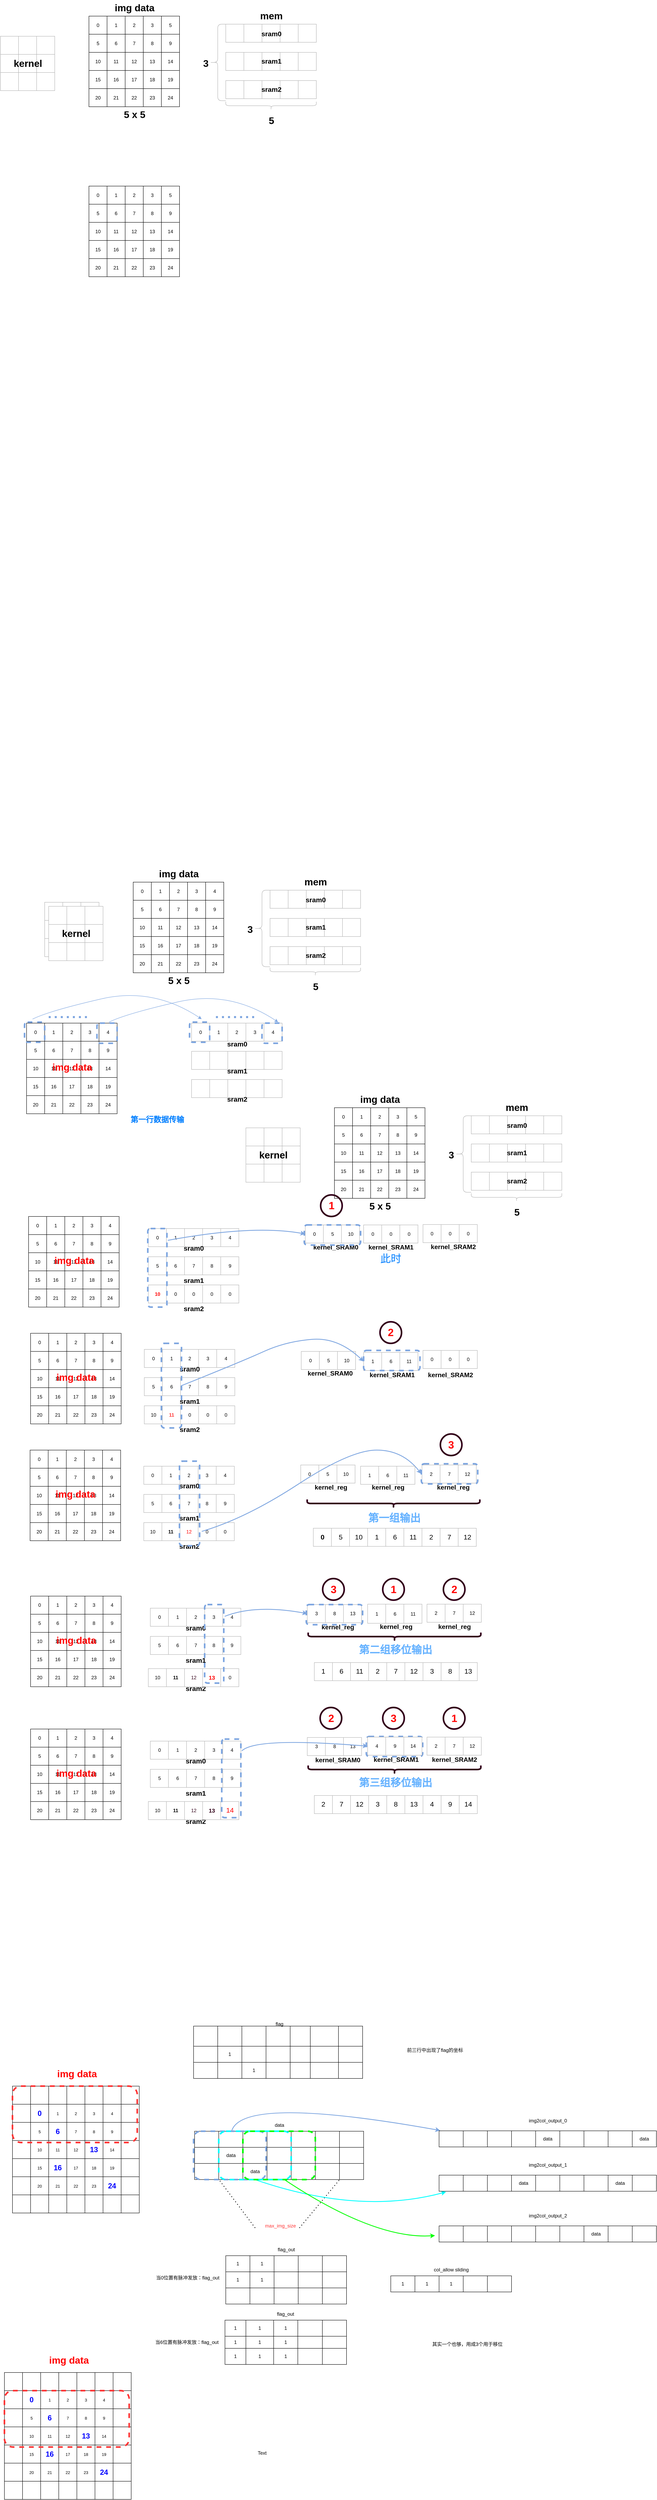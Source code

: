 <mxfile version="21.1.4" type="github">
  <diagram id="bge63r0Qsz97gQSZJeuX" name="Page-1">
    <mxGraphModel dx="2902" dy="3849" grid="1" gridSize="10" guides="1" tooltips="1" connect="1" arrows="1" fold="1" page="1" pageScale="1" pageWidth="980" pageHeight="1390" math="0" shadow="0">
      <root>
        <mxCell id="0" />
        <mxCell id="1" parent="0" />
        <mxCell id="iMianoVB6d0WnyxnHddG-1" value="" style="shape=table;html=1;whiteSpace=wrap;startSize=0;container=1;collapsible=0;childLayout=tableLayout;" parent="1" vertex="1">
          <mxGeometry x="120" y="90" width="225" height="225" as="geometry" />
        </mxCell>
        <mxCell id="iMianoVB6d0WnyxnHddG-27" style="shape=tableRow;horizontal=0;startSize=0;swimlaneHead=0;swimlaneBody=0;top=0;left=0;bottom=0;right=0;collapsible=0;dropTarget=0;fillColor=none;points=[[0,0.5],[1,0.5]];portConstraint=eastwest;" parent="iMianoVB6d0WnyxnHddG-1" vertex="1">
          <mxGeometry width="225" height="45" as="geometry" />
        </mxCell>
        <mxCell id="iMianoVB6d0WnyxnHddG-28" value="0" style="shape=partialRectangle;html=1;whiteSpace=wrap;connectable=0;fillColor=none;top=0;left=0;bottom=0;right=0;overflow=hidden;" parent="iMianoVB6d0WnyxnHddG-27" vertex="1">
          <mxGeometry width="45" height="45" as="geometry">
            <mxRectangle width="45" height="45" as="alternateBounds" />
          </mxGeometry>
        </mxCell>
        <mxCell id="iMianoVB6d0WnyxnHddG-29" value="1" style="shape=partialRectangle;html=1;whiteSpace=wrap;connectable=0;fillColor=none;top=0;left=0;bottom=0;right=0;overflow=hidden;" parent="iMianoVB6d0WnyxnHddG-27" vertex="1">
          <mxGeometry x="45" width="45" height="45" as="geometry">
            <mxRectangle width="45" height="45" as="alternateBounds" />
          </mxGeometry>
        </mxCell>
        <mxCell id="iMianoVB6d0WnyxnHddG-30" value="2" style="shape=partialRectangle;html=1;whiteSpace=wrap;connectable=0;fillColor=none;top=0;left=0;bottom=0;right=0;overflow=hidden;" parent="iMianoVB6d0WnyxnHddG-27" vertex="1">
          <mxGeometry x="90" width="45" height="45" as="geometry">
            <mxRectangle width="45" height="45" as="alternateBounds" />
          </mxGeometry>
        </mxCell>
        <mxCell id="iMianoVB6d0WnyxnHddG-31" value="3" style="shape=partialRectangle;html=1;whiteSpace=wrap;connectable=0;fillColor=none;top=0;left=0;bottom=0;right=0;overflow=hidden;" parent="iMianoVB6d0WnyxnHddG-27" vertex="1">
          <mxGeometry x="135" width="45" height="45" as="geometry">
            <mxRectangle width="45" height="45" as="alternateBounds" />
          </mxGeometry>
        </mxCell>
        <mxCell id="iMianoVB6d0WnyxnHddG-32" value="5" style="shape=partialRectangle;html=1;whiteSpace=wrap;connectable=0;fillColor=none;top=0;left=0;bottom=0;right=0;overflow=hidden;" parent="iMianoVB6d0WnyxnHddG-27" vertex="1">
          <mxGeometry x="180" width="45" height="45" as="geometry">
            <mxRectangle width="45" height="45" as="alternateBounds" />
          </mxGeometry>
        </mxCell>
        <mxCell id="iMianoVB6d0WnyxnHddG-2" value="" style="shape=tableRow;horizontal=0;startSize=0;swimlaneHead=0;swimlaneBody=0;top=0;left=0;bottom=0;right=0;collapsible=0;dropTarget=0;fillColor=none;points=[[0,0.5],[1,0.5]];portConstraint=eastwest;" parent="iMianoVB6d0WnyxnHddG-1" vertex="1">
          <mxGeometry y="45" width="225" height="45" as="geometry" />
        </mxCell>
        <mxCell id="iMianoVB6d0WnyxnHddG-3" value="5" style="shape=partialRectangle;html=1;whiteSpace=wrap;connectable=0;fillColor=none;top=0;left=0;bottom=0;right=0;overflow=hidden;" parent="iMianoVB6d0WnyxnHddG-2" vertex="1">
          <mxGeometry width="45" height="45" as="geometry">
            <mxRectangle width="45" height="45" as="alternateBounds" />
          </mxGeometry>
        </mxCell>
        <mxCell id="iMianoVB6d0WnyxnHddG-4" value="6" style="shape=partialRectangle;html=1;whiteSpace=wrap;connectable=0;fillColor=none;top=0;left=0;bottom=0;right=0;overflow=hidden;" parent="iMianoVB6d0WnyxnHddG-2" vertex="1">
          <mxGeometry x="45" width="45" height="45" as="geometry">
            <mxRectangle width="45" height="45" as="alternateBounds" />
          </mxGeometry>
        </mxCell>
        <mxCell id="iMianoVB6d0WnyxnHddG-5" value="7" style="shape=partialRectangle;html=1;whiteSpace=wrap;connectable=0;fillColor=none;top=0;left=0;bottom=0;right=0;overflow=hidden;" parent="iMianoVB6d0WnyxnHddG-2" vertex="1">
          <mxGeometry x="90" width="45" height="45" as="geometry">
            <mxRectangle width="45" height="45" as="alternateBounds" />
          </mxGeometry>
        </mxCell>
        <mxCell id="iMianoVB6d0WnyxnHddG-18" value="8" style="shape=partialRectangle;html=1;whiteSpace=wrap;connectable=0;fillColor=none;top=0;left=0;bottom=0;right=0;overflow=hidden;" parent="iMianoVB6d0WnyxnHddG-2" vertex="1">
          <mxGeometry x="135" width="45" height="45" as="geometry">
            <mxRectangle width="45" height="45" as="alternateBounds" />
          </mxGeometry>
        </mxCell>
        <mxCell id="iMianoVB6d0WnyxnHddG-33" value="9" style="shape=partialRectangle;html=1;whiteSpace=wrap;connectable=0;fillColor=none;top=0;left=0;bottom=0;right=0;overflow=hidden;" parent="iMianoVB6d0WnyxnHddG-2" vertex="1">
          <mxGeometry x="180" width="45" height="45" as="geometry">
            <mxRectangle width="45" height="45" as="alternateBounds" />
          </mxGeometry>
        </mxCell>
        <mxCell id="iMianoVB6d0WnyxnHddG-6" value="" style="shape=tableRow;horizontal=0;startSize=0;swimlaneHead=0;swimlaneBody=0;top=0;left=0;bottom=0;right=0;collapsible=0;dropTarget=0;fillColor=none;points=[[0,0.5],[1,0.5]];portConstraint=eastwest;" parent="iMianoVB6d0WnyxnHddG-1" vertex="1">
          <mxGeometry y="90" width="225" height="45" as="geometry" />
        </mxCell>
        <mxCell id="iMianoVB6d0WnyxnHddG-7" value="10" style="shape=partialRectangle;html=1;whiteSpace=wrap;connectable=0;fillColor=none;top=0;left=0;bottom=0;right=0;overflow=hidden;" parent="iMianoVB6d0WnyxnHddG-6" vertex="1">
          <mxGeometry width="45" height="45" as="geometry">
            <mxRectangle width="45" height="45" as="alternateBounds" />
          </mxGeometry>
        </mxCell>
        <mxCell id="iMianoVB6d0WnyxnHddG-8" value="11" style="shape=partialRectangle;html=1;whiteSpace=wrap;connectable=0;fillColor=none;top=0;left=0;bottom=0;right=0;overflow=hidden;" parent="iMianoVB6d0WnyxnHddG-6" vertex="1">
          <mxGeometry x="45" width="45" height="45" as="geometry">
            <mxRectangle width="45" height="45" as="alternateBounds" />
          </mxGeometry>
        </mxCell>
        <mxCell id="iMianoVB6d0WnyxnHddG-9" value="12" style="shape=partialRectangle;html=1;whiteSpace=wrap;connectable=0;fillColor=none;top=0;left=0;bottom=0;right=0;overflow=hidden;" parent="iMianoVB6d0WnyxnHddG-6" vertex="1">
          <mxGeometry x="90" width="45" height="45" as="geometry">
            <mxRectangle width="45" height="45" as="alternateBounds" />
          </mxGeometry>
        </mxCell>
        <mxCell id="iMianoVB6d0WnyxnHddG-19" value="13" style="shape=partialRectangle;html=1;whiteSpace=wrap;connectable=0;fillColor=none;top=0;left=0;bottom=0;right=0;overflow=hidden;" parent="iMianoVB6d0WnyxnHddG-6" vertex="1">
          <mxGeometry x="135" width="45" height="45" as="geometry">
            <mxRectangle width="45" height="45" as="alternateBounds" />
          </mxGeometry>
        </mxCell>
        <mxCell id="iMianoVB6d0WnyxnHddG-34" value="14" style="shape=partialRectangle;html=1;whiteSpace=wrap;connectable=0;fillColor=none;top=0;left=0;bottom=0;right=0;overflow=hidden;" parent="iMianoVB6d0WnyxnHddG-6" vertex="1">
          <mxGeometry x="180" width="45" height="45" as="geometry">
            <mxRectangle width="45" height="45" as="alternateBounds" />
          </mxGeometry>
        </mxCell>
        <mxCell id="iMianoVB6d0WnyxnHddG-10" value="" style="shape=tableRow;horizontal=0;startSize=0;swimlaneHead=0;swimlaneBody=0;top=0;left=0;bottom=0;right=0;collapsible=0;dropTarget=0;fillColor=none;points=[[0,0.5],[1,0.5]];portConstraint=eastwest;" parent="iMianoVB6d0WnyxnHddG-1" vertex="1">
          <mxGeometry y="135" width="225" height="45" as="geometry" />
        </mxCell>
        <mxCell id="iMianoVB6d0WnyxnHddG-11" value="15" style="shape=partialRectangle;html=1;whiteSpace=wrap;connectable=0;fillColor=none;top=0;left=0;bottom=0;right=0;overflow=hidden;" parent="iMianoVB6d0WnyxnHddG-10" vertex="1">
          <mxGeometry width="45" height="45" as="geometry">
            <mxRectangle width="45" height="45" as="alternateBounds" />
          </mxGeometry>
        </mxCell>
        <mxCell id="iMianoVB6d0WnyxnHddG-12" value="16" style="shape=partialRectangle;html=1;whiteSpace=wrap;connectable=0;fillColor=none;top=0;left=0;bottom=0;right=0;overflow=hidden;" parent="iMianoVB6d0WnyxnHddG-10" vertex="1">
          <mxGeometry x="45" width="45" height="45" as="geometry">
            <mxRectangle width="45" height="45" as="alternateBounds" />
          </mxGeometry>
        </mxCell>
        <mxCell id="iMianoVB6d0WnyxnHddG-13" value="17" style="shape=partialRectangle;html=1;whiteSpace=wrap;connectable=0;fillColor=none;top=0;left=0;bottom=0;right=0;overflow=hidden;pointerEvents=1;" parent="iMianoVB6d0WnyxnHddG-10" vertex="1">
          <mxGeometry x="90" width="45" height="45" as="geometry">
            <mxRectangle width="45" height="45" as="alternateBounds" />
          </mxGeometry>
        </mxCell>
        <mxCell id="iMianoVB6d0WnyxnHddG-20" value="18" style="shape=partialRectangle;html=1;whiteSpace=wrap;connectable=0;fillColor=none;top=0;left=0;bottom=0;right=0;overflow=hidden;pointerEvents=1;" parent="iMianoVB6d0WnyxnHddG-10" vertex="1">
          <mxGeometry x="135" width="45" height="45" as="geometry">
            <mxRectangle width="45" height="45" as="alternateBounds" />
          </mxGeometry>
        </mxCell>
        <mxCell id="iMianoVB6d0WnyxnHddG-35" value="19" style="shape=partialRectangle;html=1;whiteSpace=wrap;connectable=0;fillColor=none;top=0;left=0;bottom=0;right=0;overflow=hidden;pointerEvents=1;" parent="iMianoVB6d0WnyxnHddG-10" vertex="1">
          <mxGeometry x="180" width="45" height="45" as="geometry">
            <mxRectangle width="45" height="45" as="alternateBounds" />
          </mxGeometry>
        </mxCell>
        <mxCell id="iMianoVB6d0WnyxnHddG-14" style="shape=tableRow;horizontal=0;startSize=0;swimlaneHead=0;swimlaneBody=0;top=0;left=0;bottom=0;right=0;collapsible=0;dropTarget=0;fillColor=none;points=[[0,0.5],[1,0.5]];portConstraint=eastwest;" parent="iMianoVB6d0WnyxnHddG-1" vertex="1">
          <mxGeometry y="180" width="225" height="45" as="geometry" />
        </mxCell>
        <mxCell id="iMianoVB6d0WnyxnHddG-15" value="20" style="shape=partialRectangle;html=1;whiteSpace=wrap;connectable=0;fillColor=none;top=0;left=0;bottom=0;right=0;overflow=hidden;" parent="iMianoVB6d0WnyxnHddG-14" vertex="1">
          <mxGeometry width="45" height="45" as="geometry">
            <mxRectangle width="45" height="45" as="alternateBounds" />
          </mxGeometry>
        </mxCell>
        <mxCell id="iMianoVB6d0WnyxnHddG-16" value="21" style="shape=partialRectangle;html=1;whiteSpace=wrap;connectable=0;fillColor=none;top=0;left=0;bottom=0;right=0;overflow=hidden;" parent="iMianoVB6d0WnyxnHddG-14" vertex="1">
          <mxGeometry x="45" width="45" height="45" as="geometry">
            <mxRectangle width="45" height="45" as="alternateBounds" />
          </mxGeometry>
        </mxCell>
        <mxCell id="iMianoVB6d0WnyxnHddG-17" value="22" style="shape=partialRectangle;html=1;whiteSpace=wrap;connectable=0;fillColor=none;top=0;left=0;bottom=0;right=0;overflow=hidden;pointerEvents=1;" parent="iMianoVB6d0WnyxnHddG-14" vertex="1">
          <mxGeometry x="90" width="45" height="45" as="geometry">
            <mxRectangle width="45" height="45" as="alternateBounds" />
          </mxGeometry>
        </mxCell>
        <mxCell id="iMianoVB6d0WnyxnHddG-21" value="23" style="shape=partialRectangle;html=1;whiteSpace=wrap;connectable=0;fillColor=none;top=0;left=0;bottom=0;right=0;overflow=hidden;pointerEvents=1;" parent="iMianoVB6d0WnyxnHddG-14" vertex="1">
          <mxGeometry x="135" width="45" height="45" as="geometry">
            <mxRectangle width="45" height="45" as="alternateBounds" />
          </mxGeometry>
        </mxCell>
        <mxCell id="iMianoVB6d0WnyxnHddG-36" value="24" style="shape=partialRectangle;html=1;whiteSpace=wrap;connectable=0;fillColor=none;top=0;left=0;bottom=0;right=0;overflow=hidden;pointerEvents=1;" parent="iMianoVB6d0WnyxnHddG-14" vertex="1">
          <mxGeometry x="180" width="45" height="45" as="geometry">
            <mxRectangle width="45" height="45" as="alternateBounds" />
          </mxGeometry>
        </mxCell>
        <mxCell id="iMianoVB6d0WnyxnHddG-57" value="" style="shape=table;html=1;whiteSpace=wrap;startSize=0;container=1;collapsible=0;childLayout=tableLayout;strokeColor=#B3B3B3;" parent="1" vertex="1">
          <mxGeometry x="-100" y="140" width="135" height="135" as="geometry" />
        </mxCell>
        <mxCell id="iMianoVB6d0WnyxnHddG-58" style="shape=tableRow;horizontal=0;startSize=0;swimlaneHead=0;swimlaneBody=0;top=0;left=0;bottom=0;right=0;collapsible=0;dropTarget=0;fillColor=none;points=[[0,0.5],[1,0.5]];portConstraint=eastwest;" parent="iMianoVB6d0WnyxnHddG-57" vertex="1">
          <mxGeometry width="135" height="45" as="geometry" />
        </mxCell>
        <mxCell id="iMianoVB6d0WnyxnHddG-59" value="" style="shape=partialRectangle;html=1;whiteSpace=wrap;connectable=0;fillColor=none;top=0;left=0;bottom=0;right=0;overflow=hidden;" parent="iMianoVB6d0WnyxnHddG-58" vertex="1">
          <mxGeometry width="45" height="45" as="geometry">
            <mxRectangle width="45" height="45" as="alternateBounds" />
          </mxGeometry>
        </mxCell>
        <mxCell id="iMianoVB6d0WnyxnHddG-60" value="" style="shape=partialRectangle;html=1;whiteSpace=wrap;connectable=0;fillColor=none;top=0;left=0;bottom=0;right=0;overflow=hidden;" parent="iMianoVB6d0WnyxnHddG-58" vertex="1">
          <mxGeometry x="45" width="45" height="45" as="geometry">
            <mxRectangle width="45" height="45" as="alternateBounds" />
          </mxGeometry>
        </mxCell>
        <mxCell id="iMianoVB6d0WnyxnHddG-61" value="" style="shape=partialRectangle;html=1;whiteSpace=wrap;connectable=0;fillColor=none;top=0;left=0;bottom=0;right=0;overflow=hidden;" parent="iMianoVB6d0WnyxnHddG-58" vertex="1">
          <mxGeometry x="90" width="45" height="45" as="geometry">
            <mxRectangle width="45" height="45" as="alternateBounds" />
          </mxGeometry>
        </mxCell>
        <mxCell id="iMianoVB6d0WnyxnHddG-64" value="" style="shape=tableRow;horizontal=0;startSize=0;swimlaneHead=0;swimlaneBody=0;top=0;left=0;bottom=0;right=0;collapsible=0;dropTarget=0;fillColor=none;points=[[0,0.5],[1,0.5]];portConstraint=eastwest;" parent="iMianoVB6d0WnyxnHddG-57" vertex="1">
          <mxGeometry y="45" width="135" height="45" as="geometry" />
        </mxCell>
        <mxCell id="iMianoVB6d0WnyxnHddG-65" value="" style="shape=partialRectangle;html=1;whiteSpace=wrap;connectable=0;fillColor=none;top=0;left=0;bottom=0;right=0;overflow=hidden;" parent="iMianoVB6d0WnyxnHddG-64" vertex="1">
          <mxGeometry width="45" height="45" as="geometry">
            <mxRectangle width="45" height="45" as="alternateBounds" />
          </mxGeometry>
        </mxCell>
        <mxCell id="iMianoVB6d0WnyxnHddG-66" value="" style="shape=partialRectangle;html=1;whiteSpace=wrap;connectable=0;fillColor=none;top=0;left=0;bottom=0;right=0;overflow=hidden;" parent="iMianoVB6d0WnyxnHddG-64" vertex="1">
          <mxGeometry x="45" width="45" height="45" as="geometry">
            <mxRectangle width="45" height="45" as="alternateBounds" />
          </mxGeometry>
        </mxCell>
        <mxCell id="iMianoVB6d0WnyxnHddG-67" value="" style="shape=partialRectangle;html=1;whiteSpace=wrap;connectable=0;fillColor=none;top=0;left=0;bottom=0;right=0;overflow=hidden;" parent="iMianoVB6d0WnyxnHddG-64" vertex="1">
          <mxGeometry x="90" width="45" height="45" as="geometry">
            <mxRectangle width="45" height="45" as="alternateBounds" />
          </mxGeometry>
        </mxCell>
        <mxCell id="iMianoVB6d0WnyxnHddG-88" value="" style="shape=tableRow;horizontal=0;startSize=0;swimlaneHead=0;swimlaneBody=0;top=0;left=0;bottom=0;right=0;collapsible=0;dropTarget=0;fillColor=none;points=[[0,0.5],[1,0.5]];portConstraint=eastwest;" parent="iMianoVB6d0WnyxnHddG-57" vertex="1">
          <mxGeometry y="90" width="135" height="45" as="geometry" />
        </mxCell>
        <mxCell id="iMianoVB6d0WnyxnHddG-89" value="" style="shape=partialRectangle;html=1;whiteSpace=wrap;connectable=0;fillColor=none;top=0;left=0;bottom=0;right=0;overflow=hidden;" parent="iMianoVB6d0WnyxnHddG-88" vertex="1">
          <mxGeometry width="45" height="45" as="geometry">
            <mxRectangle width="45" height="45" as="alternateBounds" />
          </mxGeometry>
        </mxCell>
        <mxCell id="iMianoVB6d0WnyxnHddG-90" value="" style="shape=partialRectangle;html=1;whiteSpace=wrap;connectable=0;fillColor=none;top=0;left=0;bottom=0;right=0;overflow=hidden;" parent="iMianoVB6d0WnyxnHddG-88" vertex="1">
          <mxGeometry x="45" width="45" height="45" as="geometry">
            <mxRectangle width="45" height="45" as="alternateBounds" />
          </mxGeometry>
        </mxCell>
        <mxCell id="iMianoVB6d0WnyxnHddG-91" value="" style="shape=partialRectangle;html=1;whiteSpace=wrap;connectable=0;fillColor=none;top=0;left=0;bottom=0;right=0;overflow=hidden;" parent="iMianoVB6d0WnyxnHddG-88" vertex="1">
          <mxGeometry x="90" width="45" height="45" as="geometry">
            <mxRectangle width="45" height="45" as="alternateBounds" />
          </mxGeometry>
        </mxCell>
        <mxCell id="iMianoVB6d0WnyxnHddG-94" value="kernel" style="text;strokeColor=none;fillColor=none;html=1;fontSize=24;fontStyle=1;verticalAlign=middle;align=center;" parent="1" vertex="1">
          <mxGeometry x="-82.5" y="187.5" width="100" height="40" as="geometry" />
        </mxCell>
        <mxCell id="iMianoVB6d0WnyxnHddG-95" value="5 x 5" style="text;strokeColor=none;fillColor=none;html=1;fontSize=24;fontStyle=1;verticalAlign=middle;align=center;" parent="1" vertex="1">
          <mxGeometry x="182.5" y="315" width="100" height="40" as="geometry" />
        </mxCell>
        <mxCell id="iMianoVB6d0WnyxnHddG-96" value="img data" style="text;strokeColor=none;fillColor=none;html=1;fontSize=24;fontStyle=1;verticalAlign=middle;align=center;" parent="1" vertex="1">
          <mxGeometry x="182.5" y="50" width="100" height="40" as="geometry" />
        </mxCell>
        <mxCell id="iMianoVB6d0WnyxnHddG-110" value="" style="shape=table;html=1;whiteSpace=wrap;startSize=0;container=1;collapsible=0;childLayout=tableLayout;strokeColor=#B3B3B3;" parent="1" vertex="1">
          <mxGeometry x="460" y="110" width="225" height="45" as="geometry" />
        </mxCell>
        <mxCell id="iMianoVB6d0WnyxnHddG-111" style="shape=tableRow;horizontal=0;startSize=0;swimlaneHead=0;swimlaneBody=0;top=0;left=0;bottom=0;right=0;collapsible=0;dropTarget=0;fillColor=none;points=[[0,0.5],[1,0.5]];portConstraint=eastwest;" parent="iMianoVB6d0WnyxnHddG-110" vertex="1">
          <mxGeometry width="225" height="45" as="geometry" />
        </mxCell>
        <mxCell id="iMianoVB6d0WnyxnHddG-112" value="" style="shape=partialRectangle;html=1;whiteSpace=wrap;connectable=0;fillColor=none;top=0;left=0;bottom=0;right=0;overflow=hidden;" parent="iMianoVB6d0WnyxnHddG-111" vertex="1">
          <mxGeometry width="45" height="45" as="geometry">
            <mxRectangle width="45" height="45" as="alternateBounds" />
          </mxGeometry>
        </mxCell>
        <mxCell id="iMianoVB6d0WnyxnHddG-113" value="" style="shape=partialRectangle;html=1;whiteSpace=wrap;connectable=0;fillColor=none;top=0;left=0;bottom=0;right=0;overflow=hidden;" parent="iMianoVB6d0WnyxnHddG-111" vertex="1">
          <mxGeometry x="45" width="45" height="45" as="geometry">
            <mxRectangle width="45" height="45" as="alternateBounds" />
          </mxGeometry>
        </mxCell>
        <mxCell id="iMianoVB6d0WnyxnHddG-114" value="" style="shape=partialRectangle;html=1;whiteSpace=wrap;connectable=0;fillColor=none;top=0;left=0;bottom=0;right=0;overflow=hidden;" parent="iMianoVB6d0WnyxnHddG-111" vertex="1">
          <mxGeometry x="90" width="45" height="45" as="geometry">
            <mxRectangle width="45" height="45" as="alternateBounds" />
          </mxGeometry>
        </mxCell>
        <mxCell id="iMianoVB6d0WnyxnHddG-133" style="shape=partialRectangle;html=1;whiteSpace=wrap;connectable=0;fillColor=none;top=0;left=0;bottom=0;right=0;overflow=hidden;" parent="iMianoVB6d0WnyxnHddG-111" vertex="1">
          <mxGeometry x="135" width="45" height="45" as="geometry">
            <mxRectangle width="45" height="45" as="alternateBounds" />
          </mxGeometry>
        </mxCell>
        <mxCell id="iMianoVB6d0WnyxnHddG-134" style="shape=partialRectangle;html=1;whiteSpace=wrap;connectable=0;fillColor=none;top=0;left=0;bottom=0;right=0;overflow=hidden;" parent="iMianoVB6d0WnyxnHddG-111" vertex="1">
          <mxGeometry x="180" width="45" height="45" as="geometry">
            <mxRectangle width="45" height="45" as="alternateBounds" />
          </mxGeometry>
        </mxCell>
        <mxCell id="iMianoVB6d0WnyxnHddG-135" value="" style="shape=table;html=1;whiteSpace=wrap;startSize=0;container=1;collapsible=0;childLayout=tableLayout;strokeColor=#B3B3B3;" parent="1" vertex="1">
          <mxGeometry x="460" y="180" width="225" height="45" as="geometry" />
        </mxCell>
        <mxCell id="iMianoVB6d0WnyxnHddG-136" style="shape=tableRow;horizontal=0;startSize=0;swimlaneHead=0;swimlaneBody=0;top=0;left=0;bottom=0;right=0;collapsible=0;dropTarget=0;fillColor=none;points=[[0,0.5],[1,0.5]];portConstraint=eastwest;" parent="iMianoVB6d0WnyxnHddG-135" vertex="1">
          <mxGeometry width="225" height="45" as="geometry" />
        </mxCell>
        <mxCell id="iMianoVB6d0WnyxnHddG-137" value="" style="shape=partialRectangle;html=1;whiteSpace=wrap;connectable=0;fillColor=none;top=0;left=0;bottom=0;right=0;overflow=hidden;" parent="iMianoVB6d0WnyxnHddG-136" vertex="1">
          <mxGeometry width="45" height="45" as="geometry">
            <mxRectangle width="45" height="45" as="alternateBounds" />
          </mxGeometry>
        </mxCell>
        <mxCell id="iMianoVB6d0WnyxnHddG-138" value="" style="shape=partialRectangle;html=1;whiteSpace=wrap;connectable=0;fillColor=none;top=0;left=0;bottom=0;right=0;overflow=hidden;" parent="iMianoVB6d0WnyxnHddG-136" vertex="1">
          <mxGeometry x="45" width="45" height="45" as="geometry">
            <mxRectangle width="45" height="45" as="alternateBounds" />
          </mxGeometry>
        </mxCell>
        <mxCell id="iMianoVB6d0WnyxnHddG-139" value="" style="shape=partialRectangle;html=1;whiteSpace=wrap;connectable=0;fillColor=none;top=0;left=0;bottom=0;right=0;overflow=hidden;" parent="iMianoVB6d0WnyxnHddG-136" vertex="1">
          <mxGeometry x="90" width="45" height="45" as="geometry">
            <mxRectangle width="45" height="45" as="alternateBounds" />
          </mxGeometry>
        </mxCell>
        <mxCell id="iMianoVB6d0WnyxnHddG-140" style="shape=partialRectangle;html=1;whiteSpace=wrap;connectable=0;fillColor=none;top=0;left=0;bottom=0;right=0;overflow=hidden;" parent="iMianoVB6d0WnyxnHddG-136" vertex="1">
          <mxGeometry x="135" width="45" height="45" as="geometry">
            <mxRectangle width="45" height="45" as="alternateBounds" />
          </mxGeometry>
        </mxCell>
        <mxCell id="iMianoVB6d0WnyxnHddG-141" style="shape=partialRectangle;html=1;whiteSpace=wrap;connectable=0;fillColor=none;top=0;left=0;bottom=0;right=0;overflow=hidden;" parent="iMianoVB6d0WnyxnHddG-136" vertex="1">
          <mxGeometry x="180" width="45" height="45" as="geometry">
            <mxRectangle width="45" height="45" as="alternateBounds" />
          </mxGeometry>
        </mxCell>
        <mxCell id="iMianoVB6d0WnyxnHddG-142" value="" style="shape=table;html=1;whiteSpace=wrap;startSize=0;container=1;collapsible=0;childLayout=tableLayout;strokeColor=#B3B3B3;" parent="1" vertex="1">
          <mxGeometry x="460" y="250" width="225" height="45" as="geometry" />
        </mxCell>
        <mxCell id="iMianoVB6d0WnyxnHddG-143" style="shape=tableRow;horizontal=0;startSize=0;swimlaneHead=0;swimlaneBody=0;top=0;left=0;bottom=0;right=0;collapsible=0;dropTarget=0;fillColor=none;points=[[0,0.5],[1,0.5]];portConstraint=eastwest;" parent="iMianoVB6d0WnyxnHddG-142" vertex="1">
          <mxGeometry width="225" height="45" as="geometry" />
        </mxCell>
        <mxCell id="iMianoVB6d0WnyxnHddG-144" value="" style="shape=partialRectangle;html=1;whiteSpace=wrap;connectable=0;fillColor=none;top=0;left=0;bottom=0;right=0;overflow=hidden;" parent="iMianoVB6d0WnyxnHddG-143" vertex="1">
          <mxGeometry width="45" height="45" as="geometry">
            <mxRectangle width="45" height="45" as="alternateBounds" />
          </mxGeometry>
        </mxCell>
        <mxCell id="iMianoVB6d0WnyxnHddG-145" value="" style="shape=partialRectangle;html=1;whiteSpace=wrap;connectable=0;fillColor=none;top=0;left=0;bottom=0;right=0;overflow=hidden;" parent="iMianoVB6d0WnyxnHddG-143" vertex="1">
          <mxGeometry x="45" width="45" height="45" as="geometry">
            <mxRectangle width="45" height="45" as="alternateBounds" />
          </mxGeometry>
        </mxCell>
        <mxCell id="iMianoVB6d0WnyxnHddG-146" value="" style="shape=partialRectangle;html=1;whiteSpace=wrap;connectable=0;fillColor=none;top=0;left=0;bottom=0;right=0;overflow=hidden;" parent="iMianoVB6d0WnyxnHddG-143" vertex="1">
          <mxGeometry x="90" width="45" height="45" as="geometry">
            <mxRectangle width="45" height="45" as="alternateBounds" />
          </mxGeometry>
        </mxCell>
        <mxCell id="iMianoVB6d0WnyxnHddG-147" style="shape=partialRectangle;html=1;whiteSpace=wrap;connectable=0;fillColor=none;top=0;left=0;bottom=0;right=0;overflow=hidden;" parent="iMianoVB6d0WnyxnHddG-143" vertex="1">
          <mxGeometry x="135" width="45" height="45" as="geometry">
            <mxRectangle width="45" height="45" as="alternateBounds" />
          </mxGeometry>
        </mxCell>
        <mxCell id="iMianoVB6d0WnyxnHddG-148" style="shape=partialRectangle;html=1;whiteSpace=wrap;connectable=0;fillColor=none;top=0;left=0;bottom=0;right=0;overflow=hidden;" parent="iMianoVB6d0WnyxnHddG-143" vertex="1">
          <mxGeometry x="180" width="45" height="45" as="geometry">
            <mxRectangle width="45" height="45" as="alternateBounds" />
          </mxGeometry>
        </mxCell>
        <mxCell id="iMianoVB6d0WnyxnHddG-149" value="mem" style="text;strokeColor=none;fillColor=none;html=1;fontSize=24;fontStyle=1;verticalAlign=middle;align=center;" parent="1" vertex="1">
          <mxGeometry x="522.5" y="70" width="100" height="40" as="geometry" />
        </mxCell>
        <mxCell id="iMianoVB6d0WnyxnHddG-150" value="sram0" style="text;strokeColor=none;fillColor=none;html=1;fontSize=17;fontStyle=1;verticalAlign=middle;align=center;" parent="1" vertex="1">
          <mxGeometry x="522.5" y="115" width="100" height="40" as="geometry" />
        </mxCell>
        <mxCell id="iMianoVB6d0WnyxnHddG-151" value="sram1" style="text;strokeColor=none;fillColor=none;html=1;fontSize=17;fontStyle=1;verticalAlign=middle;align=center;" parent="1" vertex="1">
          <mxGeometry x="522.5" y="182.5" width="100" height="40" as="geometry" />
        </mxCell>
        <mxCell id="iMianoVB6d0WnyxnHddG-152" value="sram2" style="text;strokeColor=none;fillColor=none;html=1;fontSize=17;fontStyle=1;verticalAlign=middle;align=center;" parent="1" vertex="1">
          <mxGeometry x="522.5" y="252.5" width="100" height="40" as="geometry" />
        </mxCell>
        <mxCell id="iMianoVB6d0WnyxnHddG-153" value="" style="shape=curlyBracket;whiteSpace=wrap;html=1;rounded=1;fontSize=17;strokeColor=#B3B3B3;" parent="1" vertex="1">
          <mxGeometry x="420" y="110" width="40" height="190" as="geometry" />
        </mxCell>
        <mxCell id="iMianoVB6d0WnyxnHddG-154" value="3" style="text;strokeColor=none;fillColor=none;html=1;fontSize=24;fontStyle=1;verticalAlign=middle;align=center;" parent="1" vertex="1">
          <mxGeometry x="360" y="187.5" width="100" height="40" as="geometry" />
        </mxCell>
        <mxCell id="iMianoVB6d0WnyxnHddG-155" value="" style="shape=curlyBracket;whiteSpace=wrap;html=1;rounded=1;flipH=1;fontSize=17;strokeColor=#B3B3B3;rotation=90;" parent="1" vertex="1">
          <mxGeometry x="562.5" y="200" width="20" height="225" as="geometry" />
        </mxCell>
        <mxCell id="iMianoVB6d0WnyxnHddG-156" value="5" style="text;strokeColor=none;fillColor=none;html=1;fontSize=24;fontStyle=1;verticalAlign=middle;align=center;" parent="1" vertex="1">
          <mxGeometry x="523" y="330" width="100" height="40" as="geometry" />
        </mxCell>
        <mxCell id="jxYt72mjASHlBFg6P34d-32" value="" style="shape=table;html=1;whiteSpace=wrap;startSize=0;container=1;collapsible=0;childLayout=tableLayout;" parent="1" vertex="1">
          <mxGeometry x="-490" y="-2620" width="225" height="225" as="geometry" />
        </mxCell>
        <mxCell id="jxYt72mjASHlBFg6P34d-33" style="shape=tableRow;horizontal=0;startSize=0;swimlaneHead=0;swimlaneBody=0;top=0;left=0;bottom=0;right=0;collapsible=0;dropTarget=0;fillColor=none;points=[[0,0.5],[1,0.5]];portConstraint=eastwest;" parent="jxYt72mjASHlBFg6P34d-32" vertex="1">
          <mxGeometry width="225" height="45" as="geometry" />
        </mxCell>
        <mxCell id="jxYt72mjASHlBFg6P34d-34" value="0" style="shape=partialRectangle;html=1;whiteSpace=wrap;connectable=0;fillColor=none;top=0;left=0;bottom=0;right=0;overflow=hidden;" parent="jxYt72mjASHlBFg6P34d-33" vertex="1">
          <mxGeometry width="45" height="45" as="geometry">
            <mxRectangle width="45" height="45" as="alternateBounds" />
          </mxGeometry>
        </mxCell>
        <mxCell id="jxYt72mjASHlBFg6P34d-35" value="1" style="shape=partialRectangle;html=1;whiteSpace=wrap;connectable=0;fillColor=none;top=0;left=0;bottom=0;right=0;overflow=hidden;" parent="jxYt72mjASHlBFg6P34d-33" vertex="1">
          <mxGeometry x="45" width="45" height="45" as="geometry">
            <mxRectangle width="45" height="45" as="alternateBounds" />
          </mxGeometry>
        </mxCell>
        <mxCell id="jxYt72mjASHlBFg6P34d-36" value="2" style="shape=partialRectangle;html=1;whiteSpace=wrap;connectable=0;fillColor=none;top=0;left=0;bottom=0;right=0;overflow=hidden;" parent="jxYt72mjASHlBFg6P34d-33" vertex="1">
          <mxGeometry x="90" width="45" height="45" as="geometry">
            <mxRectangle width="45" height="45" as="alternateBounds" />
          </mxGeometry>
        </mxCell>
        <mxCell id="jxYt72mjASHlBFg6P34d-37" value="3" style="shape=partialRectangle;html=1;whiteSpace=wrap;connectable=0;fillColor=none;top=0;left=0;bottom=0;right=0;overflow=hidden;" parent="jxYt72mjASHlBFg6P34d-33" vertex="1">
          <mxGeometry x="135" width="45" height="45" as="geometry">
            <mxRectangle width="45" height="45" as="alternateBounds" />
          </mxGeometry>
        </mxCell>
        <mxCell id="jxYt72mjASHlBFg6P34d-38" value="5" style="shape=partialRectangle;html=1;whiteSpace=wrap;connectable=0;fillColor=none;top=0;left=0;bottom=0;right=0;overflow=hidden;" parent="jxYt72mjASHlBFg6P34d-33" vertex="1">
          <mxGeometry x="180" width="45" height="45" as="geometry">
            <mxRectangle width="45" height="45" as="alternateBounds" />
          </mxGeometry>
        </mxCell>
        <mxCell id="jxYt72mjASHlBFg6P34d-39" value="" style="shape=tableRow;horizontal=0;startSize=0;swimlaneHead=0;swimlaneBody=0;top=0;left=0;bottom=0;right=0;collapsible=0;dropTarget=0;fillColor=none;points=[[0,0.5],[1,0.5]];portConstraint=eastwest;" parent="jxYt72mjASHlBFg6P34d-32" vertex="1">
          <mxGeometry y="45" width="225" height="45" as="geometry" />
        </mxCell>
        <mxCell id="jxYt72mjASHlBFg6P34d-40" value="5" style="shape=partialRectangle;html=1;whiteSpace=wrap;connectable=0;fillColor=none;top=0;left=0;bottom=0;right=0;overflow=hidden;" parent="jxYt72mjASHlBFg6P34d-39" vertex="1">
          <mxGeometry width="45" height="45" as="geometry">
            <mxRectangle width="45" height="45" as="alternateBounds" />
          </mxGeometry>
        </mxCell>
        <mxCell id="jxYt72mjASHlBFg6P34d-41" value="6" style="shape=partialRectangle;html=1;whiteSpace=wrap;connectable=0;fillColor=none;top=0;left=0;bottom=0;right=0;overflow=hidden;" parent="jxYt72mjASHlBFg6P34d-39" vertex="1">
          <mxGeometry x="45" width="45" height="45" as="geometry">
            <mxRectangle width="45" height="45" as="alternateBounds" />
          </mxGeometry>
        </mxCell>
        <mxCell id="jxYt72mjASHlBFg6P34d-42" value="7" style="shape=partialRectangle;html=1;whiteSpace=wrap;connectable=0;fillColor=none;top=0;left=0;bottom=0;right=0;overflow=hidden;" parent="jxYt72mjASHlBFg6P34d-39" vertex="1">
          <mxGeometry x="90" width="45" height="45" as="geometry">
            <mxRectangle width="45" height="45" as="alternateBounds" />
          </mxGeometry>
        </mxCell>
        <mxCell id="jxYt72mjASHlBFg6P34d-43" value="8" style="shape=partialRectangle;html=1;whiteSpace=wrap;connectable=0;fillColor=none;top=0;left=0;bottom=0;right=0;overflow=hidden;" parent="jxYt72mjASHlBFg6P34d-39" vertex="1">
          <mxGeometry x="135" width="45" height="45" as="geometry">
            <mxRectangle width="45" height="45" as="alternateBounds" />
          </mxGeometry>
        </mxCell>
        <mxCell id="jxYt72mjASHlBFg6P34d-44" value="9" style="shape=partialRectangle;html=1;whiteSpace=wrap;connectable=0;fillColor=none;top=0;left=0;bottom=0;right=0;overflow=hidden;" parent="jxYt72mjASHlBFg6P34d-39" vertex="1">
          <mxGeometry x="180" width="45" height="45" as="geometry">
            <mxRectangle width="45" height="45" as="alternateBounds" />
          </mxGeometry>
        </mxCell>
        <mxCell id="jxYt72mjASHlBFg6P34d-45" value="" style="shape=tableRow;horizontal=0;startSize=0;swimlaneHead=0;swimlaneBody=0;top=0;left=0;bottom=0;right=0;collapsible=0;dropTarget=0;fillColor=none;points=[[0,0.5],[1,0.5]];portConstraint=eastwest;" parent="jxYt72mjASHlBFg6P34d-32" vertex="1">
          <mxGeometry y="90" width="225" height="45" as="geometry" />
        </mxCell>
        <mxCell id="jxYt72mjASHlBFg6P34d-46" value="10" style="shape=partialRectangle;html=1;whiteSpace=wrap;connectable=0;fillColor=none;top=0;left=0;bottom=0;right=0;overflow=hidden;" parent="jxYt72mjASHlBFg6P34d-45" vertex="1">
          <mxGeometry width="45" height="45" as="geometry">
            <mxRectangle width="45" height="45" as="alternateBounds" />
          </mxGeometry>
        </mxCell>
        <mxCell id="jxYt72mjASHlBFg6P34d-47" value="11" style="shape=partialRectangle;html=1;whiteSpace=wrap;connectable=0;fillColor=none;top=0;left=0;bottom=0;right=0;overflow=hidden;" parent="jxYt72mjASHlBFg6P34d-45" vertex="1">
          <mxGeometry x="45" width="45" height="45" as="geometry">
            <mxRectangle width="45" height="45" as="alternateBounds" />
          </mxGeometry>
        </mxCell>
        <mxCell id="jxYt72mjASHlBFg6P34d-48" value="12" style="shape=partialRectangle;html=1;whiteSpace=wrap;connectable=0;fillColor=none;top=0;left=0;bottom=0;right=0;overflow=hidden;" parent="jxYt72mjASHlBFg6P34d-45" vertex="1">
          <mxGeometry x="90" width="45" height="45" as="geometry">
            <mxRectangle width="45" height="45" as="alternateBounds" />
          </mxGeometry>
        </mxCell>
        <mxCell id="jxYt72mjASHlBFg6P34d-49" value="13" style="shape=partialRectangle;html=1;whiteSpace=wrap;connectable=0;fillColor=none;top=0;left=0;bottom=0;right=0;overflow=hidden;" parent="jxYt72mjASHlBFg6P34d-45" vertex="1">
          <mxGeometry x="135" width="45" height="45" as="geometry">
            <mxRectangle width="45" height="45" as="alternateBounds" />
          </mxGeometry>
        </mxCell>
        <mxCell id="jxYt72mjASHlBFg6P34d-50" value="14" style="shape=partialRectangle;html=1;whiteSpace=wrap;connectable=0;fillColor=none;top=0;left=0;bottom=0;right=0;overflow=hidden;" parent="jxYt72mjASHlBFg6P34d-45" vertex="1">
          <mxGeometry x="180" width="45" height="45" as="geometry">
            <mxRectangle width="45" height="45" as="alternateBounds" />
          </mxGeometry>
        </mxCell>
        <mxCell id="jxYt72mjASHlBFg6P34d-51" value="" style="shape=tableRow;horizontal=0;startSize=0;swimlaneHead=0;swimlaneBody=0;top=0;left=0;bottom=0;right=0;collapsible=0;dropTarget=0;fillColor=none;points=[[0,0.5],[1,0.5]];portConstraint=eastwest;" parent="jxYt72mjASHlBFg6P34d-32" vertex="1">
          <mxGeometry y="135" width="225" height="45" as="geometry" />
        </mxCell>
        <mxCell id="jxYt72mjASHlBFg6P34d-52" value="15" style="shape=partialRectangle;html=1;whiteSpace=wrap;connectable=0;fillColor=none;top=0;left=0;bottom=0;right=0;overflow=hidden;" parent="jxYt72mjASHlBFg6P34d-51" vertex="1">
          <mxGeometry width="45" height="45" as="geometry">
            <mxRectangle width="45" height="45" as="alternateBounds" />
          </mxGeometry>
        </mxCell>
        <mxCell id="jxYt72mjASHlBFg6P34d-53" value="16" style="shape=partialRectangle;html=1;whiteSpace=wrap;connectable=0;fillColor=none;top=0;left=0;bottom=0;right=0;overflow=hidden;" parent="jxYt72mjASHlBFg6P34d-51" vertex="1">
          <mxGeometry x="45" width="45" height="45" as="geometry">
            <mxRectangle width="45" height="45" as="alternateBounds" />
          </mxGeometry>
        </mxCell>
        <mxCell id="jxYt72mjASHlBFg6P34d-54" value="17" style="shape=partialRectangle;html=1;whiteSpace=wrap;connectable=0;fillColor=none;top=0;left=0;bottom=0;right=0;overflow=hidden;pointerEvents=1;" parent="jxYt72mjASHlBFg6P34d-51" vertex="1">
          <mxGeometry x="90" width="45" height="45" as="geometry">
            <mxRectangle width="45" height="45" as="alternateBounds" />
          </mxGeometry>
        </mxCell>
        <mxCell id="jxYt72mjASHlBFg6P34d-55" value="18" style="shape=partialRectangle;html=1;whiteSpace=wrap;connectable=0;fillColor=none;top=0;left=0;bottom=0;right=0;overflow=hidden;pointerEvents=1;" parent="jxYt72mjASHlBFg6P34d-51" vertex="1">
          <mxGeometry x="135" width="45" height="45" as="geometry">
            <mxRectangle width="45" height="45" as="alternateBounds" />
          </mxGeometry>
        </mxCell>
        <mxCell id="jxYt72mjASHlBFg6P34d-56" value="19" style="shape=partialRectangle;html=1;whiteSpace=wrap;connectable=0;fillColor=none;top=0;left=0;bottom=0;right=0;overflow=hidden;pointerEvents=1;" parent="jxYt72mjASHlBFg6P34d-51" vertex="1">
          <mxGeometry x="180" width="45" height="45" as="geometry">
            <mxRectangle width="45" height="45" as="alternateBounds" />
          </mxGeometry>
        </mxCell>
        <mxCell id="jxYt72mjASHlBFg6P34d-57" style="shape=tableRow;horizontal=0;startSize=0;swimlaneHead=0;swimlaneBody=0;top=0;left=0;bottom=0;right=0;collapsible=0;dropTarget=0;fillColor=none;points=[[0,0.5],[1,0.5]];portConstraint=eastwest;" parent="jxYt72mjASHlBFg6P34d-32" vertex="1">
          <mxGeometry y="180" width="225" height="45" as="geometry" />
        </mxCell>
        <mxCell id="jxYt72mjASHlBFg6P34d-58" value="20" style="shape=partialRectangle;html=1;whiteSpace=wrap;connectable=0;fillColor=none;top=0;left=0;bottom=0;right=0;overflow=hidden;" parent="jxYt72mjASHlBFg6P34d-57" vertex="1">
          <mxGeometry width="45" height="45" as="geometry">
            <mxRectangle width="45" height="45" as="alternateBounds" />
          </mxGeometry>
        </mxCell>
        <mxCell id="jxYt72mjASHlBFg6P34d-59" value="21" style="shape=partialRectangle;html=1;whiteSpace=wrap;connectable=0;fillColor=none;top=0;left=0;bottom=0;right=0;overflow=hidden;" parent="jxYt72mjASHlBFg6P34d-57" vertex="1">
          <mxGeometry x="45" width="45" height="45" as="geometry">
            <mxRectangle width="45" height="45" as="alternateBounds" />
          </mxGeometry>
        </mxCell>
        <mxCell id="jxYt72mjASHlBFg6P34d-60" value="22" style="shape=partialRectangle;html=1;whiteSpace=wrap;connectable=0;fillColor=none;top=0;left=0;bottom=0;right=0;overflow=hidden;pointerEvents=1;" parent="jxYt72mjASHlBFg6P34d-57" vertex="1">
          <mxGeometry x="90" width="45" height="45" as="geometry">
            <mxRectangle width="45" height="45" as="alternateBounds" />
          </mxGeometry>
        </mxCell>
        <mxCell id="jxYt72mjASHlBFg6P34d-61" value="23" style="shape=partialRectangle;html=1;whiteSpace=wrap;connectable=0;fillColor=none;top=0;left=0;bottom=0;right=0;overflow=hidden;pointerEvents=1;" parent="jxYt72mjASHlBFg6P34d-57" vertex="1">
          <mxGeometry x="135" width="45" height="45" as="geometry">
            <mxRectangle width="45" height="45" as="alternateBounds" />
          </mxGeometry>
        </mxCell>
        <mxCell id="jxYt72mjASHlBFg6P34d-62" value="24" style="shape=partialRectangle;html=1;whiteSpace=wrap;connectable=0;fillColor=none;top=0;left=0;bottom=0;right=0;overflow=hidden;pointerEvents=1;" parent="jxYt72mjASHlBFg6P34d-57" vertex="1">
          <mxGeometry x="180" width="45" height="45" as="geometry">
            <mxRectangle width="45" height="45" as="alternateBounds" />
          </mxGeometry>
        </mxCell>
        <mxCell id="jxYt72mjASHlBFg6P34d-63" value="" style="shape=table;html=1;whiteSpace=wrap;startSize=0;container=1;collapsible=0;childLayout=tableLayout;strokeColor=#B3B3B3;" parent="1" vertex="1">
          <mxGeometry x="-710" y="-2570" width="135" height="135" as="geometry" />
        </mxCell>
        <mxCell id="jxYt72mjASHlBFg6P34d-64" style="shape=tableRow;horizontal=0;startSize=0;swimlaneHead=0;swimlaneBody=0;top=0;left=0;bottom=0;right=0;collapsible=0;dropTarget=0;fillColor=none;points=[[0,0.5],[1,0.5]];portConstraint=eastwest;" parent="jxYt72mjASHlBFg6P34d-63" vertex="1">
          <mxGeometry width="135" height="45" as="geometry" />
        </mxCell>
        <mxCell id="jxYt72mjASHlBFg6P34d-65" value="" style="shape=partialRectangle;html=1;whiteSpace=wrap;connectable=0;fillColor=none;top=0;left=0;bottom=0;right=0;overflow=hidden;" parent="jxYt72mjASHlBFg6P34d-64" vertex="1">
          <mxGeometry width="45" height="45" as="geometry">
            <mxRectangle width="45" height="45" as="alternateBounds" />
          </mxGeometry>
        </mxCell>
        <mxCell id="jxYt72mjASHlBFg6P34d-66" value="" style="shape=partialRectangle;html=1;whiteSpace=wrap;connectable=0;fillColor=none;top=0;left=0;bottom=0;right=0;overflow=hidden;" parent="jxYt72mjASHlBFg6P34d-64" vertex="1">
          <mxGeometry x="45" width="45" height="45" as="geometry">
            <mxRectangle width="45" height="45" as="alternateBounds" />
          </mxGeometry>
        </mxCell>
        <mxCell id="jxYt72mjASHlBFg6P34d-67" value="" style="shape=partialRectangle;html=1;whiteSpace=wrap;connectable=0;fillColor=none;top=0;left=0;bottom=0;right=0;overflow=hidden;" parent="jxYt72mjASHlBFg6P34d-64" vertex="1">
          <mxGeometry x="90" width="45" height="45" as="geometry">
            <mxRectangle width="45" height="45" as="alternateBounds" />
          </mxGeometry>
        </mxCell>
        <mxCell id="jxYt72mjASHlBFg6P34d-68" value="" style="shape=tableRow;horizontal=0;startSize=0;swimlaneHead=0;swimlaneBody=0;top=0;left=0;bottom=0;right=0;collapsible=0;dropTarget=0;fillColor=none;points=[[0,0.5],[1,0.5]];portConstraint=eastwest;" parent="jxYt72mjASHlBFg6P34d-63" vertex="1">
          <mxGeometry y="45" width="135" height="45" as="geometry" />
        </mxCell>
        <mxCell id="jxYt72mjASHlBFg6P34d-69" value="" style="shape=partialRectangle;html=1;whiteSpace=wrap;connectable=0;fillColor=none;top=0;left=0;bottom=0;right=0;overflow=hidden;" parent="jxYt72mjASHlBFg6P34d-68" vertex="1">
          <mxGeometry width="45" height="45" as="geometry">
            <mxRectangle width="45" height="45" as="alternateBounds" />
          </mxGeometry>
        </mxCell>
        <mxCell id="jxYt72mjASHlBFg6P34d-70" value="" style="shape=partialRectangle;html=1;whiteSpace=wrap;connectable=0;fillColor=none;top=0;left=0;bottom=0;right=0;overflow=hidden;" parent="jxYt72mjASHlBFg6P34d-68" vertex="1">
          <mxGeometry x="45" width="45" height="45" as="geometry">
            <mxRectangle width="45" height="45" as="alternateBounds" />
          </mxGeometry>
        </mxCell>
        <mxCell id="jxYt72mjASHlBFg6P34d-71" value="" style="shape=partialRectangle;html=1;whiteSpace=wrap;connectable=0;fillColor=none;top=0;left=0;bottom=0;right=0;overflow=hidden;" parent="jxYt72mjASHlBFg6P34d-68" vertex="1">
          <mxGeometry x="90" width="45" height="45" as="geometry">
            <mxRectangle width="45" height="45" as="alternateBounds" />
          </mxGeometry>
        </mxCell>
        <mxCell id="jxYt72mjASHlBFg6P34d-72" value="" style="shape=tableRow;horizontal=0;startSize=0;swimlaneHead=0;swimlaneBody=0;top=0;left=0;bottom=0;right=0;collapsible=0;dropTarget=0;fillColor=none;points=[[0,0.5],[1,0.5]];portConstraint=eastwest;" parent="jxYt72mjASHlBFg6P34d-63" vertex="1">
          <mxGeometry y="90" width="135" height="45" as="geometry" />
        </mxCell>
        <mxCell id="jxYt72mjASHlBFg6P34d-73" value="" style="shape=partialRectangle;html=1;whiteSpace=wrap;connectable=0;fillColor=none;top=0;left=0;bottom=0;right=0;overflow=hidden;" parent="jxYt72mjASHlBFg6P34d-72" vertex="1">
          <mxGeometry width="45" height="45" as="geometry">
            <mxRectangle width="45" height="45" as="alternateBounds" />
          </mxGeometry>
        </mxCell>
        <mxCell id="jxYt72mjASHlBFg6P34d-74" value="" style="shape=partialRectangle;html=1;whiteSpace=wrap;connectable=0;fillColor=none;top=0;left=0;bottom=0;right=0;overflow=hidden;" parent="jxYt72mjASHlBFg6P34d-72" vertex="1">
          <mxGeometry x="45" width="45" height="45" as="geometry">
            <mxRectangle width="45" height="45" as="alternateBounds" />
          </mxGeometry>
        </mxCell>
        <mxCell id="jxYt72mjASHlBFg6P34d-75" value="" style="shape=partialRectangle;html=1;whiteSpace=wrap;connectable=0;fillColor=none;top=0;left=0;bottom=0;right=0;overflow=hidden;" parent="jxYt72mjASHlBFg6P34d-72" vertex="1">
          <mxGeometry x="90" width="45" height="45" as="geometry">
            <mxRectangle width="45" height="45" as="alternateBounds" />
          </mxGeometry>
        </mxCell>
        <mxCell id="jxYt72mjASHlBFg6P34d-76" value="kernel" style="text;strokeColor=none;fillColor=none;html=1;fontSize=24;fontStyle=1;verticalAlign=middle;align=center;" parent="1" vertex="1">
          <mxGeometry x="-692.5" y="-2522.5" width="100" height="40" as="geometry" />
        </mxCell>
        <mxCell id="jxYt72mjASHlBFg6P34d-77" value="5 x 5" style="text;strokeColor=none;fillColor=none;html=1;fontSize=24;fontStyle=1;verticalAlign=middle;align=center;" parent="1" vertex="1">
          <mxGeometry x="-427.5" y="-2395" width="100" height="40" as="geometry" />
        </mxCell>
        <mxCell id="jxYt72mjASHlBFg6P34d-78" value="img data" style="text;strokeColor=none;fillColor=none;html=1;fontSize=24;fontStyle=1;verticalAlign=middle;align=center;" parent="1" vertex="1">
          <mxGeometry x="-427.5" y="-2660" width="100" height="40" as="geometry" />
        </mxCell>
        <mxCell id="jxYt72mjASHlBFg6P34d-79" value="" style="shape=table;html=1;whiteSpace=wrap;startSize=0;container=1;collapsible=0;childLayout=tableLayout;strokeColor=#B3B3B3;" parent="1" vertex="1">
          <mxGeometry x="-150" y="-2600" width="225" height="45" as="geometry" />
        </mxCell>
        <mxCell id="jxYt72mjASHlBFg6P34d-80" style="shape=tableRow;horizontal=0;startSize=0;swimlaneHead=0;swimlaneBody=0;top=0;left=0;bottom=0;right=0;collapsible=0;dropTarget=0;fillColor=none;points=[[0,0.5],[1,0.5]];portConstraint=eastwest;" parent="jxYt72mjASHlBFg6P34d-79" vertex="1">
          <mxGeometry width="225" height="45" as="geometry" />
        </mxCell>
        <mxCell id="jxYt72mjASHlBFg6P34d-81" value="" style="shape=partialRectangle;html=1;whiteSpace=wrap;connectable=0;fillColor=none;top=0;left=0;bottom=0;right=0;overflow=hidden;" parent="jxYt72mjASHlBFg6P34d-80" vertex="1">
          <mxGeometry width="45" height="45" as="geometry">
            <mxRectangle width="45" height="45" as="alternateBounds" />
          </mxGeometry>
        </mxCell>
        <mxCell id="jxYt72mjASHlBFg6P34d-82" value="" style="shape=partialRectangle;html=1;whiteSpace=wrap;connectable=0;fillColor=none;top=0;left=0;bottom=0;right=0;overflow=hidden;" parent="jxYt72mjASHlBFg6P34d-80" vertex="1">
          <mxGeometry x="45" width="45" height="45" as="geometry">
            <mxRectangle width="45" height="45" as="alternateBounds" />
          </mxGeometry>
        </mxCell>
        <mxCell id="jxYt72mjASHlBFg6P34d-83" value="" style="shape=partialRectangle;html=1;whiteSpace=wrap;connectable=0;fillColor=none;top=0;left=0;bottom=0;right=0;overflow=hidden;" parent="jxYt72mjASHlBFg6P34d-80" vertex="1">
          <mxGeometry x="90" width="45" height="45" as="geometry">
            <mxRectangle width="45" height="45" as="alternateBounds" />
          </mxGeometry>
        </mxCell>
        <mxCell id="jxYt72mjASHlBFg6P34d-84" style="shape=partialRectangle;html=1;whiteSpace=wrap;connectable=0;fillColor=none;top=0;left=0;bottom=0;right=0;overflow=hidden;" parent="jxYt72mjASHlBFg6P34d-80" vertex="1">
          <mxGeometry x="135" width="45" height="45" as="geometry">
            <mxRectangle width="45" height="45" as="alternateBounds" />
          </mxGeometry>
        </mxCell>
        <mxCell id="jxYt72mjASHlBFg6P34d-85" style="shape=partialRectangle;html=1;whiteSpace=wrap;connectable=0;fillColor=none;top=0;left=0;bottom=0;right=0;overflow=hidden;" parent="jxYt72mjASHlBFg6P34d-80" vertex="1">
          <mxGeometry x="180" width="45" height="45" as="geometry">
            <mxRectangle width="45" height="45" as="alternateBounds" />
          </mxGeometry>
        </mxCell>
        <mxCell id="jxYt72mjASHlBFg6P34d-86" value="" style="shape=table;html=1;whiteSpace=wrap;startSize=0;container=1;collapsible=0;childLayout=tableLayout;strokeColor=#B3B3B3;" parent="1" vertex="1">
          <mxGeometry x="-150" y="-2530" width="225" height="45" as="geometry" />
        </mxCell>
        <mxCell id="jxYt72mjASHlBFg6P34d-87" style="shape=tableRow;horizontal=0;startSize=0;swimlaneHead=0;swimlaneBody=0;top=0;left=0;bottom=0;right=0;collapsible=0;dropTarget=0;fillColor=none;points=[[0,0.5],[1,0.5]];portConstraint=eastwest;" parent="jxYt72mjASHlBFg6P34d-86" vertex="1">
          <mxGeometry width="225" height="45" as="geometry" />
        </mxCell>
        <mxCell id="jxYt72mjASHlBFg6P34d-88" value="" style="shape=partialRectangle;html=1;whiteSpace=wrap;connectable=0;fillColor=none;top=0;left=0;bottom=0;right=0;overflow=hidden;" parent="jxYt72mjASHlBFg6P34d-87" vertex="1">
          <mxGeometry width="45" height="45" as="geometry">
            <mxRectangle width="45" height="45" as="alternateBounds" />
          </mxGeometry>
        </mxCell>
        <mxCell id="jxYt72mjASHlBFg6P34d-89" value="" style="shape=partialRectangle;html=1;whiteSpace=wrap;connectable=0;fillColor=none;top=0;left=0;bottom=0;right=0;overflow=hidden;" parent="jxYt72mjASHlBFg6P34d-87" vertex="1">
          <mxGeometry x="45" width="45" height="45" as="geometry">
            <mxRectangle width="45" height="45" as="alternateBounds" />
          </mxGeometry>
        </mxCell>
        <mxCell id="jxYt72mjASHlBFg6P34d-90" value="" style="shape=partialRectangle;html=1;whiteSpace=wrap;connectable=0;fillColor=none;top=0;left=0;bottom=0;right=0;overflow=hidden;" parent="jxYt72mjASHlBFg6P34d-87" vertex="1">
          <mxGeometry x="90" width="45" height="45" as="geometry">
            <mxRectangle width="45" height="45" as="alternateBounds" />
          </mxGeometry>
        </mxCell>
        <mxCell id="jxYt72mjASHlBFg6P34d-91" style="shape=partialRectangle;html=1;whiteSpace=wrap;connectable=0;fillColor=none;top=0;left=0;bottom=0;right=0;overflow=hidden;" parent="jxYt72mjASHlBFg6P34d-87" vertex="1">
          <mxGeometry x="135" width="45" height="45" as="geometry">
            <mxRectangle width="45" height="45" as="alternateBounds" />
          </mxGeometry>
        </mxCell>
        <mxCell id="jxYt72mjASHlBFg6P34d-92" style="shape=partialRectangle;html=1;whiteSpace=wrap;connectable=0;fillColor=none;top=0;left=0;bottom=0;right=0;overflow=hidden;" parent="jxYt72mjASHlBFg6P34d-87" vertex="1">
          <mxGeometry x="180" width="45" height="45" as="geometry">
            <mxRectangle width="45" height="45" as="alternateBounds" />
          </mxGeometry>
        </mxCell>
        <mxCell id="jxYt72mjASHlBFg6P34d-93" value="" style="shape=table;html=1;whiteSpace=wrap;startSize=0;container=1;collapsible=0;childLayout=tableLayout;strokeColor=#B3B3B3;" parent="1" vertex="1">
          <mxGeometry x="-150" y="-2460" width="225" height="45" as="geometry" />
        </mxCell>
        <mxCell id="jxYt72mjASHlBFg6P34d-94" style="shape=tableRow;horizontal=0;startSize=0;swimlaneHead=0;swimlaneBody=0;top=0;left=0;bottom=0;right=0;collapsible=0;dropTarget=0;fillColor=none;points=[[0,0.5],[1,0.5]];portConstraint=eastwest;" parent="jxYt72mjASHlBFg6P34d-93" vertex="1">
          <mxGeometry width="225" height="45" as="geometry" />
        </mxCell>
        <mxCell id="jxYt72mjASHlBFg6P34d-95" value="" style="shape=partialRectangle;html=1;whiteSpace=wrap;connectable=0;fillColor=none;top=0;left=0;bottom=0;right=0;overflow=hidden;" parent="jxYt72mjASHlBFg6P34d-94" vertex="1">
          <mxGeometry width="45" height="45" as="geometry">
            <mxRectangle width="45" height="45" as="alternateBounds" />
          </mxGeometry>
        </mxCell>
        <mxCell id="jxYt72mjASHlBFg6P34d-96" value="" style="shape=partialRectangle;html=1;whiteSpace=wrap;connectable=0;fillColor=none;top=0;left=0;bottom=0;right=0;overflow=hidden;" parent="jxYt72mjASHlBFg6P34d-94" vertex="1">
          <mxGeometry x="45" width="45" height="45" as="geometry">
            <mxRectangle width="45" height="45" as="alternateBounds" />
          </mxGeometry>
        </mxCell>
        <mxCell id="jxYt72mjASHlBFg6P34d-97" value="" style="shape=partialRectangle;html=1;whiteSpace=wrap;connectable=0;fillColor=none;top=0;left=0;bottom=0;right=0;overflow=hidden;" parent="jxYt72mjASHlBFg6P34d-94" vertex="1">
          <mxGeometry x="90" width="45" height="45" as="geometry">
            <mxRectangle width="45" height="45" as="alternateBounds" />
          </mxGeometry>
        </mxCell>
        <mxCell id="jxYt72mjASHlBFg6P34d-98" style="shape=partialRectangle;html=1;whiteSpace=wrap;connectable=0;fillColor=none;top=0;left=0;bottom=0;right=0;overflow=hidden;" parent="jxYt72mjASHlBFg6P34d-94" vertex="1">
          <mxGeometry x="135" width="45" height="45" as="geometry">
            <mxRectangle width="45" height="45" as="alternateBounds" />
          </mxGeometry>
        </mxCell>
        <mxCell id="jxYt72mjASHlBFg6P34d-99" style="shape=partialRectangle;html=1;whiteSpace=wrap;connectable=0;fillColor=none;top=0;left=0;bottom=0;right=0;overflow=hidden;" parent="jxYt72mjASHlBFg6P34d-94" vertex="1">
          <mxGeometry x="180" width="45" height="45" as="geometry">
            <mxRectangle width="45" height="45" as="alternateBounds" />
          </mxGeometry>
        </mxCell>
        <mxCell id="jxYt72mjASHlBFg6P34d-100" value="mem" style="text;strokeColor=none;fillColor=none;html=1;fontSize=24;fontStyle=1;verticalAlign=middle;align=center;" parent="1" vertex="1">
          <mxGeometry x="-87.5" y="-2640" width="100" height="40" as="geometry" />
        </mxCell>
        <mxCell id="jxYt72mjASHlBFg6P34d-101" value="sram0" style="text;strokeColor=none;fillColor=none;html=1;fontSize=17;fontStyle=1;verticalAlign=middle;align=center;" parent="1" vertex="1">
          <mxGeometry x="-87.5" y="-2595" width="100" height="40" as="geometry" />
        </mxCell>
        <mxCell id="jxYt72mjASHlBFg6P34d-102" value="sram1" style="text;strokeColor=none;fillColor=none;html=1;fontSize=17;fontStyle=1;verticalAlign=middle;align=center;" parent="1" vertex="1">
          <mxGeometry x="-87.5" y="-2527.5" width="100" height="40" as="geometry" />
        </mxCell>
        <mxCell id="jxYt72mjASHlBFg6P34d-103" value="sram2" style="text;strokeColor=none;fillColor=none;html=1;fontSize=17;fontStyle=1;verticalAlign=middle;align=center;" parent="1" vertex="1">
          <mxGeometry x="-87.5" y="-2457.5" width="100" height="40" as="geometry" />
        </mxCell>
        <mxCell id="jxYt72mjASHlBFg6P34d-104" value="" style="shape=curlyBracket;whiteSpace=wrap;html=1;rounded=1;fontSize=17;strokeColor=#B3B3B3;" parent="1" vertex="1">
          <mxGeometry x="-190" y="-2600" width="40" height="190" as="geometry" />
        </mxCell>
        <mxCell id="jxYt72mjASHlBFg6P34d-105" value="3" style="text;strokeColor=none;fillColor=none;html=1;fontSize=24;fontStyle=1;verticalAlign=middle;align=center;" parent="1" vertex="1">
          <mxGeometry x="-250" y="-2522.5" width="100" height="40" as="geometry" />
        </mxCell>
        <mxCell id="jxYt72mjASHlBFg6P34d-106" value="" style="shape=curlyBracket;whiteSpace=wrap;html=1;rounded=1;flipH=1;fontSize=17;strokeColor=#B3B3B3;rotation=90;" parent="1" vertex="1">
          <mxGeometry x="-47.5" y="-2510" width="20" height="225" as="geometry" />
        </mxCell>
        <mxCell id="jxYt72mjASHlBFg6P34d-107" value="5" style="text;strokeColor=none;fillColor=none;html=1;fontSize=24;fontStyle=1;verticalAlign=middle;align=center;" parent="1" vertex="1">
          <mxGeometry x="-87" y="-2380" width="100" height="40" as="geometry" />
        </mxCell>
        <mxCell id="jxYt72mjASHlBFg6P34d-108" value="" style="shape=table;html=1;whiteSpace=wrap;startSize=0;container=1;collapsible=0;childLayout=tableLayout;" parent="1" vertex="1">
          <mxGeometry x="-380" y="-470" width="225" height="225" as="geometry" />
        </mxCell>
        <mxCell id="jxYt72mjASHlBFg6P34d-109" style="shape=tableRow;horizontal=0;startSize=0;swimlaneHead=0;swimlaneBody=0;top=0;left=0;bottom=0;right=0;collapsible=0;dropTarget=0;fillColor=none;points=[[0,0.5],[1,0.5]];portConstraint=eastwest;" parent="jxYt72mjASHlBFg6P34d-108" vertex="1">
          <mxGeometry width="225" height="45" as="geometry" />
        </mxCell>
        <mxCell id="jxYt72mjASHlBFg6P34d-110" value="0" style="shape=partialRectangle;html=1;whiteSpace=wrap;connectable=0;fillColor=none;top=0;left=0;bottom=0;right=0;overflow=hidden;" parent="jxYt72mjASHlBFg6P34d-109" vertex="1">
          <mxGeometry width="45" height="45" as="geometry">
            <mxRectangle width="45" height="45" as="alternateBounds" />
          </mxGeometry>
        </mxCell>
        <mxCell id="jxYt72mjASHlBFg6P34d-111" value="1" style="shape=partialRectangle;html=1;whiteSpace=wrap;connectable=0;fillColor=none;top=0;left=0;bottom=0;right=0;overflow=hidden;" parent="jxYt72mjASHlBFg6P34d-109" vertex="1">
          <mxGeometry x="45" width="45" height="45" as="geometry">
            <mxRectangle width="45" height="45" as="alternateBounds" />
          </mxGeometry>
        </mxCell>
        <mxCell id="jxYt72mjASHlBFg6P34d-112" value="2" style="shape=partialRectangle;html=1;whiteSpace=wrap;connectable=0;fillColor=none;top=0;left=0;bottom=0;right=0;overflow=hidden;" parent="jxYt72mjASHlBFg6P34d-109" vertex="1">
          <mxGeometry x="90" width="45" height="45" as="geometry">
            <mxRectangle width="45" height="45" as="alternateBounds" />
          </mxGeometry>
        </mxCell>
        <mxCell id="jxYt72mjASHlBFg6P34d-113" value="3" style="shape=partialRectangle;html=1;whiteSpace=wrap;connectable=0;fillColor=none;top=0;left=0;bottom=0;right=0;overflow=hidden;" parent="jxYt72mjASHlBFg6P34d-109" vertex="1">
          <mxGeometry x="135" width="45" height="45" as="geometry">
            <mxRectangle width="45" height="45" as="alternateBounds" />
          </mxGeometry>
        </mxCell>
        <mxCell id="jxYt72mjASHlBFg6P34d-114" value="4" style="shape=partialRectangle;html=1;whiteSpace=wrap;connectable=0;fillColor=none;top=0;left=0;bottom=0;right=0;overflow=hidden;" parent="jxYt72mjASHlBFg6P34d-109" vertex="1">
          <mxGeometry x="180" width="45" height="45" as="geometry">
            <mxRectangle width="45" height="45" as="alternateBounds" />
          </mxGeometry>
        </mxCell>
        <mxCell id="jxYt72mjASHlBFg6P34d-115" value="" style="shape=tableRow;horizontal=0;startSize=0;swimlaneHead=0;swimlaneBody=0;top=0;left=0;bottom=0;right=0;collapsible=0;dropTarget=0;fillColor=none;points=[[0,0.5],[1,0.5]];portConstraint=eastwest;" parent="jxYt72mjASHlBFg6P34d-108" vertex="1">
          <mxGeometry y="45" width="225" height="45" as="geometry" />
        </mxCell>
        <mxCell id="jxYt72mjASHlBFg6P34d-116" value="5" style="shape=partialRectangle;html=1;whiteSpace=wrap;connectable=0;fillColor=none;top=0;left=0;bottom=0;right=0;overflow=hidden;" parent="jxYt72mjASHlBFg6P34d-115" vertex="1">
          <mxGeometry width="45" height="45" as="geometry">
            <mxRectangle width="45" height="45" as="alternateBounds" />
          </mxGeometry>
        </mxCell>
        <mxCell id="jxYt72mjASHlBFg6P34d-117" value="6" style="shape=partialRectangle;html=1;whiteSpace=wrap;connectable=0;fillColor=none;top=0;left=0;bottom=0;right=0;overflow=hidden;" parent="jxYt72mjASHlBFg6P34d-115" vertex="1">
          <mxGeometry x="45" width="45" height="45" as="geometry">
            <mxRectangle width="45" height="45" as="alternateBounds" />
          </mxGeometry>
        </mxCell>
        <mxCell id="jxYt72mjASHlBFg6P34d-118" value="7" style="shape=partialRectangle;html=1;whiteSpace=wrap;connectable=0;fillColor=none;top=0;left=0;bottom=0;right=0;overflow=hidden;" parent="jxYt72mjASHlBFg6P34d-115" vertex="1">
          <mxGeometry x="90" width="45" height="45" as="geometry">
            <mxRectangle width="45" height="45" as="alternateBounds" />
          </mxGeometry>
        </mxCell>
        <mxCell id="jxYt72mjASHlBFg6P34d-119" value="8" style="shape=partialRectangle;html=1;whiteSpace=wrap;connectable=0;fillColor=none;top=0;left=0;bottom=0;right=0;overflow=hidden;" parent="jxYt72mjASHlBFg6P34d-115" vertex="1">
          <mxGeometry x="135" width="45" height="45" as="geometry">
            <mxRectangle width="45" height="45" as="alternateBounds" />
          </mxGeometry>
        </mxCell>
        <mxCell id="jxYt72mjASHlBFg6P34d-120" value="9" style="shape=partialRectangle;html=1;whiteSpace=wrap;connectable=0;fillColor=none;top=0;left=0;bottom=0;right=0;overflow=hidden;" parent="jxYt72mjASHlBFg6P34d-115" vertex="1">
          <mxGeometry x="180" width="45" height="45" as="geometry">
            <mxRectangle width="45" height="45" as="alternateBounds" />
          </mxGeometry>
        </mxCell>
        <mxCell id="jxYt72mjASHlBFg6P34d-121" value="" style="shape=tableRow;horizontal=0;startSize=0;swimlaneHead=0;swimlaneBody=0;top=0;left=0;bottom=0;right=0;collapsible=0;dropTarget=0;fillColor=none;points=[[0,0.5],[1,0.5]];portConstraint=eastwest;" parent="jxYt72mjASHlBFg6P34d-108" vertex="1">
          <mxGeometry y="90" width="225" height="45" as="geometry" />
        </mxCell>
        <mxCell id="jxYt72mjASHlBFg6P34d-122" value="10" style="shape=partialRectangle;html=1;whiteSpace=wrap;connectable=0;fillColor=none;top=0;left=0;bottom=0;right=0;overflow=hidden;" parent="jxYt72mjASHlBFg6P34d-121" vertex="1">
          <mxGeometry width="45" height="45" as="geometry">
            <mxRectangle width="45" height="45" as="alternateBounds" />
          </mxGeometry>
        </mxCell>
        <mxCell id="jxYt72mjASHlBFg6P34d-123" value="11" style="shape=partialRectangle;html=1;whiteSpace=wrap;connectable=0;fillColor=none;top=0;left=0;bottom=0;right=0;overflow=hidden;" parent="jxYt72mjASHlBFg6P34d-121" vertex="1">
          <mxGeometry x="45" width="45" height="45" as="geometry">
            <mxRectangle width="45" height="45" as="alternateBounds" />
          </mxGeometry>
        </mxCell>
        <mxCell id="jxYt72mjASHlBFg6P34d-124" value="12" style="shape=partialRectangle;html=1;whiteSpace=wrap;connectable=0;fillColor=none;top=0;left=0;bottom=0;right=0;overflow=hidden;" parent="jxYt72mjASHlBFg6P34d-121" vertex="1">
          <mxGeometry x="90" width="45" height="45" as="geometry">
            <mxRectangle width="45" height="45" as="alternateBounds" />
          </mxGeometry>
        </mxCell>
        <mxCell id="jxYt72mjASHlBFg6P34d-125" value="13" style="shape=partialRectangle;html=1;whiteSpace=wrap;connectable=0;fillColor=none;top=0;left=0;bottom=0;right=0;overflow=hidden;" parent="jxYt72mjASHlBFg6P34d-121" vertex="1">
          <mxGeometry x="135" width="45" height="45" as="geometry">
            <mxRectangle width="45" height="45" as="alternateBounds" />
          </mxGeometry>
        </mxCell>
        <mxCell id="jxYt72mjASHlBFg6P34d-126" value="14" style="shape=partialRectangle;html=1;whiteSpace=wrap;connectable=0;fillColor=none;top=0;left=0;bottom=0;right=0;overflow=hidden;" parent="jxYt72mjASHlBFg6P34d-121" vertex="1">
          <mxGeometry x="180" width="45" height="45" as="geometry">
            <mxRectangle width="45" height="45" as="alternateBounds" />
          </mxGeometry>
        </mxCell>
        <mxCell id="jxYt72mjASHlBFg6P34d-127" value="" style="shape=tableRow;horizontal=0;startSize=0;swimlaneHead=0;swimlaneBody=0;top=0;left=0;bottom=0;right=0;collapsible=0;dropTarget=0;fillColor=none;points=[[0,0.5],[1,0.5]];portConstraint=eastwest;" parent="jxYt72mjASHlBFg6P34d-108" vertex="1">
          <mxGeometry y="135" width="225" height="45" as="geometry" />
        </mxCell>
        <mxCell id="jxYt72mjASHlBFg6P34d-128" value="15" style="shape=partialRectangle;html=1;whiteSpace=wrap;connectable=0;fillColor=none;top=0;left=0;bottom=0;right=0;overflow=hidden;" parent="jxYt72mjASHlBFg6P34d-127" vertex="1">
          <mxGeometry width="45" height="45" as="geometry">
            <mxRectangle width="45" height="45" as="alternateBounds" />
          </mxGeometry>
        </mxCell>
        <mxCell id="jxYt72mjASHlBFg6P34d-129" value="16" style="shape=partialRectangle;html=1;whiteSpace=wrap;connectable=0;fillColor=none;top=0;left=0;bottom=0;right=0;overflow=hidden;" parent="jxYt72mjASHlBFg6P34d-127" vertex="1">
          <mxGeometry x="45" width="45" height="45" as="geometry">
            <mxRectangle width="45" height="45" as="alternateBounds" />
          </mxGeometry>
        </mxCell>
        <mxCell id="jxYt72mjASHlBFg6P34d-130" value="17" style="shape=partialRectangle;html=1;whiteSpace=wrap;connectable=0;fillColor=none;top=0;left=0;bottom=0;right=0;overflow=hidden;pointerEvents=1;" parent="jxYt72mjASHlBFg6P34d-127" vertex="1">
          <mxGeometry x="90" width="45" height="45" as="geometry">
            <mxRectangle width="45" height="45" as="alternateBounds" />
          </mxGeometry>
        </mxCell>
        <mxCell id="jxYt72mjASHlBFg6P34d-131" value="18" style="shape=partialRectangle;html=1;whiteSpace=wrap;connectable=0;fillColor=none;top=0;left=0;bottom=0;right=0;overflow=hidden;pointerEvents=1;" parent="jxYt72mjASHlBFg6P34d-127" vertex="1">
          <mxGeometry x="135" width="45" height="45" as="geometry">
            <mxRectangle width="45" height="45" as="alternateBounds" />
          </mxGeometry>
        </mxCell>
        <mxCell id="jxYt72mjASHlBFg6P34d-132" value="19" style="shape=partialRectangle;html=1;whiteSpace=wrap;connectable=0;fillColor=none;top=0;left=0;bottom=0;right=0;overflow=hidden;pointerEvents=1;" parent="jxYt72mjASHlBFg6P34d-127" vertex="1">
          <mxGeometry x="180" width="45" height="45" as="geometry">
            <mxRectangle width="45" height="45" as="alternateBounds" />
          </mxGeometry>
        </mxCell>
        <mxCell id="jxYt72mjASHlBFg6P34d-133" style="shape=tableRow;horizontal=0;startSize=0;swimlaneHead=0;swimlaneBody=0;top=0;left=0;bottom=0;right=0;collapsible=0;dropTarget=0;fillColor=none;points=[[0,0.5],[1,0.5]];portConstraint=eastwest;" parent="jxYt72mjASHlBFg6P34d-108" vertex="1">
          <mxGeometry y="180" width="225" height="45" as="geometry" />
        </mxCell>
        <mxCell id="jxYt72mjASHlBFg6P34d-134" value="20" style="shape=partialRectangle;html=1;whiteSpace=wrap;connectable=0;fillColor=none;top=0;left=0;bottom=0;right=0;overflow=hidden;" parent="jxYt72mjASHlBFg6P34d-133" vertex="1">
          <mxGeometry width="45" height="45" as="geometry">
            <mxRectangle width="45" height="45" as="alternateBounds" />
          </mxGeometry>
        </mxCell>
        <mxCell id="jxYt72mjASHlBFg6P34d-135" value="21" style="shape=partialRectangle;html=1;whiteSpace=wrap;connectable=0;fillColor=none;top=0;left=0;bottom=0;right=0;overflow=hidden;" parent="jxYt72mjASHlBFg6P34d-133" vertex="1">
          <mxGeometry x="45" width="45" height="45" as="geometry">
            <mxRectangle width="45" height="45" as="alternateBounds" />
          </mxGeometry>
        </mxCell>
        <mxCell id="jxYt72mjASHlBFg6P34d-136" value="22" style="shape=partialRectangle;html=1;whiteSpace=wrap;connectable=0;fillColor=none;top=0;left=0;bottom=0;right=0;overflow=hidden;pointerEvents=1;" parent="jxYt72mjASHlBFg6P34d-133" vertex="1">
          <mxGeometry x="90" width="45" height="45" as="geometry">
            <mxRectangle width="45" height="45" as="alternateBounds" />
          </mxGeometry>
        </mxCell>
        <mxCell id="jxYt72mjASHlBFg6P34d-137" value="23" style="shape=partialRectangle;html=1;whiteSpace=wrap;connectable=0;fillColor=none;top=0;left=0;bottom=0;right=0;overflow=hidden;pointerEvents=1;" parent="jxYt72mjASHlBFg6P34d-133" vertex="1">
          <mxGeometry x="135" width="45" height="45" as="geometry">
            <mxRectangle width="45" height="45" as="alternateBounds" />
          </mxGeometry>
        </mxCell>
        <mxCell id="jxYt72mjASHlBFg6P34d-138" value="24" style="shape=partialRectangle;html=1;whiteSpace=wrap;connectable=0;fillColor=none;top=0;left=0;bottom=0;right=0;overflow=hidden;pointerEvents=1;" parent="jxYt72mjASHlBFg6P34d-133" vertex="1">
          <mxGeometry x="180" width="45" height="45" as="geometry">
            <mxRectangle width="45" height="45" as="alternateBounds" />
          </mxGeometry>
        </mxCell>
        <mxCell id="jxYt72mjASHlBFg6P34d-139" value="" style="shape=table;html=1;whiteSpace=wrap;startSize=0;container=1;collapsible=0;childLayout=tableLayout;strokeColor=#B3B3B3;" parent="1" vertex="1">
          <mxGeometry x="-600" y="-420" width="135" height="135" as="geometry" />
        </mxCell>
        <mxCell id="jxYt72mjASHlBFg6P34d-140" style="shape=tableRow;horizontal=0;startSize=0;swimlaneHead=0;swimlaneBody=0;top=0;left=0;bottom=0;right=0;collapsible=0;dropTarget=0;fillColor=none;points=[[0,0.5],[1,0.5]];portConstraint=eastwest;" parent="jxYt72mjASHlBFg6P34d-139" vertex="1">
          <mxGeometry width="135" height="45" as="geometry" />
        </mxCell>
        <mxCell id="jxYt72mjASHlBFg6P34d-141" value="" style="shape=partialRectangle;html=1;whiteSpace=wrap;connectable=0;fillColor=none;top=0;left=0;bottom=0;right=0;overflow=hidden;" parent="jxYt72mjASHlBFg6P34d-140" vertex="1">
          <mxGeometry width="45" height="45" as="geometry">
            <mxRectangle width="45" height="45" as="alternateBounds" />
          </mxGeometry>
        </mxCell>
        <mxCell id="jxYt72mjASHlBFg6P34d-142" value="" style="shape=partialRectangle;html=1;whiteSpace=wrap;connectable=0;fillColor=none;top=0;left=0;bottom=0;right=0;overflow=hidden;" parent="jxYt72mjASHlBFg6P34d-140" vertex="1">
          <mxGeometry x="45" width="45" height="45" as="geometry">
            <mxRectangle width="45" height="45" as="alternateBounds" />
          </mxGeometry>
        </mxCell>
        <mxCell id="jxYt72mjASHlBFg6P34d-143" value="" style="shape=partialRectangle;html=1;whiteSpace=wrap;connectable=0;fillColor=none;top=0;left=0;bottom=0;right=0;overflow=hidden;" parent="jxYt72mjASHlBFg6P34d-140" vertex="1">
          <mxGeometry x="90" width="45" height="45" as="geometry">
            <mxRectangle width="45" height="45" as="alternateBounds" />
          </mxGeometry>
        </mxCell>
        <mxCell id="jxYt72mjASHlBFg6P34d-144" value="" style="shape=tableRow;horizontal=0;startSize=0;swimlaneHead=0;swimlaneBody=0;top=0;left=0;bottom=0;right=0;collapsible=0;dropTarget=0;fillColor=none;points=[[0,0.5],[1,0.5]];portConstraint=eastwest;" parent="jxYt72mjASHlBFg6P34d-139" vertex="1">
          <mxGeometry y="45" width="135" height="45" as="geometry" />
        </mxCell>
        <mxCell id="jxYt72mjASHlBFg6P34d-145" value="" style="shape=partialRectangle;html=1;whiteSpace=wrap;connectable=0;fillColor=none;top=0;left=0;bottom=0;right=0;overflow=hidden;" parent="jxYt72mjASHlBFg6P34d-144" vertex="1">
          <mxGeometry width="45" height="45" as="geometry">
            <mxRectangle width="45" height="45" as="alternateBounds" />
          </mxGeometry>
        </mxCell>
        <mxCell id="jxYt72mjASHlBFg6P34d-146" value="" style="shape=partialRectangle;html=1;whiteSpace=wrap;connectable=0;fillColor=none;top=0;left=0;bottom=0;right=0;overflow=hidden;" parent="jxYt72mjASHlBFg6P34d-144" vertex="1">
          <mxGeometry x="45" width="45" height="45" as="geometry">
            <mxRectangle width="45" height="45" as="alternateBounds" />
          </mxGeometry>
        </mxCell>
        <mxCell id="jxYt72mjASHlBFg6P34d-147" value="" style="shape=partialRectangle;html=1;whiteSpace=wrap;connectable=0;fillColor=none;top=0;left=0;bottom=0;right=0;overflow=hidden;" parent="jxYt72mjASHlBFg6P34d-144" vertex="1">
          <mxGeometry x="90" width="45" height="45" as="geometry">
            <mxRectangle width="45" height="45" as="alternateBounds" />
          </mxGeometry>
        </mxCell>
        <mxCell id="jxYt72mjASHlBFg6P34d-148" value="" style="shape=tableRow;horizontal=0;startSize=0;swimlaneHead=0;swimlaneBody=0;top=0;left=0;bottom=0;right=0;collapsible=0;dropTarget=0;fillColor=none;points=[[0,0.5],[1,0.5]];portConstraint=eastwest;" parent="jxYt72mjASHlBFg6P34d-139" vertex="1">
          <mxGeometry y="90" width="135" height="45" as="geometry" />
        </mxCell>
        <mxCell id="jxYt72mjASHlBFg6P34d-149" value="" style="shape=partialRectangle;html=1;whiteSpace=wrap;connectable=0;fillColor=none;top=0;left=0;bottom=0;right=0;overflow=hidden;" parent="jxYt72mjASHlBFg6P34d-148" vertex="1">
          <mxGeometry width="45" height="45" as="geometry">
            <mxRectangle width="45" height="45" as="alternateBounds" />
          </mxGeometry>
        </mxCell>
        <mxCell id="jxYt72mjASHlBFg6P34d-150" value="" style="shape=partialRectangle;html=1;whiteSpace=wrap;connectable=0;fillColor=none;top=0;left=0;bottom=0;right=0;overflow=hidden;" parent="jxYt72mjASHlBFg6P34d-148" vertex="1">
          <mxGeometry x="45" width="45" height="45" as="geometry">
            <mxRectangle width="45" height="45" as="alternateBounds" />
          </mxGeometry>
        </mxCell>
        <mxCell id="jxYt72mjASHlBFg6P34d-151" value="" style="shape=partialRectangle;html=1;whiteSpace=wrap;connectable=0;fillColor=none;top=0;left=0;bottom=0;right=0;overflow=hidden;" parent="jxYt72mjASHlBFg6P34d-148" vertex="1">
          <mxGeometry x="90" width="45" height="45" as="geometry">
            <mxRectangle width="45" height="45" as="alternateBounds" />
          </mxGeometry>
        </mxCell>
        <mxCell id="jxYt72mjASHlBFg6P34d-152" value="kernel" style="text;strokeColor=none;fillColor=none;html=1;fontSize=24;fontStyle=1;verticalAlign=middle;align=center;" parent="1" vertex="1">
          <mxGeometry x="-582.5" y="-372.5" width="100" height="40" as="geometry" />
        </mxCell>
        <mxCell id="jxYt72mjASHlBFg6P34d-153" value="5 x 5" style="text;strokeColor=none;fillColor=none;html=1;fontSize=24;fontStyle=1;verticalAlign=middle;align=center;" parent="1" vertex="1">
          <mxGeometry x="-317.5" y="-245" width="100" height="40" as="geometry" />
        </mxCell>
        <mxCell id="jxYt72mjASHlBFg6P34d-154" value="img data" style="text;strokeColor=none;fillColor=none;html=1;fontSize=24;fontStyle=1;verticalAlign=middle;align=center;" parent="1" vertex="1">
          <mxGeometry x="-317.5" y="-510" width="100" height="40" as="geometry" />
        </mxCell>
        <mxCell id="jxYt72mjASHlBFg6P34d-155" value="" style="shape=table;html=1;whiteSpace=wrap;startSize=0;container=1;collapsible=0;childLayout=tableLayout;strokeColor=#B3B3B3;" parent="1" vertex="1">
          <mxGeometry x="-40" y="-450" width="225" height="45" as="geometry" />
        </mxCell>
        <mxCell id="jxYt72mjASHlBFg6P34d-156" style="shape=tableRow;horizontal=0;startSize=0;swimlaneHead=0;swimlaneBody=0;top=0;left=0;bottom=0;right=0;collapsible=0;dropTarget=0;fillColor=none;points=[[0,0.5],[1,0.5]];portConstraint=eastwest;" parent="jxYt72mjASHlBFg6P34d-155" vertex="1">
          <mxGeometry width="225" height="45" as="geometry" />
        </mxCell>
        <mxCell id="jxYt72mjASHlBFg6P34d-157" value="" style="shape=partialRectangle;html=1;whiteSpace=wrap;connectable=0;fillColor=none;top=0;left=0;bottom=0;right=0;overflow=hidden;" parent="jxYt72mjASHlBFg6P34d-156" vertex="1">
          <mxGeometry width="45" height="45" as="geometry">
            <mxRectangle width="45" height="45" as="alternateBounds" />
          </mxGeometry>
        </mxCell>
        <mxCell id="jxYt72mjASHlBFg6P34d-158" value="" style="shape=partialRectangle;html=1;whiteSpace=wrap;connectable=0;fillColor=none;top=0;left=0;bottom=0;right=0;overflow=hidden;" parent="jxYt72mjASHlBFg6P34d-156" vertex="1">
          <mxGeometry x="45" width="45" height="45" as="geometry">
            <mxRectangle width="45" height="45" as="alternateBounds" />
          </mxGeometry>
        </mxCell>
        <mxCell id="jxYt72mjASHlBFg6P34d-159" value="" style="shape=partialRectangle;html=1;whiteSpace=wrap;connectable=0;fillColor=none;top=0;left=0;bottom=0;right=0;overflow=hidden;" parent="jxYt72mjASHlBFg6P34d-156" vertex="1">
          <mxGeometry x="90" width="45" height="45" as="geometry">
            <mxRectangle width="45" height="45" as="alternateBounds" />
          </mxGeometry>
        </mxCell>
        <mxCell id="jxYt72mjASHlBFg6P34d-160" style="shape=partialRectangle;html=1;whiteSpace=wrap;connectable=0;fillColor=none;top=0;left=0;bottom=0;right=0;overflow=hidden;" parent="jxYt72mjASHlBFg6P34d-156" vertex="1">
          <mxGeometry x="135" width="45" height="45" as="geometry">
            <mxRectangle width="45" height="45" as="alternateBounds" />
          </mxGeometry>
        </mxCell>
        <mxCell id="jxYt72mjASHlBFg6P34d-161" style="shape=partialRectangle;html=1;whiteSpace=wrap;connectable=0;fillColor=none;top=0;left=0;bottom=0;right=0;overflow=hidden;" parent="jxYt72mjASHlBFg6P34d-156" vertex="1">
          <mxGeometry x="180" width="45" height="45" as="geometry">
            <mxRectangle width="45" height="45" as="alternateBounds" />
          </mxGeometry>
        </mxCell>
        <mxCell id="jxYt72mjASHlBFg6P34d-162" value="" style="shape=table;html=1;whiteSpace=wrap;startSize=0;container=1;collapsible=0;childLayout=tableLayout;strokeColor=#B3B3B3;" parent="1" vertex="1">
          <mxGeometry x="-40" y="-380" width="225" height="45" as="geometry" />
        </mxCell>
        <mxCell id="jxYt72mjASHlBFg6P34d-163" style="shape=tableRow;horizontal=0;startSize=0;swimlaneHead=0;swimlaneBody=0;top=0;left=0;bottom=0;right=0;collapsible=0;dropTarget=0;fillColor=none;points=[[0,0.5],[1,0.5]];portConstraint=eastwest;" parent="jxYt72mjASHlBFg6P34d-162" vertex="1">
          <mxGeometry width="225" height="45" as="geometry" />
        </mxCell>
        <mxCell id="jxYt72mjASHlBFg6P34d-164" value="" style="shape=partialRectangle;html=1;whiteSpace=wrap;connectable=0;fillColor=none;top=0;left=0;bottom=0;right=0;overflow=hidden;" parent="jxYt72mjASHlBFg6P34d-163" vertex="1">
          <mxGeometry width="45" height="45" as="geometry">
            <mxRectangle width="45" height="45" as="alternateBounds" />
          </mxGeometry>
        </mxCell>
        <mxCell id="jxYt72mjASHlBFg6P34d-165" value="" style="shape=partialRectangle;html=1;whiteSpace=wrap;connectable=0;fillColor=none;top=0;left=0;bottom=0;right=0;overflow=hidden;" parent="jxYt72mjASHlBFg6P34d-163" vertex="1">
          <mxGeometry x="45" width="45" height="45" as="geometry">
            <mxRectangle width="45" height="45" as="alternateBounds" />
          </mxGeometry>
        </mxCell>
        <mxCell id="jxYt72mjASHlBFg6P34d-166" value="" style="shape=partialRectangle;html=1;whiteSpace=wrap;connectable=0;fillColor=none;top=0;left=0;bottom=0;right=0;overflow=hidden;" parent="jxYt72mjASHlBFg6P34d-163" vertex="1">
          <mxGeometry x="90" width="45" height="45" as="geometry">
            <mxRectangle width="45" height="45" as="alternateBounds" />
          </mxGeometry>
        </mxCell>
        <mxCell id="jxYt72mjASHlBFg6P34d-167" style="shape=partialRectangle;html=1;whiteSpace=wrap;connectable=0;fillColor=none;top=0;left=0;bottom=0;right=0;overflow=hidden;" parent="jxYt72mjASHlBFg6P34d-163" vertex="1">
          <mxGeometry x="135" width="45" height="45" as="geometry">
            <mxRectangle width="45" height="45" as="alternateBounds" />
          </mxGeometry>
        </mxCell>
        <mxCell id="jxYt72mjASHlBFg6P34d-168" style="shape=partialRectangle;html=1;whiteSpace=wrap;connectable=0;fillColor=none;top=0;left=0;bottom=0;right=0;overflow=hidden;" parent="jxYt72mjASHlBFg6P34d-163" vertex="1">
          <mxGeometry x="180" width="45" height="45" as="geometry">
            <mxRectangle width="45" height="45" as="alternateBounds" />
          </mxGeometry>
        </mxCell>
        <mxCell id="jxYt72mjASHlBFg6P34d-169" value="" style="shape=table;html=1;whiteSpace=wrap;startSize=0;container=1;collapsible=0;childLayout=tableLayout;strokeColor=#B3B3B3;" parent="1" vertex="1">
          <mxGeometry x="-40" y="-310" width="225" height="45" as="geometry" />
        </mxCell>
        <mxCell id="jxYt72mjASHlBFg6P34d-170" style="shape=tableRow;horizontal=0;startSize=0;swimlaneHead=0;swimlaneBody=0;top=0;left=0;bottom=0;right=0;collapsible=0;dropTarget=0;fillColor=none;points=[[0,0.5],[1,0.5]];portConstraint=eastwest;" parent="jxYt72mjASHlBFg6P34d-169" vertex="1">
          <mxGeometry width="225" height="45" as="geometry" />
        </mxCell>
        <mxCell id="jxYt72mjASHlBFg6P34d-171" value="" style="shape=partialRectangle;html=1;whiteSpace=wrap;connectable=0;fillColor=none;top=0;left=0;bottom=0;right=0;overflow=hidden;" parent="jxYt72mjASHlBFg6P34d-170" vertex="1">
          <mxGeometry width="45" height="45" as="geometry">
            <mxRectangle width="45" height="45" as="alternateBounds" />
          </mxGeometry>
        </mxCell>
        <mxCell id="jxYt72mjASHlBFg6P34d-172" value="" style="shape=partialRectangle;html=1;whiteSpace=wrap;connectable=0;fillColor=none;top=0;left=0;bottom=0;right=0;overflow=hidden;" parent="jxYt72mjASHlBFg6P34d-170" vertex="1">
          <mxGeometry x="45" width="45" height="45" as="geometry">
            <mxRectangle width="45" height="45" as="alternateBounds" />
          </mxGeometry>
        </mxCell>
        <mxCell id="jxYt72mjASHlBFg6P34d-173" value="" style="shape=partialRectangle;html=1;whiteSpace=wrap;connectable=0;fillColor=none;top=0;left=0;bottom=0;right=0;overflow=hidden;" parent="jxYt72mjASHlBFg6P34d-170" vertex="1">
          <mxGeometry x="90" width="45" height="45" as="geometry">
            <mxRectangle width="45" height="45" as="alternateBounds" />
          </mxGeometry>
        </mxCell>
        <mxCell id="jxYt72mjASHlBFg6P34d-174" style="shape=partialRectangle;html=1;whiteSpace=wrap;connectable=0;fillColor=none;top=0;left=0;bottom=0;right=0;overflow=hidden;" parent="jxYt72mjASHlBFg6P34d-170" vertex="1">
          <mxGeometry x="135" width="45" height="45" as="geometry">
            <mxRectangle width="45" height="45" as="alternateBounds" />
          </mxGeometry>
        </mxCell>
        <mxCell id="jxYt72mjASHlBFg6P34d-175" style="shape=partialRectangle;html=1;whiteSpace=wrap;connectable=0;fillColor=none;top=0;left=0;bottom=0;right=0;overflow=hidden;" parent="jxYt72mjASHlBFg6P34d-170" vertex="1">
          <mxGeometry x="180" width="45" height="45" as="geometry">
            <mxRectangle width="45" height="45" as="alternateBounds" />
          </mxGeometry>
        </mxCell>
        <mxCell id="jxYt72mjASHlBFg6P34d-176" value="mem" style="text;strokeColor=none;fillColor=none;html=1;fontSize=24;fontStyle=1;verticalAlign=middle;align=center;" parent="1" vertex="1">
          <mxGeometry x="22.5" y="-490" width="100" height="40" as="geometry" />
        </mxCell>
        <mxCell id="jxYt72mjASHlBFg6P34d-177" value="sram0" style="text;strokeColor=none;fillColor=none;html=1;fontSize=17;fontStyle=1;verticalAlign=middle;align=center;" parent="1" vertex="1">
          <mxGeometry x="22.5" y="-445" width="100" height="40" as="geometry" />
        </mxCell>
        <mxCell id="jxYt72mjASHlBFg6P34d-178" value="sram1" style="text;strokeColor=none;fillColor=none;html=1;fontSize=17;fontStyle=1;verticalAlign=middle;align=center;" parent="1" vertex="1">
          <mxGeometry x="22.5" y="-377.5" width="100" height="40" as="geometry" />
        </mxCell>
        <mxCell id="jxYt72mjASHlBFg6P34d-179" value="sram2" style="text;strokeColor=none;fillColor=none;html=1;fontSize=17;fontStyle=1;verticalAlign=middle;align=center;" parent="1" vertex="1">
          <mxGeometry x="22.5" y="-307.5" width="100" height="40" as="geometry" />
        </mxCell>
        <mxCell id="jxYt72mjASHlBFg6P34d-180" value="" style="shape=curlyBracket;whiteSpace=wrap;html=1;rounded=1;fontSize=17;strokeColor=#B3B3B3;" parent="1" vertex="1">
          <mxGeometry x="-80" y="-450" width="40" height="190" as="geometry" />
        </mxCell>
        <mxCell id="jxYt72mjASHlBFg6P34d-181" value="3" style="text;strokeColor=none;fillColor=none;html=1;fontSize=24;fontStyle=1;verticalAlign=middle;align=center;" parent="1" vertex="1">
          <mxGeometry x="-140" y="-372.5" width="100" height="40" as="geometry" />
        </mxCell>
        <mxCell id="jxYt72mjASHlBFg6P34d-182" value="" style="shape=curlyBracket;whiteSpace=wrap;html=1;rounded=1;flipH=1;fontSize=17;strokeColor=#B3B3B3;rotation=90;" parent="1" vertex="1">
          <mxGeometry x="62.5" y="-360" width="20" height="225" as="geometry" />
        </mxCell>
        <mxCell id="jxYt72mjASHlBFg6P34d-183" value="5" style="text;strokeColor=none;fillColor=none;html=1;fontSize=24;fontStyle=1;verticalAlign=middle;align=center;" parent="1" vertex="1">
          <mxGeometry x="23" y="-230" width="100" height="40" as="geometry" />
        </mxCell>
        <mxCell id="jxYt72mjASHlBFg6P34d-184" value="" style="shape=table;html=1;whiteSpace=wrap;startSize=0;container=1;collapsible=0;childLayout=tableLayout;" parent="1" vertex="1">
          <mxGeometry x="-645" y="-120" width="225" height="225" as="geometry" />
        </mxCell>
        <mxCell id="jxYt72mjASHlBFg6P34d-185" style="shape=tableRow;horizontal=0;startSize=0;swimlaneHead=0;swimlaneBody=0;top=0;left=0;bottom=0;right=0;collapsible=0;dropTarget=0;fillColor=none;points=[[0,0.5],[1,0.5]];portConstraint=eastwest;" parent="jxYt72mjASHlBFg6P34d-184" vertex="1">
          <mxGeometry width="225" height="45" as="geometry" />
        </mxCell>
        <mxCell id="jxYt72mjASHlBFg6P34d-186" value="0" style="shape=partialRectangle;html=1;whiteSpace=wrap;connectable=0;fillColor=none;top=0;left=0;bottom=0;right=0;overflow=hidden;" parent="jxYt72mjASHlBFg6P34d-185" vertex="1">
          <mxGeometry width="45" height="45" as="geometry">
            <mxRectangle width="45" height="45" as="alternateBounds" />
          </mxGeometry>
        </mxCell>
        <mxCell id="jxYt72mjASHlBFg6P34d-187" value="1" style="shape=partialRectangle;html=1;whiteSpace=wrap;connectable=0;fillColor=none;top=0;left=0;bottom=0;right=0;overflow=hidden;" parent="jxYt72mjASHlBFg6P34d-185" vertex="1">
          <mxGeometry x="45" width="45" height="45" as="geometry">
            <mxRectangle width="45" height="45" as="alternateBounds" />
          </mxGeometry>
        </mxCell>
        <mxCell id="jxYt72mjASHlBFg6P34d-188" value="2" style="shape=partialRectangle;html=1;whiteSpace=wrap;connectable=0;fillColor=none;top=0;left=0;bottom=0;right=0;overflow=hidden;" parent="jxYt72mjASHlBFg6P34d-185" vertex="1">
          <mxGeometry x="90" width="45" height="45" as="geometry">
            <mxRectangle width="45" height="45" as="alternateBounds" />
          </mxGeometry>
        </mxCell>
        <mxCell id="jxYt72mjASHlBFg6P34d-189" value="3" style="shape=partialRectangle;html=1;whiteSpace=wrap;connectable=0;fillColor=none;top=0;left=0;bottom=0;right=0;overflow=hidden;" parent="jxYt72mjASHlBFg6P34d-185" vertex="1">
          <mxGeometry x="135" width="45" height="45" as="geometry">
            <mxRectangle width="45" height="45" as="alternateBounds" />
          </mxGeometry>
        </mxCell>
        <mxCell id="jxYt72mjASHlBFg6P34d-190" value="4" style="shape=partialRectangle;html=1;whiteSpace=wrap;connectable=0;fillColor=none;top=0;left=0;bottom=0;right=0;overflow=hidden;" parent="jxYt72mjASHlBFg6P34d-185" vertex="1">
          <mxGeometry x="180" width="45" height="45" as="geometry">
            <mxRectangle width="45" height="45" as="alternateBounds" />
          </mxGeometry>
        </mxCell>
        <mxCell id="jxYt72mjASHlBFg6P34d-191" value="" style="shape=tableRow;horizontal=0;startSize=0;swimlaneHead=0;swimlaneBody=0;top=0;left=0;bottom=0;right=0;collapsible=0;dropTarget=0;fillColor=none;points=[[0,0.5],[1,0.5]];portConstraint=eastwest;" parent="jxYt72mjASHlBFg6P34d-184" vertex="1">
          <mxGeometry y="45" width="225" height="45" as="geometry" />
        </mxCell>
        <mxCell id="jxYt72mjASHlBFg6P34d-192" value="5" style="shape=partialRectangle;html=1;whiteSpace=wrap;connectable=0;fillColor=none;top=0;left=0;bottom=0;right=0;overflow=hidden;" parent="jxYt72mjASHlBFg6P34d-191" vertex="1">
          <mxGeometry width="45" height="45" as="geometry">
            <mxRectangle width="45" height="45" as="alternateBounds" />
          </mxGeometry>
        </mxCell>
        <mxCell id="jxYt72mjASHlBFg6P34d-193" value="6" style="shape=partialRectangle;html=1;whiteSpace=wrap;connectable=0;fillColor=none;top=0;left=0;bottom=0;right=0;overflow=hidden;" parent="jxYt72mjASHlBFg6P34d-191" vertex="1">
          <mxGeometry x="45" width="45" height="45" as="geometry">
            <mxRectangle width="45" height="45" as="alternateBounds" />
          </mxGeometry>
        </mxCell>
        <mxCell id="jxYt72mjASHlBFg6P34d-194" value="7" style="shape=partialRectangle;html=1;whiteSpace=wrap;connectable=0;fillColor=none;top=0;left=0;bottom=0;right=0;overflow=hidden;" parent="jxYt72mjASHlBFg6P34d-191" vertex="1">
          <mxGeometry x="90" width="45" height="45" as="geometry">
            <mxRectangle width="45" height="45" as="alternateBounds" />
          </mxGeometry>
        </mxCell>
        <mxCell id="jxYt72mjASHlBFg6P34d-195" value="8" style="shape=partialRectangle;html=1;whiteSpace=wrap;connectable=0;fillColor=none;top=0;left=0;bottom=0;right=0;overflow=hidden;" parent="jxYt72mjASHlBFg6P34d-191" vertex="1">
          <mxGeometry x="135" width="45" height="45" as="geometry">
            <mxRectangle width="45" height="45" as="alternateBounds" />
          </mxGeometry>
        </mxCell>
        <mxCell id="jxYt72mjASHlBFg6P34d-196" value="9" style="shape=partialRectangle;html=1;whiteSpace=wrap;connectable=0;fillColor=none;top=0;left=0;bottom=0;right=0;overflow=hidden;" parent="jxYt72mjASHlBFg6P34d-191" vertex="1">
          <mxGeometry x="180" width="45" height="45" as="geometry">
            <mxRectangle width="45" height="45" as="alternateBounds" />
          </mxGeometry>
        </mxCell>
        <mxCell id="jxYt72mjASHlBFg6P34d-197" value="" style="shape=tableRow;horizontal=0;startSize=0;swimlaneHead=0;swimlaneBody=0;top=0;left=0;bottom=0;right=0;collapsible=0;dropTarget=0;fillColor=none;points=[[0,0.5],[1,0.5]];portConstraint=eastwest;" parent="jxYt72mjASHlBFg6P34d-184" vertex="1">
          <mxGeometry y="90" width="225" height="45" as="geometry" />
        </mxCell>
        <mxCell id="jxYt72mjASHlBFg6P34d-198" value="10" style="shape=partialRectangle;html=1;whiteSpace=wrap;connectable=0;fillColor=none;top=0;left=0;bottom=0;right=0;overflow=hidden;" parent="jxYt72mjASHlBFg6P34d-197" vertex="1">
          <mxGeometry width="45" height="45" as="geometry">
            <mxRectangle width="45" height="45" as="alternateBounds" />
          </mxGeometry>
        </mxCell>
        <mxCell id="jxYt72mjASHlBFg6P34d-199" value="11" style="shape=partialRectangle;html=1;whiteSpace=wrap;connectable=0;fillColor=none;top=0;left=0;bottom=0;right=0;overflow=hidden;" parent="jxYt72mjASHlBFg6P34d-197" vertex="1">
          <mxGeometry x="45" width="45" height="45" as="geometry">
            <mxRectangle width="45" height="45" as="alternateBounds" />
          </mxGeometry>
        </mxCell>
        <mxCell id="jxYt72mjASHlBFg6P34d-200" value="12" style="shape=partialRectangle;html=1;whiteSpace=wrap;connectable=0;fillColor=none;top=0;left=0;bottom=0;right=0;overflow=hidden;" parent="jxYt72mjASHlBFg6P34d-197" vertex="1">
          <mxGeometry x="90" width="45" height="45" as="geometry">
            <mxRectangle width="45" height="45" as="alternateBounds" />
          </mxGeometry>
        </mxCell>
        <mxCell id="jxYt72mjASHlBFg6P34d-201" value="13" style="shape=partialRectangle;html=1;whiteSpace=wrap;connectable=0;fillColor=none;top=0;left=0;bottom=0;right=0;overflow=hidden;" parent="jxYt72mjASHlBFg6P34d-197" vertex="1">
          <mxGeometry x="135" width="45" height="45" as="geometry">
            <mxRectangle width="45" height="45" as="alternateBounds" />
          </mxGeometry>
        </mxCell>
        <mxCell id="jxYt72mjASHlBFg6P34d-202" value="14" style="shape=partialRectangle;html=1;whiteSpace=wrap;connectable=0;fillColor=none;top=0;left=0;bottom=0;right=0;overflow=hidden;" parent="jxYt72mjASHlBFg6P34d-197" vertex="1">
          <mxGeometry x="180" width="45" height="45" as="geometry">
            <mxRectangle width="45" height="45" as="alternateBounds" />
          </mxGeometry>
        </mxCell>
        <mxCell id="jxYt72mjASHlBFg6P34d-203" value="" style="shape=tableRow;horizontal=0;startSize=0;swimlaneHead=0;swimlaneBody=0;top=0;left=0;bottom=0;right=0;collapsible=0;dropTarget=0;fillColor=none;points=[[0,0.5],[1,0.5]];portConstraint=eastwest;" parent="jxYt72mjASHlBFg6P34d-184" vertex="1">
          <mxGeometry y="135" width="225" height="45" as="geometry" />
        </mxCell>
        <mxCell id="jxYt72mjASHlBFg6P34d-204" value="15" style="shape=partialRectangle;html=1;whiteSpace=wrap;connectable=0;fillColor=none;top=0;left=0;bottom=0;right=0;overflow=hidden;" parent="jxYt72mjASHlBFg6P34d-203" vertex="1">
          <mxGeometry width="45" height="45" as="geometry">
            <mxRectangle width="45" height="45" as="alternateBounds" />
          </mxGeometry>
        </mxCell>
        <mxCell id="jxYt72mjASHlBFg6P34d-205" value="16" style="shape=partialRectangle;html=1;whiteSpace=wrap;connectable=0;fillColor=none;top=0;left=0;bottom=0;right=0;overflow=hidden;" parent="jxYt72mjASHlBFg6P34d-203" vertex="1">
          <mxGeometry x="45" width="45" height="45" as="geometry">
            <mxRectangle width="45" height="45" as="alternateBounds" />
          </mxGeometry>
        </mxCell>
        <mxCell id="jxYt72mjASHlBFg6P34d-206" value="17" style="shape=partialRectangle;html=1;whiteSpace=wrap;connectable=0;fillColor=none;top=0;left=0;bottom=0;right=0;overflow=hidden;pointerEvents=1;" parent="jxYt72mjASHlBFg6P34d-203" vertex="1">
          <mxGeometry x="90" width="45" height="45" as="geometry">
            <mxRectangle width="45" height="45" as="alternateBounds" />
          </mxGeometry>
        </mxCell>
        <mxCell id="jxYt72mjASHlBFg6P34d-207" value="18" style="shape=partialRectangle;html=1;whiteSpace=wrap;connectable=0;fillColor=none;top=0;left=0;bottom=0;right=0;overflow=hidden;pointerEvents=1;" parent="jxYt72mjASHlBFg6P34d-203" vertex="1">
          <mxGeometry x="135" width="45" height="45" as="geometry">
            <mxRectangle width="45" height="45" as="alternateBounds" />
          </mxGeometry>
        </mxCell>
        <mxCell id="jxYt72mjASHlBFg6P34d-208" value="19" style="shape=partialRectangle;html=1;whiteSpace=wrap;connectable=0;fillColor=none;top=0;left=0;bottom=0;right=0;overflow=hidden;pointerEvents=1;" parent="jxYt72mjASHlBFg6P34d-203" vertex="1">
          <mxGeometry x="180" width="45" height="45" as="geometry">
            <mxRectangle width="45" height="45" as="alternateBounds" />
          </mxGeometry>
        </mxCell>
        <mxCell id="jxYt72mjASHlBFg6P34d-209" style="shape=tableRow;horizontal=0;startSize=0;swimlaneHead=0;swimlaneBody=0;top=0;left=0;bottom=0;right=0;collapsible=0;dropTarget=0;fillColor=none;points=[[0,0.5],[1,0.5]];portConstraint=eastwest;" parent="jxYt72mjASHlBFg6P34d-184" vertex="1">
          <mxGeometry y="180" width="225" height="45" as="geometry" />
        </mxCell>
        <mxCell id="jxYt72mjASHlBFg6P34d-210" value="20" style="shape=partialRectangle;html=1;whiteSpace=wrap;connectable=0;fillColor=none;top=0;left=0;bottom=0;right=0;overflow=hidden;" parent="jxYt72mjASHlBFg6P34d-209" vertex="1">
          <mxGeometry width="45" height="45" as="geometry">
            <mxRectangle width="45" height="45" as="alternateBounds" />
          </mxGeometry>
        </mxCell>
        <mxCell id="jxYt72mjASHlBFg6P34d-211" value="21" style="shape=partialRectangle;html=1;whiteSpace=wrap;connectable=0;fillColor=none;top=0;left=0;bottom=0;right=0;overflow=hidden;" parent="jxYt72mjASHlBFg6P34d-209" vertex="1">
          <mxGeometry x="45" width="45" height="45" as="geometry">
            <mxRectangle width="45" height="45" as="alternateBounds" />
          </mxGeometry>
        </mxCell>
        <mxCell id="jxYt72mjASHlBFg6P34d-212" value="22" style="shape=partialRectangle;html=1;whiteSpace=wrap;connectable=0;fillColor=none;top=0;left=0;bottom=0;right=0;overflow=hidden;pointerEvents=1;" parent="jxYt72mjASHlBFg6P34d-209" vertex="1">
          <mxGeometry x="90" width="45" height="45" as="geometry">
            <mxRectangle width="45" height="45" as="alternateBounds" />
          </mxGeometry>
        </mxCell>
        <mxCell id="jxYt72mjASHlBFg6P34d-213" value="23" style="shape=partialRectangle;html=1;whiteSpace=wrap;connectable=0;fillColor=none;top=0;left=0;bottom=0;right=0;overflow=hidden;pointerEvents=1;" parent="jxYt72mjASHlBFg6P34d-209" vertex="1">
          <mxGeometry x="135" width="45" height="45" as="geometry">
            <mxRectangle width="45" height="45" as="alternateBounds" />
          </mxGeometry>
        </mxCell>
        <mxCell id="jxYt72mjASHlBFg6P34d-214" value="24" style="shape=partialRectangle;html=1;whiteSpace=wrap;connectable=0;fillColor=none;top=0;left=0;bottom=0;right=0;overflow=hidden;pointerEvents=1;" parent="jxYt72mjASHlBFg6P34d-209" vertex="1">
          <mxGeometry x="180" width="45" height="45" as="geometry">
            <mxRectangle width="45" height="45" as="alternateBounds" />
          </mxGeometry>
        </mxCell>
        <mxCell id="jxYt72mjASHlBFg6P34d-215" value="img data" style="text;strokeColor=none;fillColor=none;html=1;fontSize=24;fontStyle=1;verticalAlign=middle;align=center;fontColor=#FF0000;" parent="1" vertex="1">
          <mxGeometry x="-582.5" y="-30" width="100" height="40" as="geometry" />
        </mxCell>
        <mxCell id="jxYt72mjASHlBFg6P34d-216" value="" style="shape=table;html=1;whiteSpace=wrap;startSize=0;container=1;collapsible=0;childLayout=tableLayout;strokeColor=#B3B3B3;" parent="1" vertex="1">
          <mxGeometry x="-235" y="-120" width="225" height="45" as="geometry" />
        </mxCell>
        <mxCell id="jxYt72mjASHlBFg6P34d-217" style="shape=tableRow;horizontal=0;startSize=0;swimlaneHead=0;swimlaneBody=0;top=0;left=0;bottom=0;right=0;collapsible=0;dropTarget=0;fillColor=none;points=[[0,0.5],[1,0.5]];portConstraint=eastwest;" parent="jxYt72mjASHlBFg6P34d-216" vertex="1">
          <mxGeometry width="225" height="45" as="geometry" />
        </mxCell>
        <mxCell id="jxYt72mjASHlBFg6P34d-218" value="0" style="shape=partialRectangle;html=1;whiteSpace=wrap;connectable=0;fillColor=none;top=0;left=0;bottom=0;right=0;overflow=hidden;" parent="jxYt72mjASHlBFg6P34d-217" vertex="1">
          <mxGeometry width="45" height="45" as="geometry">
            <mxRectangle width="45" height="45" as="alternateBounds" />
          </mxGeometry>
        </mxCell>
        <mxCell id="jxYt72mjASHlBFg6P34d-219" value="1" style="shape=partialRectangle;html=1;whiteSpace=wrap;connectable=0;fillColor=none;top=0;left=0;bottom=0;right=0;overflow=hidden;" parent="jxYt72mjASHlBFg6P34d-217" vertex="1">
          <mxGeometry x="45" width="45" height="45" as="geometry">
            <mxRectangle width="45" height="45" as="alternateBounds" />
          </mxGeometry>
        </mxCell>
        <mxCell id="jxYt72mjASHlBFg6P34d-220" value="2" style="shape=partialRectangle;html=1;whiteSpace=wrap;connectable=0;fillColor=none;top=0;left=0;bottom=0;right=0;overflow=hidden;" parent="jxYt72mjASHlBFg6P34d-217" vertex="1">
          <mxGeometry x="90" width="45" height="45" as="geometry">
            <mxRectangle width="45" height="45" as="alternateBounds" />
          </mxGeometry>
        </mxCell>
        <mxCell id="jxYt72mjASHlBFg6P34d-221" value="3" style="shape=partialRectangle;html=1;whiteSpace=wrap;connectable=0;fillColor=none;top=0;left=0;bottom=0;right=0;overflow=hidden;" parent="jxYt72mjASHlBFg6P34d-217" vertex="1">
          <mxGeometry x="135" width="45" height="45" as="geometry">
            <mxRectangle width="45" height="45" as="alternateBounds" />
          </mxGeometry>
        </mxCell>
        <mxCell id="jxYt72mjASHlBFg6P34d-222" value="4" style="shape=partialRectangle;html=1;whiteSpace=wrap;connectable=0;fillColor=none;top=0;left=0;bottom=0;right=0;overflow=hidden;" parent="jxYt72mjASHlBFg6P34d-217" vertex="1">
          <mxGeometry x="180" width="45" height="45" as="geometry">
            <mxRectangle width="45" height="45" as="alternateBounds" />
          </mxGeometry>
        </mxCell>
        <mxCell id="jxYt72mjASHlBFg6P34d-223" value="" style="shape=table;html=1;whiteSpace=wrap;startSize=0;container=1;collapsible=0;childLayout=tableLayout;strokeColor=#B3B3B3;" parent="1" vertex="1">
          <mxGeometry x="-235" y="-50" width="225" height="45" as="geometry" />
        </mxCell>
        <mxCell id="jxYt72mjASHlBFg6P34d-224" style="shape=tableRow;horizontal=0;startSize=0;swimlaneHead=0;swimlaneBody=0;top=0;left=0;bottom=0;right=0;collapsible=0;dropTarget=0;fillColor=none;points=[[0,0.5],[1,0.5]];portConstraint=eastwest;" parent="jxYt72mjASHlBFg6P34d-223" vertex="1">
          <mxGeometry width="225" height="45" as="geometry" />
        </mxCell>
        <mxCell id="jxYt72mjASHlBFg6P34d-225" value="" style="shape=partialRectangle;html=1;whiteSpace=wrap;connectable=0;fillColor=none;top=0;left=0;bottom=0;right=0;overflow=hidden;" parent="jxYt72mjASHlBFg6P34d-224" vertex="1">
          <mxGeometry width="45" height="45" as="geometry">
            <mxRectangle width="45" height="45" as="alternateBounds" />
          </mxGeometry>
        </mxCell>
        <mxCell id="jxYt72mjASHlBFg6P34d-226" value="" style="shape=partialRectangle;html=1;whiteSpace=wrap;connectable=0;fillColor=none;top=0;left=0;bottom=0;right=0;overflow=hidden;" parent="jxYt72mjASHlBFg6P34d-224" vertex="1">
          <mxGeometry x="45" width="45" height="45" as="geometry">
            <mxRectangle width="45" height="45" as="alternateBounds" />
          </mxGeometry>
        </mxCell>
        <mxCell id="jxYt72mjASHlBFg6P34d-227" value="" style="shape=partialRectangle;html=1;whiteSpace=wrap;connectable=0;fillColor=none;top=0;left=0;bottom=0;right=0;overflow=hidden;" parent="jxYt72mjASHlBFg6P34d-224" vertex="1">
          <mxGeometry x="90" width="45" height="45" as="geometry">
            <mxRectangle width="45" height="45" as="alternateBounds" />
          </mxGeometry>
        </mxCell>
        <mxCell id="jxYt72mjASHlBFg6P34d-228" style="shape=partialRectangle;html=1;whiteSpace=wrap;connectable=0;fillColor=none;top=0;left=0;bottom=0;right=0;overflow=hidden;" parent="jxYt72mjASHlBFg6P34d-224" vertex="1">
          <mxGeometry x="135" width="45" height="45" as="geometry">
            <mxRectangle width="45" height="45" as="alternateBounds" />
          </mxGeometry>
        </mxCell>
        <mxCell id="jxYt72mjASHlBFg6P34d-229" style="shape=partialRectangle;html=1;whiteSpace=wrap;connectable=0;fillColor=none;top=0;left=0;bottom=0;right=0;overflow=hidden;" parent="jxYt72mjASHlBFg6P34d-224" vertex="1">
          <mxGeometry x="180" width="45" height="45" as="geometry">
            <mxRectangle width="45" height="45" as="alternateBounds" />
          </mxGeometry>
        </mxCell>
        <mxCell id="jxYt72mjASHlBFg6P34d-230" value="" style="shape=table;html=1;whiteSpace=wrap;startSize=0;container=1;collapsible=0;childLayout=tableLayout;strokeColor=#B3B3B3;" parent="1" vertex="1">
          <mxGeometry x="-235" y="20" width="225" height="45" as="geometry" />
        </mxCell>
        <mxCell id="jxYt72mjASHlBFg6P34d-231" style="shape=tableRow;horizontal=0;startSize=0;swimlaneHead=0;swimlaneBody=0;top=0;left=0;bottom=0;right=0;collapsible=0;dropTarget=0;fillColor=none;points=[[0,0.5],[1,0.5]];portConstraint=eastwest;" parent="jxYt72mjASHlBFg6P34d-230" vertex="1">
          <mxGeometry width="225" height="45" as="geometry" />
        </mxCell>
        <mxCell id="jxYt72mjASHlBFg6P34d-232" value="" style="shape=partialRectangle;html=1;whiteSpace=wrap;connectable=0;fillColor=none;top=0;left=0;bottom=0;right=0;overflow=hidden;" parent="jxYt72mjASHlBFg6P34d-231" vertex="1">
          <mxGeometry width="45" height="45" as="geometry">
            <mxRectangle width="45" height="45" as="alternateBounds" />
          </mxGeometry>
        </mxCell>
        <mxCell id="jxYt72mjASHlBFg6P34d-233" value="" style="shape=partialRectangle;html=1;whiteSpace=wrap;connectable=0;fillColor=none;top=0;left=0;bottom=0;right=0;overflow=hidden;" parent="jxYt72mjASHlBFg6P34d-231" vertex="1">
          <mxGeometry x="45" width="45" height="45" as="geometry">
            <mxRectangle width="45" height="45" as="alternateBounds" />
          </mxGeometry>
        </mxCell>
        <mxCell id="jxYt72mjASHlBFg6P34d-234" value="" style="shape=partialRectangle;html=1;whiteSpace=wrap;connectable=0;fillColor=none;top=0;left=0;bottom=0;right=0;overflow=hidden;" parent="jxYt72mjASHlBFg6P34d-231" vertex="1">
          <mxGeometry x="90" width="45" height="45" as="geometry">
            <mxRectangle width="45" height="45" as="alternateBounds" />
          </mxGeometry>
        </mxCell>
        <mxCell id="jxYt72mjASHlBFg6P34d-235" style="shape=partialRectangle;html=1;whiteSpace=wrap;connectable=0;fillColor=none;top=0;left=0;bottom=0;right=0;overflow=hidden;" parent="jxYt72mjASHlBFg6P34d-231" vertex="1">
          <mxGeometry x="135" width="45" height="45" as="geometry">
            <mxRectangle width="45" height="45" as="alternateBounds" />
          </mxGeometry>
        </mxCell>
        <mxCell id="jxYt72mjASHlBFg6P34d-236" style="shape=partialRectangle;html=1;whiteSpace=wrap;connectable=0;fillColor=none;top=0;left=0;bottom=0;right=0;overflow=hidden;" parent="jxYt72mjASHlBFg6P34d-231" vertex="1">
          <mxGeometry x="180" width="45" height="45" as="geometry">
            <mxRectangle width="45" height="45" as="alternateBounds" />
          </mxGeometry>
        </mxCell>
        <mxCell id="jxYt72mjASHlBFg6P34d-237" value="sram0" style="text;strokeColor=none;fillColor=none;html=1;fontSize=17;fontStyle=1;verticalAlign=middle;align=center;" parent="1" vertex="1">
          <mxGeometry x="-172.5" y="-87.5" width="100" height="40" as="geometry" />
        </mxCell>
        <mxCell id="jxYt72mjASHlBFg6P34d-238" value="sram1" style="text;strokeColor=none;fillColor=none;html=1;fontSize=17;fontStyle=1;verticalAlign=middle;align=center;" parent="1" vertex="1">
          <mxGeometry x="-172.5" y="-20" width="100" height="40" as="geometry" />
        </mxCell>
        <mxCell id="jxYt72mjASHlBFg6P34d-239" value="sram2" style="text;strokeColor=none;fillColor=none;html=1;fontSize=17;fontStyle=1;verticalAlign=middle;align=center;" parent="1" vertex="1">
          <mxGeometry x="-172.5" y="50" width="100" height="40" as="geometry" />
        </mxCell>
        <mxCell id="jxYt72mjASHlBFg6P34d-240" value="" style="rounded=1;whiteSpace=wrap;html=1;dashed=1;strokeWidth=4;fillColor=none;fontColor=#333333;strokeColor=#7EA6E0;" parent="1" vertex="1">
          <mxGeometry x="-650" y="-122.5" width="50" height="50" as="geometry" />
        </mxCell>
        <mxCell id="jxYt72mjASHlBFg6P34d-241" value="" style="curved=1;endArrow=classic;html=1;rounded=0;strokeColor=#7EA6E0;" parent="1" edge="1">
          <mxGeometry width="50" height="50" relative="1" as="geometry">
            <mxPoint x="-630" y="-130" as="sourcePoint" />
            <mxPoint x="-210" y="-130" as="targetPoint" />
            <Array as="points">
              <mxPoint x="-590" y="-150" />
              <mxPoint x="-330" y="-210" />
            </Array>
          </mxGeometry>
        </mxCell>
        <mxCell id="jxYt72mjASHlBFg6P34d-242" value="" style="rounded=1;whiteSpace=wrap;html=1;dashed=1;strokeWidth=4;fillColor=none;fontColor=#333333;strokeColor=#7EA6E0;" parent="1" vertex="1">
          <mxGeometry x="-240" y="-122.5" width="50" height="50" as="geometry" />
        </mxCell>
        <mxCell id="jxYt72mjASHlBFg6P34d-243" value="" style="endArrow=none;dashed=1;html=1;rounded=1;fontColor=#FF0000;strokeColor=#7EA6E0;strokeWidth=5;dashPattern=1 2;" parent="1" edge="1">
          <mxGeometry width="50" height="50" relative="1" as="geometry">
            <mxPoint x="-174.5" y="-135" as="sourcePoint" />
            <mxPoint x="-72.5" y="-135" as="targetPoint" />
          </mxGeometry>
        </mxCell>
        <mxCell id="jxYt72mjASHlBFg6P34d-244" value="" style="rounded=1;whiteSpace=wrap;html=1;dashed=1;strokeWidth=4;fillColor=none;fontColor=#333333;strokeColor=#7EA6E0;" parent="1" vertex="1">
          <mxGeometry x="-470" y="-120" width="50" height="50" as="geometry" />
        </mxCell>
        <mxCell id="jxYt72mjASHlBFg6P34d-245" value="" style="curved=1;endArrow=classic;html=1;rounded=0;strokeColor=#7EA6E0;" parent="1" edge="1">
          <mxGeometry width="50" height="50" relative="1" as="geometry">
            <mxPoint x="-440" y="-122.5" as="sourcePoint" />
            <mxPoint x="-20" y="-122.5" as="targetPoint" />
            <Array as="points">
              <mxPoint x="-400" y="-142.5" />
              <mxPoint x="-140" y="-202.5" />
            </Array>
          </mxGeometry>
        </mxCell>
        <mxCell id="jxYt72mjASHlBFg6P34d-246" value="" style="rounded=1;whiteSpace=wrap;html=1;dashed=1;strokeWidth=4;fillColor=none;fontColor=#333333;strokeColor=#7EA6E0;" parent="1" vertex="1">
          <mxGeometry x="-60" y="-120" width="50" height="50" as="geometry" />
        </mxCell>
        <mxCell id="jxYt72mjASHlBFg6P34d-247" value="" style="endArrow=none;dashed=1;html=1;rounded=1;fontColor=#FF0000;strokeColor=#7EA6E0;strokeWidth=5;dashPattern=1 2;" parent="1" edge="1">
          <mxGeometry width="50" height="50" relative="1" as="geometry">
            <mxPoint x="-590" y="-135" as="sourcePoint" />
            <mxPoint x="-488" y="-135" as="targetPoint" />
          </mxGeometry>
        </mxCell>
        <mxCell id="jxYt72mjASHlBFg6P34d-248" value="" style="shape=table;html=1;whiteSpace=wrap;startSize=0;container=1;collapsible=0;childLayout=tableLayout;" parent="1" vertex="1">
          <mxGeometry x="-640" y="360" width="225" height="225" as="geometry" />
        </mxCell>
        <mxCell id="jxYt72mjASHlBFg6P34d-249" style="shape=tableRow;horizontal=0;startSize=0;swimlaneHead=0;swimlaneBody=0;top=0;left=0;bottom=0;right=0;collapsible=0;dropTarget=0;fillColor=none;points=[[0,0.5],[1,0.5]];portConstraint=eastwest;" parent="jxYt72mjASHlBFg6P34d-248" vertex="1">
          <mxGeometry width="225" height="45" as="geometry" />
        </mxCell>
        <mxCell id="jxYt72mjASHlBFg6P34d-250" value="0" style="shape=partialRectangle;html=1;whiteSpace=wrap;connectable=0;fillColor=none;top=0;left=0;bottom=0;right=0;overflow=hidden;" parent="jxYt72mjASHlBFg6P34d-249" vertex="1">
          <mxGeometry width="45" height="45" as="geometry">
            <mxRectangle width="45" height="45" as="alternateBounds" />
          </mxGeometry>
        </mxCell>
        <mxCell id="jxYt72mjASHlBFg6P34d-251" value="1" style="shape=partialRectangle;html=1;whiteSpace=wrap;connectable=0;fillColor=none;top=0;left=0;bottom=0;right=0;overflow=hidden;" parent="jxYt72mjASHlBFg6P34d-249" vertex="1">
          <mxGeometry x="45" width="45" height="45" as="geometry">
            <mxRectangle width="45" height="45" as="alternateBounds" />
          </mxGeometry>
        </mxCell>
        <mxCell id="jxYt72mjASHlBFg6P34d-252" value="2" style="shape=partialRectangle;html=1;whiteSpace=wrap;connectable=0;fillColor=none;top=0;left=0;bottom=0;right=0;overflow=hidden;" parent="jxYt72mjASHlBFg6P34d-249" vertex="1">
          <mxGeometry x="90" width="45" height="45" as="geometry">
            <mxRectangle width="45" height="45" as="alternateBounds" />
          </mxGeometry>
        </mxCell>
        <mxCell id="jxYt72mjASHlBFg6P34d-253" value="3" style="shape=partialRectangle;html=1;whiteSpace=wrap;connectable=0;fillColor=none;top=0;left=0;bottom=0;right=0;overflow=hidden;" parent="jxYt72mjASHlBFg6P34d-249" vertex="1">
          <mxGeometry x="135" width="45" height="45" as="geometry">
            <mxRectangle width="45" height="45" as="alternateBounds" />
          </mxGeometry>
        </mxCell>
        <mxCell id="jxYt72mjASHlBFg6P34d-254" value="4" style="shape=partialRectangle;html=1;whiteSpace=wrap;connectable=0;fillColor=none;top=0;left=0;bottom=0;right=0;overflow=hidden;" parent="jxYt72mjASHlBFg6P34d-249" vertex="1">
          <mxGeometry x="180" width="45" height="45" as="geometry">
            <mxRectangle width="45" height="45" as="alternateBounds" />
          </mxGeometry>
        </mxCell>
        <mxCell id="jxYt72mjASHlBFg6P34d-255" value="" style="shape=tableRow;horizontal=0;startSize=0;swimlaneHead=0;swimlaneBody=0;top=0;left=0;bottom=0;right=0;collapsible=0;dropTarget=0;fillColor=none;points=[[0,0.5],[1,0.5]];portConstraint=eastwest;" parent="jxYt72mjASHlBFg6P34d-248" vertex="1">
          <mxGeometry y="45" width="225" height="45" as="geometry" />
        </mxCell>
        <mxCell id="jxYt72mjASHlBFg6P34d-256" value="5" style="shape=partialRectangle;html=1;whiteSpace=wrap;connectable=0;fillColor=none;top=0;left=0;bottom=0;right=0;overflow=hidden;" parent="jxYt72mjASHlBFg6P34d-255" vertex="1">
          <mxGeometry width="45" height="45" as="geometry">
            <mxRectangle width="45" height="45" as="alternateBounds" />
          </mxGeometry>
        </mxCell>
        <mxCell id="jxYt72mjASHlBFg6P34d-257" value="6" style="shape=partialRectangle;html=1;whiteSpace=wrap;connectable=0;fillColor=none;top=0;left=0;bottom=0;right=0;overflow=hidden;" parent="jxYt72mjASHlBFg6P34d-255" vertex="1">
          <mxGeometry x="45" width="45" height="45" as="geometry">
            <mxRectangle width="45" height="45" as="alternateBounds" />
          </mxGeometry>
        </mxCell>
        <mxCell id="jxYt72mjASHlBFg6P34d-258" value="7" style="shape=partialRectangle;html=1;whiteSpace=wrap;connectable=0;fillColor=none;top=0;left=0;bottom=0;right=0;overflow=hidden;" parent="jxYt72mjASHlBFg6P34d-255" vertex="1">
          <mxGeometry x="90" width="45" height="45" as="geometry">
            <mxRectangle width="45" height="45" as="alternateBounds" />
          </mxGeometry>
        </mxCell>
        <mxCell id="jxYt72mjASHlBFg6P34d-259" value="8" style="shape=partialRectangle;html=1;whiteSpace=wrap;connectable=0;fillColor=none;top=0;left=0;bottom=0;right=0;overflow=hidden;" parent="jxYt72mjASHlBFg6P34d-255" vertex="1">
          <mxGeometry x="135" width="45" height="45" as="geometry">
            <mxRectangle width="45" height="45" as="alternateBounds" />
          </mxGeometry>
        </mxCell>
        <mxCell id="jxYt72mjASHlBFg6P34d-260" value="9" style="shape=partialRectangle;html=1;whiteSpace=wrap;connectable=0;fillColor=none;top=0;left=0;bottom=0;right=0;overflow=hidden;" parent="jxYt72mjASHlBFg6P34d-255" vertex="1">
          <mxGeometry x="180" width="45" height="45" as="geometry">
            <mxRectangle width="45" height="45" as="alternateBounds" />
          </mxGeometry>
        </mxCell>
        <mxCell id="jxYt72mjASHlBFg6P34d-261" value="" style="shape=tableRow;horizontal=0;startSize=0;swimlaneHead=0;swimlaneBody=0;top=0;left=0;bottom=0;right=0;collapsible=0;dropTarget=0;fillColor=none;points=[[0,0.5],[1,0.5]];portConstraint=eastwest;" parent="jxYt72mjASHlBFg6P34d-248" vertex="1">
          <mxGeometry y="90" width="225" height="45" as="geometry" />
        </mxCell>
        <mxCell id="jxYt72mjASHlBFg6P34d-262" value="10" style="shape=partialRectangle;html=1;whiteSpace=wrap;connectable=0;fillColor=none;top=0;left=0;bottom=0;right=0;overflow=hidden;" parent="jxYt72mjASHlBFg6P34d-261" vertex="1">
          <mxGeometry width="45" height="45" as="geometry">
            <mxRectangle width="45" height="45" as="alternateBounds" />
          </mxGeometry>
        </mxCell>
        <mxCell id="jxYt72mjASHlBFg6P34d-263" value="11" style="shape=partialRectangle;html=1;whiteSpace=wrap;connectable=0;fillColor=none;top=0;left=0;bottom=0;right=0;overflow=hidden;" parent="jxYt72mjASHlBFg6P34d-261" vertex="1">
          <mxGeometry x="45" width="45" height="45" as="geometry">
            <mxRectangle width="45" height="45" as="alternateBounds" />
          </mxGeometry>
        </mxCell>
        <mxCell id="jxYt72mjASHlBFg6P34d-264" value="12" style="shape=partialRectangle;html=1;whiteSpace=wrap;connectable=0;fillColor=none;top=0;left=0;bottom=0;right=0;overflow=hidden;" parent="jxYt72mjASHlBFg6P34d-261" vertex="1">
          <mxGeometry x="90" width="45" height="45" as="geometry">
            <mxRectangle width="45" height="45" as="alternateBounds" />
          </mxGeometry>
        </mxCell>
        <mxCell id="jxYt72mjASHlBFg6P34d-265" value="13" style="shape=partialRectangle;html=1;whiteSpace=wrap;connectable=0;fillColor=none;top=0;left=0;bottom=0;right=0;overflow=hidden;" parent="jxYt72mjASHlBFg6P34d-261" vertex="1">
          <mxGeometry x="135" width="45" height="45" as="geometry">
            <mxRectangle width="45" height="45" as="alternateBounds" />
          </mxGeometry>
        </mxCell>
        <mxCell id="jxYt72mjASHlBFg6P34d-266" value="14" style="shape=partialRectangle;html=1;whiteSpace=wrap;connectable=0;fillColor=none;top=0;left=0;bottom=0;right=0;overflow=hidden;" parent="jxYt72mjASHlBFg6P34d-261" vertex="1">
          <mxGeometry x="180" width="45" height="45" as="geometry">
            <mxRectangle width="45" height="45" as="alternateBounds" />
          </mxGeometry>
        </mxCell>
        <mxCell id="jxYt72mjASHlBFg6P34d-267" value="" style="shape=tableRow;horizontal=0;startSize=0;swimlaneHead=0;swimlaneBody=0;top=0;left=0;bottom=0;right=0;collapsible=0;dropTarget=0;fillColor=none;points=[[0,0.5],[1,0.5]];portConstraint=eastwest;" parent="jxYt72mjASHlBFg6P34d-248" vertex="1">
          <mxGeometry y="135" width="225" height="45" as="geometry" />
        </mxCell>
        <mxCell id="jxYt72mjASHlBFg6P34d-268" value="15" style="shape=partialRectangle;html=1;whiteSpace=wrap;connectable=0;fillColor=none;top=0;left=0;bottom=0;right=0;overflow=hidden;" parent="jxYt72mjASHlBFg6P34d-267" vertex="1">
          <mxGeometry width="45" height="45" as="geometry">
            <mxRectangle width="45" height="45" as="alternateBounds" />
          </mxGeometry>
        </mxCell>
        <mxCell id="jxYt72mjASHlBFg6P34d-269" value="16" style="shape=partialRectangle;html=1;whiteSpace=wrap;connectable=0;fillColor=none;top=0;left=0;bottom=0;right=0;overflow=hidden;" parent="jxYt72mjASHlBFg6P34d-267" vertex="1">
          <mxGeometry x="45" width="45" height="45" as="geometry">
            <mxRectangle width="45" height="45" as="alternateBounds" />
          </mxGeometry>
        </mxCell>
        <mxCell id="jxYt72mjASHlBFg6P34d-270" value="17" style="shape=partialRectangle;html=1;whiteSpace=wrap;connectable=0;fillColor=none;top=0;left=0;bottom=0;right=0;overflow=hidden;pointerEvents=1;" parent="jxYt72mjASHlBFg6P34d-267" vertex="1">
          <mxGeometry x="90" width="45" height="45" as="geometry">
            <mxRectangle width="45" height="45" as="alternateBounds" />
          </mxGeometry>
        </mxCell>
        <mxCell id="jxYt72mjASHlBFg6P34d-271" value="18" style="shape=partialRectangle;html=1;whiteSpace=wrap;connectable=0;fillColor=none;top=0;left=0;bottom=0;right=0;overflow=hidden;pointerEvents=1;" parent="jxYt72mjASHlBFg6P34d-267" vertex="1">
          <mxGeometry x="135" width="45" height="45" as="geometry">
            <mxRectangle width="45" height="45" as="alternateBounds" />
          </mxGeometry>
        </mxCell>
        <mxCell id="jxYt72mjASHlBFg6P34d-272" value="19" style="shape=partialRectangle;html=1;whiteSpace=wrap;connectable=0;fillColor=none;top=0;left=0;bottom=0;right=0;overflow=hidden;pointerEvents=1;" parent="jxYt72mjASHlBFg6P34d-267" vertex="1">
          <mxGeometry x="180" width="45" height="45" as="geometry">
            <mxRectangle width="45" height="45" as="alternateBounds" />
          </mxGeometry>
        </mxCell>
        <mxCell id="jxYt72mjASHlBFg6P34d-273" style="shape=tableRow;horizontal=0;startSize=0;swimlaneHead=0;swimlaneBody=0;top=0;left=0;bottom=0;right=0;collapsible=0;dropTarget=0;fillColor=none;points=[[0,0.5],[1,0.5]];portConstraint=eastwest;" parent="jxYt72mjASHlBFg6P34d-248" vertex="1">
          <mxGeometry y="180" width="225" height="45" as="geometry" />
        </mxCell>
        <mxCell id="jxYt72mjASHlBFg6P34d-274" value="20" style="shape=partialRectangle;html=1;whiteSpace=wrap;connectable=0;fillColor=none;top=0;left=0;bottom=0;right=0;overflow=hidden;" parent="jxYt72mjASHlBFg6P34d-273" vertex="1">
          <mxGeometry width="45" height="45" as="geometry">
            <mxRectangle width="45" height="45" as="alternateBounds" />
          </mxGeometry>
        </mxCell>
        <mxCell id="jxYt72mjASHlBFg6P34d-275" value="21" style="shape=partialRectangle;html=1;whiteSpace=wrap;connectable=0;fillColor=none;top=0;left=0;bottom=0;right=0;overflow=hidden;" parent="jxYt72mjASHlBFg6P34d-273" vertex="1">
          <mxGeometry x="45" width="45" height="45" as="geometry">
            <mxRectangle width="45" height="45" as="alternateBounds" />
          </mxGeometry>
        </mxCell>
        <mxCell id="jxYt72mjASHlBFg6P34d-276" value="22" style="shape=partialRectangle;html=1;whiteSpace=wrap;connectable=0;fillColor=none;top=0;left=0;bottom=0;right=0;overflow=hidden;pointerEvents=1;" parent="jxYt72mjASHlBFg6P34d-273" vertex="1">
          <mxGeometry x="90" width="45" height="45" as="geometry">
            <mxRectangle width="45" height="45" as="alternateBounds" />
          </mxGeometry>
        </mxCell>
        <mxCell id="jxYt72mjASHlBFg6P34d-277" value="23" style="shape=partialRectangle;html=1;whiteSpace=wrap;connectable=0;fillColor=none;top=0;left=0;bottom=0;right=0;overflow=hidden;pointerEvents=1;" parent="jxYt72mjASHlBFg6P34d-273" vertex="1">
          <mxGeometry x="135" width="45" height="45" as="geometry">
            <mxRectangle width="45" height="45" as="alternateBounds" />
          </mxGeometry>
        </mxCell>
        <mxCell id="jxYt72mjASHlBFg6P34d-278" value="24" style="shape=partialRectangle;html=1;whiteSpace=wrap;connectable=0;fillColor=none;top=0;left=0;bottom=0;right=0;overflow=hidden;pointerEvents=1;" parent="jxYt72mjASHlBFg6P34d-273" vertex="1">
          <mxGeometry x="180" width="45" height="45" as="geometry">
            <mxRectangle width="45" height="45" as="alternateBounds" />
          </mxGeometry>
        </mxCell>
        <mxCell id="jxYt72mjASHlBFg6P34d-279" value="img data" style="text;strokeColor=none;fillColor=none;html=1;fontSize=24;fontStyle=1;verticalAlign=middle;align=center;fontColor=#FF0000;" parent="1" vertex="1">
          <mxGeometry x="-577.5" y="450" width="100" height="40" as="geometry" />
        </mxCell>
        <mxCell id="jxYt72mjASHlBFg6P34d-280" value="&lt;b&gt;&lt;font style=&quot;font-size: 19px;&quot;&gt;第一行数据传输&lt;/font&gt;&lt;/b&gt;" style="text;html=1;strokeColor=none;fillColor=none;align=center;verticalAlign=middle;whiteSpace=wrap;rounded=0;dashed=1;fontColor=#007FFF;" parent="1" vertex="1">
          <mxGeometry x="-510" y="105" width="380" height="30" as="geometry" />
        </mxCell>
        <mxCell id="jxYt72mjASHlBFg6P34d-281" value="" style="shape=table;html=1;whiteSpace=wrap;startSize=0;container=1;collapsible=0;childLayout=tableLayout;strokeColor=#B3B3B3;" parent="1" vertex="1">
          <mxGeometry x="-600" y="-420" width="135" height="135" as="geometry" />
        </mxCell>
        <mxCell id="jxYt72mjASHlBFg6P34d-282" style="shape=tableRow;horizontal=0;startSize=0;swimlaneHead=0;swimlaneBody=0;top=0;left=0;bottom=0;right=0;collapsible=0;dropTarget=0;fillColor=none;points=[[0,0.5],[1,0.5]];portConstraint=eastwest;" parent="jxYt72mjASHlBFg6P34d-281" vertex="1">
          <mxGeometry width="135" height="45" as="geometry" />
        </mxCell>
        <mxCell id="jxYt72mjASHlBFg6P34d-283" value="" style="shape=partialRectangle;html=1;whiteSpace=wrap;connectable=0;fillColor=none;top=0;left=0;bottom=0;right=0;overflow=hidden;" parent="jxYt72mjASHlBFg6P34d-282" vertex="1">
          <mxGeometry width="45" height="45" as="geometry">
            <mxRectangle width="45" height="45" as="alternateBounds" />
          </mxGeometry>
        </mxCell>
        <mxCell id="jxYt72mjASHlBFg6P34d-284" value="" style="shape=partialRectangle;html=1;whiteSpace=wrap;connectable=0;fillColor=none;top=0;left=0;bottom=0;right=0;overflow=hidden;" parent="jxYt72mjASHlBFg6P34d-282" vertex="1">
          <mxGeometry x="45" width="45" height="45" as="geometry">
            <mxRectangle width="45" height="45" as="alternateBounds" />
          </mxGeometry>
        </mxCell>
        <mxCell id="jxYt72mjASHlBFg6P34d-285" value="" style="shape=partialRectangle;html=1;whiteSpace=wrap;connectable=0;fillColor=none;top=0;left=0;bottom=0;right=0;overflow=hidden;" parent="jxYt72mjASHlBFg6P34d-282" vertex="1">
          <mxGeometry x="90" width="45" height="45" as="geometry">
            <mxRectangle width="45" height="45" as="alternateBounds" />
          </mxGeometry>
        </mxCell>
        <mxCell id="jxYt72mjASHlBFg6P34d-286" value="" style="shape=tableRow;horizontal=0;startSize=0;swimlaneHead=0;swimlaneBody=0;top=0;left=0;bottom=0;right=0;collapsible=0;dropTarget=0;fillColor=none;points=[[0,0.5],[1,0.5]];portConstraint=eastwest;" parent="jxYt72mjASHlBFg6P34d-281" vertex="1">
          <mxGeometry y="45" width="135" height="45" as="geometry" />
        </mxCell>
        <mxCell id="jxYt72mjASHlBFg6P34d-287" value="" style="shape=partialRectangle;html=1;whiteSpace=wrap;connectable=0;fillColor=none;top=0;left=0;bottom=0;right=0;overflow=hidden;" parent="jxYt72mjASHlBFg6P34d-286" vertex="1">
          <mxGeometry width="45" height="45" as="geometry">
            <mxRectangle width="45" height="45" as="alternateBounds" />
          </mxGeometry>
        </mxCell>
        <mxCell id="jxYt72mjASHlBFg6P34d-288" value="" style="shape=partialRectangle;html=1;whiteSpace=wrap;connectable=0;fillColor=none;top=0;left=0;bottom=0;right=0;overflow=hidden;" parent="jxYt72mjASHlBFg6P34d-286" vertex="1">
          <mxGeometry x="45" width="45" height="45" as="geometry">
            <mxRectangle width="45" height="45" as="alternateBounds" />
          </mxGeometry>
        </mxCell>
        <mxCell id="jxYt72mjASHlBFg6P34d-289" value="" style="shape=partialRectangle;html=1;whiteSpace=wrap;connectable=0;fillColor=none;top=0;left=0;bottom=0;right=0;overflow=hidden;" parent="jxYt72mjASHlBFg6P34d-286" vertex="1">
          <mxGeometry x="90" width="45" height="45" as="geometry">
            <mxRectangle width="45" height="45" as="alternateBounds" />
          </mxGeometry>
        </mxCell>
        <mxCell id="jxYt72mjASHlBFg6P34d-290" value="" style="shape=tableRow;horizontal=0;startSize=0;swimlaneHead=0;swimlaneBody=0;top=0;left=0;bottom=0;right=0;collapsible=0;dropTarget=0;fillColor=none;points=[[0,0.5],[1,0.5]];portConstraint=eastwest;" parent="jxYt72mjASHlBFg6P34d-281" vertex="1">
          <mxGeometry y="90" width="135" height="45" as="geometry" />
        </mxCell>
        <mxCell id="jxYt72mjASHlBFg6P34d-291" value="" style="shape=partialRectangle;html=1;whiteSpace=wrap;connectable=0;fillColor=none;top=0;left=0;bottom=0;right=0;overflow=hidden;" parent="jxYt72mjASHlBFg6P34d-290" vertex="1">
          <mxGeometry width="45" height="45" as="geometry">
            <mxRectangle width="45" height="45" as="alternateBounds" />
          </mxGeometry>
        </mxCell>
        <mxCell id="jxYt72mjASHlBFg6P34d-292" value="" style="shape=partialRectangle;html=1;whiteSpace=wrap;connectable=0;fillColor=none;top=0;left=0;bottom=0;right=0;overflow=hidden;" parent="jxYt72mjASHlBFg6P34d-290" vertex="1">
          <mxGeometry x="45" width="45" height="45" as="geometry">
            <mxRectangle width="45" height="45" as="alternateBounds" />
          </mxGeometry>
        </mxCell>
        <mxCell id="jxYt72mjASHlBFg6P34d-293" value="" style="shape=partialRectangle;html=1;whiteSpace=wrap;connectable=0;fillColor=none;top=0;left=0;bottom=0;right=0;overflow=hidden;" parent="jxYt72mjASHlBFg6P34d-290" vertex="1">
          <mxGeometry x="90" width="45" height="45" as="geometry">
            <mxRectangle width="45" height="45" as="alternateBounds" />
          </mxGeometry>
        </mxCell>
        <mxCell id="jxYt72mjASHlBFg6P34d-294" value="kernel" style="text;strokeColor=none;fillColor=none;html=1;fontSize=24;fontStyle=1;verticalAlign=middle;align=center;" parent="1" vertex="1">
          <mxGeometry x="-582.5" y="-372.5" width="100" height="40" as="geometry" />
        </mxCell>
        <mxCell id="jxYt72mjASHlBFg6P34d-295" value="" style="shape=table;html=1;whiteSpace=wrap;startSize=0;container=1;collapsible=0;childLayout=tableLayout;strokeColor=#B3B3B3;" parent="1" vertex="1">
          <mxGeometry x="-590" y="-410" width="135" height="135" as="geometry" />
        </mxCell>
        <mxCell id="jxYt72mjASHlBFg6P34d-296" style="shape=tableRow;horizontal=0;startSize=0;swimlaneHead=0;swimlaneBody=0;top=0;left=0;bottom=0;right=0;collapsible=0;dropTarget=0;fillColor=none;points=[[0,0.5],[1,0.5]];portConstraint=eastwest;" parent="jxYt72mjASHlBFg6P34d-295" vertex="1">
          <mxGeometry width="135" height="45" as="geometry" />
        </mxCell>
        <mxCell id="jxYt72mjASHlBFg6P34d-297" value="" style="shape=partialRectangle;html=1;whiteSpace=wrap;connectable=0;fillColor=none;top=0;left=0;bottom=0;right=0;overflow=hidden;" parent="jxYt72mjASHlBFg6P34d-296" vertex="1">
          <mxGeometry width="45" height="45" as="geometry">
            <mxRectangle width="45" height="45" as="alternateBounds" />
          </mxGeometry>
        </mxCell>
        <mxCell id="jxYt72mjASHlBFg6P34d-298" value="" style="shape=partialRectangle;html=1;whiteSpace=wrap;connectable=0;fillColor=none;top=0;left=0;bottom=0;right=0;overflow=hidden;" parent="jxYt72mjASHlBFg6P34d-296" vertex="1">
          <mxGeometry x="45" width="45" height="45" as="geometry">
            <mxRectangle width="45" height="45" as="alternateBounds" />
          </mxGeometry>
        </mxCell>
        <mxCell id="jxYt72mjASHlBFg6P34d-299" value="" style="shape=partialRectangle;html=1;whiteSpace=wrap;connectable=0;fillColor=none;top=0;left=0;bottom=0;right=0;overflow=hidden;" parent="jxYt72mjASHlBFg6P34d-296" vertex="1">
          <mxGeometry x="90" width="45" height="45" as="geometry">
            <mxRectangle width="45" height="45" as="alternateBounds" />
          </mxGeometry>
        </mxCell>
        <mxCell id="jxYt72mjASHlBFg6P34d-300" value="" style="shape=tableRow;horizontal=0;startSize=0;swimlaneHead=0;swimlaneBody=0;top=0;left=0;bottom=0;right=0;collapsible=0;dropTarget=0;fillColor=none;points=[[0,0.5],[1,0.5]];portConstraint=eastwest;" parent="jxYt72mjASHlBFg6P34d-295" vertex="1">
          <mxGeometry y="45" width="135" height="45" as="geometry" />
        </mxCell>
        <mxCell id="jxYt72mjASHlBFg6P34d-301" value="" style="shape=partialRectangle;html=1;whiteSpace=wrap;connectable=0;fillColor=none;top=0;left=0;bottom=0;right=0;overflow=hidden;" parent="jxYt72mjASHlBFg6P34d-300" vertex="1">
          <mxGeometry width="45" height="45" as="geometry">
            <mxRectangle width="45" height="45" as="alternateBounds" />
          </mxGeometry>
        </mxCell>
        <mxCell id="jxYt72mjASHlBFg6P34d-302" value="" style="shape=partialRectangle;html=1;whiteSpace=wrap;connectable=0;fillColor=none;top=0;left=0;bottom=0;right=0;overflow=hidden;" parent="jxYt72mjASHlBFg6P34d-300" vertex="1">
          <mxGeometry x="45" width="45" height="45" as="geometry">
            <mxRectangle width="45" height="45" as="alternateBounds" />
          </mxGeometry>
        </mxCell>
        <mxCell id="jxYt72mjASHlBFg6P34d-303" value="" style="shape=partialRectangle;html=1;whiteSpace=wrap;connectable=0;fillColor=none;top=0;left=0;bottom=0;right=0;overflow=hidden;" parent="jxYt72mjASHlBFg6P34d-300" vertex="1">
          <mxGeometry x="90" width="45" height="45" as="geometry">
            <mxRectangle width="45" height="45" as="alternateBounds" />
          </mxGeometry>
        </mxCell>
        <mxCell id="jxYt72mjASHlBFg6P34d-304" value="" style="shape=tableRow;horizontal=0;startSize=0;swimlaneHead=0;swimlaneBody=0;top=0;left=0;bottom=0;right=0;collapsible=0;dropTarget=0;fillColor=none;points=[[0,0.5],[1,0.5]];portConstraint=eastwest;" parent="jxYt72mjASHlBFg6P34d-295" vertex="1">
          <mxGeometry y="90" width="135" height="45" as="geometry" />
        </mxCell>
        <mxCell id="jxYt72mjASHlBFg6P34d-305" value="" style="shape=partialRectangle;html=1;whiteSpace=wrap;connectable=0;fillColor=none;top=0;left=0;bottom=0;right=0;overflow=hidden;" parent="jxYt72mjASHlBFg6P34d-304" vertex="1">
          <mxGeometry width="45" height="45" as="geometry">
            <mxRectangle width="45" height="45" as="alternateBounds" />
          </mxGeometry>
        </mxCell>
        <mxCell id="jxYt72mjASHlBFg6P34d-306" value="" style="shape=partialRectangle;html=1;whiteSpace=wrap;connectable=0;fillColor=none;top=0;left=0;bottom=0;right=0;overflow=hidden;" parent="jxYt72mjASHlBFg6P34d-304" vertex="1">
          <mxGeometry x="45" width="45" height="45" as="geometry">
            <mxRectangle width="45" height="45" as="alternateBounds" />
          </mxGeometry>
        </mxCell>
        <mxCell id="jxYt72mjASHlBFg6P34d-307" value="" style="shape=partialRectangle;html=1;whiteSpace=wrap;connectable=0;fillColor=none;top=0;left=0;bottom=0;right=0;overflow=hidden;" parent="jxYt72mjASHlBFg6P34d-304" vertex="1">
          <mxGeometry x="90" width="45" height="45" as="geometry">
            <mxRectangle width="45" height="45" as="alternateBounds" />
          </mxGeometry>
        </mxCell>
        <mxCell id="jxYt72mjASHlBFg6P34d-308" value="kernel" style="text;strokeColor=none;fillColor=none;html=1;fontSize=24;fontStyle=1;verticalAlign=middle;align=center;" parent="1" vertex="1">
          <mxGeometry x="-572.5" y="-362.5" width="100" height="40" as="geometry" />
        </mxCell>
        <mxCell id="jxYt72mjASHlBFg6P34d-309" value="" style="shape=table;html=1;whiteSpace=wrap;startSize=0;container=1;collapsible=0;childLayout=tableLayout;strokeColor=#B3B3B3;" parent="1" vertex="1">
          <mxGeometry x="-590" y="-410" width="135" height="135" as="geometry" />
        </mxCell>
        <mxCell id="jxYt72mjASHlBFg6P34d-310" style="shape=tableRow;horizontal=0;startSize=0;swimlaneHead=0;swimlaneBody=0;top=0;left=0;bottom=0;right=0;collapsible=0;dropTarget=0;fillColor=none;points=[[0,0.5],[1,0.5]];portConstraint=eastwest;" parent="jxYt72mjASHlBFg6P34d-309" vertex="1">
          <mxGeometry width="135" height="45" as="geometry" />
        </mxCell>
        <mxCell id="jxYt72mjASHlBFg6P34d-311" value="" style="shape=partialRectangle;html=1;whiteSpace=wrap;connectable=0;fillColor=none;top=0;left=0;bottom=0;right=0;overflow=hidden;" parent="jxYt72mjASHlBFg6P34d-310" vertex="1">
          <mxGeometry width="45" height="45" as="geometry">
            <mxRectangle width="45" height="45" as="alternateBounds" />
          </mxGeometry>
        </mxCell>
        <mxCell id="jxYt72mjASHlBFg6P34d-312" value="" style="shape=partialRectangle;html=1;whiteSpace=wrap;connectable=0;fillColor=none;top=0;left=0;bottom=0;right=0;overflow=hidden;" parent="jxYt72mjASHlBFg6P34d-310" vertex="1">
          <mxGeometry x="45" width="45" height="45" as="geometry">
            <mxRectangle width="45" height="45" as="alternateBounds" />
          </mxGeometry>
        </mxCell>
        <mxCell id="jxYt72mjASHlBFg6P34d-313" value="" style="shape=partialRectangle;html=1;whiteSpace=wrap;connectable=0;fillColor=none;top=0;left=0;bottom=0;right=0;overflow=hidden;" parent="jxYt72mjASHlBFg6P34d-310" vertex="1">
          <mxGeometry x="90" width="45" height="45" as="geometry">
            <mxRectangle width="45" height="45" as="alternateBounds" />
          </mxGeometry>
        </mxCell>
        <mxCell id="jxYt72mjASHlBFg6P34d-314" value="" style="shape=tableRow;horizontal=0;startSize=0;swimlaneHead=0;swimlaneBody=0;top=0;left=0;bottom=0;right=0;collapsible=0;dropTarget=0;fillColor=none;points=[[0,0.5],[1,0.5]];portConstraint=eastwest;" parent="jxYt72mjASHlBFg6P34d-309" vertex="1">
          <mxGeometry y="45" width="135" height="45" as="geometry" />
        </mxCell>
        <mxCell id="jxYt72mjASHlBFg6P34d-315" value="" style="shape=partialRectangle;html=1;whiteSpace=wrap;connectable=0;fillColor=none;top=0;left=0;bottom=0;right=0;overflow=hidden;" parent="jxYt72mjASHlBFg6P34d-314" vertex="1">
          <mxGeometry width="45" height="45" as="geometry">
            <mxRectangle width="45" height="45" as="alternateBounds" />
          </mxGeometry>
        </mxCell>
        <mxCell id="jxYt72mjASHlBFg6P34d-316" value="" style="shape=partialRectangle;html=1;whiteSpace=wrap;connectable=0;fillColor=none;top=0;left=0;bottom=0;right=0;overflow=hidden;" parent="jxYt72mjASHlBFg6P34d-314" vertex="1">
          <mxGeometry x="45" width="45" height="45" as="geometry">
            <mxRectangle width="45" height="45" as="alternateBounds" />
          </mxGeometry>
        </mxCell>
        <mxCell id="jxYt72mjASHlBFg6P34d-317" value="" style="shape=partialRectangle;html=1;whiteSpace=wrap;connectable=0;fillColor=none;top=0;left=0;bottom=0;right=0;overflow=hidden;" parent="jxYt72mjASHlBFg6P34d-314" vertex="1">
          <mxGeometry x="90" width="45" height="45" as="geometry">
            <mxRectangle width="45" height="45" as="alternateBounds" />
          </mxGeometry>
        </mxCell>
        <mxCell id="jxYt72mjASHlBFg6P34d-318" value="" style="shape=tableRow;horizontal=0;startSize=0;swimlaneHead=0;swimlaneBody=0;top=0;left=0;bottom=0;right=0;collapsible=0;dropTarget=0;fillColor=none;points=[[0,0.5],[1,0.5]];portConstraint=eastwest;" parent="jxYt72mjASHlBFg6P34d-309" vertex="1">
          <mxGeometry y="90" width="135" height="45" as="geometry" />
        </mxCell>
        <mxCell id="jxYt72mjASHlBFg6P34d-319" value="" style="shape=partialRectangle;html=1;whiteSpace=wrap;connectable=0;fillColor=none;top=0;left=0;bottom=0;right=0;overflow=hidden;" parent="jxYt72mjASHlBFg6P34d-318" vertex="1">
          <mxGeometry width="45" height="45" as="geometry">
            <mxRectangle width="45" height="45" as="alternateBounds" />
          </mxGeometry>
        </mxCell>
        <mxCell id="jxYt72mjASHlBFg6P34d-320" value="" style="shape=partialRectangle;html=1;whiteSpace=wrap;connectable=0;fillColor=none;top=0;left=0;bottom=0;right=0;overflow=hidden;" parent="jxYt72mjASHlBFg6P34d-318" vertex="1">
          <mxGeometry x="45" width="45" height="45" as="geometry">
            <mxRectangle width="45" height="45" as="alternateBounds" />
          </mxGeometry>
        </mxCell>
        <mxCell id="jxYt72mjASHlBFg6P34d-321" value="" style="shape=partialRectangle;html=1;whiteSpace=wrap;connectable=0;fillColor=none;top=0;left=0;bottom=0;right=0;overflow=hidden;" parent="jxYt72mjASHlBFg6P34d-318" vertex="1">
          <mxGeometry x="90" width="45" height="45" as="geometry">
            <mxRectangle width="45" height="45" as="alternateBounds" />
          </mxGeometry>
        </mxCell>
        <mxCell id="jxYt72mjASHlBFg6P34d-322" value="kernel" style="text;strokeColor=none;fillColor=none;html=1;fontSize=24;fontStyle=1;verticalAlign=middle;align=center;" parent="1" vertex="1">
          <mxGeometry x="-572.5" y="-362.5" width="100" height="40" as="geometry" />
        </mxCell>
        <mxCell id="jxYt72mjASHlBFg6P34d-323" value="" style="shape=table;html=1;whiteSpace=wrap;startSize=0;container=1;collapsible=0;childLayout=tableLayout;strokeColor=#B3B3B3;" parent="1" vertex="1">
          <mxGeometry x="-342.5" y="390" width="225" height="45" as="geometry" />
        </mxCell>
        <mxCell id="jxYt72mjASHlBFg6P34d-324" style="shape=tableRow;horizontal=0;startSize=0;swimlaneHead=0;swimlaneBody=0;top=0;left=0;bottom=0;right=0;collapsible=0;dropTarget=0;fillColor=none;points=[[0,0.5],[1,0.5]];portConstraint=eastwest;" parent="jxYt72mjASHlBFg6P34d-323" vertex="1">
          <mxGeometry width="225" height="45" as="geometry" />
        </mxCell>
        <mxCell id="jxYt72mjASHlBFg6P34d-325" value="0" style="shape=partialRectangle;html=1;whiteSpace=wrap;connectable=0;fillColor=none;top=0;left=0;bottom=0;right=0;overflow=hidden;" parent="jxYt72mjASHlBFg6P34d-324" vertex="1">
          <mxGeometry width="45" height="45" as="geometry">
            <mxRectangle width="45" height="45" as="alternateBounds" />
          </mxGeometry>
        </mxCell>
        <mxCell id="jxYt72mjASHlBFg6P34d-326" value="1" style="shape=partialRectangle;html=1;whiteSpace=wrap;connectable=0;fillColor=none;top=0;left=0;bottom=0;right=0;overflow=hidden;" parent="jxYt72mjASHlBFg6P34d-324" vertex="1">
          <mxGeometry x="45" width="45" height="45" as="geometry">
            <mxRectangle width="45" height="45" as="alternateBounds" />
          </mxGeometry>
        </mxCell>
        <mxCell id="jxYt72mjASHlBFg6P34d-327" value="2" style="shape=partialRectangle;html=1;whiteSpace=wrap;connectable=0;fillColor=none;top=0;left=0;bottom=0;right=0;overflow=hidden;" parent="jxYt72mjASHlBFg6P34d-324" vertex="1">
          <mxGeometry x="90" width="45" height="45" as="geometry">
            <mxRectangle width="45" height="45" as="alternateBounds" />
          </mxGeometry>
        </mxCell>
        <mxCell id="jxYt72mjASHlBFg6P34d-328" value="3" style="shape=partialRectangle;html=1;whiteSpace=wrap;connectable=0;fillColor=none;top=0;left=0;bottom=0;right=0;overflow=hidden;" parent="jxYt72mjASHlBFg6P34d-324" vertex="1">
          <mxGeometry x="135" width="45" height="45" as="geometry">
            <mxRectangle width="45" height="45" as="alternateBounds" />
          </mxGeometry>
        </mxCell>
        <mxCell id="jxYt72mjASHlBFg6P34d-329" value="4" style="shape=partialRectangle;html=1;whiteSpace=wrap;connectable=0;fillColor=none;top=0;left=0;bottom=0;right=0;overflow=hidden;" parent="jxYt72mjASHlBFg6P34d-324" vertex="1">
          <mxGeometry x="180" width="45" height="45" as="geometry">
            <mxRectangle width="45" height="45" as="alternateBounds" />
          </mxGeometry>
        </mxCell>
        <mxCell id="jxYt72mjASHlBFg6P34d-330" value="" style="shape=table;html=1;whiteSpace=wrap;startSize=0;container=1;collapsible=0;childLayout=tableLayout;strokeColor=#B3B3B3;" parent="1" vertex="1">
          <mxGeometry x="-342.5" y="460" width="225" height="45" as="geometry" />
        </mxCell>
        <mxCell id="jxYt72mjASHlBFg6P34d-331" style="shape=tableRow;horizontal=0;startSize=0;swimlaneHead=0;swimlaneBody=0;top=0;left=0;bottom=0;right=0;collapsible=0;dropTarget=0;fillColor=none;points=[[0,0.5],[1,0.5]];portConstraint=eastwest;" parent="jxYt72mjASHlBFg6P34d-330" vertex="1">
          <mxGeometry width="225" height="45" as="geometry" />
        </mxCell>
        <mxCell id="jxYt72mjASHlBFg6P34d-332" value="5" style="shape=partialRectangle;html=1;whiteSpace=wrap;connectable=0;fillColor=none;top=0;left=0;bottom=0;right=0;overflow=hidden;" parent="jxYt72mjASHlBFg6P34d-331" vertex="1">
          <mxGeometry width="45" height="45" as="geometry">
            <mxRectangle width="45" height="45" as="alternateBounds" />
          </mxGeometry>
        </mxCell>
        <mxCell id="jxYt72mjASHlBFg6P34d-333" value="6" style="shape=partialRectangle;html=1;whiteSpace=wrap;connectable=0;fillColor=none;top=0;left=0;bottom=0;right=0;overflow=hidden;" parent="jxYt72mjASHlBFg6P34d-331" vertex="1">
          <mxGeometry x="45" width="45" height="45" as="geometry">
            <mxRectangle width="45" height="45" as="alternateBounds" />
          </mxGeometry>
        </mxCell>
        <mxCell id="jxYt72mjASHlBFg6P34d-334" value="7" style="shape=partialRectangle;html=1;whiteSpace=wrap;connectable=0;fillColor=none;top=0;left=0;bottom=0;right=0;overflow=hidden;" parent="jxYt72mjASHlBFg6P34d-331" vertex="1">
          <mxGeometry x="90" width="45" height="45" as="geometry">
            <mxRectangle width="45" height="45" as="alternateBounds" />
          </mxGeometry>
        </mxCell>
        <mxCell id="jxYt72mjASHlBFg6P34d-335" value="8" style="shape=partialRectangle;html=1;whiteSpace=wrap;connectable=0;fillColor=none;top=0;left=0;bottom=0;right=0;overflow=hidden;" parent="jxYt72mjASHlBFg6P34d-331" vertex="1">
          <mxGeometry x="135" width="45" height="45" as="geometry">
            <mxRectangle width="45" height="45" as="alternateBounds" />
          </mxGeometry>
        </mxCell>
        <mxCell id="jxYt72mjASHlBFg6P34d-336" value="9" style="shape=partialRectangle;html=1;whiteSpace=wrap;connectable=0;fillColor=none;top=0;left=0;bottom=0;right=0;overflow=hidden;" parent="jxYt72mjASHlBFg6P34d-331" vertex="1">
          <mxGeometry x="180" width="45" height="45" as="geometry">
            <mxRectangle width="45" height="45" as="alternateBounds" />
          </mxGeometry>
        </mxCell>
        <mxCell id="jxYt72mjASHlBFg6P34d-337" value="" style="shape=table;html=1;whiteSpace=wrap;startSize=0;container=1;collapsible=0;childLayout=tableLayout;strokeColor=#B3B3B3;" parent="1" vertex="1">
          <mxGeometry x="-342.5" y="530" width="225" height="45" as="geometry" />
        </mxCell>
        <mxCell id="jxYt72mjASHlBFg6P34d-338" style="shape=tableRow;horizontal=0;startSize=0;swimlaneHead=0;swimlaneBody=0;top=0;left=0;bottom=0;right=0;collapsible=0;dropTarget=0;fillColor=none;points=[[0,0.5],[1,0.5]];portConstraint=eastwest;" parent="jxYt72mjASHlBFg6P34d-337" vertex="1">
          <mxGeometry width="225" height="45" as="geometry" />
        </mxCell>
        <mxCell id="jxYt72mjASHlBFg6P34d-339" value="&lt;font color=&quot;#ff0000&quot;&gt;&lt;b&gt;10&lt;/b&gt;&lt;/font&gt;" style="shape=partialRectangle;html=1;whiteSpace=wrap;connectable=0;fillColor=none;top=0;left=0;bottom=0;right=0;overflow=hidden;" parent="jxYt72mjASHlBFg6P34d-338" vertex="1">
          <mxGeometry width="45" height="45" as="geometry">
            <mxRectangle width="45" height="45" as="alternateBounds" />
          </mxGeometry>
        </mxCell>
        <mxCell id="jxYt72mjASHlBFg6P34d-340" value="0" style="shape=partialRectangle;html=1;whiteSpace=wrap;connectable=0;fillColor=none;top=0;left=0;bottom=0;right=0;overflow=hidden;" parent="jxYt72mjASHlBFg6P34d-338" vertex="1">
          <mxGeometry x="45" width="45" height="45" as="geometry">
            <mxRectangle width="45" height="45" as="alternateBounds" />
          </mxGeometry>
        </mxCell>
        <mxCell id="jxYt72mjASHlBFg6P34d-341" value="0" style="shape=partialRectangle;html=1;whiteSpace=wrap;connectable=0;fillColor=none;top=0;left=0;bottom=0;right=0;overflow=hidden;" parent="jxYt72mjASHlBFg6P34d-338" vertex="1">
          <mxGeometry x="90" width="45" height="45" as="geometry">
            <mxRectangle width="45" height="45" as="alternateBounds" />
          </mxGeometry>
        </mxCell>
        <mxCell id="jxYt72mjASHlBFg6P34d-342" value="0" style="shape=partialRectangle;html=1;whiteSpace=wrap;connectable=0;fillColor=none;top=0;left=0;bottom=0;right=0;overflow=hidden;" parent="jxYt72mjASHlBFg6P34d-338" vertex="1">
          <mxGeometry x="135" width="45" height="45" as="geometry">
            <mxRectangle width="45" height="45" as="alternateBounds" />
          </mxGeometry>
        </mxCell>
        <mxCell id="jxYt72mjASHlBFg6P34d-343" value="0" style="shape=partialRectangle;html=1;whiteSpace=wrap;connectable=0;fillColor=none;top=0;left=0;bottom=0;right=0;overflow=hidden;" parent="jxYt72mjASHlBFg6P34d-338" vertex="1">
          <mxGeometry x="180" width="45" height="45" as="geometry">
            <mxRectangle width="45" height="45" as="alternateBounds" />
          </mxGeometry>
        </mxCell>
        <mxCell id="jxYt72mjASHlBFg6P34d-344" value="sram0" style="text;strokeColor=none;fillColor=none;html=1;fontSize=17;fontStyle=1;verticalAlign=middle;align=center;" parent="1" vertex="1">
          <mxGeometry x="-280" y="420" width="100" height="40" as="geometry" />
        </mxCell>
        <mxCell id="jxYt72mjASHlBFg6P34d-345" value="sram1" style="text;strokeColor=none;fillColor=none;html=1;fontSize=17;fontStyle=1;verticalAlign=middle;align=center;" parent="1" vertex="1">
          <mxGeometry x="-280" y="500" width="100" height="40" as="geometry" />
        </mxCell>
        <mxCell id="jxYt72mjASHlBFg6P34d-346" value="sram2" style="text;strokeColor=none;fillColor=none;html=1;fontSize=17;fontStyle=1;verticalAlign=middle;align=center;" parent="1" vertex="1">
          <mxGeometry x="-280" y="570" width="100" height="40" as="geometry" />
        </mxCell>
        <mxCell id="jxYt72mjASHlBFg6P34d-347" value="" style="rounded=1;whiteSpace=wrap;html=1;dashed=1;strokeWidth=4;fillColor=none;fontColor=#333333;strokeColor=#7EA6E0;" parent="1" vertex="1">
          <mxGeometry x="-343.75" y="390" width="47.5" height="195" as="geometry" />
        </mxCell>
        <mxCell id="jxYt72mjASHlBFg6P34d-348" value="kernel_SRAM0" style="text;strokeColor=none;fillColor=none;html=1;fontSize=16;fontStyle=1;verticalAlign=middle;align=center;" parent="1" vertex="1">
          <mxGeometry x="72.5" y="416" width="100" height="40" as="geometry" />
        </mxCell>
        <mxCell id="jxYt72mjASHlBFg6P34d-349" value="" style="shape=table;html=1;whiteSpace=wrap;startSize=0;container=1;collapsible=0;childLayout=tableLayout;strokeColor=#B3B3B3;" parent="1" vertex="1">
          <mxGeometry x="47.5" y="381" width="135" height="45" as="geometry" />
        </mxCell>
        <mxCell id="jxYt72mjASHlBFg6P34d-350" style="shape=tableRow;horizontal=0;startSize=0;swimlaneHead=0;swimlaneBody=0;top=0;left=0;bottom=0;right=0;collapsible=0;dropTarget=0;fillColor=none;points=[[0,0.5],[1,0.5]];portConstraint=eastwest;" parent="jxYt72mjASHlBFg6P34d-349" vertex="1">
          <mxGeometry width="135" height="45" as="geometry" />
        </mxCell>
        <mxCell id="jxYt72mjASHlBFg6P34d-351" value="0" style="shape=partialRectangle;html=1;whiteSpace=wrap;connectable=0;fillColor=none;top=0;left=0;bottom=0;right=0;overflow=hidden;" parent="jxYt72mjASHlBFg6P34d-350" vertex="1">
          <mxGeometry width="45" height="45" as="geometry">
            <mxRectangle width="45" height="45" as="alternateBounds" />
          </mxGeometry>
        </mxCell>
        <mxCell id="jxYt72mjASHlBFg6P34d-352" value="5" style="shape=partialRectangle;html=1;whiteSpace=wrap;connectable=0;fillColor=none;top=0;left=0;bottom=0;right=0;overflow=hidden;" parent="jxYt72mjASHlBFg6P34d-350" vertex="1">
          <mxGeometry x="45" width="45" height="45" as="geometry">
            <mxRectangle width="45" height="45" as="alternateBounds" />
          </mxGeometry>
        </mxCell>
        <mxCell id="jxYt72mjASHlBFg6P34d-353" value="10" style="shape=partialRectangle;html=1;whiteSpace=wrap;connectable=0;fillColor=none;top=0;left=0;bottom=0;right=0;overflow=hidden;" parent="jxYt72mjASHlBFg6P34d-350" vertex="1">
          <mxGeometry x="90" width="45" height="45" as="geometry">
            <mxRectangle width="45" height="45" as="alternateBounds" />
          </mxGeometry>
        </mxCell>
        <mxCell id="jxYt72mjASHlBFg6P34d-354" value="" style="curved=1;endArrow=classic;html=1;rounded=0;strokeColor=#7EA6E0;entryX=0;entryY=0.5;entryDx=0;entryDy=0;exitX=1.048;exitY=0.15;exitDx=0;exitDy=0;exitPerimeter=0;strokeWidth=2;" parent="1" source="jxYt72mjASHlBFg6P34d-347" target="jxYt72mjASHlBFg6P34d-350" edge="1">
          <mxGeometry width="50" height="50" relative="1" as="geometry">
            <mxPoint x="-322.5" y="380" as="sourcePoint" />
            <mxPoint x="97.5" y="380" as="targetPoint" />
            <Array as="points">
              <mxPoint x="-80" y="380" />
            </Array>
          </mxGeometry>
        </mxCell>
        <mxCell id="jxYt72mjASHlBFg6P34d-355" value="kernel_SRAM1" style="text;strokeColor=none;fillColor=none;html=1;fontSize=16;fontStyle=1;verticalAlign=middle;align=center;" parent="1" vertex="1">
          <mxGeometry x="210" y="416" width="100" height="40" as="geometry" />
        </mxCell>
        <mxCell id="jxYt72mjASHlBFg6P34d-356" value="" style="shape=table;html=1;whiteSpace=wrap;startSize=0;container=1;collapsible=0;childLayout=tableLayout;strokeColor=#B3B3B3;" parent="1" vertex="1">
          <mxGeometry x="192.5" y="381" width="135" height="45" as="geometry" />
        </mxCell>
        <mxCell id="jxYt72mjASHlBFg6P34d-357" style="shape=tableRow;horizontal=0;startSize=0;swimlaneHead=0;swimlaneBody=0;top=0;left=0;bottom=0;right=0;collapsible=0;dropTarget=0;fillColor=none;points=[[0,0.5],[1,0.5]];portConstraint=eastwest;" parent="jxYt72mjASHlBFg6P34d-356" vertex="1">
          <mxGeometry width="135" height="45" as="geometry" />
        </mxCell>
        <mxCell id="jxYt72mjASHlBFg6P34d-358" value="0" style="shape=partialRectangle;html=1;whiteSpace=wrap;connectable=0;fillColor=none;top=0;left=0;bottom=0;right=0;overflow=hidden;" parent="jxYt72mjASHlBFg6P34d-357" vertex="1">
          <mxGeometry width="45" height="45" as="geometry">
            <mxRectangle width="45" height="45" as="alternateBounds" />
          </mxGeometry>
        </mxCell>
        <mxCell id="jxYt72mjASHlBFg6P34d-359" value="0" style="shape=partialRectangle;html=1;whiteSpace=wrap;connectable=0;fillColor=none;top=0;left=0;bottom=0;right=0;overflow=hidden;" parent="jxYt72mjASHlBFg6P34d-357" vertex="1">
          <mxGeometry x="45" width="45" height="45" as="geometry">
            <mxRectangle width="45" height="45" as="alternateBounds" />
          </mxGeometry>
        </mxCell>
        <mxCell id="jxYt72mjASHlBFg6P34d-360" value="0" style="shape=partialRectangle;html=1;whiteSpace=wrap;connectable=0;fillColor=none;top=0;left=0;bottom=0;right=0;overflow=hidden;" parent="jxYt72mjASHlBFg6P34d-357" vertex="1">
          <mxGeometry x="90" width="45" height="45" as="geometry">
            <mxRectangle width="45" height="45" as="alternateBounds" />
          </mxGeometry>
        </mxCell>
        <mxCell id="jxYt72mjASHlBFg6P34d-361" value="kernel_SRAM2" style="text;strokeColor=none;fillColor=none;html=1;fontSize=16;fontStyle=1;verticalAlign=middle;align=center;" parent="1" vertex="1">
          <mxGeometry x="365" y="415" width="100" height="40" as="geometry" />
        </mxCell>
        <mxCell id="jxYt72mjASHlBFg6P34d-362" value="" style="shape=table;html=1;whiteSpace=wrap;startSize=0;container=1;collapsible=0;childLayout=tableLayout;strokeColor=#B3B3B3;" parent="1" vertex="1">
          <mxGeometry x="340" y="380" width="135" height="45" as="geometry" />
        </mxCell>
        <mxCell id="jxYt72mjASHlBFg6P34d-363" style="shape=tableRow;horizontal=0;startSize=0;swimlaneHead=0;swimlaneBody=0;top=0;left=0;bottom=0;right=0;collapsible=0;dropTarget=0;fillColor=none;points=[[0,0.5],[1,0.5]];portConstraint=eastwest;" parent="jxYt72mjASHlBFg6P34d-362" vertex="1">
          <mxGeometry width="135" height="45" as="geometry" />
        </mxCell>
        <mxCell id="jxYt72mjASHlBFg6P34d-364" value="0" style="shape=partialRectangle;html=1;whiteSpace=wrap;connectable=0;fillColor=none;top=0;left=0;bottom=0;right=0;overflow=hidden;" parent="jxYt72mjASHlBFg6P34d-363" vertex="1">
          <mxGeometry width="45" height="45" as="geometry">
            <mxRectangle width="45" height="45" as="alternateBounds" />
          </mxGeometry>
        </mxCell>
        <mxCell id="jxYt72mjASHlBFg6P34d-365" value="0" style="shape=partialRectangle;html=1;whiteSpace=wrap;connectable=0;fillColor=none;top=0;left=0;bottom=0;right=0;overflow=hidden;" parent="jxYt72mjASHlBFg6P34d-363" vertex="1">
          <mxGeometry x="45" width="45" height="45" as="geometry">
            <mxRectangle width="45" height="45" as="alternateBounds" />
          </mxGeometry>
        </mxCell>
        <mxCell id="jxYt72mjASHlBFg6P34d-366" value="0" style="shape=partialRectangle;html=1;whiteSpace=wrap;connectable=0;fillColor=none;top=0;left=0;bottom=0;right=0;overflow=hidden;" parent="jxYt72mjASHlBFg6P34d-363" vertex="1">
          <mxGeometry x="90" width="45" height="45" as="geometry">
            <mxRectangle width="45" height="45" as="alternateBounds" />
          </mxGeometry>
        </mxCell>
        <mxCell id="jxYt72mjASHlBFg6P34d-367" value="" style="rounded=1;whiteSpace=wrap;html=1;dashed=1;strokeWidth=4;fillColor=none;fontColor=#333333;strokeColor=#7EA6E0;" parent="1" vertex="1">
          <mxGeometry x="45" y="381" width="140" height="50" as="geometry" />
        </mxCell>
        <mxCell id="jxYt72mjASHlBFg6P34d-368" value="" style="shape=table;html=1;whiteSpace=wrap;startSize=0;container=1;collapsible=0;childLayout=tableLayout;strokeColor=#B3B3B3;" parent="1" vertex="1">
          <mxGeometry x="-352.5" y="690" width="225" height="45" as="geometry" />
        </mxCell>
        <mxCell id="jxYt72mjASHlBFg6P34d-369" style="shape=tableRow;horizontal=0;startSize=0;swimlaneHead=0;swimlaneBody=0;top=0;left=0;bottom=0;right=0;collapsible=0;dropTarget=0;fillColor=none;points=[[0,0.5],[1,0.5]];portConstraint=eastwest;" parent="jxYt72mjASHlBFg6P34d-368" vertex="1">
          <mxGeometry width="225" height="45" as="geometry" />
        </mxCell>
        <mxCell id="jxYt72mjASHlBFg6P34d-370" value="0" style="shape=partialRectangle;html=1;whiteSpace=wrap;connectable=0;fillColor=none;top=0;left=0;bottom=0;right=0;overflow=hidden;" parent="jxYt72mjASHlBFg6P34d-369" vertex="1">
          <mxGeometry width="45" height="45" as="geometry">
            <mxRectangle width="45" height="45" as="alternateBounds" />
          </mxGeometry>
        </mxCell>
        <mxCell id="jxYt72mjASHlBFg6P34d-371" value="1" style="shape=partialRectangle;html=1;whiteSpace=wrap;connectable=0;fillColor=none;top=0;left=0;bottom=0;right=0;overflow=hidden;" parent="jxYt72mjASHlBFg6P34d-369" vertex="1">
          <mxGeometry x="45" width="45" height="45" as="geometry">
            <mxRectangle width="45" height="45" as="alternateBounds" />
          </mxGeometry>
        </mxCell>
        <mxCell id="jxYt72mjASHlBFg6P34d-372" value="2" style="shape=partialRectangle;html=1;whiteSpace=wrap;connectable=0;fillColor=none;top=0;left=0;bottom=0;right=0;overflow=hidden;" parent="jxYt72mjASHlBFg6P34d-369" vertex="1">
          <mxGeometry x="90" width="45" height="45" as="geometry">
            <mxRectangle width="45" height="45" as="alternateBounds" />
          </mxGeometry>
        </mxCell>
        <mxCell id="jxYt72mjASHlBFg6P34d-373" value="3" style="shape=partialRectangle;html=1;whiteSpace=wrap;connectable=0;fillColor=none;top=0;left=0;bottom=0;right=0;overflow=hidden;" parent="jxYt72mjASHlBFg6P34d-369" vertex="1">
          <mxGeometry x="135" width="45" height="45" as="geometry">
            <mxRectangle width="45" height="45" as="alternateBounds" />
          </mxGeometry>
        </mxCell>
        <mxCell id="jxYt72mjASHlBFg6P34d-374" value="4" style="shape=partialRectangle;html=1;whiteSpace=wrap;connectable=0;fillColor=none;top=0;left=0;bottom=0;right=0;overflow=hidden;" parent="jxYt72mjASHlBFg6P34d-369" vertex="1">
          <mxGeometry x="180" width="45" height="45" as="geometry">
            <mxRectangle width="45" height="45" as="alternateBounds" />
          </mxGeometry>
        </mxCell>
        <mxCell id="jxYt72mjASHlBFg6P34d-375" value="" style="shape=table;html=1;whiteSpace=wrap;startSize=0;container=1;collapsible=0;childLayout=tableLayout;strokeColor=#B3B3B3;" parent="1" vertex="1">
          <mxGeometry x="-352.5" y="760" width="225" height="45" as="geometry" />
        </mxCell>
        <mxCell id="jxYt72mjASHlBFg6P34d-376" style="shape=tableRow;horizontal=0;startSize=0;swimlaneHead=0;swimlaneBody=0;top=0;left=0;bottom=0;right=0;collapsible=0;dropTarget=0;fillColor=none;points=[[0,0.5],[1,0.5]];portConstraint=eastwest;" parent="jxYt72mjASHlBFg6P34d-375" vertex="1">
          <mxGeometry width="225" height="45" as="geometry" />
        </mxCell>
        <mxCell id="jxYt72mjASHlBFg6P34d-377" value="5" style="shape=partialRectangle;html=1;whiteSpace=wrap;connectable=0;fillColor=none;top=0;left=0;bottom=0;right=0;overflow=hidden;" parent="jxYt72mjASHlBFg6P34d-376" vertex="1">
          <mxGeometry width="45" height="45" as="geometry">
            <mxRectangle width="45" height="45" as="alternateBounds" />
          </mxGeometry>
        </mxCell>
        <mxCell id="jxYt72mjASHlBFg6P34d-378" value="6" style="shape=partialRectangle;html=1;whiteSpace=wrap;connectable=0;fillColor=none;top=0;left=0;bottom=0;right=0;overflow=hidden;" parent="jxYt72mjASHlBFg6P34d-376" vertex="1">
          <mxGeometry x="45" width="45" height="45" as="geometry">
            <mxRectangle width="45" height="45" as="alternateBounds" />
          </mxGeometry>
        </mxCell>
        <mxCell id="jxYt72mjASHlBFg6P34d-379" value="7" style="shape=partialRectangle;html=1;whiteSpace=wrap;connectable=0;fillColor=none;top=0;left=0;bottom=0;right=0;overflow=hidden;" parent="jxYt72mjASHlBFg6P34d-376" vertex="1">
          <mxGeometry x="90" width="45" height="45" as="geometry">
            <mxRectangle width="45" height="45" as="alternateBounds" />
          </mxGeometry>
        </mxCell>
        <mxCell id="jxYt72mjASHlBFg6P34d-380" value="8" style="shape=partialRectangle;html=1;whiteSpace=wrap;connectable=0;fillColor=none;top=0;left=0;bottom=0;right=0;overflow=hidden;" parent="jxYt72mjASHlBFg6P34d-376" vertex="1">
          <mxGeometry x="135" width="45" height="45" as="geometry">
            <mxRectangle width="45" height="45" as="alternateBounds" />
          </mxGeometry>
        </mxCell>
        <mxCell id="jxYt72mjASHlBFg6P34d-381" value="9" style="shape=partialRectangle;html=1;whiteSpace=wrap;connectable=0;fillColor=none;top=0;left=0;bottom=0;right=0;overflow=hidden;" parent="jxYt72mjASHlBFg6P34d-376" vertex="1">
          <mxGeometry x="180" width="45" height="45" as="geometry">
            <mxRectangle width="45" height="45" as="alternateBounds" />
          </mxGeometry>
        </mxCell>
        <mxCell id="jxYt72mjASHlBFg6P34d-382" value="" style="shape=table;html=1;whiteSpace=wrap;startSize=0;container=1;collapsible=0;childLayout=tableLayout;strokeColor=#B3B3B3;" parent="1" vertex="1">
          <mxGeometry x="-352.5" y="830" width="225" height="45" as="geometry" />
        </mxCell>
        <mxCell id="jxYt72mjASHlBFg6P34d-383" style="shape=tableRow;horizontal=0;startSize=0;swimlaneHead=0;swimlaneBody=0;top=0;left=0;bottom=0;right=0;collapsible=0;dropTarget=0;fillColor=none;points=[[0,0.5],[1,0.5]];portConstraint=eastwest;" parent="jxYt72mjASHlBFg6P34d-382" vertex="1">
          <mxGeometry width="225" height="45" as="geometry" />
        </mxCell>
        <mxCell id="jxYt72mjASHlBFg6P34d-384" value="10" style="shape=partialRectangle;html=1;whiteSpace=wrap;connectable=0;fillColor=none;top=0;left=0;bottom=0;right=0;overflow=hidden;" parent="jxYt72mjASHlBFg6P34d-383" vertex="1">
          <mxGeometry width="45" height="45" as="geometry">
            <mxRectangle width="45" height="45" as="alternateBounds" />
          </mxGeometry>
        </mxCell>
        <mxCell id="jxYt72mjASHlBFg6P34d-385" value="&lt;b&gt;&lt;font color=&quot;#ff3333&quot;&gt;11&lt;/font&gt;&lt;/b&gt;" style="shape=partialRectangle;html=1;whiteSpace=wrap;connectable=0;fillColor=none;top=0;left=0;bottom=0;right=0;overflow=hidden;" parent="jxYt72mjASHlBFg6P34d-383" vertex="1">
          <mxGeometry x="45" width="45" height="45" as="geometry">
            <mxRectangle width="45" height="45" as="alternateBounds" />
          </mxGeometry>
        </mxCell>
        <mxCell id="jxYt72mjASHlBFg6P34d-386" value="0" style="shape=partialRectangle;html=1;whiteSpace=wrap;connectable=0;fillColor=none;top=0;left=0;bottom=0;right=0;overflow=hidden;" parent="jxYt72mjASHlBFg6P34d-383" vertex="1">
          <mxGeometry x="90" width="45" height="45" as="geometry">
            <mxRectangle width="45" height="45" as="alternateBounds" />
          </mxGeometry>
        </mxCell>
        <mxCell id="jxYt72mjASHlBFg6P34d-387" value="0" style="shape=partialRectangle;html=1;whiteSpace=wrap;connectable=0;fillColor=none;top=0;left=0;bottom=0;right=0;overflow=hidden;" parent="jxYt72mjASHlBFg6P34d-383" vertex="1">
          <mxGeometry x="135" width="45" height="45" as="geometry">
            <mxRectangle width="45" height="45" as="alternateBounds" />
          </mxGeometry>
        </mxCell>
        <mxCell id="jxYt72mjASHlBFg6P34d-388" value="0" style="shape=partialRectangle;html=1;whiteSpace=wrap;connectable=0;fillColor=none;top=0;left=0;bottom=0;right=0;overflow=hidden;" parent="jxYt72mjASHlBFg6P34d-383" vertex="1">
          <mxGeometry x="180" width="45" height="45" as="geometry">
            <mxRectangle width="45" height="45" as="alternateBounds" />
          </mxGeometry>
        </mxCell>
        <mxCell id="jxYt72mjASHlBFg6P34d-389" value="sram0" style="text;strokeColor=none;fillColor=none;html=1;fontSize=17;fontStyle=1;verticalAlign=middle;align=center;" parent="1" vertex="1">
          <mxGeometry x="-290" y="720" width="100" height="40" as="geometry" />
        </mxCell>
        <mxCell id="jxYt72mjASHlBFg6P34d-390" value="sram1" style="text;strokeColor=none;fillColor=none;html=1;fontSize=17;fontStyle=1;verticalAlign=middle;align=center;" parent="1" vertex="1">
          <mxGeometry x="-290" y="800" width="100" height="40" as="geometry" />
        </mxCell>
        <mxCell id="jxYt72mjASHlBFg6P34d-391" value="sram2" style="text;strokeColor=none;fillColor=none;html=1;fontSize=17;fontStyle=1;verticalAlign=middle;align=center;" parent="1" vertex="1">
          <mxGeometry x="-290" y="870" width="100" height="40" as="geometry" />
        </mxCell>
        <mxCell id="jxYt72mjASHlBFg6P34d-392" value="" style="rounded=1;whiteSpace=wrap;html=1;dashed=1;strokeWidth=4;fillColor=none;fontColor=#333333;strokeColor=#7EA6E0;" parent="1" vertex="1">
          <mxGeometry x="-310" y="675" width="50" height="210" as="geometry" />
        </mxCell>
        <mxCell id="jxYt72mjASHlBFg6P34d-393" value="kernel_SRAM0" style="text;strokeColor=none;fillColor=none;html=1;fontSize=16;fontStyle=1;verticalAlign=middle;align=center;" parent="1" vertex="1">
          <mxGeometry x="61.25" y="725" width="95" height="47.5" as="geometry" />
        </mxCell>
        <mxCell id="jxYt72mjASHlBFg6P34d-394" value="" style="shape=table;html=1;whiteSpace=wrap;startSize=0;container=1;collapsible=0;childLayout=tableLayout;strokeColor=#B3B3B3;" parent="1" vertex="1">
          <mxGeometry x="37.5" y="695" width="135" height="45" as="geometry" />
        </mxCell>
        <mxCell id="jxYt72mjASHlBFg6P34d-395" style="shape=tableRow;horizontal=0;startSize=0;swimlaneHead=0;swimlaneBody=0;top=0;left=0;bottom=0;right=0;collapsible=0;dropTarget=0;fillColor=none;points=[[0,0.5],[1,0.5]];portConstraint=eastwest;" parent="jxYt72mjASHlBFg6P34d-394" vertex="1">
          <mxGeometry width="135" height="45" as="geometry" />
        </mxCell>
        <mxCell id="jxYt72mjASHlBFg6P34d-396" value="0" style="shape=partialRectangle;html=1;whiteSpace=wrap;connectable=0;fillColor=none;top=0;left=0;bottom=0;right=0;overflow=hidden;" parent="jxYt72mjASHlBFg6P34d-395" vertex="1">
          <mxGeometry width="45" height="45" as="geometry">
            <mxRectangle width="45" height="45" as="alternateBounds" />
          </mxGeometry>
        </mxCell>
        <mxCell id="jxYt72mjASHlBFg6P34d-397" value="5" style="shape=partialRectangle;html=1;whiteSpace=wrap;connectable=0;fillColor=none;top=0;left=0;bottom=0;right=0;overflow=hidden;" parent="jxYt72mjASHlBFg6P34d-395" vertex="1">
          <mxGeometry x="45" width="45" height="45" as="geometry">
            <mxRectangle width="45" height="45" as="alternateBounds" />
          </mxGeometry>
        </mxCell>
        <mxCell id="jxYt72mjASHlBFg6P34d-398" value="10" style="shape=partialRectangle;html=1;whiteSpace=wrap;connectable=0;fillColor=none;top=0;left=0;bottom=0;right=0;overflow=hidden;" parent="jxYt72mjASHlBFg6P34d-395" vertex="1">
          <mxGeometry x="90" width="45" height="45" as="geometry">
            <mxRectangle width="45" height="45" as="alternateBounds" />
          </mxGeometry>
        </mxCell>
        <mxCell id="jxYt72mjASHlBFg6P34d-399" value="" style="curved=1;endArrow=classic;html=1;rounded=0;strokeColor=#7EA6E0;entryX=0;entryY=0.5;entryDx=0;entryDy=0;exitX=1;exitY=0.5;exitDx=0;exitDy=0;strokeWidth=2;" parent="1" source="jxYt72mjASHlBFg6P34d-392" target="jxYt72mjASHlBFg6P34d-402" edge="1">
          <mxGeometry width="50" height="50" relative="1" as="geometry">
            <mxPoint x="-332.5" y="680" as="sourcePoint" />
            <mxPoint x="87.5" y="680" as="targetPoint" />
            <Array as="points">
              <mxPoint x="-110" y="720" />
              <mxPoint y="670" />
              <mxPoint x="130" y="660" />
            </Array>
          </mxGeometry>
        </mxCell>
        <mxCell id="jxYt72mjASHlBFg6P34d-400" value="kernel_SRAM1" style="text;strokeColor=none;fillColor=none;html=1;fontSize=16;fontStyle=1;verticalAlign=middle;align=center;" parent="1" vertex="1">
          <mxGeometry x="212.5" y="732.5" width="100" height="40" as="geometry" />
        </mxCell>
        <mxCell id="jxYt72mjASHlBFg6P34d-401" value="" style="shape=table;html=1;whiteSpace=wrap;startSize=0;container=1;collapsible=0;childLayout=tableLayout;strokeColor=#B3B3B3;" parent="1" vertex="1">
          <mxGeometry x="192.5" y="697.5" width="135" height="45" as="geometry" />
        </mxCell>
        <mxCell id="jxYt72mjASHlBFg6P34d-402" style="shape=tableRow;horizontal=0;startSize=0;swimlaneHead=0;swimlaneBody=0;top=0;left=0;bottom=0;right=0;collapsible=0;dropTarget=0;fillColor=none;points=[[0,0.5],[1,0.5]];portConstraint=eastwest;" parent="jxYt72mjASHlBFg6P34d-401" vertex="1">
          <mxGeometry width="135" height="45" as="geometry" />
        </mxCell>
        <mxCell id="jxYt72mjASHlBFg6P34d-403" value="1" style="shape=partialRectangle;html=1;whiteSpace=wrap;connectable=0;fillColor=none;top=0;left=0;bottom=0;right=0;overflow=hidden;" parent="jxYt72mjASHlBFg6P34d-402" vertex="1">
          <mxGeometry width="45" height="45" as="geometry">
            <mxRectangle width="45" height="45" as="alternateBounds" />
          </mxGeometry>
        </mxCell>
        <mxCell id="jxYt72mjASHlBFg6P34d-404" value="6" style="shape=partialRectangle;html=1;whiteSpace=wrap;connectable=0;fillColor=none;top=0;left=0;bottom=0;right=0;overflow=hidden;" parent="jxYt72mjASHlBFg6P34d-402" vertex="1">
          <mxGeometry x="45" width="45" height="45" as="geometry">
            <mxRectangle width="45" height="45" as="alternateBounds" />
          </mxGeometry>
        </mxCell>
        <mxCell id="jxYt72mjASHlBFg6P34d-405" value="11" style="shape=partialRectangle;html=1;whiteSpace=wrap;connectable=0;fillColor=none;top=0;left=0;bottom=0;right=0;overflow=hidden;" parent="jxYt72mjASHlBFg6P34d-402" vertex="1">
          <mxGeometry x="90" width="45" height="45" as="geometry">
            <mxRectangle width="45" height="45" as="alternateBounds" />
          </mxGeometry>
        </mxCell>
        <mxCell id="jxYt72mjASHlBFg6P34d-406" value="kernel_SRAM2" style="text;strokeColor=none;fillColor=none;html=1;fontSize=16;fontStyle=1;verticalAlign=middle;align=center;" parent="1" vertex="1">
          <mxGeometry x="357.5" y="732.5" width="100" height="40" as="geometry" />
        </mxCell>
        <mxCell id="jxYt72mjASHlBFg6P34d-407" value="" style="shape=table;html=1;whiteSpace=wrap;startSize=0;container=1;collapsible=0;childLayout=tableLayout;strokeColor=#B3B3B3;" parent="1" vertex="1">
          <mxGeometry x="340" y="692.5" width="135" height="45" as="geometry" />
        </mxCell>
        <mxCell id="jxYt72mjASHlBFg6P34d-408" style="shape=tableRow;horizontal=0;startSize=0;swimlaneHead=0;swimlaneBody=0;top=0;left=0;bottom=0;right=0;collapsible=0;dropTarget=0;fillColor=none;points=[[0,0.5],[1,0.5]];portConstraint=eastwest;" parent="jxYt72mjASHlBFg6P34d-407" vertex="1">
          <mxGeometry width="135" height="45" as="geometry" />
        </mxCell>
        <mxCell id="jxYt72mjASHlBFg6P34d-409" value="0" style="shape=partialRectangle;html=1;whiteSpace=wrap;connectable=0;fillColor=none;top=0;left=0;bottom=0;right=0;overflow=hidden;" parent="jxYt72mjASHlBFg6P34d-408" vertex="1">
          <mxGeometry width="45" height="45" as="geometry">
            <mxRectangle width="45" height="45" as="alternateBounds" />
          </mxGeometry>
        </mxCell>
        <mxCell id="jxYt72mjASHlBFg6P34d-410" value="0" style="shape=partialRectangle;html=1;whiteSpace=wrap;connectable=0;fillColor=none;top=0;left=0;bottom=0;right=0;overflow=hidden;" parent="jxYt72mjASHlBFg6P34d-408" vertex="1">
          <mxGeometry x="45" width="45" height="45" as="geometry">
            <mxRectangle width="45" height="45" as="alternateBounds" />
          </mxGeometry>
        </mxCell>
        <mxCell id="jxYt72mjASHlBFg6P34d-411" value="0" style="shape=partialRectangle;html=1;whiteSpace=wrap;connectable=0;fillColor=none;top=0;left=0;bottom=0;right=0;overflow=hidden;" parent="jxYt72mjASHlBFg6P34d-408" vertex="1">
          <mxGeometry x="90" width="45" height="45" as="geometry">
            <mxRectangle width="45" height="45" as="alternateBounds" />
          </mxGeometry>
        </mxCell>
        <mxCell id="jxYt72mjASHlBFg6P34d-412" value="" style="rounded=1;whiteSpace=wrap;html=1;dashed=1;strokeWidth=4;fillColor=none;fontColor=#333333;strokeColor=#7EA6E0;" parent="1" vertex="1">
          <mxGeometry x="192.5" y="692.5" width="140" height="50" as="geometry" />
        </mxCell>
        <mxCell id="jxYt72mjASHlBFg6P34d-413" value="" style="shape=table;html=1;whiteSpace=wrap;startSize=0;container=1;collapsible=0;childLayout=tableLayout;" parent="1" vertex="1">
          <mxGeometry x="-635" y="650" width="225" height="225" as="geometry" />
        </mxCell>
        <mxCell id="jxYt72mjASHlBFg6P34d-414" style="shape=tableRow;horizontal=0;startSize=0;swimlaneHead=0;swimlaneBody=0;top=0;left=0;bottom=0;right=0;collapsible=0;dropTarget=0;fillColor=none;points=[[0,0.5],[1,0.5]];portConstraint=eastwest;" parent="jxYt72mjASHlBFg6P34d-413" vertex="1">
          <mxGeometry width="225" height="45" as="geometry" />
        </mxCell>
        <mxCell id="jxYt72mjASHlBFg6P34d-415" value="0" style="shape=partialRectangle;html=1;whiteSpace=wrap;connectable=0;fillColor=none;top=0;left=0;bottom=0;right=0;overflow=hidden;" parent="jxYt72mjASHlBFg6P34d-414" vertex="1">
          <mxGeometry width="45" height="45" as="geometry">
            <mxRectangle width="45" height="45" as="alternateBounds" />
          </mxGeometry>
        </mxCell>
        <mxCell id="jxYt72mjASHlBFg6P34d-416" value="1" style="shape=partialRectangle;html=1;whiteSpace=wrap;connectable=0;fillColor=none;top=0;left=0;bottom=0;right=0;overflow=hidden;" parent="jxYt72mjASHlBFg6P34d-414" vertex="1">
          <mxGeometry x="45" width="45" height="45" as="geometry">
            <mxRectangle width="45" height="45" as="alternateBounds" />
          </mxGeometry>
        </mxCell>
        <mxCell id="jxYt72mjASHlBFg6P34d-417" value="2" style="shape=partialRectangle;html=1;whiteSpace=wrap;connectable=0;fillColor=none;top=0;left=0;bottom=0;right=0;overflow=hidden;" parent="jxYt72mjASHlBFg6P34d-414" vertex="1">
          <mxGeometry x="90" width="45" height="45" as="geometry">
            <mxRectangle width="45" height="45" as="alternateBounds" />
          </mxGeometry>
        </mxCell>
        <mxCell id="jxYt72mjASHlBFg6P34d-418" value="3" style="shape=partialRectangle;html=1;whiteSpace=wrap;connectable=0;fillColor=none;top=0;left=0;bottom=0;right=0;overflow=hidden;" parent="jxYt72mjASHlBFg6P34d-414" vertex="1">
          <mxGeometry x="135" width="45" height="45" as="geometry">
            <mxRectangle width="45" height="45" as="alternateBounds" />
          </mxGeometry>
        </mxCell>
        <mxCell id="jxYt72mjASHlBFg6P34d-419" value="4" style="shape=partialRectangle;html=1;whiteSpace=wrap;connectable=0;fillColor=none;top=0;left=0;bottom=0;right=0;overflow=hidden;" parent="jxYt72mjASHlBFg6P34d-414" vertex="1">
          <mxGeometry x="180" width="45" height="45" as="geometry">
            <mxRectangle width="45" height="45" as="alternateBounds" />
          </mxGeometry>
        </mxCell>
        <mxCell id="jxYt72mjASHlBFg6P34d-420" value="" style="shape=tableRow;horizontal=0;startSize=0;swimlaneHead=0;swimlaneBody=0;top=0;left=0;bottom=0;right=0;collapsible=0;dropTarget=0;fillColor=none;points=[[0,0.5],[1,0.5]];portConstraint=eastwest;" parent="jxYt72mjASHlBFg6P34d-413" vertex="1">
          <mxGeometry y="45" width="225" height="45" as="geometry" />
        </mxCell>
        <mxCell id="jxYt72mjASHlBFg6P34d-421" value="5" style="shape=partialRectangle;html=1;whiteSpace=wrap;connectable=0;fillColor=none;top=0;left=0;bottom=0;right=0;overflow=hidden;" parent="jxYt72mjASHlBFg6P34d-420" vertex="1">
          <mxGeometry width="45" height="45" as="geometry">
            <mxRectangle width="45" height="45" as="alternateBounds" />
          </mxGeometry>
        </mxCell>
        <mxCell id="jxYt72mjASHlBFg6P34d-422" value="6" style="shape=partialRectangle;html=1;whiteSpace=wrap;connectable=0;fillColor=none;top=0;left=0;bottom=0;right=0;overflow=hidden;" parent="jxYt72mjASHlBFg6P34d-420" vertex="1">
          <mxGeometry x="45" width="45" height="45" as="geometry">
            <mxRectangle width="45" height="45" as="alternateBounds" />
          </mxGeometry>
        </mxCell>
        <mxCell id="jxYt72mjASHlBFg6P34d-423" value="7" style="shape=partialRectangle;html=1;whiteSpace=wrap;connectable=0;fillColor=none;top=0;left=0;bottom=0;right=0;overflow=hidden;" parent="jxYt72mjASHlBFg6P34d-420" vertex="1">
          <mxGeometry x="90" width="45" height="45" as="geometry">
            <mxRectangle width="45" height="45" as="alternateBounds" />
          </mxGeometry>
        </mxCell>
        <mxCell id="jxYt72mjASHlBFg6P34d-424" value="8" style="shape=partialRectangle;html=1;whiteSpace=wrap;connectable=0;fillColor=none;top=0;left=0;bottom=0;right=0;overflow=hidden;" parent="jxYt72mjASHlBFg6P34d-420" vertex="1">
          <mxGeometry x="135" width="45" height="45" as="geometry">
            <mxRectangle width="45" height="45" as="alternateBounds" />
          </mxGeometry>
        </mxCell>
        <mxCell id="jxYt72mjASHlBFg6P34d-425" value="9" style="shape=partialRectangle;html=1;whiteSpace=wrap;connectable=0;fillColor=none;top=0;left=0;bottom=0;right=0;overflow=hidden;" parent="jxYt72mjASHlBFg6P34d-420" vertex="1">
          <mxGeometry x="180" width="45" height="45" as="geometry">
            <mxRectangle width="45" height="45" as="alternateBounds" />
          </mxGeometry>
        </mxCell>
        <mxCell id="jxYt72mjASHlBFg6P34d-426" value="" style="shape=tableRow;horizontal=0;startSize=0;swimlaneHead=0;swimlaneBody=0;top=0;left=0;bottom=0;right=0;collapsible=0;dropTarget=0;fillColor=none;points=[[0,0.5],[1,0.5]];portConstraint=eastwest;" parent="jxYt72mjASHlBFg6P34d-413" vertex="1">
          <mxGeometry y="90" width="225" height="45" as="geometry" />
        </mxCell>
        <mxCell id="jxYt72mjASHlBFg6P34d-427" value="10" style="shape=partialRectangle;html=1;whiteSpace=wrap;connectable=0;fillColor=none;top=0;left=0;bottom=0;right=0;overflow=hidden;" parent="jxYt72mjASHlBFg6P34d-426" vertex="1">
          <mxGeometry width="45" height="45" as="geometry">
            <mxRectangle width="45" height="45" as="alternateBounds" />
          </mxGeometry>
        </mxCell>
        <mxCell id="jxYt72mjASHlBFg6P34d-428" value="11" style="shape=partialRectangle;html=1;whiteSpace=wrap;connectable=0;fillColor=none;top=0;left=0;bottom=0;right=0;overflow=hidden;" parent="jxYt72mjASHlBFg6P34d-426" vertex="1">
          <mxGeometry x="45" width="45" height="45" as="geometry">
            <mxRectangle width="45" height="45" as="alternateBounds" />
          </mxGeometry>
        </mxCell>
        <mxCell id="jxYt72mjASHlBFg6P34d-429" value="12" style="shape=partialRectangle;html=1;whiteSpace=wrap;connectable=0;fillColor=none;top=0;left=0;bottom=0;right=0;overflow=hidden;" parent="jxYt72mjASHlBFg6P34d-426" vertex="1">
          <mxGeometry x="90" width="45" height="45" as="geometry">
            <mxRectangle width="45" height="45" as="alternateBounds" />
          </mxGeometry>
        </mxCell>
        <mxCell id="jxYt72mjASHlBFg6P34d-430" value="13" style="shape=partialRectangle;html=1;whiteSpace=wrap;connectable=0;fillColor=none;top=0;left=0;bottom=0;right=0;overflow=hidden;" parent="jxYt72mjASHlBFg6P34d-426" vertex="1">
          <mxGeometry x="135" width="45" height="45" as="geometry">
            <mxRectangle width="45" height="45" as="alternateBounds" />
          </mxGeometry>
        </mxCell>
        <mxCell id="jxYt72mjASHlBFg6P34d-431" value="14" style="shape=partialRectangle;html=1;whiteSpace=wrap;connectable=0;fillColor=none;top=0;left=0;bottom=0;right=0;overflow=hidden;" parent="jxYt72mjASHlBFg6P34d-426" vertex="1">
          <mxGeometry x="180" width="45" height="45" as="geometry">
            <mxRectangle width="45" height="45" as="alternateBounds" />
          </mxGeometry>
        </mxCell>
        <mxCell id="jxYt72mjASHlBFg6P34d-432" value="" style="shape=tableRow;horizontal=0;startSize=0;swimlaneHead=0;swimlaneBody=0;top=0;left=0;bottom=0;right=0;collapsible=0;dropTarget=0;fillColor=none;points=[[0,0.5],[1,0.5]];portConstraint=eastwest;" parent="jxYt72mjASHlBFg6P34d-413" vertex="1">
          <mxGeometry y="135" width="225" height="45" as="geometry" />
        </mxCell>
        <mxCell id="jxYt72mjASHlBFg6P34d-433" value="15" style="shape=partialRectangle;html=1;whiteSpace=wrap;connectable=0;fillColor=none;top=0;left=0;bottom=0;right=0;overflow=hidden;" parent="jxYt72mjASHlBFg6P34d-432" vertex="1">
          <mxGeometry width="45" height="45" as="geometry">
            <mxRectangle width="45" height="45" as="alternateBounds" />
          </mxGeometry>
        </mxCell>
        <mxCell id="jxYt72mjASHlBFg6P34d-434" value="16" style="shape=partialRectangle;html=1;whiteSpace=wrap;connectable=0;fillColor=none;top=0;left=0;bottom=0;right=0;overflow=hidden;" parent="jxYt72mjASHlBFg6P34d-432" vertex="1">
          <mxGeometry x="45" width="45" height="45" as="geometry">
            <mxRectangle width="45" height="45" as="alternateBounds" />
          </mxGeometry>
        </mxCell>
        <mxCell id="jxYt72mjASHlBFg6P34d-435" value="17" style="shape=partialRectangle;html=1;whiteSpace=wrap;connectable=0;fillColor=none;top=0;left=0;bottom=0;right=0;overflow=hidden;pointerEvents=1;" parent="jxYt72mjASHlBFg6P34d-432" vertex="1">
          <mxGeometry x="90" width="45" height="45" as="geometry">
            <mxRectangle width="45" height="45" as="alternateBounds" />
          </mxGeometry>
        </mxCell>
        <mxCell id="jxYt72mjASHlBFg6P34d-436" value="18" style="shape=partialRectangle;html=1;whiteSpace=wrap;connectable=0;fillColor=none;top=0;left=0;bottom=0;right=0;overflow=hidden;pointerEvents=1;" parent="jxYt72mjASHlBFg6P34d-432" vertex="1">
          <mxGeometry x="135" width="45" height="45" as="geometry">
            <mxRectangle width="45" height="45" as="alternateBounds" />
          </mxGeometry>
        </mxCell>
        <mxCell id="jxYt72mjASHlBFg6P34d-437" value="19" style="shape=partialRectangle;html=1;whiteSpace=wrap;connectable=0;fillColor=none;top=0;left=0;bottom=0;right=0;overflow=hidden;pointerEvents=1;" parent="jxYt72mjASHlBFg6P34d-432" vertex="1">
          <mxGeometry x="180" width="45" height="45" as="geometry">
            <mxRectangle width="45" height="45" as="alternateBounds" />
          </mxGeometry>
        </mxCell>
        <mxCell id="jxYt72mjASHlBFg6P34d-438" style="shape=tableRow;horizontal=0;startSize=0;swimlaneHead=0;swimlaneBody=0;top=0;left=0;bottom=0;right=0;collapsible=0;dropTarget=0;fillColor=none;points=[[0,0.5],[1,0.5]];portConstraint=eastwest;" parent="jxYt72mjASHlBFg6P34d-413" vertex="1">
          <mxGeometry y="180" width="225" height="45" as="geometry" />
        </mxCell>
        <mxCell id="jxYt72mjASHlBFg6P34d-439" value="20" style="shape=partialRectangle;html=1;whiteSpace=wrap;connectable=0;fillColor=none;top=0;left=0;bottom=0;right=0;overflow=hidden;" parent="jxYt72mjASHlBFg6P34d-438" vertex="1">
          <mxGeometry width="45" height="45" as="geometry">
            <mxRectangle width="45" height="45" as="alternateBounds" />
          </mxGeometry>
        </mxCell>
        <mxCell id="jxYt72mjASHlBFg6P34d-440" value="21" style="shape=partialRectangle;html=1;whiteSpace=wrap;connectable=0;fillColor=none;top=0;left=0;bottom=0;right=0;overflow=hidden;" parent="jxYt72mjASHlBFg6P34d-438" vertex="1">
          <mxGeometry x="45" width="45" height="45" as="geometry">
            <mxRectangle width="45" height="45" as="alternateBounds" />
          </mxGeometry>
        </mxCell>
        <mxCell id="jxYt72mjASHlBFg6P34d-441" value="22" style="shape=partialRectangle;html=1;whiteSpace=wrap;connectable=0;fillColor=none;top=0;left=0;bottom=0;right=0;overflow=hidden;pointerEvents=1;" parent="jxYt72mjASHlBFg6P34d-438" vertex="1">
          <mxGeometry x="90" width="45" height="45" as="geometry">
            <mxRectangle width="45" height="45" as="alternateBounds" />
          </mxGeometry>
        </mxCell>
        <mxCell id="jxYt72mjASHlBFg6P34d-442" value="23" style="shape=partialRectangle;html=1;whiteSpace=wrap;connectable=0;fillColor=none;top=0;left=0;bottom=0;right=0;overflow=hidden;pointerEvents=1;" parent="jxYt72mjASHlBFg6P34d-438" vertex="1">
          <mxGeometry x="135" width="45" height="45" as="geometry">
            <mxRectangle width="45" height="45" as="alternateBounds" />
          </mxGeometry>
        </mxCell>
        <mxCell id="jxYt72mjASHlBFg6P34d-443" value="24" style="shape=partialRectangle;html=1;whiteSpace=wrap;connectable=0;fillColor=none;top=0;left=0;bottom=0;right=0;overflow=hidden;pointerEvents=1;" parent="jxYt72mjASHlBFg6P34d-438" vertex="1">
          <mxGeometry x="180" width="45" height="45" as="geometry">
            <mxRectangle width="45" height="45" as="alternateBounds" />
          </mxGeometry>
        </mxCell>
        <mxCell id="jxYt72mjASHlBFg6P34d-444" value="img data" style="text;strokeColor=none;fillColor=none;html=1;fontSize=24;fontStyle=1;verticalAlign=middle;align=center;fontColor=#FF0000;" parent="1" vertex="1">
          <mxGeometry x="-572.5" y="740" width="100" height="40" as="geometry" />
        </mxCell>
        <mxCell id="jxYt72mjASHlBFg6P34d-445" value="" style="shape=table;html=1;whiteSpace=wrap;startSize=0;container=1;collapsible=0;childLayout=tableLayout;strokeColor=#B3B3B3;" parent="1" vertex="1">
          <mxGeometry x="-353.75" y="980" width="225" height="45" as="geometry" />
        </mxCell>
        <mxCell id="jxYt72mjASHlBFg6P34d-446" style="shape=tableRow;horizontal=0;startSize=0;swimlaneHead=0;swimlaneBody=0;top=0;left=0;bottom=0;right=0;collapsible=0;dropTarget=0;fillColor=none;points=[[0,0.5],[1,0.5]];portConstraint=eastwest;" parent="jxYt72mjASHlBFg6P34d-445" vertex="1">
          <mxGeometry width="225" height="45" as="geometry" />
        </mxCell>
        <mxCell id="jxYt72mjASHlBFg6P34d-447" value="0" style="shape=partialRectangle;html=1;whiteSpace=wrap;connectable=0;fillColor=none;top=0;left=0;bottom=0;right=0;overflow=hidden;" parent="jxYt72mjASHlBFg6P34d-446" vertex="1">
          <mxGeometry width="45" height="45" as="geometry">
            <mxRectangle width="45" height="45" as="alternateBounds" />
          </mxGeometry>
        </mxCell>
        <mxCell id="jxYt72mjASHlBFg6P34d-448" value="1" style="shape=partialRectangle;html=1;whiteSpace=wrap;connectable=0;fillColor=none;top=0;left=0;bottom=0;right=0;overflow=hidden;" parent="jxYt72mjASHlBFg6P34d-446" vertex="1">
          <mxGeometry x="45" width="45" height="45" as="geometry">
            <mxRectangle width="45" height="45" as="alternateBounds" />
          </mxGeometry>
        </mxCell>
        <mxCell id="jxYt72mjASHlBFg6P34d-449" value="2" style="shape=partialRectangle;html=1;whiteSpace=wrap;connectable=0;fillColor=none;top=0;left=0;bottom=0;right=0;overflow=hidden;" parent="jxYt72mjASHlBFg6P34d-446" vertex="1">
          <mxGeometry x="90" width="45" height="45" as="geometry">
            <mxRectangle width="45" height="45" as="alternateBounds" />
          </mxGeometry>
        </mxCell>
        <mxCell id="jxYt72mjASHlBFg6P34d-450" value="3" style="shape=partialRectangle;html=1;whiteSpace=wrap;connectable=0;fillColor=none;top=0;left=0;bottom=0;right=0;overflow=hidden;" parent="jxYt72mjASHlBFg6P34d-446" vertex="1">
          <mxGeometry x="135" width="45" height="45" as="geometry">
            <mxRectangle width="45" height="45" as="alternateBounds" />
          </mxGeometry>
        </mxCell>
        <mxCell id="jxYt72mjASHlBFg6P34d-451" value="4" style="shape=partialRectangle;html=1;whiteSpace=wrap;connectable=0;fillColor=none;top=0;left=0;bottom=0;right=0;overflow=hidden;" parent="jxYt72mjASHlBFg6P34d-446" vertex="1">
          <mxGeometry x="180" width="45" height="45" as="geometry">
            <mxRectangle width="45" height="45" as="alternateBounds" />
          </mxGeometry>
        </mxCell>
        <mxCell id="jxYt72mjASHlBFg6P34d-452" value="" style="shape=table;html=1;whiteSpace=wrap;startSize=0;container=1;collapsible=0;childLayout=tableLayout;strokeColor=#B3B3B3;" parent="1" vertex="1">
          <mxGeometry x="-353.75" y="1050" width="225" height="45" as="geometry" />
        </mxCell>
        <mxCell id="jxYt72mjASHlBFg6P34d-453" style="shape=tableRow;horizontal=0;startSize=0;swimlaneHead=0;swimlaneBody=0;top=0;left=0;bottom=0;right=0;collapsible=0;dropTarget=0;fillColor=none;points=[[0,0.5],[1,0.5]];portConstraint=eastwest;" parent="jxYt72mjASHlBFg6P34d-452" vertex="1">
          <mxGeometry width="225" height="45" as="geometry" />
        </mxCell>
        <mxCell id="jxYt72mjASHlBFg6P34d-454" value="5" style="shape=partialRectangle;html=1;whiteSpace=wrap;connectable=0;fillColor=none;top=0;left=0;bottom=0;right=0;overflow=hidden;" parent="jxYt72mjASHlBFg6P34d-453" vertex="1">
          <mxGeometry width="45" height="45" as="geometry">
            <mxRectangle width="45" height="45" as="alternateBounds" />
          </mxGeometry>
        </mxCell>
        <mxCell id="jxYt72mjASHlBFg6P34d-455" value="6" style="shape=partialRectangle;html=1;whiteSpace=wrap;connectable=0;fillColor=none;top=0;left=0;bottom=0;right=0;overflow=hidden;" parent="jxYt72mjASHlBFg6P34d-453" vertex="1">
          <mxGeometry x="45" width="45" height="45" as="geometry">
            <mxRectangle width="45" height="45" as="alternateBounds" />
          </mxGeometry>
        </mxCell>
        <mxCell id="jxYt72mjASHlBFg6P34d-456" value="7" style="shape=partialRectangle;html=1;whiteSpace=wrap;connectable=0;fillColor=none;top=0;left=0;bottom=0;right=0;overflow=hidden;" parent="jxYt72mjASHlBFg6P34d-453" vertex="1">
          <mxGeometry x="90" width="45" height="45" as="geometry">
            <mxRectangle width="45" height="45" as="alternateBounds" />
          </mxGeometry>
        </mxCell>
        <mxCell id="jxYt72mjASHlBFg6P34d-457" value="8" style="shape=partialRectangle;html=1;whiteSpace=wrap;connectable=0;fillColor=none;top=0;left=0;bottom=0;right=0;overflow=hidden;" parent="jxYt72mjASHlBFg6P34d-453" vertex="1">
          <mxGeometry x="135" width="45" height="45" as="geometry">
            <mxRectangle width="45" height="45" as="alternateBounds" />
          </mxGeometry>
        </mxCell>
        <mxCell id="jxYt72mjASHlBFg6P34d-458" value="9" style="shape=partialRectangle;html=1;whiteSpace=wrap;connectable=0;fillColor=none;top=0;left=0;bottom=0;right=0;overflow=hidden;" parent="jxYt72mjASHlBFg6P34d-453" vertex="1">
          <mxGeometry x="180" width="45" height="45" as="geometry">
            <mxRectangle width="45" height="45" as="alternateBounds" />
          </mxGeometry>
        </mxCell>
        <mxCell id="jxYt72mjASHlBFg6P34d-459" value="" style="shape=table;html=1;whiteSpace=wrap;startSize=0;container=1;collapsible=0;childLayout=tableLayout;strokeColor=#B3B3B3;" parent="1" vertex="1">
          <mxGeometry x="-353.75" y="1120" width="225" height="45" as="geometry" />
        </mxCell>
        <mxCell id="jxYt72mjASHlBFg6P34d-460" style="shape=tableRow;horizontal=0;startSize=0;swimlaneHead=0;swimlaneBody=0;top=0;left=0;bottom=0;right=0;collapsible=0;dropTarget=0;fillColor=none;points=[[0,0.5],[1,0.5]];portConstraint=eastwest;" parent="jxYt72mjASHlBFg6P34d-459" vertex="1">
          <mxGeometry width="225" height="45" as="geometry" />
        </mxCell>
        <mxCell id="jxYt72mjASHlBFg6P34d-461" value="10" style="shape=partialRectangle;html=1;whiteSpace=wrap;connectable=0;fillColor=none;top=0;left=0;bottom=0;right=0;overflow=hidden;" parent="jxYt72mjASHlBFg6P34d-460" vertex="1">
          <mxGeometry width="45" height="45" as="geometry">
            <mxRectangle width="45" height="45" as="alternateBounds" />
          </mxGeometry>
        </mxCell>
        <mxCell id="jxYt72mjASHlBFg6P34d-462" value="&lt;b&gt;11&lt;/b&gt;" style="shape=partialRectangle;html=1;whiteSpace=wrap;connectable=0;fillColor=none;top=0;left=0;bottom=0;right=0;overflow=hidden;" parent="jxYt72mjASHlBFg6P34d-460" vertex="1">
          <mxGeometry x="45" width="45" height="45" as="geometry">
            <mxRectangle width="45" height="45" as="alternateBounds" />
          </mxGeometry>
        </mxCell>
        <mxCell id="jxYt72mjASHlBFg6P34d-463" value="&lt;font color=&quot;#ff0000&quot;&gt;12&lt;/font&gt;" style="shape=partialRectangle;html=1;whiteSpace=wrap;connectable=0;fillColor=none;top=0;left=0;bottom=0;right=0;overflow=hidden;" parent="jxYt72mjASHlBFg6P34d-460" vertex="1">
          <mxGeometry x="90" width="45" height="45" as="geometry">
            <mxRectangle width="45" height="45" as="alternateBounds" />
          </mxGeometry>
        </mxCell>
        <mxCell id="jxYt72mjASHlBFg6P34d-464" value="0" style="shape=partialRectangle;html=1;whiteSpace=wrap;connectable=0;fillColor=none;top=0;left=0;bottom=0;right=0;overflow=hidden;" parent="jxYt72mjASHlBFg6P34d-460" vertex="1">
          <mxGeometry x="135" width="45" height="45" as="geometry">
            <mxRectangle width="45" height="45" as="alternateBounds" />
          </mxGeometry>
        </mxCell>
        <mxCell id="jxYt72mjASHlBFg6P34d-465" value="0" style="shape=partialRectangle;html=1;whiteSpace=wrap;connectable=0;fillColor=none;top=0;left=0;bottom=0;right=0;overflow=hidden;" parent="jxYt72mjASHlBFg6P34d-460" vertex="1">
          <mxGeometry x="180" width="45" height="45" as="geometry">
            <mxRectangle width="45" height="45" as="alternateBounds" />
          </mxGeometry>
        </mxCell>
        <mxCell id="jxYt72mjASHlBFg6P34d-466" value="sram0" style="text;strokeColor=none;fillColor=none;html=1;fontSize=17;fontStyle=1;verticalAlign=middle;align=center;" parent="1" vertex="1">
          <mxGeometry x="-291.25" y="1010" width="100" height="40" as="geometry" />
        </mxCell>
        <mxCell id="jxYt72mjASHlBFg6P34d-467" value="sram1" style="text;strokeColor=none;fillColor=none;html=1;fontSize=17;fontStyle=1;verticalAlign=middle;align=center;" parent="1" vertex="1">
          <mxGeometry x="-291.25" y="1090" width="100" height="40" as="geometry" />
        </mxCell>
        <mxCell id="jxYt72mjASHlBFg6P34d-468" value="sram2" style="text;strokeColor=none;fillColor=none;html=1;fontSize=17;fontStyle=1;verticalAlign=middle;align=center;" parent="1" vertex="1">
          <mxGeometry x="-291.25" y="1160" width="100" height="40" as="geometry" />
        </mxCell>
        <mxCell id="jxYt72mjASHlBFg6P34d-469" value="" style="rounded=1;whiteSpace=wrap;html=1;dashed=1;strokeWidth=4;fillColor=none;fontColor=#333333;strokeColor=#7EA6E0;" parent="1" vertex="1">
          <mxGeometry x="-265" y="967.5" width="50" height="210" as="geometry" />
        </mxCell>
        <mxCell id="jxYt72mjASHlBFg6P34d-470" value="kernel_reg" style="text;strokeColor=none;fillColor=none;html=1;fontSize=16;fontStyle=1;verticalAlign=middle;align=center;" parent="1" vertex="1">
          <mxGeometry x="61.25" y="1012" width="100" height="40" as="geometry" />
        </mxCell>
        <mxCell id="jxYt72mjASHlBFg6P34d-471" value="" style="shape=table;html=1;whiteSpace=wrap;startSize=0;container=1;collapsible=0;childLayout=tableLayout;strokeColor=#B3B3B3;" parent="1" vertex="1">
          <mxGeometry x="36.25" y="977" width="135" height="45" as="geometry" />
        </mxCell>
        <mxCell id="jxYt72mjASHlBFg6P34d-472" style="shape=tableRow;horizontal=0;startSize=0;swimlaneHead=0;swimlaneBody=0;top=0;left=0;bottom=0;right=0;collapsible=0;dropTarget=0;fillColor=none;points=[[0,0.5],[1,0.5]];portConstraint=eastwest;" parent="jxYt72mjASHlBFg6P34d-471" vertex="1">
          <mxGeometry width="135" height="45" as="geometry" />
        </mxCell>
        <mxCell id="jxYt72mjASHlBFg6P34d-473" value="0" style="shape=partialRectangle;html=1;whiteSpace=wrap;connectable=0;fillColor=none;top=0;left=0;bottom=0;right=0;overflow=hidden;" parent="jxYt72mjASHlBFg6P34d-472" vertex="1">
          <mxGeometry width="45" height="45" as="geometry">
            <mxRectangle width="45" height="45" as="alternateBounds" />
          </mxGeometry>
        </mxCell>
        <mxCell id="jxYt72mjASHlBFg6P34d-474" value="5" style="shape=partialRectangle;html=1;whiteSpace=wrap;connectable=0;fillColor=none;top=0;left=0;bottom=0;right=0;overflow=hidden;" parent="jxYt72mjASHlBFg6P34d-472" vertex="1">
          <mxGeometry x="45" width="45" height="45" as="geometry">
            <mxRectangle width="45" height="45" as="alternateBounds" />
          </mxGeometry>
        </mxCell>
        <mxCell id="jxYt72mjASHlBFg6P34d-475" value="10" style="shape=partialRectangle;html=1;whiteSpace=wrap;connectable=0;fillColor=none;top=0;left=0;bottom=0;right=0;overflow=hidden;" parent="jxYt72mjASHlBFg6P34d-472" vertex="1">
          <mxGeometry x="90" width="45" height="45" as="geometry">
            <mxRectangle width="45" height="45" as="alternateBounds" />
          </mxGeometry>
        </mxCell>
        <mxCell id="jxYt72mjASHlBFg6P34d-476" value="" style="curved=1;endArrow=classic;html=1;rounded=0;strokeColor=#7EA6E0;entryX=0;entryY=0.5;entryDx=0;entryDy=0;exitX=1.107;exitY=0.83;exitDx=0;exitDy=0;strokeWidth=2;exitPerimeter=0;" parent="1" source="jxYt72mjASHlBFg6P34d-469" target="jxYt72mjASHlBFg6P34d-489" edge="1">
          <mxGeometry width="50" height="50" relative="1" as="geometry">
            <mxPoint x="-333.75" y="970" as="sourcePoint" />
            <mxPoint x="86.25" y="970" as="targetPoint" />
            <Array as="points">
              <mxPoint x="-101" y="1110" />
              <mxPoint x="160" y="940" />
              <mxPoint x="290" y="940" />
            </Array>
          </mxGeometry>
        </mxCell>
        <mxCell id="jxYt72mjASHlBFg6P34d-477" value="kernel_reg" style="text;strokeColor=none;fillColor=none;html=1;fontSize=16;fontStyle=1;verticalAlign=middle;align=center;" parent="1" vertex="1">
          <mxGeometry x="202.5" y="1012" width="100" height="40" as="geometry" />
        </mxCell>
        <mxCell id="jxYt72mjASHlBFg6P34d-478" value="" style="shape=table;html=1;whiteSpace=wrap;startSize=0;container=1;collapsible=0;childLayout=tableLayout;strokeColor=#B3B3B3;" parent="1" vertex="1">
          <mxGeometry x="185" y="980" width="135" height="45" as="geometry" />
        </mxCell>
        <mxCell id="jxYt72mjASHlBFg6P34d-479" style="shape=tableRow;horizontal=0;startSize=0;swimlaneHead=0;swimlaneBody=0;top=0;left=0;bottom=0;right=0;collapsible=0;dropTarget=0;fillColor=none;points=[[0,0.5],[1,0.5]];portConstraint=eastwest;" parent="jxYt72mjASHlBFg6P34d-478" vertex="1">
          <mxGeometry width="135" height="45" as="geometry" />
        </mxCell>
        <mxCell id="jxYt72mjASHlBFg6P34d-480" value="1" style="shape=partialRectangle;html=1;whiteSpace=wrap;connectable=0;fillColor=none;top=0;left=0;bottom=0;right=0;overflow=hidden;" parent="jxYt72mjASHlBFg6P34d-479" vertex="1">
          <mxGeometry width="45" height="45" as="geometry">
            <mxRectangle width="45" height="45" as="alternateBounds" />
          </mxGeometry>
        </mxCell>
        <mxCell id="jxYt72mjASHlBFg6P34d-481" value="6" style="shape=partialRectangle;html=1;whiteSpace=wrap;connectable=0;fillColor=none;top=0;left=0;bottom=0;right=0;overflow=hidden;" parent="jxYt72mjASHlBFg6P34d-479" vertex="1">
          <mxGeometry x="45" width="45" height="45" as="geometry">
            <mxRectangle width="45" height="45" as="alternateBounds" />
          </mxGeometry>
        </mxCell>
        <mxCell id="jxYt72mjASHlBFg6P34d-482" value="11" style="shape=partialRectangle;html=1;whiteSpace=wrap;connectable=0;fillColor=none;top=0;left=0;bottom=0;right=0;overflow=hidden;" parent="jxYt72mjASHlBFg6P34d-479" vertex="1">
          <mxGeometry x="90" width="45" height="45" as="geometry">
            <mxRectangle width="45" height="45" as="alternateBounds" />
          </mxGeometry>
        </mxCell>
        <mxCell id="jxYt72mjASHlBFg6P34d-483" value="kernel_reg" style="text;strokeColor=none;fillColor=none;html=1;fontSize=16;fontStyle=1;verticalAlign=middle;align=center;" parent="1" vertex="1">
          <mxGeometry x="365" y="1012" width="100" height="40" as="geometry" />
        </mxCell>
        <mxCell id="jxYt72mjASHlBFg6P34d-484" value="" style="shape=table;html=1;whiteSpace=wrap;startSize=0;container=1;collapsible=0;childLayout=tableLayout;strokeColor=#B3B3B3;" parent="1" vertex="1">
          <mxGeometry x="337.5" y="977" width="135" height="45" as="geometry" />
        </mxCell>
        <mxCell id="jxYt72mjASHlBFg6P34d-485" style="shape=tableRow;horizontal=0;startSize=0;swimlaneHead=0;swimlaneBody=0;top=0;left=0;bottom=0;right=0;collapsible=0;dropTarget=0;fillColor=none;points=[[0,0.5],[1,0.5]];portConstraint=eastwest;" parent="jxYt72mjASHlBFg6P34d-484" vertex="1">
          <mxGeometry width="135" height="45" as="geometry" />
        </mxCell>
        <mxCell id="jxYt72mjASHlBFg6P34d-486" value="2" style="shape=partialRectangle;html=1;whiteSpace=wrap;connectable=0;fillColor=none;top=0;left=0;bottom=0;right=0;overflow=hidden;" parent="jxYt72mjASHlBFg6P34d-485" vertex="1">
          <mxGeometry width="45" height="45" as="geometry">
            <mxRectangle width="45" height="45" as="alternateBounds" />
          </mxGeometry>
        </mxCell>
        <mxCell id="jxYt72mjASHlBFg6P34d-487" value="7" style="shape=partialRectangle;html=1;whiteSpace=wrap;connectable=0;fillColor=none;top=0;left=0;bottom=0;right=0;overflow=hidden;" parent="jxYt72mjASHlBFg6P34d-485" vertex="1">
          <mxGeometry x="45" width="45" height="45" as="geometry">
            <mxRectangle width="45" height="45" as="alternateBounds" />
          </mxGeometry>
        </mxCell>
        <mxCell id="jxYt72mjASHlBFg6P34d-488" value="12" style="shape=partialRectangle;html=1;whiteSpace=wrap;connectable=0;fillColor=none;top=0;left=0;bottom=0;right=0;overflow=hidden;" parent="jxYt72mjASHlBFg6P34d-485" vertex="1">
          <mxGeometry x="90" width="45" height="45" as="geometry">
            <mxRectangle width="45" height="45" as="alternateBounds" />
          </mxGeometry>
        </mxCell>
        <mxCell id="jxYt72mjASHlBFg6P34d-489" value="" style="rounded=1;whiteSpace=wrap;html=1;dashed=1;strokeWidth=4;fillColor=none;fontColor=#333333;strokeColor=#7EA6E0;" parent="1" vertex="1">
          <mxGeometry x="336" y="974" width="140" height="50" as="geometry" />
        </mxCell>
        <mxCell id="jxYt72mjASHlBFg6P34d-490" value="" style="shape=table;html=1;whiteSpace=wrap;startSize=0;container=1;collapsible=0;childLayout=tableLayout;" parent="1" vertex="1">
          <mxGeometry x="-636.25" y="940" width="225" height="225" as="geometry" />
        </mxCell>
        <mxCell id="jxYt72mjASHlBFg6P34d-491" style="shape=tableRow;horizontal=0;startSize=0;swimlaneHead=0;swimlaneBody=0;top=0;left=0;bottom=0;right=0;collapsible=0;dropTarget=0;fillColor=none;points=[[0,0.5],[1,0.5]];portConstraint=eastwest;" parent="jxYt72mjASHlBFg6P34d-490" vertex="1">
          <mxGeometry width="225" height="45" as="geometry" />
        </mxCell>
        <mxCell id="jxYt72mjASHlBFg6P34d-492" value="0" style="shape=partialRectangle;html=1;whiteSpace=wrap;connectable=0;fillColor=none;top=0;left=0;bottom=0;right=0;overflow=hidden;" parent="jxYt72mjASHlBFg6P34d-491" vertex="1">
          <mxGeometry width="45" height="45" as="geometry">
            <mxRectangle width="45" height="45" as="alternateBounds" />
          </mxGeometry>
        </mxCell>
        <mxCell id="jxYt72mjASHlBFg6P34d-493" value="1" style="shape=partialRectangle;html=1;whiteSpace=wrap;connectable=0;fillColor=none;top=0;left=0;bottom=0;right=0;overflow=hidden;" parent="jxYt72mjASHlBFg6P34d-491" vertex="1">
          <mxGeometry x="45" width="45" height="45" as="geometry">
            <mxRectangle width="45" height="45" as="alternateBounds" />
          </mxGeometry>
        </mxCell>
        <mxCell id="jxYt72mjASHlBFg6P34d-494" value="2" style="shape=partialRectangle;html=1;whiteSpace=wrap;connectable=0;fillColor=none;top=0;left=0;bottom=0;right=0;overflow=hidden;" parent="jxYt72mjASHlBFg6P34d-491" vertex="1">
          <mxGeometry x="90" width="45" height="45" as="geometry">
            <mxRectangle width="45" height="45" as="alternateBounds" />
          </mxGeometry>
        </mxCell>
        <mxCell id="jxYt72mjASHlBFg6P34d-495" value="3" style="shape=partialRectangle;html=1;whiteSpace=wrap;connectable=0;fillColor=none;top=0;left=0;bottom=0;right=0;overflow=hidden;" parent="jxYt72mjASHlBFg6P34d-491" vertex="1">
          <mxGeometry x="135" width="45" height="45" as="geometry">
            <mxRectangle width="45" height="45" as="alternateBounds" />
          </mxGeometry>
        </mxCell>
        <mxCell id="jxYt72mjASHlBFg6P34d-496" value="4" style="shape=partialRectangle;html=1;whiteSpace=wrap;connectable=0;fillColor=none;top=0;left=0;bottom=0;right=0;overflow=hidden;" parent="jxYt72mjASHlBFg6P34d-491" vertex="1">
          <mxGeometry x="180" width="45" height="45" as="geometry">
            <mxRectangle width="45" height="45" as="alternateBounds" />
          </mxGeometry>
        </mxCell>
        <mxCell id="jxYt72mjASHlBFg6P34d-497" value="" style="shape=tableRow;horizontal=0;startSize=0;swimlaneHead=0;swimlaneBody=0;top=0;left=0;bottom=0;right=0;collapsible=0;dropTarget=0;fillColor=none;points=[[0,0.5],[1,0.5]];portConstraint=eastwest;" parent="jxYt72mjASHlBFg6P34d-490" vertex="1">
          <mxGeometry y="45" width="225" height="45" as="geometry" />
        </mxCell>
        <mxCell id="jxYt72mjASHlBFg6P34d-498" value="5" style="shape=partialRectangle;html=1;whiteSpace=wrap;connectable=0;fillColor=none;top=0;left=0;bottom=0;right=0;overflow=hidden;" parent="jxYt72mjASHlBFg6P34d-497" vertex="1">
          <mxGeometry width="45" height="45" as="geometry">
            <mxRectangle width="45" height="45" as="alternateBounds" />
          </mxGeometry>
        </mxCell>
        <mxCell id="jxYt72mjASHlBFg6P34d-499" value="6" style="shape=partialRectangle;html=1;whiteSpace=wrap;connectable=0;fillColor=none;top=0;left=0;bottom=0;right=0;overflow=hidden;" parent="jxYt72mjASHlBFg6P34d-497" vertex="1">
          <mxGeometry x="45" width="45" height="45" as="geometry">
            <mxRectangle width="45" height="45" as="alternateBounds" />
          </mxGeometry>
        </mxCell>
        <mxCell id="jxYt72mjASHlBFg6P34d-500" value="7" style="shape=partialRectangle;html=1;whiteSpace=wrap;connectable=0;fillColor=none;top=0;left=0;bottom=0;right=0;overflow=hidden;" parent="jxYt72mjASHlBFg6P34d-497" vertex="1">
          <mxGeometry x="90" width="45" height="45" as="geometry">
            <mxRectangle width="45" height="45" as="alternateBounds" />
          </mxGeometry>
        </mxCell>
        <mxCell id="jxYt72mjASHlBFg6P34d-501" value="8" style="shape=partialRectangle;html=1;whiteSpace=wrap;connectable=0;fillColor=none;top=0;left=0;bottom=0;right=0;overflow=hidden;" parent="jxYt72mjASHlBFg6P34d-497" vertex="1">
          <mxGeometry x="135" width="45" height="45" as="geometry">
            <mxRectangle width="45" height="45" as="alternateBounds" />
          </mxGeometry>
        </mxCell>
        <mxCell id="jxYt72mjASHlBFg6P34d-502" value="9" style="shape=partialRectangle;html=1;whiteSpace=wrap;connectable=0;fillColor=none;top=0;left=0;bottom=0;right=0;overflow=hidden;" parent="jxYt72mjASHlBFg6P34d-497" vertex="1">
          <mxGeometry x="180" width="45" height="45" as="geometry">
            <mxRectangle width="45" height="45" as="alternateBounds" />
          </mxGeometry>
        </mxCell>
        <mxCell id="jxYt72mjASHlBFg6P34d-503" value="" style="shape=tableRow;horizontal=0;startSize=0;swimlaneHead=0;swimlaneBody=0;top=0;left=0;bottom=0;right=0;collapsible=0;dropTarget=0;fillColor=none;points=[[0,0.5],[1,0.5]];portConstraint=eastwest;" parent="jxYt72mjASHlBFg6P34d-490" vertex="1">
          <mxGeometry y="90" width="225" height="45" as="geometry" />
        </mxCell>
        <mxCell id="jxYt72mjASHlBFg6P34d-504" value="10" style="shape=partialRectangle;html=1;whiteSpace=wrap;connectable=0;fillColor=none;top=0;left=0;bottom=0;right=0;overflow=hidden;" parent="jxYt72mjASHlBFg6P34d-503" vertex="1">
          <mxGeometry width="45" height="45" as="geometry">
            <mxRectangle width="45" height="45" as="alternateBounds" />
          </mxGeometry>
        </mxCell>
        <mxCell id="jxYt72mjASHlBFg6P34d-505" value="11" style="shape=partialRectangle;html=1;whiteSpace=wrap;connectable=0;fillColor=none;top=0;left=0;bottom=0;right=0;overflow=hidden;" parent="jxYt72mjASHlBFg6P34d-503" vertex="1">
          <mxGeometry x="45" width="45" height="45" as="geometry">
            <mxRectangle width="45" height="45" as="alternateBounds" />
          </mxGeometry>
        </mxCell>
        <mxCell id="jxYt72mjASHlBFg6P34d-506" value="12" style="shape=partialRectangle;html=1;whiteSpace=wrap;connectable=0;fillColor=none;top=0;left=0;bottom=0;right=0;overflow=hidden;" parent="jxYt72mjASHlBFg6P34d-503" vertex="1">
          <mxGeometry x="90" width="45" height="45" as="geometry">
            <mxRectangle width="45" height="45" as="alternateBounds" />
          </mxGeometry>
        </mxCell>
        <mxCell id="jxYt72mjASHlBFg6P34d-507" value="13" style="shape=partialRectangle;html=1;whiteSpace=wrap;connectable=0;fillColor=none;top=0;left=0;bottom=0;right=0;overflow=hidden;" parent="jxYt72mjASHlBFg6P34d-503" vertex="1">
          <mxGeometry x="135" width="45" height="45" as="geometry">
            <mxRectangle width="45" height="45" as="alternateBounds" />
          </mxGeometry>
        </mxCell>
        <mxCell id="jxYt72mjASHlBFg6P34d-508" value="14" style="shape=partialRectangle;html=1;whiteSpace=wrap;connectable=0;fillColor=none;top=0;left=0;bottom=0;right=0;overflow=hidden;" parent="jxYt72mjASHlBFg6P34d-503" vertex="1">
          <mxGeometry x="180" width="45" height="45" as="geometry">
            <mxRectangle width="45" height="45" as="alternateBounds" />
          </mxGeometry>
        </mxCell>
        <mxCell id="jxYt72mjASHlBFg6P34d-509" value="" style="shape=tableRow;horizontal=0;startSize=0;swimlaneHead=0;swimlaneBody=0;top=0;left=0;bottom=0;right=0;collapsible=0;dropTarget=0;fillColor=none;points=[[0,0.5],[1,0.5]];portConstraint=eastwest;" parent="jxYt72mjASHlBFg6P34d-490" vertex="1">
          <mxGeometry y="135" width="225" height="45" as="geometry" />
        </mxCell>
        <mxCell id="jxYt72mjASHlBFg6P34d-510" value="15" style="shape=partialRectangle;html=1;whiteSpace=wrap;connectable=0;fillColor=none;top=0;left=0;bottom=0;right=0;overflow=hidden;" parent="jxYt72mjASHlBFg6P34d-509" vertex="1">
          <mxGeometry width="45" height="45" as="geometry">
            <mxRectangle width="45" height="45" as="alternateBounds" />
          </mxGeometry>
        </mxCell>
        <mxCell id="jxYt72mjASHlBFg6P34d-511" value="16" style="shape=partialRectangle;html=1;whiteSpace=wrap;connectable=0;fillColor=none;top=0;left=0;bottom=0;right=0;overflow=hidden;" parent="jxYt72mjASHlBFg6P34d-509" vertex="1">
          <mxGeometry x="45" width="45" height="45" as="geometry">
            <mxRectangle width="45" height="45" as="alternateBounds" />
          </mxGeometry>
        </mxCell>
        <mxCell id="jxYt72mjASHlBFg6P34d-512" value="17" style="shape=partialRectangle;html=1;whiteSpace=wrap;connectable=0;fillColor=none;top=0;left=0;bottom=0;right=0;overflow=hidden;pointerEvents=1;" parent="jxYt72mjASHlBFg6P34d-509" vertex="1">
          <mxGeometry x="90" width="45" height="45" as="geometry">
            <mxRectangle width="45" height="45" as="alternateBounds" />
          </mxGeometry>
        </mxCell>
        <mxCell id="jxYt72mjASHlBFg6P34d-513" value="18" style="shape=partialRectangle;html=1;whiteSpace=wrap;connectable=0;fillColor=none;top=0;left=0;bottom=0;right=0;overflow=hidden;pointerEvents=1;" parent="jxYt72mjASHlBFg6P34d-509" vertex="1">
          <mxGeometry x="135" width="45" height="45" as="geometry">
            <mxRectangle width="45" height="45" as="alternateBounds" />
          </mxGeometry>
        </mxCell>
        <mxCell id="jxYt72mjASHlBFg6P34d-514" value="19" style="shape=partialRectangle;html=1;whiteSpace=wrap;connectable=0;fillColor=none;top=0;left=0;bottom=0;right=0;overflow=hidden;pointerEvents=1;" parent="jxYt72mjASHlBFg6P34d-509" vertex="1">
          <mxGeometry x="180" width="45" height="45" as="geometry">
            <mxRectangle width="45" height="45" as="alternateBounds" />
          </mxGeometry>
        </mxCell>
        <mxCell id="jxYt72mjASHlBFg6P34d-515" style="shape=tableRow;horizontal=0;startSize=0;swimlaneHead=0;swimlaneBody=0;top=0;left=0;bottom=0;right=0;collapsible=0;dropTarget=0;fillColor=none;points=[[0,0.5],[1,0.5]];portConstraint=eastwest;" parent="jxYt72mjASHlBFg6P34d-490" vertex="1">
          <mxGeometry y="180" width="225" height="45" as="geometry" />
        </mxCell>
        <mxCell id="jxYt72mjASHlBFg6P34d-516" value="20" style="shape=partialRectangle;html=1;whiteSpace=wrap;connectable=0;fillColor=none;top=0;left=0;bottom=0;right=0;overflow=hidden;" parent="jxYt72mjASHlBFg6P34d-515" vertex="1">
          <mxGeometry width="45" height="45" as="geometry">
            <mxRectangle width="45" height="45" as="alternateBounds" />
          </mxGeometry>
        </mxCell>
        <mxCell id="jxYt72mjASHlBFg6P34d-517" value="21" style="shape=partialRectangle;html=1;whiteSpace=wrap;connectable=0;fillColor=none;top=0;left=0;bottom=0;right=0;overflow=hidden;" parent="jxYt72mjASHlBFg6P34d-515" vertex="1">
          <mxGeometry x="45" width="45" height="45" as="geometry">
            <mxRectangle width="45" height="45" as="alternateBounds" />
          </mxGeometry>
        </mxCell>
        <mxCell id="jxYt72mjASHlBFg6P34d-518" value="22" style="shape=partialRectangle;html=1;whiteSpace=wrap;connectable=0;fillColor=none;top=0;left=0;bottom=0;right=0;overflow=hidden;pointerEvents=1;" parent="jxYt72mjASHlBFg6P34d-515" vertex="1">
          <mxGeometry x="90" width="45" height="45" as="geometry">
            <mxRectangle width="45" height="45" as="alternateBounds" />
          </mxGeometry>
        </mxCell>
        <mxCell id="jxYt72mjASHlBFg6P34d-519" value="23" style="shape=partialRectangle;html=1;whiteSpace=wrap;connectable=0;fillColor=none;top=0;left=0;bottom=0;right=0;overflow=hidden;pointerEvents=1;" parent="jxYt72mjASHlBFg6P34d-515" vertex="1">
          <mxGeometry x="135" width="45" height="45" as="geometry">
            <mxRectangle width="45" height="45" as="alternateBounds" />
          </mxGeometry>
        </mxCell>
        <mxCell id="jxYt72mjASHlBFg6P34d-520" value="24" style="shape=partialRectangle;html=1;whiteSpace=wrap;connectable=0;fillColor=none;top=0;left=0;bottom=0;right=0;overflow=hidden;pointerEvents=1;" parent="jxYt72mjASHlBFg6P34d-515" vertex="1">
          <mxGeometry x="180" width="45" height="45" as="geometry">
            <mxRectangle width="45" height="45" as="alternateBounds" />
          </mxGeometry>
        </mxCell>
        <mxCell id="jxYt72mjASHlBFg6P34d-521" value="img data" style="text;strokeColor=none;fillColor=none;html=1;fontSize=24;fontStyle=1;verticalAlign=middle;align=center;fontColor=#FF0000;" parent="1" vertex="1">
          <mxGeometry x="-573.75" y="1030" width="100" height="40" as="geometry" />
        </mxCell>
        <mxCell id="jxYt72mjASHlBFg6P34d-522" value="1" style="ellipse;whiteSpace=wrap;html=1;aspect=fixed;fontSize=26;fontColor=#FF0000;strokeColor=#33001A;strokeWidth=4;fillColor=none;fontStyle=1" parent="1" vertex="1">
          <mxGeometry x="85.75" y="306.5" width="53.5" height="53.5" as="geometry" />
        </mxCell>
        <mxCell id="jxYt72mjASHlBFg6P34d-523" value="2" style="ellipse;whiteSpace=wrap;html=1;aspect=fixed;fontSize=26;fontColor=#FF0000;strokeColor=#33001A;strokeWidth=4;fillColor=none;fontStyle=1" parent="1" vertex="1">
          <mxGeometry x="233.25" y="621.5" width="53.5" height="53.5" as="geometry" />
        </mxCell>
        <mxCell id="jxYt72mjASHlBFg6P34d-524" value="3" style="ellipse;whiteSpace=wrap;html=1;aspect=fixed;fontSize=26;fontColor=#FF0000;strokeColor=#33001A;strokeWidth=4;fillColor=none;fontStyle=1" parent="1" vertex="1">
          <mxGeometry x="383.25" y="900" width="53.5" height="53.5" as="geometry" />
        </mxCell>
        <mxCell id="jxYt72mjASHlBFg6P34d-525" value="&lt;font color=&quot;#007fff&quot;&gt;此时&lt;/font&gt;" style="text;html=1;strokeColor=none;fillColor=none;align=center;verticalAlign=middle;whiteSpace=wrap;rounded=0;fontSize=26;fontColor=#FF0000;" parent="1" vertex="1">
          <mxGeometry x="230" y="450" width="60" height="30" as="geometry" />
        </mxCell>
        <mxCell id="jxYt72mjASHlBFg6P34d-526" value="&lt;font color=&quot;#66b2ff&quot;&gt;&lt;b&gt;第一组输出&lt;/b&gt;&lt;/font&gt;" style="text;html=1;strokeColor=none;fillColor=none;align=center;verticalAlign=middle;whiteSpace=wrap;rounded=0;fontSize=26;fontColor=#007FFF;" parent="1" vertex="1">
          <mxGeometry x="139.25" y="1094" width="260" height="30" as="geometry" />
        </mxCell>
        <mxCell id="jxYt72mjASHlBFg6P34d-527" value="" style="shape=curlyBracket;whiteSpace=wrap;html=1;rounded=1;flipH=1;fontSize=26;fontColor=#66B2FF;strokeColor=#33001A;strokeWidth=4;fillColor=none;rotation=90;" parent="1" vertex="1">
          <mxGeometry x="256.75" y="858" width="20" height="429" as="geometry" />
        </mxCell>
        <mxCell id="jxYt72mjASHlBFg6P34d-528" value="" style="shape=table;html=1;whiteSpace=wrap;startSize=0;container=1;collapsible=0;childLayout=tableLayout;strokeColor=#B3B3B3;fontStyle=0;fontSize=17;" parent="1" vertex="1">
          <mxGeometry x="67.5" y="1134" width="405" height="45" as="geometry" />
        </mxCell>
        <mxCell id="jxYt72mjASHlBFg6P34d-529" style="shape=tableRow;horizontal=0;startSize=0;swimlaneHead=0;swimlaneBody=0;top=0;left=0;bottom=0;right=0;collapsible=0;dropTarget=0;fillColor=none;points=[[0,0.5],[1,0.5]];portConstraint=eastwest;fontStyle=0;fontSize=17;" parent="jxYt72mjASHlBFg6P34d-528" vertex="1">
          <mxGeometry width="405" height="45" as="geometry" />
        </mxCell>
        <mxCell id="jxYt72mjASHlBFg6P34d-530" value="&lt;b style=&quot;font-size: 17px;&quot;&gt;0&lt;/b&gt;" style="shape=partialRectangle;html=1;whiteSpace=wrap;connectable=0;fillColor=none;top=0;left=0;bottom=0;right=0;overflow=hidden;fontStyle=0;fontSize=17;" parent="jxYt72mjASHlBFg6P34d-529" vertex="1">
          <mxGeometry width="45" height="45" as="geometry">
            <mxRectangle width="45" height="45" as="alternateBounds" />
          </mxGeometry>
        </mxCell>
        <mxCell id="jxYt72mjASHlBFg6P34d-531" value="5" style="shape=partialRectangle;html=1;whiteSpace=wrap;connectable=0;fillColor=none;top=0;left=0;bottom=0;right=0;overflow=hidden;fontStyle=0;fontSize=17;" parent="jxYt72mjASHlBFg6P34d-529" vertex="1">
          <mxGeometry x="45" width="45" height="45" as="geometry">
            <mxRectangle width="45" height="45" as="alternateBounds" />
          </mxGeometry>
        </mxCell>
        <mxCell id="jxYt72mjASHlBFg6P34d-532" value="10" style="shape=partialRectangle;html=1;whiteSpace=wrap;connectable=0;fillColor=none;top=0;left=0;bottom=0;right=0;overflow=hidden;fontStyle=0;fontSize=17;" parent="jxYt72mjASHlBFg6P34d-529" vertex="1">
          <mxGeometry x="90" width="45" height="45" as="geometry">
            <mxRectangle width="45" height="45" as="alternateBounds" />
          </mxGeometry>
        </mxCell>
        <mxCell id="jxYt72mjASHlBFg6P34d-533" value="1" style="shape=partialRectangle;html=1;whiteSpace=wrap;connectable=0;fillColor=none;top=0;left=0;bottom=0;right=0;overflow=hidden;fontStyle=0;fontSize=17;" parent="jxYt72mjASHlBFg6P34d-529" vertex="1">
          <mxGeometry x="135" width="45" height="45" as="geometry">
            <mxRectangle width="45" height="45" as="alternateBounds" />
          </mxGeometry>
        </mxCell>
        <mxCell id="jxYt72mjASHlBFg6P34d-534" value="6" style="shape=partialRectangle;html=1;whiteSpace=wrap;connectable=0;fillColor=none;top=0;left=0;bottom=0;right=0;overflow=hidden;fontStyle=0;fontSize=17;" parent="jxYt72mjASHlBFg6P34d-529" vertex="1">
          <mxGeometry x="180" width="45" height="45" as="geometry">
            <mxRectangle width="45" height="45" as="alternateBounds" />
          </mxGeometry>
        </mxCell>
        <mxCell id="jxYt72mjASHlBFg6P34d-535" value="11" style="shape=partialRectangle;html=1;whiteSpace=wrap;connectable=0;fillColor=none;top=0;left=0;bottom=0;right=0;overflow=hidden;fontStyle=0;fontSize=17;" parent="jxYt72mjASHlBFg6P34d-529" vertex="1">
          <mxGeometry x="225" width="45" height="45" as="geometry">
            <mxRectangle width="45" height="45" as="alternateBounds" />
          </mxGeometry>
        </mxCell>
        <mxCell id="jxYt72mjASHlBFg6P34d-536" value="2" style="shape=partialRectangle;html=1;whiteSpace=wrap;connectable=0;fillColor=none;top=0;left=0;bottom=0;right=0;overflow=hidden;fontStyle=0;fontSize=17;" parent="jxYt72mjASHlBFg6P34d-529" vertex="1">
          <mxGeometry x="270" width="45" height="45" as="geometry">
            <mxRectangle width="45" height="45" as="alternateBounds" />
          </mxGeometry>
        </mxCell>
        <mxCell id="jxYt72mjASHlBFg6P34d-537" value="7" style="shape=partialRectangle;html=1;whiteSpace=wrap;connectable=0;fillColor=none;top=0;left=0;bottom=0;right=0;overflow=hidden;fontStyle=0;fontSize=17;" parent="jxYt72mjASHlBFg6P34d-529" vertex="1">
          <mxGeometry x="315" width="45" height="45" as="geometry">
            <mxRectangle width="45" height="45" as="alternateBounds" />
          </mxGeometry>
        </mxCell>
        <mxCell id="jxYt72mjASHlBFg6P34d-538" value="12" style="shape=partialRectangle;html=1;whiteSpace=wrap;connectable=0;fillColor=none;top=0;left=0;bottom=0;right=0;overflow=hidden;fontStyle=0;fontSize=17;" parent="jxYt72mjASHlBFg6P34d-529" vertex="1">
          <mxGeometry x="360" width="45" height="45" as="geometry">
            <mxRectangle width="45" height="45" as="alternateBounds" />
          </mxGeometry>
        </mxCell>
        <mxCell id="jxYt72mjASHlBFg6P34d-539" value="" style="shape=table;html=1;whiteSpace=wrap;startSize=0;container=1;collapsible=0;childLayout=tableLayout;" parent="1" vertex="1">
          <mxGeometry x="-635" y="1302.5" width="225" height="225" as="geometry" />
        </mxCell>
        <mxCell id="jxYt72mjASHlBFg6P34d-540" style="shape=tableRow;horizontal=0;startSize=0;swimlaneHead=0;swimlaneBody=0;top=0;left=0;bottom=0;right=0;collapsible=0;dropTarget=0;fillColor=none;points=[[0,0.5],[1,0.5]];portConstraint=eastwest;" parent="jxYt72mjASHlBFg6P34d-539" vertex="1">
          <mxGeometry width="225" height="45" as="geometry" />
        </mxCell>
        <mxCell id="jxYt72mjASHlBFg6P34d-541" value="0" style="shape=partialRectangle;html=1;whiteSpace=wrap;connectable=0;fillColor=none;top=0;left=0;bottom=0;right=0;overflow=hidden;" parent="jxYt72mjASHlBFg6P34d-540" vertex="1">
          <mxGeometry width="45" height="45" as="geometry">
            <mxRectangle width="45" height="45" as="alternateBounds" />
          </mxGeometry>
        </mxCell>
        <mxCell id="jxYt72mjASHlBFg6P34d-542" value="1" style="shape=partialRectangle;html=1;whiteSpace=wrap;connectable=0;fillColor=none;top=0;left=0;bottom=0;right=0;overflow=hidden;" parent="jxYt72mjASHlBFg6P34d-540" vertex="1">
          <mxGeometry x="45" width="45" height="45" as="geometry">
            <mxRectangle width="45" height="45" as="alternateBounds" />
          </mxGeometry>
        </mxCell>
        <mxCell id="jxYt72mjASHlBFg6P34d-543" value="2" style="shape=partialRectangle;html=1;whiteSpace=wrap;connectable=0;fillColor=none;top=0;left=0;bottom=0;right=0;overflow=hidden;" parent="jxYt72mjASHlBFg6P34d-540" vertex="1">
          <mxGeometry x="90" width="45" height="45" as="geometry">
            <mxRectangle width="45" height="45" as="alternateBounds" />
          </mxGeometry>
        </mxCell>
        <mxCell id="jxYt72mjASHlBFg6P34d-544" value="3" style="shape=partialRectangle;html=1;whiteSpace=wrap;connectable=0;fillColor=none;top=0;left=0;bottom=0;right=0;overflow=hidden;" parent="jxYt72mjASHlBFg6P34d-540" vertex="1">
          <mxGeometry x="135" width="45" height="45" as="geometry">
            <mxRectangle width="45" height="45" as="alternateBounds" />
          </mxGeometry>
        </mxCell>
        <mxCell id="jxYt72mjASHlBFg6P34d-545" value="4" style="shape=partialRectangle;html=1;whiteSpace=wrap;connectable=0;fillColor=none;top=0;left=0;bottom=0;right=0;overflow=hidden;" parent="jxYt72mjASHlBFg6P34d-540" vertex="1">
          <mxGeometry x="180" width="45" height="45" as="geometry">
            <mxRectangle width="45" height="45" as="alternateBounds" />
          </mxGeometry>
        </mxCell>
        <mxCell id="jxYt72mjASHlBFg6P34d-546" value="" style="shape=tableRow;horizontal=0;startSize=0;swimlaneHead=0;swimlaneBody=0;top=0;left=0;bottom=0;right=0;collapsible=0;dropTarget=0;fillColor=none;points=[[0,0.5],[1,0.5]];portConstraint=eastwest;" parent="jxYt72mjASHlBFg6P34d-539" vertex="1">
          <mxGeometry y="45" width="225" height="45" as="geometry" />
        </mxCell>
        <mxCell id="jxYt72mjASHlBFg6P34d-547" value="5" style="shape=partialRectangle;html=1;whiteSpace=wrap;connectable=0;fillColor=none;top=0;left=0;bottom=0;right=0;overflow=hidden;" parent="jxYt72mjASHlBFg6P34d-546" vertex="1">
          <mxGeometry width="45" height="45" as="geometry">
            <mxRectangle width="45" height="45" as="alternateBounds" />
          </mxGeometry>
        </mxCell>
        <mxCell id="jxYt72mjASHlBFg6P34d-548" value="6" style="shape=partialRectangle;html=1;whiteSpace=wrap;connectable=0;fillColor=none;top=0;left=0;bottom=0;right=0;overflow=hidden;" parent="jxYt72mjASHlBFg6P34d-546" vertex="1">
          <mxGeometry x="45" width="45" height="45" as="geometry">
            <mxRectangle width="45" height="45" as="alternateBounds" />
          </mxGeometry>
        </mxCell>
        <mxCell id="jxYt72mjASHlBFg6P34d-549" value="7" style="shape=partialRectangle;html=1;whiteSpace=wrap;connectable=0;fillColor=none;top=0;left=0;bottom=0;right=0;overflow=hidden;" parent="jxYt72mjASHlBFg6P34d-546" vertex="1">
          <mxGeometry x="90" width="45" height="45" as="geometry">
            <mxRectangle width="45" height="45" as="alternateBounds" />
          </mxGeometry>
        </mxCell>
        <mxCell id="jxYt72mjASHlBFg6P34d-550" value="8" style="shape=partialRectangle;html=1;whiteSpace=wrap;connectable=0;fillColor=none;top=0;left=0;bottom=0;right=0;overflow=hidden;" parent="jxYt72mjASHlBFg6P34d-546" vertex="1">
          <mxGeometry x="135" width="45" height="45" as="geometry">
            <mxRectangle width="45" height="45" as="alternateBounds" />
          </mxGeometry>
        </mxCell>
        <mxCell id="jxYt72mjASHlBFg6P34d-551" value="9" style="shape=partialRectangle;html=1;whiteSpace=wrap;connectable=0;fillColor=none;top=0;left=0;bottom=0;right=0;overflow=hidden;" parent="jxYt72mjASHlBFg6P34d-546" vertex="1">
          <mxGeometry x="180" width="45" height="45" as="geometry">
            <mxRectangle width="45" height="45" as="alternateBounds" />
          </mxGeometry>
        </mxCell>
        <mxCell id="jxYt72mjASHlBFg6P34d-552" value="" style="shape=tableRow;horizontal=0;startSize=0;swimlaneHead=0;swimlaneBody=0;top=0;left=0;bottom=0;right=0;collapsible=0;dropTarget=0;fillColor=none;points=[[0,0.5],[1,0.5]];portConstraint=eastwest;" parent="jxYt72mjASHlBFg6P34d-539" vertex="1">
          <mxGeometry y="90" width="225" height="45" as="geometry" />
        </mxCell>
        <mxCell id="jxYt72mjASHlBFg6P34d-553" value="10" style="shape=partialRectangle;html=1;whiteSpace=wrap;connectable=0;fillColor=none;top=0;left=0;bottom=0;right=0;overflow=hidden;" parent="jxYt72mjASHlBFg6P34d-552" vertex="1">
          <mxGeometry width="45" height="45" as="geometry">
            <mxRectangle width="45" height="45" as="alternateBounds" />
          </mxGeometry>
        </mxCell>
        <mxCell id="jxYt72mjASHlBFg6P34d-554" value="11" style="shape=partialRectangle;html=1;whiteSpace=wrap;connectable=0;fillColor=none;top=0;left=0;bottom=0;right=0;overflow=hidden;" parent="jxYt72mjASHlBFg6P34d-552" vertex="1">
          <mxGeometry x="45" width="45" height="45" as="geometry">
            <mxRectangle width="45" height="45" as="alternateBounds" />
          </mxGeometry>
        </mxCell>
        <mxCell id="jxYt72mjASHlBFg6P34d-555" value="12" style="shape=partialRectangle;html=1;whiteSpace=wrap;connectable=0;fillColor=none;top=0;left=0;bottom=0;right=0;overflow=hidden;" parent="jxYt72mjASHlBFg6P34d-552" vertex="1">
          <mxGeometry x="90" width="45" height="45" as="geometry">
            <mxRectangle width="45" height="45" as="alternateBounds" />
          </mxGeometry>
        </mxCell>
        <mxCell id="jxYt72mjASHlBFg6P34d-556" value="13" style="shape=partialRectangle;html=1;whiteSpace=wrap;connectable=0;fillColor=none;top=0;left=0;bottom=0;right=0;overflow=hidden;" parent="jxYt72mjASHlBFg6P34d-552" vertex="1">
          <mxGeometry x="135" width="45" height="45" as="geometry">
            <mxRectangle width="45" height="45" as="alternateBounds" />
          </mxGeometry>
        </mxCell>
        <mxCell id="jxYt72mjASHlBFg6P34d-557" value="14" style="shape=partialRectangle;html=1;whiteSpace=wrap;connectable=0;fillColor=none;top=0;left=0;bottom=0;right=0;overflow=hidden;" parent="jxYt72mjASHlBFg6P34d-552" vertex="1">
          <mxGeometry x="180" width="45" height="45" as="geometry">
            <mxRectangle width="45" height="45" as="alternateBounds" />
          </mxGeometry>
        </mxCell>
        <mxCell id="jxYt72mjASHlBFg6P34d-558" value="" style="shape=tableRow;horizontal=0;startSize=0;swimlaneHead=0;swimlaneBody=0;top=0;left=0;bottom=0;right=0;collapsible=0;dropTarget=0;fillColor=none;points=[[0,0.5],[1,0.5]];portConstraint=eastwest;" parent="jxYt72mjASHlBFg6P34d-539" vertex="1">
          <mxGeometry y="135" width="225" height="45" as="geometry" />
        </mxCell>
        <mxCell id="jxYt72mjASHlBFg6P34d-559" value="15" style="shape=partialRectangle;html=1;whiteSpace=wrap;connectable=0;fillColor=none;top=0;left=0;bottom=0;right=0;overflow=hidden;" parent="jxYt72mjASHlBFg6P34d-558" vertex="1">
          <mxGeometry width="45" height="45" as="geometry">
            <mxRectangle width="45" height="45" as="alternateBounds" />
          </mxGeometry>
        </mxCell>
        <mxCell id="jxYt72mjASHlBFg6P34d-560" value="16" style="shape=partialRectangle;html=1;whiteSpace=wrap;connectable=0;fillColor=none;top=0;left=0;bottom=0;right=0;overflow=hidden;" parent="jxYt72mjASHlBFg6P34d-558" vertex="1">
          <mxGeometry x="45" width="45" height="45" as="geometry">
            <mxRectangle width="45" height="45" as="alternateBounds" />
          </mxGeometry>
        </mxCell>
        <mxCell id="jxYt72mjASHlBFg6P34d-561" value="17" style="shape=partialRectangle;html=1;whiteSpace=wrap;connectable=0;fillColor=none;top=0;left=0;bottom=0;right=0;overflow=hidden;pointerEvents=1;" parent="jxYt72mjASHlBFg6P34d-558" vertex="1">
          <mxGeometry x="90" width="45" height="45" as="geometry">
            <mxRectangle width="45" height="45" as="alternateBounds" />
          </mxGeometry>
        </mxCell>
        <mxCell id="jxYt72mjASHlBFg6P34d-562" value="18" style="shape=partialRectangle;html=1;whiteSpace=wrap;connectable=0;fillColor=none;top=0;left=0;bottom=0;right=0;overflow=hidden;pointerEvents=1;" parent="jxYt72mjASHlBFg6P34d-558" vertex="1">
          <mxGeometry x="135" width="45" height="45" as="geometry">
            <mxRectangle width="45" height="45" as="alternateBounds" />
          </mxGeometry>
        </mxCell>
        <mxCell id="jxYt72mjASHlBFg6P34d-563" value="19" style="shape=partialRectangle;html=1;whiteSpace=wrap;connectable=0;fillColor=none;top=0;left=0;bottom=0;right=0;overflow=hidden;pointerEvents=1;" parent="jxYt72mjASHlBFg6P34d-558" vertex="1">
          <mxGeometry x="180" width="45" height="45" as="geometry">
            <mxRectangle width="45" height="45" as="alternateBounds" />
          </mxGeometry>
        </mxCell>
        <mxCell id="jxYt72mjASHlBFg6P34d-564" style="shape=tableRow;horizontal=0;startSize=0;swimlaneHead=0;swimlaneBody=0;top=0;left=0;bottom=0;right=0;collapsible=0;dropTarget=0;fillColor=none;points=[[0,0.5],[1,0.5]];portConstraint=eastwest;" parent="jxYt72mjASHlBFg6P34d-539" vertex="1">
          <mxGeometry y="180" width="225" height="45" as="geometry" />
        </mxCell>
        <mxCell id="jxYt72mjASHlBFg6P34d-565" value="20" style="shape=partialRectangle;html=1;whiteSpace=wrap;connectable=0;fillColor=none;top=0;left=0;bottom=0;right=0;overflow=hidden;" parent="jxYt72mjASHlBFg6P34d-564" vertex="1">
          <mxGeometry width="45" height="45" as="geometry">
            <mxRectangle width="45" height="45" as="alternateBounds" />
          </mxGeometry>
        </mxCell>
        <mxCell id="jxYt72mjASHlBFg6P34d-566" value="21" style="shape=partialRectangle;html=1;whiteSpace=wrap;connectable=0;fillColor=none;top=0;left=0;bottom=0;right=0;overflow=hidden;" parent="jxYt72mjASHlBFg6P34d-564" vertex="1">
          <mxGeometry x="45" width="45" height="45" as="geometry">
            <mxRectangle width="45" height="45" as="alternateBounds" />
          </mxGeometry>
        </mxCell>
        <mxCell id="jxYt72mjASHlBFg6P34d-567" value="22" style="shape=partialRectangle;html=1;whiteSpace=wrap;connectable=0;fillColor=none;top=0;left=0;bottom=0;right=0;overflow=hidden;pointerEvents=1;" parent="jxYt72mjASHlBFg6P34d-564" vertex="1">
          <mxGeometry x="90" width="45" height="45" as="geometry">
            <mxRectangle width="45" height="45" as="alternateBounds" />
          </mxGeometry>
        </mxCell>
        <mxCell id="jxYt72mjASHlBFg6P34d-568" value="23" style="shape=partialRectangle;html=1;whiteSpace=wrap;connectable=0;fillColor=none;top=0;left=0;bottom=0;right=0;overflow=hidden;pointerEvents=1;" parent="jxYt72mjASHlBFg6P34d-564" vertex="1">
          <mxGeometry x="135" width="45" height="45" as="geometry">
            <mxRectangle width="45" height="45" as="alternateBounds" />
          </mxGeometry>
        </mxCell>
        <mxCell id="jxYt72mjASHlBFg6P34d-569" value="24" style="shape=partialRectangle;html=1;whiteSpace=wrap;connectable=0;fillColor=none;top=0;left=0;bottom=0;right=0;overflow=hidden;pointerEvents=1;" parent="jxYt72mjASHlBFg6P34d-564" vertex="1">
          <mxGeometry x="180" width="45" height="45" as="geometry">
            <mxRectangle width="45" height="45" as="alternateBounds" />
          </mxGeometry>
        </mxCell>
        <mxCell id="jxYt72mjASHlBFg6P34d-570" value="img data" style="text;strokeColor=none;fillColor=none;html=1;fontSize=24;fontStyle=1;verticalAlign=middle;align=center;fontColor=#FF0000;" parent="1" vertex="1">
          <mxGeometry x="-572.5" y="1392.5" width="100" height="40" as="geometry" />
        </mxCell>
        <mxCell id="jxYt72mjASHlBFg6P34d-571" value="" style="shape=table;html=1;whiteSpace=wrap;startSize=0;container=1;collapsible=0;childLayout=tableLayout;strokeColor=#B3B3B3;" parent="1" vertex="1">
          <mxGeometry x="-337.5" y="1332.5" width="225" height="45" as="geometry" />
        </mxCell>
        <mxCell id="jxYt72mjASHlBFg6P34d-572" style="shape=tableRow;horizontal=0;startSize=0;swimlaneHead=0;swimlaneBody=0;top=0;left=0;bottom=0;right=0;collapsible=0;dropTarget=0;fillColor=none;points=[[0,0.5],[1,0.5]];portConstraint=eastwest;" parent="jxYt72mjASHlBFg6P34d-571" vertex="1">
          <mxGeometry width="225" height="45" as="geometry" />
        </mxCell>
        <mxCell id="jxYt72mjASHlBFg6P34d-573" value="0" style="shape=partialRectangle;html=1;whiteSpace=wrap;connectable=0;fillColor=none;top=0;left=0;bottom=0;right=0;overflow=hidden;" parent="jxYt72mjASHlBFg6P34d-572" vertex="1">
          <mxGeometry width="45" height="45" as="geometry">
            <mxRectangle width="45" height="45" as="alternateBounds" />
          </mxGeometry>
        </mxCell>
        <mxCell id="jxYt72mjASHlBFg6P34d-574" value="1" style="shape=partialRectangle;html=1;whiteSpace=wrap;connectable=0;fillColor=none;top=0;left=0;bottom=0;right=0;overflow=hidden;" parent="jxYt72mjASHlBFg6P34d-572" vertex="1">
          <mxGeometry x="45" width="45" height="45" as="geometry">
            <mxRectangle width="45" height="45" as="alternateBounds" />
          </mxGeometry>
        </mxCell>
        <mxCell id="jxYt72mjASHlBFg6P34d-575" value="2" style="shape=partialRectangle;html=1;whiteSpace=wrap;connectable=0;fillColor=none;top=0;left=0;bottom=0;right=0;overflow=hidden;" parent="jxYt72mjASHlBFg6P34d-572" vertex="1">
          <mxGeometry x="90" width="45" height="45" as="geometry">
            <mxRectangle width="45" height="45" as="alternateBounds" />
          </mxGeometry>
        </mxCell>
        <mxCell id="jxYt72mjASHlBFg6P34d-576" value="3" style="shape=partialRectangle;html=1;whiteSpace=wrap;connectable=0;fillColor=none;top=0;left=0;bottom=0;right=0;overflow=hidden;" parent="jxYt72mjASHlBFg6P34d-572" vertex="1">
          <mxGeometry x="135" width="45" height="45" as="geometry">
            <mxRectangle width="45" height="45" as="alternateBounds" />
          </mxGeometry>
        </mxCell>
        <mxCell id="jxYt72mjASHlBFg6P34d-577" value="4" style="shape=partialRectangle;html=1;whiteSpace=wrap;connectable=0;fillColor=none;top=0;left=0;bottom=0;right=0;overflow=hidden;" parent="jxYt72mjASHlBFg6P34d-572" vertex="1">
          <mxGeometry x="180" width="45" height="45" as="geometry">
            <mxRectangle width="45" height="45" as="alternateBounds" />
          </mxGeometry>
        </mxCell>
        <mxCell id="jxYt72mjASHlBFg6P34d-578" value="" style="shape=table;html=1;whiteSpace=wrap;startSize=0;container=1;collapsible=0;childLayout=tableLayout;strokeColor=#B3B3B3;" parent="1" vertex="1">
          <mxGeometry x="-337.5" y="1402.5" width="225" height="45" as="geometry" />
        </mxCell>
        <mxCell id="jxYt72mjASHlBFg6P34d-579" style="shape=tableRow;horizontal=0;startSize=0;swimlaneHead=0;swimlaneBody=0;top=0;left=0;bottom=0;right=0;collapsible=0;dropTarget=0;fillColor=none;points=[[0,0.5],[1,0.5]];portConstraint=eastwest;" parent="jxYt72mjASHlBFg6P34d-578" vertex="1">
          <mxGeometry width="225" height="45" as="geometry" />
        </mxCell>
        <mxCell id="jxYt72mjASHlBFg6P34d-580" value="5" style="shape=partialRectangle;html=1;whiteSpace=wrap;connectable=0;fillColor=none;top=0;left=0;bottom=0;right=0;overflow=hidden;" parent="jxYt72mjASHlBFg6P34d-579" vertex="1">
          <mxGeometry width="45" height="45" as="geometry">
            <mxRectangle width="45" height="45" as="alternateBounds" />
          </mxGeometry>
        </mxCell>
        <mxCell id="jxYt72mjASHlBFg6P34d-581" value="6" style="shape=partialRectangle;html=1;whiteSpace=wrap;connectable=0;fillColor=none;top=0;left=0;bottom=0;right=0;overflow=hidden;" parent="jxYt72mjASHlBFg6P34d-579" vertex="1">
          <mxGeometry x="45" width="45" height="45" as="geometry">
            <mxRectangle width="45" height="45" as="alternateBounds" />
          </mxGeometry>
        </mxCell>
        <mxCell id="jxYt72mjASHlBFg6P34d-582" value="7" style="shape=partialRectangle;html=1;whiteSpace=wrap;connectable=0;fillColor=none;top=0;left=0;bottom=0;right=0;overflow=hidden;" parent="jxYt72mjASHlBFg6P34d-579" vertex="1">
          <mxGeometry x="90" width="45" height="45" as="geometry">
            <mxRectangle width="45" height="45" as="alternateBounds" />
          </mxGeometry>
        </mxCell>
        <mxCell id="jxYt72mjASHlBFg6P34d-583" value="8" style="shape=partialRectangle;html=1;whiteSpace=wrap;connectable=0;fillColor=none;top=0;left=0;bottom=0;right=0;overflow=hidden;" parent="jxYt72mjASHlBFg6P34d-579" vertex="1">
          <mxGeometry x="135" width="45" height="45" as="geometry">
            <mxRectangle width="45" height="45" as="alternateBounds" />
          </mxGeometry>
        </mxCell>
        <mxCell id="jxYt72mjASHlBFg6P34d-584" value="9" style="shape=partialRectangle;html=1;whiteSpace=wrap;connectable=0;fillColor=none;top=0;left=0;bottom=0;right=0;overflow=hidden;" parent="jxYt72mjASHlBFg6P34d-579" vertex="1">
          <mxGeometry x="180" width="45" height="45" as="geometry">
            <mxRectangle width="45" height="45" as="alternateBounds" />
          </mxGeometry>
        </mxCell>
        <mxCell id="jxYt72mjASHlBFg6P34d-585" value="sram0" style="text;strokeColor=none;fillColor=none;html=1;fontSize=17;fontStyle=1;verticalAlign=middle;align=center;" parent="1" vertex="1">
          <mxGeometry x="-275" y="1362.5" width="100" height="40" as="geometry" />
        </mxCell>
        <mxCell id="jxYt72mjASHlBFg6P34d-586" value="sram1" style="text;strokeColor=none;fillColor=none;html=1;fontSize=17;fontStyle=1;verticalAlign=middle;align=center;" parent="1" vertex="1">
          <mxGeometry x="-275" y="1442.5" width="100" height="40" as="geometry" />
        </mxCell>
        <mxCell id="jxYt72mjASHlBFg6P34d-587" value="sram2" style="text;strokeColor=none;fillColor=none;html=1;fontSize=17;fontStyle=1;verticalAlign=middle;align=center;" parent="1" vertex="1">
          <mxGeometry x="-275" y="1512.5" width="100" height="40" as="geometry" />
        </mxCell>
        <mxCell id="jxYt72mjASHlBFg6P34d-588" value="kernel_reg" style="text;strokeColor=none;fillColor=none;html=1;fontSize=16;fontStyle=1;verticalAlign=middle;align=center;" parent="1" vertex="1">
          <mxGeometry x="77.5" y="1358.5" width="100" height="40" as="geometry" />
        </mxCell>
        <mxCell id="jxYt72mjASHlBFg6P34d-589" value="" style="shape=table;html=1;whiteSpace=wrap;startSize=0;container=1;collapsible=0;childLayout=tableLayout;strokeColor=#B3B3B3;" parent="1" vertex="1">
          <mxGeometry x="52.5" y="1323.5" width="135" height="45" as="geometry" />
        </mxCell>
        <mxCell id="jxYt72mjASHlBFg6P34d-590" style="shape=tableRow;horizontal=0;startSize=0;swimlaneHead=0;swimlaneBody=0;top=0;left=0;bottom=0;right=0;collapsible=0;dropTarget=0;fillColor=none;points=[[0,0.5],[1,0.5]];portConstraint=eastwest;" parent="jxYt72mjASHlBFg6P34d-589" vertex="1">
          <mxGeometry width="135" height="45" as="geometry" />
        </mxCell>
        <mxCell id="jxYt72mjASHlBFg6P34d-591" value="3" style="shape=partialRectangle;html=1;whiteSpace=wrap;connectable=0;fillColor=none;top=0;left=0;bottom=0;right=0;overflow=hidden;" parent="jxYt72mjASHlBFg6P34d-590" vertex="1">
          <mxGeometry width="45" height="45" as="geometry">
            <mxRectangle width="45" height="45" as="alternateBounds" />
          </mxGeometry>
        </mxCell>
        <mxCell id="jxYt72mjASHlBFg6P34d-592" value="8" style="shape=partialRectangle;html=1;whiteSpace=wrap;connectable=0;fillColor=none;top=0;left=0;bottom=0;right=0;overflow=hidden;" parent="jxYt72mjASHlBFg6P34d-590" vertex="1">
          <mxGeometry x="45" width="45" height="45" as="geometry">
            <mxRectangle width="45" height="45" as="alternateBounds" />
          </mxGeometry>
        </mxCell>
        <mxCell id="jxYt72mjASHlBFg6P34d-593" value="13" style="shape=partialRectangle;html=1;whiteSpace=wrap;connectable=0;fillColor=none;top=0;left=0;bottom=0;right=0;overflow=hidden;" parent="jxYt72mjASHlBFg6P34d-590" vertex="1">
          <mxGeometry x="90" width="45" height="45" as="geometry">
            <mxRectangle width="45" height="45" as="alternateBounds" />
          </mxGeometry>
        </mxCell>
        <mxCell id="jxYt72mjASHlBFg6P34d-594" value="" style="curved=1;endArrow=classic;html=1;rounded=0;strokeColor=#7EA6E0;entryX=0;entryY=0.5;entryDx=0;entryDy=0;exitX=1.048;exitY=0.15;exitDx=0;exitDy=0;exitPerimeter=0;strokeWidth=2;" parent="1" source="jxYt72mjASHlBFg6P34d-619" target="jxYt72mjASHlBFg6P34d-590" edge="1">
          <mxGeometry width="50" height="50" relative="1" as="geometry">
            <mxPoint x="-317.5" y="1322.5" as="sourcePoint" />
            <mxPoint x="102.5" y="1322.5" as="targetPoint" />
            <Array as="points">
              <mxPoint x="-75" y="1322.5" />
            </Array>
          </mxGeometry>
        </mxCell>
        <mxCell id="jxYt72mjASHlBFg6P34d-595" value="" style="rounded=1;whiteSpace=wrap;html=1;dashed=1;strokeWidth=4;fillColor=none;fontColor=#333333;strokeColor=#7EA6E0;" parent="1" vertex="1">
          <mxGeometry x="50" y="1323.5" width="140" height="50" as="geometry" />
        </mxCell>
        <mxCell id="jxYt72mjASHlBFg6P34d-596" value="1" style="ellipse;whiteSpace=wrap;html=1;aspect=fixed;fontSize=26;fontColor=#FF0000;strokeColor=#33001A;strokeWidth=4;fillColor=none;fontStyle=1" parent="1" vertex="1">
          <mxGeometry x="240" y="1259" width="53.5" height="53.5" as="geometry" />
        </mxCell>
        <mxCell id="jxYt72mjASHlBFg6P34d-597" value="2" style="ellipse;whiteSpace=wrap;html=1;aspect=fixed;fontSize=26;fontColor=#FF0000;strokeColor=#33001A;strokeWidth=4;fillColor=none;fontStyle=1" parent="1" vertex="1">
          <mxGeometry x="390.75" y="1259" width="53.5" height="53.5" as="geometry" />
        </mxCell>
        <mxCell id="jxYt72mjASHlBFg6P34d-598" value="3" style="ellipse;whiteSpace=wrap;html=1;aspect=fixed;fontSize=26;fontColor=#FF0000;strokeColor=#33001A;strokeWidth=4;fillColor=none;fontStyle=1" parent="1" vertex="1">
          <mxGeometry x="90.75" y="1259" width="53.5" height="53.5" as="geometry" />
        </mxCell>
        <mxCell id="jxYt72mjASHlBFg6P34d-599" value="&lt;font color=&quot;#66b2ff&quot;&gt;&lt;b&gt;第二组移位输出&lt;/b&gt;&lt;/font&gt;" style="text;html=1;strokeColor=none;fillColor=none;align=center;verticalAlign=middle;whiteSpace=wrap;rounded=0;fontSize=26;fontColor=#007FFF;" parent="1" vertex="1">
          <mxGeometry x="141.75" y="1420.5" width="260" height="30" as="geometry" />
        </mxCell>
        <mxCell id="jxYt72mjASHlBFg6P34d-600" value="" style="shape=curlyBracket;whiteSpace=wrap;html=1;rounded=1;flipH=1;fontSize=26;fontColor=#66B2FF;strokeColor=#33001A;strokeWidth=4;fillColor=none;rotation=90;" parent="1" vertex="1">
          <mxGeometry x="259.25" y="1188.5" width="20" height="429" as="geometry" />
        </mxCell>
        <mxCell id="jxYt72mjASHlBFg6P34d-601" value="" style="shape=table;html=1;whiteSpace=wrap;startSize=0;container=1;collapsible=0;childLayout=tableLayout;strokeColor=#B3B3B3;fontStyle=0;fontSize=17;" parent="1" vertex="1">
          <mxGeometry x="70" y="1467.5" width="405" height="45" as="geometry" />
        </mxCell>
        <mxCell id="jxYt72mjASHlBFg6P34d-602" style="shape=tableRow;horizontal=0;startSize=0;swimlaneHead=0;swimlaneBody=0;top=0;left=0;bottom=0;right=0;collapsible=0;dropTarget=0;fillColor=none;points=[[0,0.5],[1,0.5]];portConstraint=eastwest;fontStyle=0;fontSize=17;" parent="jxYt72mjASHlBFg6P34d-601" vertex="1">
          <mxGeometry width="405" height="45" as="geometry" />
        </mxCell>
        <mxCell id="jxYt72mjASHlBFg6P34d-603" value="1" style="shape=partialRectangle;html=1;whiteSpace=wrap;connectable=0;fillColor=none;top=0;left=0;bottom=0;right=0;overflow=hidden;fontStyle=0;fontSize=17;" parent="jxYt72mjASHlBFg6P34d-602" vertex="1">
          <mxGeometry width="45" height="45" as="geometry">
            <mxRectangle width="45" height="45" as="alternateBounds" />
          </mxGeometry>
        </mxCell>
        <mxCell id="jxYt72mjASHlBFg6P34d-604" value="6" style="shape=partialRectangle;html=1;whiteSpace=wrap;connectable=0;fillColor=none;top=0;left=0;bottom=0;right=0;overflow=hidden;fontStyle=0;fontSize=17;" parent="jxYt72mjASHlBFg6P34d-602" vertex="1">
          <mxGeometry x="45" width="45" height="45" as="geometry">
            <mxRectangle width="45" height="45" as="alternateBounds" />
          </mxGeometry>
        </mxCell>
        <mxCell id="jxYt72mjASHlBFg6P34d-605" value="11" style="shape=partialRectangle;html=1;whiteSpace=wrap;connectable=0;fillColor=none;top=0;left=0;bottom=0;right=0;overflow=hidden;fontStyle=0;fontSize=17;" parent="jxYt72mjASHlBFg6P34d-602" vertex="1">
          <mxGeometry x="90" width="45" height="45" as="geometry">
            <mxRectangle width="45" height="45" as="alternateBounds" />
          </mxGeometry>
        </mxCell>
        <mxCell id="jxYt72mjASHlBFg6P34d-606" value="2" style="shape=partialRectangle;html=1;whiteSpace=wrap;connectable=0;fillColor=none;top=0;left=0;bottom=0;right=0;overflow=hidden;fontStyle=0;fontSize=17;" parent="jxYt72mjASHlBFg6P34d-602" vertex="1">
          <mxGeometry x="135" width="45" height="45" as="geometry">
            <mxRectangle width="45" height="45" as="alternateBounds" />
          </mxGeometry>
        </mxCell>
        <mxCell id="jxYt72mjASHlBFg6P34d-607" value="7" style="shape=partialRectangle;html=1;whiteSpace=wrap;connectable=0;fillColor=none;top=0;left=0;bottom=0;right=0;overflow=hidden;fontStyle=0;fontSize=17;" parent="jxYt72mjASHlBFg6P34d-602" vertex="1">
          <mxGeometry x="180" width="45" height="45" as="geometry">
            <mxRectangle width="45" height="45" as="alternateBounds" />
          </mxGeometry>
        </mxCell>
        <mxCell id="jxYt72mjASHlBFg6P34d-608" value="12" style="shape=partialRectangle;html=1;whiteSpace=wrap;connectable=0;fillColor=none;top=0;left=0;bottom=0;right=0;overflow=hidden;fontStyle=0;fontSize=17;" parent="jxYt72mjASHlBFg6P34d-602" vertex="1">
          <mxGeometry x="225" width="45" height="45" as="geometry">
            <mxRectangle width="45" height="45" as="alternateBounds" />
          </mxGeometry>
        </mxCell>
        <mxCell id="jxYt72mjASHlBFg6P34d-609" value="3" style="shape=partialRectangle;html=1;whiteSpace=wrap;connectable=0;fillColor=none;top=0;left=0;bottom=0;right=0;overflow=hidden;fontStyle=0;fontSize=17;" parent="jxYt72mjASHlBFg6P34d-602" vertex="1">
          <mxGeometry x="270" width="45" height="45" as="geometry">
            <mxRectangle width="45" height="45" as="alternateBounds" />
          </mxGeometry>
        </mxCell>
        <mxCell id="jxYt72mjASHlBFg6P34d-610" value="8" style="shape=partialRectangle;html=1;whiteSpace=wrap;connectable=0;fillColor=none;top=0;left=0;bottom=0;right=0;overflow=hidden;fontStyle=0;fontSize=17;" parent="jxYt72mjASHlBFg6P34d-602" vertex="1">
          <mxGeometry x="315" width="45" height="45" as="geometry">
            <mxRectangle width="45" height="45" as="alternateBounds" />
          </mxGeometry>
        </mxCell>
        <mxCell id="jxYt72mjASHlBFg6P34d-611" value="13" style="shape=partialRectangle;html=1;whiteSpace=wrap;connectable=0;fillColor=none;top=0;left=0;bottom=0;right=0;overflow=hidden;fontStyle=0;fontSize=17;" parent="jxYt72mjASHlBFg6P34d-602" vertex="1">
          <mxGeometry x="360" width="45" height="45" as="geometry">
            <mxRectangle width="45" height="45" as="alternateBounds" />
          </mxGeometry>
        </mxCell>
        <mxCell id="jxYt72mjASHlBFg6P34d-612" value="" style="shape=table;html=1;whiteSpace=wrap;startSize=0;container=1;collapsible=0;childLayout=tableLayout;strokeColor=#B3B3B3;" parent="1" vertex="1">
          <mxGeometry x="-342.5" y="1482.5" width="225" height="45" as="geometry" />
        </mxCell>
        <mxCell id="jxYt72mjASHlBFg6P34d-613" style="shape=tableRow;horizontal=0;startSize=0;swimlaneHead=0;swimlaneBody=0;top=0;left=0;bottom=0;right=0;collapsible=0;dropTarget=0;fillColor=none;points=[[0,0.5],[1,0.5]];portConstraint=eastwest;" parent="jxYt72mjASHlBFg6P34d-612" vertex="1">
          <mxGeometry width="225" height="45" as="geometry" />
        </mxCell>
        <mxCell id="jxYt72mjASHlBFg6P34d-614" value="10" style="shape=partialRectangle;html=1;whiteSpace=wrap;connectable=0;fillColor=none;top=0;left=0;bottom=0;right=0;overflow=hidden;" parent="jxYt72mjASHlBFg6P34d-613" vertex="1">
          <mxGeometry width="45" height="45" as="geometry">
            <mxRectangle width="45" height="45" as="alternateBounds" />
          </mxGeometry>
        </mxCell>
        <mxCell id="jxYt72mjASHlBFg6P34d-615" value="&lt;b&gt;11&lt;/b&gt;" style="shape=partialRectangle;html=1;whiteSpace=wrap;connectable=0;fillColor=none;top=0;left=0;bottom=0;right=0;overflow=hidden;" parent="jxYt72mjASHlBFg6P34d-613" vertex="1">
          <mxGeometry x="45" width="45" height="45" as="geometry">
            <mxRectangle width="45" height="45" as="alternateBounds" />
          </mxGeometry>
        </mxCell>
        <mxCell id="jxYt72mjASHlBFg6P34d-616" value="&lt;font color=&quot;#33001a&quot;&gt;12&lt;/font&gt;" style="shape=partialRectangle;html=1;whiteSpace=wrap;connectable=0;fillColor=none;top=0;left=0;bottom=0;right=0;overflow=hidden;" parent="jxYt72mjASHlBFg6P34d-613" vertex="1">
          <mxGeometry x="90" width="45" height="45" as="geometry">
            <mxRectangle width="45" height="45" as="alternateBounds" />
          </mxGeometry>
        </mxCell>
        <mxCell id="jxYt72mjASHlBFg6P34d-617" value="&lt;b&gt;&lt;font color=&quot;#ff0000&quot; style=&quot;font-size: 14px;&quot;&gt;13&lt;/font&gt;&lt;/b&gt;" style="shape=partialRectangle;html=1;whiteSpace=wrap;connectable=0;fillColor=none;top=0;left=0;bottom=0;right=0;overflow=hidden;" parent="jxYt72mjASHlBFg6P34d-613" vertex="1">
          <mxGeometry x="135" width="45" height="45" as="geometry">
            <mxRectangle width="45" height="45" as="alternateBounds" />
          </mxGeometry>
        </mxCell>
        <mxCell id="jxYt72mjASHlBFg6P34d-618" value="0" style="shape=partialRectangle;html=1;whiteSpace=wrap;connectable=0;fillColor=none;top=0;left=0;bottom=0;right=0;overflow=hidden;" parent="jxYt72mjASHlBFg6P34d-613" vertex="1">
          <mxGeometry x="180" width="45" height="45" as="geometry">
            <mxRectangle width="45" height="45" as="alternateBounds" />
          </mxGeometry>
        </mxCell>
        <mxCell id="jxYt72mjASHlBFg6P34d-619" value="" style="rounded=1;whiteSpace=wrap;html=1;dashed=1;strokeWidth=4;fillColor=none;fontColor=#333333;strokeColor=#7EA6E0;" parent="1" vertex="1">
          <mxGeometry x="-202.5" y="1323.5" width="47.5" height="195" as="geometry" />
        </mxCell>
        <mxCell id="jxYt72mjASHlBFg6P34d-620" value="kernel_reg" style="text;strokeColor=none;fillColor=none;html=1;fontSize=16;fontStyle=1;verticalAlign=middle;align=center;" parent="1" vertex="1">
          <mxGeometry x="222.5" y="1357.5" width="100" height="40" as="geometry" />
        </mxCell>
        <mxCell id="jxYt72mjASHlBFg6P34d-621" value="" style="shape=table;html=1;whiteSpace=wrap;startSize=0;container=1;collapsible=0;childLayout=tableLayout;strokeColor=#B3B3B3;" parent="1" vertex="1">
          <mxGeometry x="202.5" y="1322.5" width="135" height="47.5" as="geometry" />
        </mxCell>
        <mxCell id="jxYt72mjASHlBFg6P34d-622" style="shape=tableRow;horizontal=0;startSize=0;swimlaneHead=0;swimlaneBody=0;top=0;left=0;bottom=0;right=0;collapsible=0;dropTarget=0;fillColor=none;points=[[0,0.5],[1,0.5]];portConstraint=eastwest;" parent="jxYt72mjASHlBFg6P34d-621" vertex="1">
          <mxGeometry width="135" height="48" as="geometry" />
        </mxCell>
        <mxCell id="jxYt72mjASHlBFg6P34d-623" value="1" style="shape=partialRectangle;html=1;whiteSpace=wrap;connectable=0;fillColor=none;top=0;left=0;bottom=0;right=0;overflow=hidden;" parent="jxYt72mjASHlBFg6P34d-622" vertex="1">
          <mxGeometry width="45" height="48" as="geometry">
            <mxRectangle width="45" height="48" as="alternateBounds" />
          </mxGeometry>
        </mxCell>
        <mxCell id="jxYt72mjASHlBFg6P34d-624" value="6" style="shape=partialRectangle;html=1;whiteSpace=wrap;connectable=0;fillColor=none;top=0;left=0;bottom=0;right=0;overflow=hidden;" parent="jxYt72mjASHlBFg6P34d-622" vertex="1">
          <mxGeometry x="45" width="45" height="48" as="geometry">
            <mxRectangle width="45" height="48" as="alternateBounds" />
          </mxGeometry>
        </mxCell>
        <mxCell id="jxYt72mjASHlBFg6P34d-625" value="11" style="shape=partialRectangle;html=1;whiteSpace=wrap;connectable=0;fillColor=none;top=0;left=0;bottom=0;right=0;overflow=hidden;" parent="jxYt72mjASHlBFg6P34d-622" vertex="1">
          <mxGeometry x="90" width="45" height="48" as="geometry">
            <mxRectangle width="45" height="48" as="alternateBounds" />
          </mxGeometry>
        </mxCell>
        <mxCell id="jxYt72mjASHlBFg6P34d-626" value="kernel_reg" style="text;strokeColor=none;fillColor=none;html=1;fontSize=16;fontStyle=1;verticalAlign=middle;align=center;" parent="1" vertex="1">
          <mxGeometry x="367.5" y="1357.5" width="100" height="40" as="geometry" />
        </mxCell>
        <mxCell id="jxYt72mjASHlBFg6P34d-627" value="" style="shape=table;html=1;whiteSpace=wrap;startSize=0;container=1;collapsible=0;childLayout=tableLayout;strokeColor=#B3B3B3;" parent="1" vertex="1">
          <mxGeometry x="350" y="1322.5" width="135" height="45" as="geometry" />
        </mxCell>
        <mxCell id="jxYt72mjASHlBFg6P34d-628" style="shape=tableRow;horizontal=0;startSize=0;swimlaneHead=0;swimlaneBody=0;top=0;left=0;bottom=0;right=0;collapsible=0;dropTarget=0;fillColor=none;points=[[0,0.5],[1,0.5]];portConstraint=eastwest;" parent="jxYt72mjASHlBFg6P34d-627" vertex="1">
          <mxGeometry width="135" height="45" as="geometry" />
        </mxCell>
        <mxCell id="jxYt72mjASHlBFg6P34d-629" value="2" style="shape=partialRectangle;html=1;whiteSpace=wrap;connectable=0;fillColor=none;top=0;left=0;bottom=0;right=0;overflow=hidden;" parent="jxYt72mjASHlBFg6P34d-628" vertex="1">
          <mxGeometry width="45" height="45" as="geometry">
            <mxRectangle width="45" height="45" as="alternateBounds" />
          </mxGeometry>
        </mxCell>
        <mxCell id="jxYt72mjASHlBFg6P34d-630" value="7" style="shape=partialRectangle;html=1;whiteSpace=wrap;connectable=0;fillColor=none;top=0;left=0;bottom=0;right=0;overflow=hidden;" parent="jxYt72mjASHlBFg6P34d-628" vertex="1">
          <mxGeometry x="45" width="45" height="45" as="geometry">
            <mxRectangle width="45" height="45" as="alternateBounds" />
          </mxGeometry>
        </mxCell>
        <mxCell id="jxYt72mjASHlBFg6P34d-631" value="12" style="shape=partialRectangle;html=1;whiteSpace=wrap;connectable=0;fillColor=none;top=0;left=0;bottom=0;right=0;overflow=hidden;" parent="jxYt72mjASHlBFg6P34d-628" vertex="1">
          <mxGeometry x="90" width="45" height="45" as="geometry">
            <mxRectangle width="45" height="45" as="alternateBounds" />
          </mxGeometry>
        </mxCell>
        <mxCell id="jxYt72mjASHlBFg6P34d-632" value="" style="shape=table;html=1;whiteSpace=wrap;startSize=0;container=1;collapsible=0;childLayout=tableLayout;" parent="1" vertex="1">
          <mxGeometry x="-635" y="1632.5" width="225" height="225" as="geometry" />
        </mxCell>
        <mxCell id="jxYt72mjASHlBFg6P34d-633" style="shape=tableRow;horizontal=0;startSize=0;swimlaneHead=0;swimlaneBody=0;top=0;left=0;bottom=0;right=0;collapsible=0;dropTarget=0;fillColor=none;points=[[0,0.5],[1,0.5]];portConstraint=eastwest;" parent="jxYt72mjASHlBFg6P34d-632" vertex="1">
          <mxGeometry width="225" height="45" as="geometry" />
        </mxCell>
        <mxCell id="jxYt72mjASHlBFg6P34d-634" value="0" style="shape=partialRectangle;html=1;whiteSpace=wrap;connectable=0;fillColor=none;top=0;left=0;bottom=0;right=0;overflow=hidden;" parent="jxYt72mjASHlBFg6P34d-633" vertex="1">
          <mxGeometry width="45" height="45" as="geometry">
            <mxRectangle width="45" height="45" as="alternateBounds" />
          </mxGeometry>
        </mxCell>
        <mxCell id="jxYt72mjASHlBFg6P34d-635" value="1" style="shape=partialRectangle;html=1;whiteSpace=wrap;connectable=0;fillColor=none;top=0;left=0;bottom=0;right=0;overflow=hidden;" parent="jxYt72mjASHlBFg6P34d-633" vertex="1">
          <mxGeometry x="45" width="45" height="45" as="geometry">
            <mxRectangle width="45" height="45" as="alternateBounds" />
          </mxGeometry>
        </mxCell>
        <mxCell id="jxYt72mjASHlBFg6P34d-636" value="2" style="shape=partialRectangle;html=1;whiteSpace=wrap;connectable=0;fillColor=none;top=0;left=0;bottom=0;right=0;overflow=hidden;" parent="jxYt72mjASHlBFg6P34d-633" vertex="1">
          <mxGeometry x="90" width="45" height="45" as="geometry">
            <mxRectangle width="45" height="45" as="alternateBounds" />
          </mxGeometry>
        </mxCell>
        <mxCell id="jxYt72mjASHlBFg6P34d-637" value="3" style="shape=partialRectangle;html=1;whiteSpace=wrap;connectable=0;fillColor=none;top=0;left=0;bottom=0;right=0;overflow=hidden;" parent="jxYt72mjASHlBFg6P34d-633" vertex="1">
          <mxGeometry x="135" width="45" height="45" as="geometry">
            <mxRectangle width="45" height="45" as="alternateBounds" />
          </mxGeometry>
        </mxCell>
        <mxCell id="jxYt72mjASHlBFg6P34d-638" value="4" style="shape=partialRectangle;html=1;whiteSpace=wrap;connectable=0;fillColor=none;top=0;left=0;bottom=0;right=0;overflow=hidden;" parent="jxYt72mjASHlBFg6P34d-633" vertex="1">
          <mxGeometry x="180" width="45" height="45" as="geometry">
            <mxRectangle width="45" height="45" as="alternateBounds" />
          </mxGeometry>
        </mxCell>
        <mxCell id="jxYt72mjASHlBFg6P34d-639" value="" style="shape=tableRow;horizontal=0;startSize=0;swimlaneHead=0;swimlaneBody=0;top=0;left=0;bottom=0;right=0;collapsible=0;dropTarget=0;fillColor=none;points=[[0,0.5],[1,0.5]];portConstraint=eastwest;" parent="jxYt72mjASHlBFg6P34d-632" vertex="1">
          <mxGeometry y="45" width="225" height="45" as="geometry" />
        </mxCell>
        <mxCell id="jxYt72mjASHlBFg6P34d-640" value="5" style="shape=partialRectangle;html=1;whiteSpace=wrap;connectable=0;fillColor=none;top=0;left=0;bottom=0;right=0;overflow=hidden;" parent="jxYt72mjASHlBFg6P34d-639" vertex="1">
          <mxGeometry width="45" height="45" as="geometry">
            <mxRectangle width="45" height="45" as="alternateBounds" />
          </mxGeometry>
        </mxCell>
        <mxCell id="jxYt72mjASHlBFg6P34d-641" value="6" style="shape=partialRectangle;html=1;whiteSpace=wrap;connectable=0;fillColor=none;top=0;left=0;bottom=0;right=0;overflow=hidden;" parent="jxYt72mjASHlBFg6P34d-639" vertex="1">
          <mxGeometry x="45" width="45" height="45" as="geometry">
            <mxRectangle width="45" height="45" as="alternateBounds" />
          </mxGeometry>
        </mxCell>
        <mxCell id="jxYt72mjASHlBFg6P34d-642" value="7" style="shape=partialRectangle;html=1;whiteSpace=wrap;connectable=0;fillColor=none;top=0;left=0;bottom=0;right=0;overflow=hidden;" parent="jxYt72mjASHlBFg6P34d-639" vertex="1">
          <mxGeometry x="90" width="45" height="45" as="geometry">
            <mxRectangle width="45" height="45" as="alternateBounds" />
          </mxGeometry>
        </mxCell>
        <mxCell id="jxYt72mjASHlBFg6P34d-643" value="8" style="shape=partialRectangle;html=1;whiteSpace=wrap;connectable=0;fillColor=none;top=0;left=0;bottom=0;right=0;overflow=hidden;" parent="jxYt72mjASHlBFg6P34d-639" vertex="1">
          <mxGeometry x="135" width="45" height="45" as="geometry">
            <mxRectangle width="45" height="45" as="alternateBounds" />
          </mxGeometry>
        </mxCell>
        <mxCell id="jxYt72mjASHlBFg6P34d-644" value="9" style="shape=partialRectangle;html=1;whiteSpace=wrap;connectable=0;fillColor=none;top=0;left=0;bottom=0;right=0;overflow=hidden;" parent="jxYt72mjASHlBFg6P34d-639" vertex="1">
          <mxGeometry x="180" width="45" height="45" as="geometry">
            <mxRectangle width="45" height="45" as="alternateBounds" />
          </mxGeometry>
        </mxCell>
        <mxCell id="jxYt72mjASHlBFg6P34d-645" value="" style="shape=tableRow;horizontal=0;startSize=0;swimlaneHead=0;swimlaneBody=0;top=0;left=0;bottom=0;right=0;collapsible=0;dropTarget=0;fillColor=none;points=[[0,0.5],[1,0.5]];portConstraint=eastwest;" parent="jxYt72mjASHlBFg6P34d-632" vertex="1">
          <mxGeometry y="90" width="225" height="45" as="geometry" />
        </mxCell>
        <mxCell id="jxYt72mjASHlBFg6P34d-646" value="10" style="shape=partialRectangle;html=1;whiteSpace=wrap;connectable=0;fillColor=none;top=0;left=0;bottom=0;right=0;overflow=hidden;" parent="jxYt72mjASHlBFg6P34d-645" vertex="1">
          <mxGeometry width="45" height="45" as="geometry">
            <mxRectangle width="45" height="45" as="alternateBounds" />
          </mxGeometry>
        </mxCell>
        <mxCell id="jxYt72mjASHlBFg6P34d-647" value="11" style="shape=partialRectangle;html=1;whiteSpace=wrap;connectable=0;fillColor=none;top=0;left=0;bottom=0;right=0;overflow=hidden;" parent="jxYt72mjASHlBFg6P34d-645" vertex="1">
          <mxGeometry x="45" width="45" height="45" as="geometry">
            <mxRectangle width="45" height="45" as="alternateBounds" />
          </mxGeometry>
        </mxCell>
        <mxCell id="jxYt72mjASHlBFg6P34d-648" value="12" style="shape=partialRectangle;html=1;whiteSpace=wrap;connectable=0;fillColor=none;top=0;left=0;bottom=0;right=0;overflow=hidden;" parent="jxYt72mjASHlBFg6P34d-645" vertex="1">
          <mxGeometry x="90" width="45" height="45" as="geometry">
            <mxRectangle width="45" height="45" as="alternateBounds" />
          </mxGeometry>
        </mxCell>
        <mxCell id="jxYt72mjASHlBFg6P34d-649" value="13" style="shape=partialRectangle;html=1;whiteSpace=wrap;connectable=0;fillColor=none;top=0;left=0;bottom=0;right=0;overflow=hidden;" parent="jxYt72mjASHlBFg6P34d-645" vertex="1">
          <mxGeometry x="135" width="45" height="45" as="geometry">
            <mxRectangle width="45" height="45" as="alternateBounds" />
          </mxGeometry>
        </mxCell>
        <mxCell id="jxYt72mjASHlBFg6P34d-650" value="14" style="shape=partialRectangle;html=1;whiteSpace=wrap;connectable=0;fillColor=none;top=0;left=0;bottom=0;right=0;overflow=hidden;" parent="jxYt72mjASHlBFg6P34d-645" vertex="1">
          <mxGeometry x="180" width="45" height="45" as="geometry">
            <mxRectangle width="45" height="45" as="alternateBounds" />
          </mxGeometry>
        </mxCell>
        <mxCell id="jxYt72mjASHlBFg6P34d-651" value="" style="shape=tableRow;horizontal=0;startSize=0;swimlaneHead=0;swimlaneBody=0;top=0;left=0;bottom=0;right=0;collapsible=0;dropTarget=0;fillColor=none;points=[[0,0.5],[1,0.5]];portConstraint=eastwest;" parent="jxYt72mjASHlBFg6P34d-632" vertex="1">
          <mxGeometry y="135" width="225" height="45" as="geometry" />
        </mxCell>
        <mxCell id="jxYt72mjASHlBFg6P34d-652" value="15" style="shape=partialRectangle;html=1;whiteSpace=wrap;connectable=0;fillColor=none;top=0;left=0;bottom=0;right=0;overflow=hidden;" parent="jxYt72mjASHlBFg6P34d-651" vertex="1">
          <mxGeometry width="45" height="45" as="geometry">
            <mxRectangle width="45" height="45" as="alternateBounds" />
          </mxGeometry>
        </mxCell>
        <mxCell id="jxYt72mjASHlBFg6P34d-653" value="16" style="shape=partialRectangle;html=1;whiteSpace=wrap;connectable=0;fillColor=none;top=0;left=0;bottom=0;right=0;overflow=hidden;" parent="jxYt72mjASHlBFg6P34d-651" vertex="1">
          <mxGeometry x="45" width="45" height="45" as="geometry">
            <mxRectangle width="45" height="45" as="alternateBounds" />
          </mxGeometry>
        </mxCell>
        <mxCell id="jxYt72mjASHlBFg6P34d-654" value="17" style="shape=partialRectangle;html=1;whiteSpace=wrap;connectable=0;fillColor=none;top=0;left=0;bottom=0;right=0;overflow=hidden;pointerEvents=1;" parent="jxYt72mjASHlBFg6P34d-651" vertex="1">
          <mxGeometry x="90" width="45" height="45" as="geometry">
            <mxRectangle width="45" height="45" as="alternateBounds" />
          </mxGeometry>
        </mxCell>
        <mxCell id="jxYt72mjASHlBFg6P34d-655" value="18" style="shape=partialRectangle;html=1;whiteSpace=wrap;connectable=0;fillColor=none;top=0;left=0;bottom=0;right=0;overflow=hidden;pointerEvents=1;" parent="jxYt72mjASHlBFg6P34d-651" vertex="1">
          <mxGeometry x="135" width="45" height="45" as="geometry">
            <mxRectangle width="45" height="45" as="alternateBounds" />
          </mxGeometry>
        </mxCell>
        <mxCell id="jxYt72mjASHlBFg6P34d-656" value="19" style="shape=partialRectangle;html=1;whiteSpace=wrap;connectable=0;fillColor=none;top=0;left=0;bottom=0;right=0;overflow=hidden;pointerEvents=1;" parent="jxYt72mjASHlBFg6P34d-651" vertex="1">
          <mxGeometry x="180" width="45" height="45" as="geometry">
            <mxRectangle width="45" height="45" as="alternateBounds" />
          </mxGeometry>
        </mxCell>
        <mxCell id="jxYt72mjASHlBFg6P34d-657" style="shape=tableRow;horizontal=0;startSize=0;swimlaneHead=0;swimlaneBody=0;top=0;left=0;bottom=0;right=0;collapsible=0;dropTarget=0;fillColor=none;points=[[0,0.5],[1,0.5]];portConstraint=eastwest;" parent="jxYt72mjASHlBFg6P34d-632" vertex="1">
          <mxGeometry y="180" width="225" height="45" as="geometry" />
        </mxCell>
        <mxCell id="jxYt72mjASHlBFg6P34d-658" value="20" style="shape=partialRectangle;html=1;whiteSpace=wrap;connectable=0;fillColor=none;top=0;left=0;bottom=0;right=0;overflow=hidden;" parent="jxYt72mjASHlBFg6P34d-657" vertex="1">
          <mxGeometry width="45" height="45" as="geometry">
            <mxRectangle width="45" height="45" as="alternateBounds" />
          </mxGeometry>
        </mxCell>
        <mxCell id="jxYt72mjASHlBFg6P34d-659" value="21" style="shape=partialRectangle;html=1;whiteSpace=wrap;connectable=0;fillColor=none;top=0;left=0;bottom=0;right=0;overflow=hidden;" parent="jxYt72mjASHlBFg6P34d-657" vertex="1">
          <mxGeometry x="45" width="45" height="45" as="geometry">
            <mxRectangle width="45" height="45" as="alternateBounds" />
          </mxGeometry>
        </mxCell>
        <mxCell id="jxYt72mjASHlBFg6P34d-660" value="22" style="shape=partialRectangle;html=1;whiteSpace=wrap;connectable=0;fillColor=none;top=0;left=0;bottom=0;right=0;overflow=hidden;pointerEvents=1;" parent="jxYt72mjASHlBFg6P34d-657" vertex="1">
          <mxGeometry x="90" width="45" height="45" as="geometry">
            <mxRectangle width="45" height="45" as="alternateBounds" />
          </mxGeometry>
        </mxCell>
        <mxCell id="jxYt72mjASHlBFg6P34d-661" value="23" style="shape=partialRectangle;html=1;whiteSpace=wrap;connectable=0;fillColor=none;top=0;left=0;bottom=0;right=0;overflow=hidden;pointerEvents=1;" parent="jxYt72mjASHlBFg6P34d-657" vertex="1">
          <mxGeometry x="135" width="45" height="45" as="geometry">
            <mxRectangle width="45" height="45" as="alternateBounds" />
          </mxGeometry>
        </mxCell>
        <mxCell id="jxYt72mjASHlBFg6P34d-662" value="24" style="shape=partialRectangle;html=1;whiteSpace=wrap;connectable=0;fillColor=none;top=0;left=0;bottom=0;right=0;overflow=hidden;pointerEvents=1;" parent="jxYt72mjASHlBFg6P34d-657" vertex="1">
          <mxGeometry x="180" width="45" height="45" as="geometry">
            <mxRectangle width="45" height="45" as="alternateBounds" />
          </mxGeometry>
        </mxCell>
        <mxCell id="jxYt72mjASHlBFg6P34d-663" value="img data" style="text;strokeColor=none;fillColor=none;html=1;fontSize=24;fontStyle=1;verticalAlign=middle;align=center;fontColor=#FF0000;" parent="1" vertex="1">
          <mxGeometry x="-572.5" y="1722.5" width="100" height="40" as="geometry" />
        </mxCell>
        <mxCell id="jxYt72mjASHlBFg6P34d-664" value="" style="shape=table;html=1;whiteSpace=wrap;startSize=0;container=1;collapsible=0;childLayout=tableLayout;strokeColor=#B3B3B3;" parent="1" vertex="1">
          <mxGeometry x="-337.5" y="1662.5" width="225" height="45" as="geometry" />
        </mxCell>
        <mxCell id="jxYt72mjASHlBFg6P34d-665" style="shape=tableRow;horizontal=0;startSize=0;swimlaneHead=0;swimlaneBody=0;top=0;left=0;bottom=0;right=0;collapsible=0;dropTarget=0;fillColor=none;points=[[0,0.5],[1,0.5]];portConstraint=eastwest;" parent="jxYt72mjASHlBFg6P34d-664" vertex="1">
          <mxGeometry width="225" height="45" as="geometry" />
        </mxCell>
        <mxCell id="jxYt72mjASHlBFg6P34d-666" value="0" style="shape=partialRectangle;html=1;whiteSpace=wrap;connectable=0;fillColor=none;top=0;left=0;bottom=0;right=0;overflow=hidden;" parent="jxYt72mjASHlBFg6P34d-665" vertex="1">
          <mxGeometry width="45" height="45" as="geometry">
            <mxRectangle width="45" height="45" as="alternateBounds" />
          </mxGeometry>
        </mxCell>
        <mxCell id="jxYt72mjASHlBFg6P34d-667" value="1" style="shape=partialRectangle;html=1;whiteSpace=wrap;connectable=0;fillColor=none;top=0;left=0;bottom=0;right=0;overflow=hidden;" parent="jxYt72mjASHlBFg6P34d-665" vertex="1">
          <mxGeometry x="45" width="45" height="45" as="geometry">
            <mxRectangle width="45" height="45" as="alternateBounds" />
          </mxGeometry>
        </mxCell>
        <mxCell id="jxYt72mjASHlBFg6P34d-668" value="2" style="shape=partialRectangle;html=1;whiteSpace=wrap;connectable=0;fillColor=none;top=0;left=0;bottom=0;right=0;overflow=hidden;" parent="jxYt72mjASHlBFg6P34d-665" vertex="1">
          <mxGeometry x="90" width="45" height="45" as="geometry">
            <mxRectangle width="45" height="45" as="alternateBounds" />
          </mxGeometry>
        </mxCell>
        <mxCell id="jxYt72mjASHlBFg6P34d-669" value="3" style="shape=partialRectangle;html=1;whiteSpace=wrap;connectable=0;fillColor=none;top=0;left=0;bottom=0;right=0;overflow=hidden;" parent="jxYt72mjASHlBFg6P34d-665" vertex="1">
          <mxGeometry x="135" width="45" height="45" as="geometry">
            <mxRectangle width="45" height="45" as="alternateBounds" />
          </mxGeometry>
        </mxCell>
        <mxCell id="jxYt72mjASHlBFg6P34d-670" value="4" style="shape=partialRectangle;html=1;whiteSpace=wrap;connectable=0;fillColor=none;top=0;left=0;bottom=0;right=0;overflow=hidden;" parent="jxYt72mjASHlBFg6P34d-665" vertex="1">
          <mxGeometry x="180" width="45" height="45" as="geometry">
            <mxRectangle width="45" height="45" as="alternateBounds" />
          </mxGeometry>
        </mxCell>
        <mxCell id="jxYt72mjASHlBFg6P34d-671" value="" style="shape=table;html=1;whiteSpace=wrap;startSize=0;container=1;collapsible=0;childLayout=tableLayout;strokeColor=#B3B3B3;" parent="1" vertex="1">
          <mxGeometry x="-337.5" y="1732.5" width="225" height="45" as="geometry" />
        </mxCell>
        <mxCell id="jxYt72mjASHlBFg6P34d-672" style="shape=tableRow;horizontal=0;startSize=0;swimlaneHead=0;swimlaneBody=0;top=0;left=0;bottom=0;right=0;collapsible=0;dropTarget=0;fillColor=none;points=[[0,0.5],[1,0.5]];portConstraint=eastwest;" parent="jxYt72mjASHlBFg6P34d-671" vertex="1">
          <mxGeometry width="225" height="45" as="geometry" />
        </mxCell>
        <mxCell id="jxYt72mjASHlBFg6P34d-673" value="5" style="shape=partialRectangle;html=1;whiteSpace=wrap;connectable=0;fillColor=none;top=0;left=0;bottom=0;right=0;overflow=hidden;" parent="jxYt72mjASHlBFg6P34d-672" vertex="1">
          <mxGeometry width="45" height="45" as="geometry">
            <mxRectangle width="45" height="45" as="alternateBounds" />
          </mxGeometry>
        </mxCell>
        <mxCell id="jxYt72mjASHlBFg6P34d-674" value="6" style="shape=partialRectangle;html=1;whiteSpace=wrap;connectable=0;fillColor=none;top=0;left=0;bottom=0;right=0;overflow=hidden;" parent="jxYt72mjASHlBFg6P34d-672" vertex="1">
          <mxGeometry x="45" width="45" height="45" as="geometry">
            <mxRectangle width="45" height="45" as="alternateBounds" />
          </mxGeometry>
        </mxCell>
        <mxCell id="jxYt72mjASHlBFg6P34d-675" value="7" style="shape=partialRectangle;html=1;whiteSpace=wrap;connectable=0;fillColor=none;top=0;left=0;bottom=0;right=0;overflow=hidden;" parent="jxYt72mjASHlBFg6P34d-672" vertex="1">
          <mxGeometry x="90" width="45" height="45" as="geometry">
            <mxRectangle width="45" height="45" as="alternateBounds" />
          </mxGeometry>
        </mxCell>
        <mxCell id="jxYt72mjASHlBFg6P34d-676" value="8" style="shape=partialRectangle;html=1;whiteSpace=wrap;connectable=0;fillColor=none;top=0;left=0;bottom=0;right=0;overflow=hidden;" parent="jxYt72mjASHlBFg6P34d-672" vertex="1">
          <mxGeometry x="135" width="45" height="45" as="geometry">
            <mxRectangle width="45" height="45" as="alternateBounds" />
          </mxGeometry>
        </mxCell>
        <mxCell id="jxYt72mjASHlBFg6P34d-677" value="9" style="shape=partialRectangle;html=1;whiteSpace=wrap;connectable=0;fillColor=none;top=0;left=0;bottom=0;right=0;overflow=hidden;" parent="jxYt72mjASHlBFg6P34d-672" vertex="1">
          <mxGeometry x="180" width="45" height="45" as="geometry">
            <mxRectangle width="45" height="45" as="alternateBounds" />
          </mxGeometry>
        </mxCell>
        <mxCell id="jxYt72mjASHlBFg6P34d-678" value="sram0" style="text;strokeColor=none;fillColor=none;html=1;fontSize=17;fontStyle=1;verticalAlign=middle;align=center;" parent="1" vertex="1">
          <mxGeometry x="-275" y="1692.5" width="100" height="40" as="geometry" />
        </mxCell>
        <mxCell id="jxYt72mjASHlBFg6P34d-679" value="sram1" style="text;strokeColor=none;fillColor=none;html=1;fontSize=17;fontStyle=1;verticalAlign=middle;align=center;" parent="1" vertex="1">
          <mxGeometry x="-275" y="1772.5" width="100" height="40" as="geometry" />
        </mxCell>
        <mxCell id="jxYt72mjASHlBFg6P34d-680" value="sram2" style="text;strokeColor=none;fillColor=none;html=1;fontSize=17;fontStyle=1;verticalAlign=middle;align=center;" parent="1" vertex="1">
          <mxGeometry x="-275" y="1842.5" width="100" height="40" as="geometry" />
        </mxCell>
        <mxCell id="jxYt72mjASHlBFg6P34d-681" value="kernel_SRAM0" style="text;strokeColor=none;fillColor=none;html=1;fontSize=16;fontStyle=1;verticalAlign=middle;align=center;" parent="1" vertex="1">
          <mxGeometry x="77.5" y="1688.5" width="100" height="40" as="geometry" />
        </mxCell>
        <mxCell id="jxYt72mjASHlBFg6P34d-682" value="" style="shape=table;html=1;whiteSpace=wrap;startSize=0;container=1;collapsible=0;childLayout=tableLayout;strokeColor=#B3B3B3;" parent="1" vertex="1">
          <mxGeometry x="52.5" y="1653.5" width="135" height="45" as="geometry" />
        </mxCell>
        <mxCell id="jxYt72mjASHlBFg6P34d-683" style="shape=tableRow;horizontal=0;startSize=0;swimlaneHead=0;swimlaneBody=0;top=0;left=0;bottom=0;right=0;collapsible=0;dropTarget=0;fillColor=none;points=[[0,0.5],[1,0.5]];portConstraint=eastwest;" parent="jxYt72mjASHlBFg6P34d-682" vertex="1">
          <mxGeometry width="135" height="45" as="geometry" />
        </mxCell>
        <mxCell id="jxYt72mjASHlBFg6P34d-684" value="3" style="shape=partialRectangle;html=1;whiteSpace=wrap;connectable=0;fillColor=none;top=0;left=0;bottom=0;right=0;overflow=hidden;" parent="jxYt72mjASHlBFg6P34d-683" vertex="1">
          <mxGeometry width="45" height="45" as="geometry">
            <mxRectangle width="45" height="45" as="alternateBounds" />
          </mxGeometry>
        </mxCell>
        <mxCell id="jxYt72mjASHlBFg6P34d-685" value="8" style="shape=partialRectangle;html=1;whiteSpace=wrap;connectable=0;fillColor=none;top=0;left=0;bottom=0;right=0;overflow=hidden;" parent="jxYt72mjASHlBFg6P34d-683" vertex="1">
          <mxGeometry x="45" width="45" height="45" as="geometry">
            <mxRectangle width="45" height="45" as="alternateBounds" />
          </mxGeometry>
        </mxCell>
        <mxCell id="jxYt72mjASHlBFg6P34d-686" value="13" style="shape=partialRectangle;html=1;whiteSpace=wrap;connectable=0;fillColor=none;top=0;left=0;bottom=0;right=0;overflow=hidden;" parent="jxYt72mjASHlBFg6P34d-683" vertex="1">
          <mxGeometry x="90" width="45" height="45" as="geometry">
            <mxRectangle width="45" height="45" as="alternateBounds" />
          </mxGeometry>
        </mxCell>
        <mxCell id="jxYt72mjASHlBFg6P34d-687" value="" style="curved=1;endArrow=classic;html=1;rounded=0;strokeColor=#7EA6E0;entryX=0;entryY=0.5;entryDx=0;entryDy=0;exitX=1.048;exitY=0.15;exitDx=0;exitDy=0;exitPerimeter=0;strokeWidth=2;" parent="1" source="jxYt72mjASHlBFg6P34d-712" target="jxYt72mjASHlBFg6P34d-715" edge="1">
          <mxGeometry width="50" height="50" relative="1" as="geometry">
            <mxPoint x="-317.5" y="1652.5" as="sourcePoint" />
            <mxPoint x="102.5" y="1652.5" as="targetPoint" />
            <Array as="points">
              <mxPoint x="-75" y="1652.5" />
            </Array>
          </mxGeometry>
        </mxCell>
        <mxCell id="jxYt72mjASHlBFg6P34d-688" value="" style="rounded=1;whiteSpace=wrap;html=1;dashed=1;strokeWidth=4;fillColor=none;fontColor=#333333;strokeColor=#7EA6E0;" parent="1" vertex="1">
          <mxGeometry x="199.25" y="1651" width="140" height="50" as="geometry" />
        </mxCell>
        <mxCell id="jxYt72mjASHlBFg6P34d-689" value="1" style="ellipse;whiteSpace=wrap;html=1;aspect=fixed;fontSize=26;fontColor=#FF0000;strokeColor=#33001A;strokeWidth=4;fillColor=none;fontStyle=1" parent="1" vertex="1">
          <mxGeometry x="390.75" y="1579" width="53.5" height="53.5" as="geometry" />
        </mxCell>
        <mxCell id="jxYt72mjASHlBFg6P34d-690" value="2" style="ellipse;whiteSpace=wrap;html=1;aspect=fixed;fontSize=26;fontColor=#FF0000;strokeColor=#33001A;strokeWidth=4;fillColor=none;fontStyle=1" parent="1" vertex="1">
          <mxGeometry x="84.5" y="1579" width="53.5" height="53.5" as="geometry" />
        </mxCell>
        <mxCell id="jxYt72mjASHlBFg6P34d-691" value="3" style="ellipse;whiteSpace=wrap;html=1;aspect=fixed;fontSize=26;fontColor=#FF0000;strokeColor=#33001A;strokeWidth=4;fillColor=none;fontStyle=1" parent="1" vertex="1">
          <mxGeometry x="240" y="1579" width="53.5" height="53.5" as="geometry" />
        </mxCell>
        <mxCell id="jxYt72mjASHlBFg6P34d-692" value="&lt;font color=&quot;#66b2ff&quot;&gt;&lt;b&gt;第三组移位输出&lt;/b&gt;&lt;/font&gt;" style="text;html=1;strokeColor=none;fillColor=none;align=center;verticalAlign=middle;whiteSpace=wrap;rounded=0;fontSize=26;fontColor=#007FFF;" parent="1" vertex="1">
          <mxGeometry x="141.75" y="1750.5" width="260" height="30" as="geometry" />
        </mxCell>
        <mxCell id="jxYt72mjASHlBFg6P34d-693" value="" style="shape=curlyBracket;whiteSpace=wrap;html=1;rounded=1;flipH=1;fontSize=26;fontColor=#66B2FF;strokeColor=#33001A;strokeWidth=4;fillColor=none;rotation=90;" parent="1" vertex="1">
          <mxGeometry x="259.25" y="1518.5" width="20" height="429" as="geometry" />
        </mxCell>
        <mxCell id="jxYt72mjASHlBFg6P34d-694" value="" style="shape=table;html=1;whiteSpace=wrap;startSize=0;container=1;collapsible=0;childLayout=tableLayout;strokeColor=#B3B3B3;fontStyle=0;fontSize=17;" parent="1" vertex="1">
          <mxGeometry x="70" y="1797.5" width="405" height="45" as="geometry" />
        </mxCell>
        <mxCell id="jxYt72mjASHlBFg6P34d-695" style="shape=tableRow;horizontal=0;startSize=0;swimlaneHead=0;swimlaneBody=0;top=0;left=0;bottom=0;right=0;collapsible=0;dropTarget=0;fillColor=none;points=[[0,0.5],[1,0.5]];portConstraint=eastwest;fontStyle=0;fontSize=17;" parent="jxYt72mjASHlBFg6P34d-694" vertex="1">
          <mxGeometry width="405" height="45" as="geometry" />
        </mxCell>
        <mxCell id="jxYt72mjASHlBFg6P34d-696" value="2" style="shape=partialRectangle;html=1;whiteSpace=wrap;connectable=0;fillColor=none;top=0;left=0;bottom=0;right=0;overflow=hidden;fontStyle=0;fontSize=17;" parent="jxYt72mjASHlBFg6P34d-695" vertex="1">
          <mxGeometry width="45" height="45" as="geometry">
            <mxRectangle width="45" height="45" as="alternateBounds" />
          </mxGeometry>
        </mxCell>
        <mxCell id="jxYt72mjASHlBFg6P34d-697" value="7" style="shape=partialRectangle;html=1;whiteSpace=wrap;connectable=0;fillColor=none;top=0;left=0;bottom=0;right=0;overflow=hidden;fontStyle=0;fontSize=17;" parent="jxYt72mjASHlBFg6P34d-695" vertex="1">
          <mxGeometry x="45" width="45" height="45" as="geometry">
            <mxRectangle width="45" height="45" as="alternateBounds" />
          </mxGeometry>
        </mxCell>
        <mxCell id="jxYt72mjASHlBFg6P34d-698" value="12" style="shape=partialRectangle;html=1;whiteSpace=wrap;connectable=0;fillColor=none;top=0;left=0;bottom=0;right=0;overflow=hidden;fontStyle=0;fontSize=17;" parent="jxYt72mjASHlBFg6P34d-695" vertex="1">
          <mxGeometry x="90" width="45" height="45" as="geometry">
            <mxRectangle width="45" height="45" as="alternateBounds" />
          </mxGeometry>
        </mxCell>
        <mxCell id="jxYt72mjASHlBFg6P34d-699" value="3" style="shape=partialRectangle;html=1;whiteSpace=wrap;connectable=0;fillColor=none;top=0;left=0;bottom=0;right=0;overflow=hidden;fontStyle=0;fontSize=17;" parent="jxYt72mjASHlBFg6P34d-695" vertex="1">
          <mxGeometry x="135" width="45" height="45" as="geometry">
            <mxRectangle width="45" height="45" as="alternateBounds" />
          </mxGeometry>
        </mxCell>
        <mxCell id="jxYt72mjASHlBFg6P34d-700" value="8" style="shape=partialRectangle;html=1;whiteSpace=wrap;connectable=0;fillColor=none;top=0;left=0;bottom=0;right=0;overflow=hidden;fontStyle=0;fontSize=17;" parent="jxYt72mjASHlBFg6P34d-695" vertex="1">
          <mxGeometry x="180" width="45" height="45" as="geometry">
            <mxRectangle width="45" height="45" as="alternateBounds" />
          </mxGeometry>
        </mxCell>
        <mxCell id="jxYt72mjASHlBFg6P34d-701" value="13" style="shape=partialRectangle;html=1;whiteSpace=wrap;connectable=0;fillColor=none;top=0;left=0;bottom=0;right=0;overflow=hidden;fontStyle=0;fontSize=17;" parent="jxYt72mjASHlBFg6P34d-695" vertex="1">
          <mxGeometry x="225" width="45" height="45" as="geometry">
            <mxRectangle width="45" height="45" as="alternateBounds" />
          </mxGeometry>
        </mxCell>
        <mxCell id="jxYt72mjASHlBFg6P34d-702" value="4" style="shape=partialRectangle;html=1;whiteSpace=wrap;connectable=0;fillColor=none;top=0;left=0;bottom=0;right=0;overflow=hidden;fontStyle=0;fontSize=17;" parent="jxYt72mjASHlBFg6P34d-695" vertex="1">
          <mxGeometry x="270" width="45" height="45" as="geometry">
            <mxRectangle width="45" height="45" as="alternateBounds" />
          </mxGeometry>
        </mxCell>
        <mxCell id="jxYt72mjASHlBFg6P34d-703" value="9" style="shape=partialRectangle;html=1;whiteSpace=wrap;connectable=0;fillColor=none;top=0;left=0;bottom=0;right=0;overflow=hidden;fontStyle=0;fontSize=17;" parent="jxYt72mjASHlBFg6P34d-695" vertex="1">
          <mxGeometry x="315" width="45" height="45" as="geometry">
            <mxRectangle width="45" height="45" as="alternateBounds" />
          </mxGeometry>
        </mxCell>
        <mxCell id="jxYt72mjASHlBFg6P34d-704" value="14" style="shape=partialRectangle;html=1;whiteSpace=wrap;connectable=0;fillColor=none;top=0;left=0;bottom=0;right=0;overflow=hidden;fontStyle=0;fontSize=17;" parent="jxYt72mjASHlBFg6P34d-695" vertex="1">
          <mxGeometry x="360" width="45" height="45" as="geometry">
            <mxRectangle width="45" height="45" as="alternateBounds" />
          </mxGeometry>
        </mxCell>
        <mxCell id="jxYt72mjASHlBFg6P34d-705" value="" style="shape=table;html=1;whiteSpace=wrap;startSize=0;container=1;collapsible=0;childLayout=tableLayout;strokeColor=#B3B3B3;" parent="1" vertex="1">
          <mxGeometry x="-342.5" y="1812.5" width="225" height="45" as="geometry" />
        </mxCell>
        <mxCell id="jxYt72mjASHlBFg6P34d-706" style="shape=tableRow;horizontal=0;startSize=0;swimlaneHead=0;swimlaneBody=0;top=0;left=0;bottom=0;right=0;collapsible=0;dropTarget=0;fillColor=none;points=[[0,0.5],[1,0.5]];portConstraint=eastwest;" parent="jxYt72mjASHlBFg6P34d-705" vertex="1">
          <mxGeometry width="225" height="45" as="geometry" />
        </mxCell>
        <mxCell id="jxYt72mjASHlBFg6P34d-707" value="10" style="shape=partialRectangle;html=1;whiteSpace=wrap;connectable=0;fillColor=none;top=0;left=0;bottom=0;right=0;overflow=hidden;" parent="jxYt72mjASHlBFg6P34d-706" vertex="1">
          <mxGeometry width="45" height="45" as="geometry">
            <mxRectangle width="45" height="45" as="alternateBounds" />
          </mxGeometry>
        </mxCell>
        <mxCell id="jxYt72mjASHlBFg6P34d-708" value="&lt;b&gt;11&lt;/b&gt;" style="shape=partialRectangle;html=1;whiteSpace=wrap;connectable=0;fillColor=none;top=0;left=0;bottom=0;right=0;overflow=hidden;" parent="jxYt72mjASHlBFg6P34d-706" vertex="1">
          <mxGeometry x="45" width="45" height="45" as="geometry">
            <mxRectangle width="45" height="45" as="alternateBounds" />
          </mxGeometry>
        </mxCell>
        <mxCell id="jxYt72mjASHlBFg6P34d-709" value="&lt;font color=&quot;#33001a&quot;&gt;12&lt;/font&gt;" style="shape=partialRectangle;html=1;whiteSpace=wrap;connectable=0;fillColor=none;top=0;left=0;bottom=0;right=0;overflow=hidden;" parent="jxYt72mjASHlBFg6P34d-706" vertex="1">
          <mxGeometry x="90" width="45" height="45" as="geometry">
            <mxRectangle width="45" height="45" as="alternateBounds" />
          </mxGeometry>
        </mxCell>
        <mxCell id="jxYt72mjASHlBFg6P34d-710" value="&lt;b&gt;&lt;font color=&quot;#33001a&quot; style=&quot;font-size: 14px;&quot;&gt;13&lt;/font&gt;&lt;/b&gt;" style="shape=partialRectangle;html=1;whiteSpace=wrap;connectable=0;fillColor=none;top=0;left=0;bottom=0;right=0;overflow=hidden;" parent="jxYt72mjASHlBFg6P34d-706" vertex="1">
          <mxGeometry x="135" width="45" height="45" as="geometry">
            <mxRectangle width="45" height="45" as="alternateBounds" />
          </mxGeometry>
        </mxCell>
        <mxCell id="jxYt72mjASHlBFg6P34d-711" value="&lt;font color=&quot;#ff0000&quot; style=&quot;font-size: 17px;&quot;&gt;14&lt;/font&gt;" style="shape=partialRectangle;html=1;whiteSpace=wrap;connectable=0;fillColor=none;top=0;left=0;bottom=0;right=0;overflow=hidden;" parent="jxYt72mjASHlBFg6P34d-706" vertex="1">
          <mxGeometry x="180" width="45" height="45" as="geometry">
            <mxRectangle width="45" height="45" as="alternateBounds" />
          </mxGeometry>
        </mxCell>
        <mxCell id="jxYt72mjASHlBFg6P34d-712" value="" style="rounded=1;whiteSpace=wrap;html=1;dashed=1;strokeWidth=4;fillColor=none;fontColor=#333333;strokeColor=#7EA6E0;" parent="1" vertex="1">
          <mxGeometry x="-160" y="1657.5" width="47.5" height="195" as="geometry" />
        </mxCell>
        <mxCell id="jxYt72mjASHlBFg6P34d-713" value="kernel_SRAM1" style="text;strokeColor=none;fillColor=none;html=1;fontSize=16;fontStyle=1;verticalAlign=middle;align=center;" parent="1" vertex="1">
          <mxGeometry x="222.5" y="1687.5" width="100" height="40" as="geometry" />
        </mxCell>
        <mxCell id="jxYt72mjASHlBFg6P34d-714" value="" style="shape=table;html=1;whiteSpace=wrap;startSize=0;container=1;collapsible=0;childLayout=tableLayout;strokeColor=#B3B3B3;" parent="1" vertex="1">
          <mxGeometry x="202.5" y="1652.5" width="135" height="45" as="geometry" />
        </mxCell>
        <mxCell id="jxYt72mjASHlBFg6P34d-715" style="shape=tableRow;horizontal=0;startSize=0;swimlaneHead=0;swimlaneBody=0;top=0;left=0;bottom=0;right=0;collapsible=0;dropTarget=0;fillColor=none;points=[[0,0.5],[1,0.5]];portConstraint=eastwest;" parent="jxYt72mjASHlBFg6P34d-714" vertex="1">
          <mxGeometry width="135" height="45" as="geometry" />
        </mxCell>
        <mxCell id="jxYt72mjASHlBFg6P34d-716" value="4" style="shape=partialRectangle;html=1;whiteSpace=wrap;connectable=0;fillColor=none;top=0;left=0;bottom=0;right=0;overflow=hidden;" parent="jxYt72mjASHlBFg6P34d-715" vertex="1">
          <mxGeometry width="45" height="45" as="geometry">
            <mxRectangle width="45" height="45" as="alternateBounds" />
          </mxGeometry>
        </mxCell>
        <mxCell id="jxYt72mjASHlBFg6P34d-717" value="9" style="shape=partialRectangle;html=1;whiteSpace=wrap;connectable=0;fillColor=none;top=0;left=0;bottom=0;right=0;overflow=hidden;" parent="jxYt72mjASHlBFg6P34d-715" vertex="1">
          <mxGeometry x="45" width="45" height="45" as="geometry">
            <mxRectangle width="45" height="45" as="alternateBounds" />
          </mxGeometry>
        </mxCell>
        <mxCell id="jxYt72mjASHlBFg6P34d-718" value="14" style="shape=partialRectangle;html=1;whiteSpace=wrap;connectable=0;fillColor=none;top=0;left=0;bottom=0;right=0;overflow=hidden;" parent="jxYt72mjASHlBFg6P34d-715" vertex="1">
          <mxGeometry x="90" width="45" height="45" as="geometry">
            <mxRectangle width="45" height="45" as="alternateBounds" />
          </mxGeometry>
        </mxCell>
        <mxCell id="jxYt72mjASHlBFg6P34d-719" value="kernel_SRAM2" style="text;strokeColor=none;fillColor=none;html=1;fontSize=16;fontStyle=1;verticalAlign=middle;align=center;" parent="1" vertex="1">
          <mxGeometry x="367.5" y="1687.5" width="100" height="40" as="geometry" />
        </mxCell>
        <mxCell id="jxYt72mjASHlBFg6P34d-720" value="" style="shape=table;html=1;whiteSpace=wrap;startSize=0;container=1;collapsible=0;childLayout=tableLayout;strokeColor=#B3B3B3;" parent="1" vertex="1">
          <mxGeometry x="350" y="1652.5" width="135" height="45" as="geometry" />
        </mxCell>
        <mxCell id="jxYt72mjASHlBFg6P34d-721" style="shape=tableRow;horizontal=0;startSize=0;swimlaneHead=0;swimlaneBody=0;top=0;left=0;bottom=0;right=0;collapsible=0;dropTarget=0;fillColor=none;points=[[0,0.5],[1,0.5]];portConstraint=eastwest;" parent="jxYt72mjASHlBFg6P34d-720" vertex="1">
          <mxGeometry width="135" height="45" as="geometry" />
        </mxCell>
        <mxCell id="jxYt72mjASHlBFg6P34d-722" value="2" style="shape=partialRectangle;html=1;whiteSpace=wrap;connectable=0;fillColor=none;top=0;left=0;bottom=0;right=0;overflow=hidden;" parent="jxYt72mjASHlBFg6P34d-721" vertex="1">
          <mxGeometry width="45" height="45" as="geometry">
            <mxRectangle width="45" height="45" as="alternateBounds" />
          </mxGeometry>
        </mxCell>
        <mxCell id="jxYt72mjASHlBFg6P34d-723" value="7" style="shape=partialRectangle;html=1;whiteSpace=wrap;connectable=0;fillColor=none;top=0;left=0;bottom=0;right=0;overflow=hidden;" parent="jxYt72mjASHlBFg6P34d-721" vertex="1">
          <mxGeometry x="45" width="45" height="45" as="geometry">
            <mxRectangle width="45" height="45" as="alternateBounds" />
          </mxGeometry>
        </mxCell>
        <mxCell id="jxYt72mjASHlBFg6P34d-724" value="12" style="shape=partialRectangle;html=1;whiteSpace=wrap;connectable=0;fillColor=none;top=0;left=0;bottom=0;right=0;overflow=hidden;" parent="jxYt72mjASHlBFg6P34d-721" vertex="1">
          <mxGeometry x="90" width="45" height="45" as="geometry">
            <mxRectangle width="45" height="45" as="alternateBounds" />
          </mxGeometry>
        </mxCell>
        <mxCell id="rda9-VNjZUghdTq-rUYT-1" value="" style="shape=table;html=1;whiteSpace=wrap;startSize=0;container=1;collapsible=0;childLayout=tableLayout;fontSize=10;" parent="1" vertex="1">
          <mxGeometry x="-680" y="2519" width="315" height="315" as="geometry" />
        </mxCell>
        <mxCell id="rda9-VNjZUghdTq-rUYT-43" style="shape=tableRow;horizontal=0;startSize=0;swimlaneHead=0;swimlaneBody=0;top=0;left=0;bottom=0;right=0;collapsible=0;dropTarget=0;fillColor=none;points=[[0,0.5],[1,0.5]];portConstraint=eastwest;fontSize=10;" parent="rda9-VNjZUghdTq-rUYT-1" vertex="1">
          <mxGeometry width="315" height="45" as="geometry" />
        </mxCell>
        <mxCell id="rda9-VNjZUghdTq-rUYT-44" style="shape=partialRectangle;html=1;whiteSpace=wrap;connectable=0;fillColor=none;top=0;left=0;bottom=0;right=0;overflow=hidden;fontSize=10;" parent="rda9-VNjZUghdTq-rUYT-43" vertex="1">
          <mxGeometry width="45" height="45" as="geometry">
            <mxRectangle width="45" height="45" as="alternateBounds" />
          </mxGeometry>
        </mxCell>
        <mxCell id="rda9-VNjZUghdTq-rUYT-45" style="shape=partialRectangle;html=1;whiteSpace=wrap;connectable=0;fillColor=none;top=0;left=0;bottom=0;right=0;overflow=hidden;fontSize=10;" parent="rda9-VNjZUghdTq-rUYT-43" vertex="1">
          <mxGeometry x="45" width="45" height="45" as="geometry">
            <mxRectangle width="45" height="45" as="alternateBounds" />
          </mxGeometry>
        </mxCell>
        <mxCell id="rda9-VNjZUghdTq-rUYT-46" style="shape=partialRectangle;html=1;whiteSpace=wrap;connectable=0;fillColor=none;top=0;left=0;bottom=0;right=0;overflow=hidden;fontSize=10;" parent="rda9-VNjZUghdTq-rUYT-43" vertex="1">
          <mxGeometry x="90" width="45" height="45" as="geometry">
            <mxRectangle width="45" height="45" as="alternateBounds" />
          </mxGeometry>
        </mxCell>
        <mxCell id="rda9-VNjZUghdTq-rUYT-47" style="shape=partialRectangle;html=1;whiteSpace=wrap;connectable=0;fillColor=none;top=0;left=0;bottom=0;right=0;overflow=hidden;fontSize=10;" parent="rda9-VNjZUghdTq-rUYT-43" vertex="1">
          <mxGeometry x="135" width="45" height="45" as="geometry">
            <mxRectangle width="45" height="45" as="alternateBounds" />
          </mxGeometry>
        </mxCell>
        <mxCell id="rda9-VNjZUghdTq-rUYT-48" style="shape=partialRectangle;html=1;whiteSpace=wrap;connectable=0;fillColor=none;top=0;left=0;bottom=0;right=0;overflow=hidden;fontSize=10;" parent="rda9-VNjZUghdTq-rUYT-43" vertex="1">
          <mxGeometry x="180" width="45" height="45" as="geometry">
            <mxRectangle width="45" height="45" as="alternateBounds" />
          </mxGeometry>
        </mxCell>
        <mxCell id="rda9-VNjZUghdTq-rUYT-49" style="shape=partialRectangle;html=1;whiteSpace=wrap;connectable=0;fillColor=none;top=0;left=0;bottom=0;right=0;overflow=hidden;fontSize=10;" parent="rda9-VNjZUghdTq-rUYT-43" vertex="1">
          <mxGeometry x="225" width="45" height="45" as="geometry">
            <mxRectangle width="45" height="45" as="alternateBounds" />
          </mxGeometry>
        </mxCell>
        <mxCell id="rda9-VNjZUghdTq-rUYT-50" style="shape=partialRectangle;html=1;whiteSpace=wrap;connectable=0;fillColor=none;top=0;left=0;bottom=0;right=0;overflow=hidden;fontSize=10;" parent="rda9-VNjZUghdTq-rUYT-43" vertex="1">
          <mxGeometry x="270" width="45" height="45" as="geometry">
            <mxRectangle width="45" height="45" as="alternateBounds" />
          </mxGeometry>
        </mxCell>
        <mxCell id="rda9-VNjZUghdTq-rUYT-2" style="shape=tableRow;horizontal=0;startSize=0;swimlaneHead=0;swimlaneBody=0;top=0;left=0;bottom=0;right=0;collapsible=0;dropTarget=0;fillColor=none;points=[[0,0.5],[1,0.5]];portConstraint=eastwest;fontSize=10;" parent="rda9-VNjZUghdTq-rUYT-1" vertex="1">
          <mxGeometry y="45" width="315" height="45" as="geometry" />
        </mxCell>
        <mxCell id="rda9-VNjZUghdTq-rUYT-33" style="shape=partialRectangle;html=1;whiteSpace=wrap;connectable=0;fillColor=none;top=0;left=0;bottom=0;right=0;overflow=hidden;fontSize=10;" parent="rda9-VNjZUghdTq-rUYT-2" vertex="1">
          <mxGeometry width="45" height="45" as="geometry">
            <mxRectangle width="45" height="45" as="alternateBounds" />
          </mxGeometry>
        </mxCell>
        <mxCell id="rda9-VNjZUghdTq-rUYT-3" value="&lt;b&gt;&lt;font color=&quot;#0000ff&quot; style=&quot;font-size: 18px;&quot;&gt;0&lt;/font&gt;&lt;/b&gt;" style="shape=partialRectangle;html=1;whiteSpace=wrap;connectable=0;fillColor=none;top=0;left=0;bottom=0;right=0;overflow=hidden;fontSize=10;" parent="rda9-VNjZUghdTq-rUYT-2" vertex="1">
          <mxGeometry x="45" width="45" height="45" as="geometry">
            <mxRectangle width="45" height="45" as="alternateBounds" />
          </mxGeometry>
        </mxCell>
        <mxCell id="rda9-VNjZUghdTq-rUYT-4" value="1" style="shape=partialRectangle;html=1;whiteSpace=wrap;connectable=0;fillColor=none;top=0;left=0;bottom=0;right=0;overflow=hidden;fontSize=10;" parent="rda9-VNjZUghdTq-rUYT-2" vertex="1">
          <mxGeometry x="90" width="45" height="45" as="geometry">
            <mxRectangle width="45" height="45" as="alternateBounds" />
          </mxGeometry>
        </mxCell>
        <mxCell id="rda9-VNjZUghdTq-rUYT-5" value="2" style="shape=partialRectangle;html=1;whiteSpace=wrap;connectable=0;fillColor=none;top=0;left=0;bottom=0;right=0;overflow=hidden;fontSize=10;" parent="rda9-VNjZUghdTq-rUYT-2" vertex="1">
          <mxGeometry x="135" width="45" height="45" as="geometry">
            <mxRectangle width="45" height="45" as="alternateBounds" />
          </mxGeometry>
        </mxCell>
        <mxCell id="rda9-VNjZUghdTq-rUYT-6" value="3" style="shape=partialRectangle;html=1;whiteSpace=wrap;connectable=0;fillColor=none;top=0;left=0;bottom=0;right=0;overflow=hidden;fontSize=10;" parent="rda9-VNjZUghdTq-rUYT-2" vertex="1">
          <mxGeometry x="180" width="45" height="45" as="geometry">
            <mxRectangle width="45" height="45" as="alternateBounds" />
          </mxGeometry>
        </mxCell>
        <mxCell id="rda9-VNjZUghdTq-rUYT-7" value="4" style="shape=partialRectangle;html=1;whiteSpace=wrap;connectable=0;fillColor=none;top=0;left=0;bottom=0;right=0;overflow=hidden;fontSize=10;" parent="rda9-VNjZUghdTq-rUYT-2" vertex="1">
          <mxGeometry x="225" width="45" height="45" as="geometry">
            <mxRectangle width="45" height="45" as="alternateBounds" />
          </mxGeometry>
        </mxCell>
        <mxCell id="rda9-VNjZUghdTq-rUYT-38" style="shape=partialRectangle;html=1;whiteSpace=wrap;connectable=0;fillColor=none;top=0;left=0;bottom=0;right=0;overflow=hidden;fontSize=10;" parent="rda9-VNjZUghdTq-rUYT-2" vertex="1">
          <mxGeometry x="270" width="45" height="45" as="geometry">
            <mxRectangle width="45" height="45" as="alternateBounds" />
          </mxGeometry>
        </mxCell>
        <mxCell id="rda9-VNjZUghdTq-rUYT-8" value="" style="shape=tableRow;horizontal=0;startSize=0;swimlaneHead=0;swimlaneBody=0;top=0;left=0;bottom=0;right=0;collapsible=0;dropTarget=0;fillColor=none;points=[[0,0.5],[1,0.5]];portConstraint=eastwest;fontSize=10;" parent="rda9-VNjZUghdTq-rUYT-1" vertex="1">
          <mxGeometry y="90" width="315" height="45" as="geometry" />
        </mxCell>
        <mxCell id="rda9-VNjZUghdTq-rUYT-34" style="shape=partialRectangle;html=1;whiteSpace=wrap;connectable=0;fillColor=none;top=0;left=0;bottom=0;right=0;overflow=hidden;fontSize=10;" parent="rda9-VNjZUghdTq-rUYT-8" vertex="1">
          <mxGeometry width="45" height="45" as="geometry">
            <mxRectangle width="45" height="45" as="alternateBounds" />
          </mxGeometry>
        </mxCell>
        <mxCell id="rda9-VNjZUghdTq-rUYT-9" value="5" style="shape=partialRectangle;html=1;whiteSpace=wrap;connectable=0;fillColor=none;top=0;left=0;bottom=0;right=0;overflow=hidden;fontSize=10;" parent="rda9-VNjZUghdTq-rUYT-8" vertex="1">
          <mxGeometry x="45" width="45" height="45" as="geometry">
            <mxRectangle width="45" height="45" as="alternateBounds" />
          </mxGeometry>
        </mxCell>
        <mxCell id="rda9-VNjZUghdTq-rUYT-10" value="&lt;font size=&quot;1&quot; color=&quot;#0000ff&quot; style=&quot;&quot;&gt;&lt;b style=&quot;font-size: 18px;&quot;&gt;6&lt;/b&gt;&lt;/font&gt;" style="shape=partialRectangle;html=1;whiteSpace=wrap;connectable=0;fillColor=none;top=0;left=0;bottom=0;right=0;overflow=hidden;fontSize=10;" parent="rda9-VNjZUghdTq-rUYT-8" vertex="1">
          <mxGeometry x="90" width="45" height="45" as="geometry">
            <mxRectangle width="45" height="45" as="alternateBounds" />
          </mxGeometry>
        </mxCell>
        <mxCell id="rda9-VNjZUghdTq-rUYT-11" value="7" style="shape=partialRectangle;html=1;whiteSpace=wrap;connectable=0;fillColor=none;top=0;left=0;bottom=0;right=0;overflow=hidden;fontSize=10;" parent="rda9-VNjZUghdTq-rUYT-8" vertex="1">
          <mxGeometry x="135" width="45" height="45" as="geometry">
            <mxRectangle width="45" height="45" as="alternateBounds" />
          </mxGeometry>
        </mxCell>
        <mxCell id="rda9-VNjZUghdTq-rUYT-12" value="8" style="shape=partialRectangle;html=1;whiteSpace=wrap;connectable=0;fillColor=none;top=0;left=0;bottom=0;right=0;overflow=hidden;fontSize=10;" parent="rda9-VNjZUghdTq-rUYT-8" vertex="1">
          <mxGeometry x="180" width="45" height="45" as="geometry">
            <mxRectangle width="45" height="45" as="alternateBounds" />
          </mxGeometry>
        </mxCell>
        <mxCell id="rda9-VNjZUghdTq-rUYT-13" value="9" style="shape=partialRectangle;html=1;whiteSpace=wrap;connectable=0;fillColor=none;top=0;left=0;bottom=0;right=0;overflow=hidden;fontSize=10;" parent="rda9-VNjZUghdTq-rUYT-8" vertex="1">
          <mxGeometry x="225" width="45" height="45" as="geometry">
            <mxRectangle width="45" height="45" as="alternateBounds" />
          </mxGeometry>
        </mxCell>
        <mxCell id="rda9-VNjZUghdTq-rUYT-39" style="shape=partialRectangle;html=1;whiteSpace=wrap;connectable=0;fillColor=none;top=0;left=0;bottom=0;right=0;overflow=hidden;fontSize=10;" parent="rda9-VNjZUghdTq-rUYT-8" vertex="1">
          <mxGeometry x="270" width="45" height="45" as="geometry">
            <mxRectangle width="45" height="45" as="alternateBounds" />
          </mxGeometry>
        </mxCell>
        <mxCell id="rda9-VNjZUghdTq-rUYT-14" value="" style="shape=tableRow;horizontal=0;startSize=0;swimlaneHead=0;swimlaneBody=0;top=0;left=0;bottom=0;right=0;collapsible=0;dropTarget=0;fillColor=none;points=[[0,0.5],[1,0.5]];portConstraint=eastwest;fontSize=10;" parent="rda9-VNjZUghdTq-rUYT-1" vertex="1">
          <mxGeometry y="135" width="315" height="45" as="geometry" />
        </mxCell>
        <mxCell id="rda9-VNjZUghdTq-rUYT-35" style="shape=partialRectangle;html=1;whiteSpace=wrap;connectable=0;fillColor=none;top=0;left=0;bottom=0;right=0;overflow=hidden;fontSize=10;" parent="rda9-VNjZUghdTq-rUYT-14" vertex="1">
          <mxGeometry width="45" height="45" as="geometry">
            <mxRectangle width="45" height="45" as="alternateBounds" />
          </mxGeometry>
        </mxCell>
        <mxCell id="rda9-VNjZUghdTq-rUYT-15" value="10" style="shape=partialRectangle;html=1;whiteSpace=wrap;connectable=0;fillColor=none;top=0;left=0;bottom=0;right=0;overflow=hidden;fontSize=10;" parent="rda9-VNjZUghdTq-rUYT-14" vertex="1">
          <mxGeometry x="45" width="45" height="45" as="geometry">
            <mxRectangle width="45" height="45" as="alternateBounds" />
          </mxGeometry>
        </mxCell>
        <mxCell id="rda9-VNjZUghdTq-rUYT-16" value="11" style="shape=partialRectangle;html=1;whiteSpace=wrap;connectable=0;fillColor=none;top=0;left=0;bottom=0;right=0;overflow=hidden;fontSize=10;" parent="rda9-VNjZUghdTq-rUYT-14" vertex="1">
          <mxGeometry x="90" width="45" height="45" as="geometry">
            <mxRectangle width="45" height="45" as="alternateBounds" />
          </mxGeometry>
        </mxCell>
        <mxCell id="rda9-VNjZUghdTq-rUYT-17" value="12" style="shape=partialRectangle;html=1;whiteSpace=wrap;connectable=0;fillColor=none;top=0;left=0;bottom=0;right=0;overflow=hidden;fontSize=10;" parent="rda9-VNjZUghdTq-rUYT-14" vertex="1">
          <mxGeometry x="135" width="45" height="45" as="geometry">
            <mxRectangle width="45" height="45" as="alternateBounds" />
          </mxGeometry>
        </mxCell>
        <mxCell id="rda9-VNjZUghdTq-rUYT-18" value="&lt;font color=&quot;#0000ff&quot; style=&quot;font-size: 18px;&quot;&gt;&lt;b&gt;13&lt;/b&gt;&lt;/font&gt;" style="shape=partialRectangle;html=1;whiteSpace=wrap;connectable=0;fillColor=none;top=0;left=0;bottom=0;right=0;overflow=hidden;fontSize=10;" parent="rda9-VNjZUghdTq-rUYT-14" vertex="1">
          <mxGeometry x="180" width="45" height="45" as="geometry">
            <mxRectangle width="45" height="45" as="alternateBounds" />
          </mxGeometry>
        </mxCell>
        <mxCell id="rda9-VNjZUghdTq-rUYT-19" value="14" style="shape=partialRectangle;html=1;whiteSpace=wrap;connectable=0;fillColor=none;top=0;left=0;bottom=0;right=0;overflow=hidden;fontSize=10;" parent="rda9-VNjZUghdTq-rUYT-14" vertex="1">
          <mxGeometry x="225" width="45" height="45" as="geometry">
            <mxRectangle width="45" height="45" as="alternateBounds" />
          </mxGeometry>
        </mxCell>
        <mxCell id="rda9-VNjZUghdTq-rUYT-40" style="shape=partialRectangle;html=1;whiteSpace=wrap;connectable=0;fillColor=none;top=0;left=0;bottom=0;right=0;overflow=hidden;fontSize=10;" parent="rda9-VNjZUghdTq-rUYT-14" vertex="1">
          <mxGeometry x="270" width="45" height="45" as="geometry">
            <mxRectangle width="45" height="45" as="alternateBounds" />
          </mxGeometry>
        </mxCell>
        <mxCell id="rda9-VNjZUghdTq-rUYT-20" value="" style="shape=tableRow;horizontal=0;startSize=0;swimlaneHead=0;swimlaneBody=0;top=0;left=0;bottom=0;right=0;collapsible=0;dropTarget=0;fillColor=none;points=[[0,0.5],[1,0.5]];portConstraint=eastwest;fontSize=10;" parent="rda9-VNjZUghdTq-rUYT-1" vertex="1">
          <mxGeometry y="180" width="315" height="45" as="geometry" />
        </mxCell>
        <mxCell id="rda9-VNjZUghdTq-rUYT-36" style="shape=partialRectangle;html=1;whiteSpace=wrap;connectable=0;fillColor=none;top=0;left=0;bottom=0;right=0;overflow=hidden;fontSize=10;" parent="rda9-VNjZUghdTq-rUYT-20" vertex="1">
          <mxGeometry width="45" height="45" as="geometry">
            <mxRectangle width="45" height="45" as="alternateBounds" />
          </mxGeometry>
        </mxCell>
        <mxCell id="rda9-VNjZUghdTq-rUYT-21" value="15" style="shape=partialRectangle;html=1;whiteSpace=wrap;connectable=0;fillColor=none;top=0;left=0;bottom=0;right=0;overflow=hidden;fontSize=10;" parent="rda9-VNjZUghdTq-rUYT-20" vertex="1">
          <mxGeometry x="45" width="45" height="45" as="geometry">
            <mxRectangle width="45" height="45" as="alternateBounds" />
          </mxGeometry>
        </mxCell>
        <mxCell id="rda9-VNjZUghdTq-rUYT-22" value="&lt;font color=&quot;#0000ff&quot; style=&quot;font-size: 18px;&quot;&gt;&lt;b&gt;16&lt;/b&gt;&lt;/font&gt;" style="shape=partialRectangle;html=1;whiteSpace=wrap;connectable=0;fillColor=none;top=0;left=0;bottom=0;right=0;overflow=hidden;fontSize=10;" parent="rda9-VNjZUghdTq-rUYT-20" vertex="1">
          <mxGeometry x="90" width="45" height="45" as="geometry">
            <mxRectangle width="45" height="45" as="alternateBounds" />
          </mxGeometry>
        </mxCell>
        <mxCell id="rda9-VNjZUghdTq-rUYT-23" value="17" style="shape=partialRectangle;html=1;whiteSpace=wrap;connectable=0;fillColor=none;top=0;left=0;bottom=0;right=0;overflow=hidden;pointerEvents=1;fontSize=10;" parent="rda9-VNjZUghdTq-rUYT-20" vertex="1">
          <mxGeometry x="135" width="45" height="45" as="geometry">
            <mxRectangle width="45" height="45" as="alternateBounds" />
          </mxGeometry>
        </mxCell>
        <mxCell id="rda9-VNjZUghdTq-rUYT-24" value="18" style="shape=partialRectangle;html=1;whiteSpace=wrap;connectable=0;fillColor=none;top=0;left=0;bottom=0;right=0;overflow=hidden;pointerEvents=1;fontSize=10;" parent="rda9-VNjZUghdTq-rUYT-20" vertex="1">
          <mxGeometry x="180" width="45" height="45" as="geometry">
            <mxRectangle width="45" height="45" as="alternateBounds" />
          </mxGeometry>
        </mxCell>
        <mxCell id="rda9-VNjZUghdTq-rUYT-25" value="19" style="shape=partialRectangle;html=1;whiteSpace=wrap;connectable=0;fillColor=none;top=0;left=0;bottom=0;right=0;overflow=hidden;pointerEvents=1;fontSize=10;" parent="rda9-VNjZUghdTq-rUYT-20" vertex="1">
          <mxGeometry x="225" width="45" height="45" as="geometry">
            <mxRectangle width="45" height="45" as="alternateBounds" />
          </mxGeometry>
        </mxCell>
        <mxCell id="rda9-VNjZUghdTq-rUYT-41" style="shape=partialRectangle;html=1;whiteSpace=wrap;connectable=0;fillColor=none;top=0;left=0;bottom=0;right=0;overflow=hidden;pointerEvents=1;fontSize=10;" parent="rda9-VNjZUghdTq-rUYT-20" vertex="1">
          <mxGeometry x="270" width="45" height="45" as="geometry">
            <mxRectangle width="45" height="45" as="alternateBounds" />
          </mxGeometry>
        </mxCell>
        <mxCell id="rda9-VNjZUghdTq-rUYT-26" style="shape=tableRow;horizontal=0;startSize=0;swimlaneHead=0;swimlaneBody=0;top=0;left=0;bottom=0;right=0;collapsible=0;dropTarget=0;fillColor=none;points=[[0,0.5],[1,0.5]];portConstraint=eastwest;fontSize=10;" parent="rda9-VNjZUghdTq-rUYT-1" vertex="1">
          <mxGeometry y="225" width="315" height="45" as="geometry" />
        </mxCell>
        <mxCell id="rda9-VNjZUghdTq-rUYT-37" style="shape=partialRectangle;html=1;whiteSpace=wrap;connectable=0;fillColor=none;top=0;left=0;bottom=0;right=0;overflow=hidden;fontSize=10;" parent="rda9-VNjZUghdTq-rUYT-26" vertex="1">
          <mxGeometry width="45" height="45" as="geometry">
            <mxRectangle width="45" height="45" as="alternateBounds" />
          </mxGeometry>
        </mxCell>
        <mxCell id="rda9-VNjZUghdTq-rUYT-27" value="20" style="shape=partialRectangle;html=1;whiteSpace=wrap;connectable=0;fillColor=none;top=0;left=0;bottom=0;right=0;overflow=hidden;fontSize=10;" parent="rda9-VNjZUghdTq-rUYT-26" vertex="1">
          <mxGeometry x="45" width="45" height="45" as="geometry">
            <mxRectangle width="45" height="45" as="alternateBounds" />
          </mxGeometry>
        </mxCell>
        <mxCell id="rda9-VNjZUghdTq-rUYT-28" value="21" style="shape=partialRectangle;html=1;whiteSpace=wrap;connectable=0;fillColor=none;top=0;left=0;bottom=0;right=0;overflow=hidden;fontSize=10;" parent="rda9-VNjZUghdTq-rUYT-26" vertex="1">
          <mxGeometry x="90" width="45" height="45" as="geometry">
            <mxRectangle width="45" height="45" as="alternateBounds" />
          </mxGeometry>
        </mxCell>
        <mxCell id="rda9-VNjZUghdTq-rUYT-29" value="22" style="shape=partialRectangle;html=1;whiteSpace=wrap;connectable=0;fillColor=none;top=0;left=0;bottom=0;right=0;overflow=hidden;pointerEvents=1;fontSize=10;" parent="rda9-VNjZUghdTq-rUYT-26" vertex="1">
          <mxGeometry x="135" width="45" height="45" as="geometry">
            <mxRectangle width="45" height="45" as="alternateBounds" />
          </mxGeometry>
        </mxCell>
        <mxCell id="rda9-VNjZUghdTq-rUYT-30" value="23" style="shape=partialRectangle;html=1;whiteSpace=wrap;connectable=0;fillColor=none;top=0;left=0;bottom=0;right=0;overflow=hidden;pointerEvents=1;fontSize=10;" parent="rda9-VNjZUghdTq-rUYT-26" vertex="1">
          <mxGeometry x="180" width="45" height="45" as="geometry">
            <mxRectangle width="45" height="45" as="alternateBounds" />
          </mxGeometry>
        </mxCell>
        <mxCell id="rda9-VNjZUghdTq-rUYT-31" value="&lt;b&gt;&lt;font color=&quot;#0000ff&quot; style=&quot;font-size: 18px;&quot;&gt;24&lt;/font&gt;&lt;/b&gt;" style="shape=partialRectangle;html=1;whiteSpace=wrap;connectable=0;fillColor=none;top=0;left=0;bottom=0;right=0;overflow=hidden;pointerEvents=1;fontSize=10;" parent="rda9-VNjZUghdTq-rUYT-26" vertex="1">
          <mxGeometry x="225" width="45" height="45" as="geometry">
            <mxRectangle width="45" height="45" as="alternateBounds" />
          </mxGeometry>
        </mxCell>
        <mxCell id="rda9-VNjZUghdTq-rUYT-42" style="shape=partialRectangle;html=1;whiteSpace=wrap;connectable=0;fillColor=none;top=0;left=0;bottom=0;right=0;overflow=hidden;pointerEvents=1;fontSize=10;" parent="rda9-VNjZUghdTq-rUYT-26" vertex="1">
          <mxGeometry x="270" width="45" height="45" as="geometry">
            <mxRectangle width="45" height="45" as="alternateBounds" />
          </mxGeometry>
        </mxCell>
        <mxCell id="rda9-VNjZUghdTq-rUYT-51" style="shape=tableRow;horizontal=0;startSize=0;swimlaneHead=0;swimlaneBody=0;top=0;left=0;bottom=0;right=0;collapsible=0;dropTarget=0;fillColor=none;points=[[0,0.5],[1,0.5]];portConstraint=eastwest;fontSize=10;" parent="rda9-VNjZUghdTq-rUYT-1" vertex="1">
          <mxGeometry y="270" width="315" height="45" as="geometry" />
        </mxCell>
        <mxCell id="rda9-VNjZUghdTq-rUYT-52" style="shape=partialRectangle;html=1;whiteSpace=wrap;connectable=0;fillColor=none;top=0;left=0;bottom=0;right=0;overflow=hidden;fontSize=10;" parent="rda9-VNjZUghdTq-rUYT-51" vertex="1">
          <mxGeometry width="45" height="45" as="geometry">
            <mxRectangle width="45" height="45" as="alternateBounds" />
          </mxGeometry>
        </mxCell>
        <mxCell id="rda9-VNjZUghdTq-rUYT-53" style="shape=partialRectangle;html=1;whiteSpace=wrap;connectable=0;fillColor=none;top=0;left=0;bottom=0;right=0;overflow=hidden;fontSize=10;" parent="rda9-VNjZUghdTq-rUYT-51" vertex="1">
          <mxGeometry x="45" width="45" height="45" as="geometry">
            <mxRectangle width="45" height="45" as="alternateBounds" />
          </mxGeometry>
        </mxCell>
        <mxCell id="rda9-VNjZUghdTq-rUYT-54" style="shape=partialRectangle;html=1;whiteSpace=wrap;connectable=0;fillColor=none;top=0;left=0;bottom=0;right=0;overflow=hidden;fontSize=10;" parent="rda9-VNjZUghdTq-rUYT-51" vertex="1">
          <mxGeometry x="90" width="45" height="45" as="geometry">
            <mxRectangle width="45" height="45" as="alternateBounds" />
          </mxGeometry>
        </mxCell>
        <mxCell id="rda9-VNjZUghdTq-rUYT-55" style="shape=partialRectangle;html=1;whiteSpace=wrap;connectable=0;fillColor=none;top=0;left=0;bottom=0;right=0;overflow=hidden;pointerEvents=1;fontSize=10;" parent="rda9-VNjZUghdTq-rUYT-51" vertex="1">
          <mxGeometry x="135" width="45" height="45" as="geometry">
            <mxRectangle width="45" height="45" as="alternateBounds" />
          </mxGeometry>
        </mxCell>
        <mxCell id="rda9-VNjZUghdTq-rUYT-56" style="shape=partialRectangle;html=1;whiteSpace=wrap;connectable=0;fillColor=none;top=0;left=0;bottom=0;right=0;overflow=hidden;pointerEvents=1;fontSize=10;" parent="rda9-VNjZUghdTq-rUYT-51" vertex="1">
          <mxGeometry x="180" width="45" height="45" as="geometry">
            <mxRectangle width="45" height="45" as="alternateBounds" />
          </mxGeometry>
        </mxCell>
        <mxCell id="rda9-VNjZUghdTq-rUYT-57" style="shape=partialRectangle;html=1;whiteSpace=wrap;connectable=0;fillColor=none;top=0;left=0;bottom=0;right=0;overflow=hidden;pointerEvents=1;fontSize=10;" parent="rda9-VNjZUghdTq-rUYT-51" vertex="1">
          <mxGeometry x="225" width="45" height="45" as="geometry">
            <mxRectangle width="45" height="45" as="alternateBounds" />
          </mxGeometry>
        </mxCell>
        <mxCell id="rda9-VNjZUghdTq-rUYT-58" style="shape=partialRectangle;html=1;whiteSpace=wrap;connectable=0;fillColor=none;top=0;left=0;bottom=0;right=0;overflow=hidden;pointerEvents=1;fontSize=10;" parent="rda9-VNjZUghdTq-rUYT-51" vertex="1">
          <mxGeometry x="270" width="45" height="45" as="geometry">
            <mxRectangle width="45" height="45" as="alternateBounds" />
          </mxGeometry>
        </mxCell>
        <mxCell id="rda9-VNjZUghdTq-rUYT-32" value="img data" style="text;strokeColor=none;fillColor=none;html=1;fontSize=24;fontStyle=1;verticalAlign=middle;align=center;fontColor=#FF0000;" parent="1" vertex="1">
          <mxGeometry x="-570" y="2469" width="100" height="40" as="geometry" />
        </mxCell>
        <mxCell id="rda9-VNjZUghdTq-rUYT-59" value="" style="shape=table;startSize=0;container=1;collapsible=0;childLayout=tableLayout;" parent="1" vertex="1">
          <mxGeometry x="-230" y="2370" width="420" height="130" as="geometry" />
        </mxCell>
        <mxCell id="rda9-VNjZUghdTq-rUYT-60" value="" style="shape=tableRow;horizontal=0;startSize=0;swimlaneHead=0;swimlaneBody=0;strokeColor=inherit;top=0;left=0;bottom=0;right=0;collapsible=0;dropTarget=0;fillColor=none;points=[[0,0.5],[1,0.5]];portConstraint=eastwest;" parent="rda9-VNjZUghdTq-rUYT-59" vertex="1">
          <mxGeometry width="420" height="50" as="geometry" />
        </mxCell>
        <mxCell id="46aiIscvX_2xNt8rolt6-10" style="shape=partialRectangle;html=1;whiteSpace=wrap;connectable=0;strokeColor=inherit;overflow=hidden;fillColor=none;top=0;left=0;bottom=0;right=0;pointerEvents=1;" vertex="1" parent="rda9-VNjZUghdTq-rUYT-60">
          <mxGeometry width="60" height="50" as="geometry">
            <mxRectangle width="60" height="50" as="alternateBounds" />
          </mxGeometry>
        </mxCell>
        <mxCell id="rda9-VNjZUghdTq-rUYT-61" value="" style="shape=partialRectangle;html=1;whiteSpace=wrap;connectable=0;strokeColor=inherit;overflow=hidden;fillColor=none;top=0;left=0;bottom=0;right=0;pointerEvents=1;" parent="rda9-VNjZUghdTq-rUYT-60" vertex="1">
          <mxGeometry x="60" width="60" height="50" as="geometry">
            <mxRectangle width="60" height="50" as="alternateBounds" />
          </mxGeometry>
        </mxCell>
        <mxCell id="rda9-VNjZUghdTq-rUYT-62" value="" style="shape=partialRectangle;html=1;whiteSpace=wrap;connectable=0;strokeColor=inherit;overflow=hidden;fillColor=none;top=0;left=0;bottom=0;right=0;pointerEvents=1;" parent="rda9-VNjZUghdTq-rUYT-60" vertex="1">
          <mxGeometry x="120" width="60" height="50" as="geometry">
            <mxRectangle width="60" height="50" as="alternateBounds" />
          </mxGeometry>
        </mxCell>
        <mxCell id="rda9-VNjZUghdTq-rUYT-63" value="" style="shape=partialRectangle;html=1;whiteSpace=wrap;connectable=0;strokeColor=inherit;overflow=hidden;fillColor=none;top=0;left=0;bottom=0;right=0;pointerEvents=1;" parent="rda9-VNjZUghdTq-rUYT-60" vertex="1">
          <mxGeometry x="180" width="60" height="50" as="geometry">
            <mxRectangle width="60" height="50" as="alternateBounds" />
          </mxGeometry>
        </mxCell>
        <mxCell id="rda9-VNjZUghdTq-rUYT-64" value="" style="shape=partialRectangle;html=1;whiteSpace=wrap;connectable=0;strokeColor=inherit;overflow=hidden;fillColor=none;top=0;left=0;bottom=0;right=0;pointerEvents=1;" parent="rda9-VNjZUghdTq-rUYT-60" vertex="1">
          <mxGeometry x="240" width="50" height="50" as="geometry">
            <mxRectangle width="50" height="50" as="alternateBounds" />
          </mxGeometry>
        </mxCell>
        <mxCell id="rda9-VNjZUghdTq-rUYT-65" value="" style="shape=partialRectangle;html=1;whiteSpace=wrap;connectable=0;strokeColor=inherit;overflow=hidden;fillColor=none;top=0;left=0;bottom=0;right=0;pointerEvents=1;" parent="rda9-VNjZUghdTq-rUYT-60" vertex="1">
          <mxGeometry x="290" width="70" height="50" as="geometry">
            <mxRectangle width="70" height="50" as="alternateBounds" />
          </mxGeometry>
        </mxCell>
        <mxCell id="46aiIscvX_2xNt8rolt6-13" style="shape=partialRectangle;html=1;whiteSpace=wrap;connectable=0;strokeColor=inherit;overflow=hidden;fillColor=none;top=0;left=0;bottom=0;right=0;pointerEvents=1;" vertex="1" parent="rda9-VNjZUghdTq-rUYT-60">
          <mxGeometry x="360" width="60" height="50" as="geometry">
            <mxRectangle width="60" height="50" as="alternateBounds" />
          </mxGeometry>
        </mxCell>
        <mxCell id="rda9-VNjZUghdTq-rUYT-66" value="" style="shape=tableRow;horizontal=0;startSize=0;swimlaneHead=0;swimlaneBody=0;strokeColor=inherit;top=0;left=0;bottom=0;right=0;collapsible=0;dropTarget=0;fillColor=none;points=[[0,0.5],[1,0.5]];portConstraint=eastwest;" parent="rda9-VNjZUghdTq-rUYT-59" vertex="1">
          <mxGeometry y="50" width="420" height="40" as="geometry" />
        </mxCell>
        <mxCell id="46aiIscvX_2xNt8rolt6-11" style="shape=partialRectangle;html=1;whiteSpace=wrap;connectable=0;strokeColor=inherit;overflow=hidden;fillColor=none;top=0;left=0;bottom=0;right=0;pointerEvents=1;" vertex="1" parent="rda9-VNjZUghdTq-rUYT-66">
          <mxGeometry width="60" height="40" as="geometry">
            <mxRectangle width="60" height="40" as="alternateBounds" />
          </mxGeometry>
        </mxCell>
        <mxCell id="rda9-VNjZUghdTq-rUYT-67" value="1" style="shape=partialRectangle;html=1;whiteSpace=wrap;connectable=0;strokeColor=inherit;overflow=hidden;fillColor=none;top=0;left=0;bottom=0;right=0;pointerEvents=1;" parent="rda9-VNjZUghdTq-rUYT-66" vertex="1">
          <mxGeometry x="60" width="60" height="40" as="geometry">
            <mxRectangle width="60" height="40" as="alternateBounds" />
          </mxGeometry>
        </mxCell>
        <mxCell id="rda9-VNjZUghdTq-rUYT-68" value="" style="shape=partialRectangle;html=1;whiteSpace=wrap;connectable=0;strokeColor=inherit;overflow=hidden;fillColor=none;top=0;left=0;bottom=0;right=0;pointerEvents=1;" parent="rda9-VNjZUghdTq-rUYT-66" vertex="1">
          <mxGeometry x="120" width="60" height="40" as="geometry">
            <mxRectangle width="60" height="40" as="alternateBounds" />
          </mxGeometry>
        </mxCell>
        <mxCell id="rda9-VNjZUghdTq-rUYT-69" value="" style="shape=partialRectangle;html=1;whiteSpace=wrap;connectable=0;strokeColor=inherit;overflow=hidden;fillColor=none;top=0;left=0;bottom=0;right=0;pointerEvents=1;" parent="rda9-VNjZUghdTq-rUYT-66" vertex="1">
          <mxGeometry x="180" width="60" height="40" as="geometry">
            <mxRectangle width="60" height="40" as="alternateBounds" />
          </mxGeometry>
        </mxCell>
        <mxCell id="rda9-VNjZUghdTq-rUYT-70" value="" style="shape=partialRectangle;html=1;whiteSpace=wrap;connectable=0;strokeColor=inherit;overflow=hidden;fillColor=none;top=0;left=0;bottom=0;right=0;pointerEvents=1;" parent="rda9-VNjZUghdTq-rUYT-66" vertex="1">
          <mxGeometry x="240" width="50" height="40" as="geometry">
            <mxRectangle width="50" height="40" as="alternateBounds" />
          </mxGeometry>
        </mxCell>
        <mxCell id="rda9-VNjZUghdTq-rUYT-71" value="" style="shape=partialRectangle;html=1;whiteSpace=wrap;connectable=0;strokeColor=inherit;overflow=hidden;fillColor=none;top=0;left=0;bottom=0;right=0;pointerEvents=1;" parent="rda9-VNjZUghdTq-rUYT-66" vertex="1">
          <mxGeometry x="290" width="70" height="40" as="geometry">
            <mxRectangle width="70" height="40" as="alternateBounds" />
          </mxGeometry>
        </mxCell>
        <mxCell id="46aiIscvX_2xNt8rolt6-14" style="shape=partialRectangle;html=1;whiteSpace=wrap;connectable=0;strokeColor=inherit;overflow=hidden;fillColor=none;top=0;left=0;bottom=0;right=0;pointerEvents=1;" vertex="1" parent="rda9-VNjZUghdTq-rUYT-66">
          <mxGeometry x="360" width="60" height="40" as="geometry">
            <mxRectangle width="60" height="40" as="alternateBounds" />
          </mxGeometry>
        </mxCell>
        <mxCell id="rda9-VNjZUghdTq-rUYT-72" value="" style="shape=tableRow;horizontal=0;startSize=0;swimlaneHead=0;swimlaneBody=0;strokeColor=inherit;top=0;left=0;bottom=0;right=0;collapsible=0;dropTarget=0;fillColor=none;points=[[0,0.5],[1,0.5]];portConstraint=eastwest;" parent="rda9-VNjZUghdTq-rUYT-59" vertex="1">
          <mxGeometry y="90" width="420" height="40" as="geometry" />
        </mxCell>
        <mxCell id="46aiIscvX_2xNt8rolt6-12" style="shape=partialRectangle;html=1;whiteSpace=wrap;connectable=0;strokeColor=inherit;overflow=hidden;fillColor=none;top=0;left=0;bottom=0;right=0;pointerEvents=1;" vertex="1" parent="rda9-VNjZUghdTq-rUYT-72">
          <mxGeometry width="60" height="40" as="geometry">
            <mxRectangle width="60" height="40" as="alternateBounds" />
          </mxGeometry>
        </mxCell>
        <mxCell id="rda9-VNjZUghdTq-rUYT-73" value="" style="shape=partialRectangle;html=1;whiteSpace=wrap;connectable=0;strokeColor=inherit;overflow=hidden;fillColor=none;top=0;left=0;bottom=0;right=0;pointerEvents=1;" parent="rda9-VNjZUghdTq-rUYT-72" vertex="1">
          <mxGeometry x="60" width="60" height="40" as="geometry">
            <mxRectangle width="60" height="40" as="alternateBounds" />
          </mxGeometry>
        </mxCell>
        <mxCell id="rda9-VNjZUghdTq-rUYT-74" value="1" style="shape=partialRectangle;html=1;whiteSpace=wrap;connectable=0;strokeColor=inherit;overflow=hidden;fillColor=none;top=0;left=0;bottom=0;right=0;pointerEvents=1;" parent="rda9-VNjZUghdTq-rUYT-72" vertex="1">
          <mxGeometry x="120" width="60" height="40" as="geometry">
            <mxRectangle width="60" height="40" as="alternateBounds" />
          </mxGeometry>
        </mxCell>
        <mxCell id="rda9-VNjZUghdTq-rUYT-75" value="" style="shape=partialRectangle;html=1;whiteSpace=wrap;connectable=0;strokeColor=inherit;overflow=hidden;fillColor=none;top=0;left=0;bottom=0;right=0;pointerEvents=1;" parent="rda9-VNjZUghdTq-rUYT-72" vertex="1">
          <mxGeometry x="180" width="60" height="40" as="geometry">
            <mxRectangle width="60" height="40" as="alternateBounds" />
          </mxGeometry>
        </mxCell>
        <mxCell id="rda9-VNjZUghdTq-rUYT-76" value="" style="shape=partialRectangle;html=1;whiteSpace=wrap;connectable=0;strokeColor=inherit;overflow=hidden;fillColor=none;top=0;left=0;bottom=0;right=0;pointerEvents=1;" parent="rda9-VNjZUghdTq-rUYT-72" vertex="1">
          <mxGeometry x="240" width="50" height="40" as="geometry">
            <mxRectangle width="50" height="40" as="alternateBounds" />
          </mxGeometry>
        </mxCell>
        <mxCell id="rda9-VNjZUghdTq-rUYT-77" value="" style="shape=partialRectangle;html=1;whiteSpace=wrap;connectable=0;strokeColor=inherit;overflow=hidden;fillColor=none;top=0;left=0;bottom=0;right=0;pointerEvents=1;" parent="rda9-VNjZUghdTq-rUYT-72" vertex="1">
          <mxGeometry x="290" width="70" height="40" as="geometry">
            <mxRectangle width="70" height="40" as="alternateBounds" />
          </mxGeometry>
        </mxCell>
        <mxCell id="46aiIscvX_2xNt8rolt6-15" style="shape=partialRectangle;html=1;whiteSpace=wrap;connectable=0;strokeColor=inherit;overflow=hidden;fillColor=none;top=0;left=0;bottom=0;right=0;pointerEvents=1;" vertex="1" parent="rda9-VNjZUghdTq-rUYT-72">
          <mxGeometry x="360" width="60" height="40" as="geometry">
            <mxRectangle width="60" height="40" as="alternateBounds" />
          </mxGeometry>
        </mxCell>
        <mxCell id="92EiWqxOK0LFI3lA_FSG-1" value="" style="shape=table;html=1;whiteSpace=wrap;startSize=0;container=1;collapsible=0;childLayout=tableLayout;" parent="1" vertex="1">
          <mxGeometry x="-490" y="-2198" width="225" height="225" as="geometry" />
        </mxCell>
        <mxCell id="92EiWqxOK0LFI3lA_FSG-2" style="shape=tableRow;horizontal=0;startSize=0;swimlaneHead=0;swimlaneBody=0;top=0;left=0;bottom=0;right=0;collapsible=0;dropTarget=0;fillColor=none;points=[[0,0.5],[1,0.5]];portConstraint=eastwest;" parent="92EiWqxOK0LFI3lA_FSG-1" vertex="1">
          <mxGeometry width="225" height="45" as="geometry" />
        </mxCell>
        <mxCell id="92EiWqxOK0LFI3lA_FSG-3" value="0" style="shape=partialRectangle;html=1;whiteSpace=wrap;connectable=0;fillColor=none;top=0;left=0;bottom=0;right=0;overflow=hidden;" parent="92EiWqxOK0LFI3lA_FSG-2" vertex="1">
          <mxGeometry width="45" height="45" as="geometry">
            <mxRectangle width="45" height="45" as="alternateBounds" />
          </mxGeometry>
        </mxCell>
        <mxCell id="92EiWqxOK0LFI3lA_FSG-4" value="1" style="shape=partialRectangle;html=1;whiteSpace=wrap;connectable=0;fillColor=none;top=0;left=0;bottom=0;right=0;overflow=hidden;" parent="92EiWqxOK0LFI3lA_FSG-2" vertex="1">
          <mxGeometry x="45" width="45" height="45" as="geometry">
            <mxRectangle width="45" height="45" as="alternateBounds" />
          </mxGeometry>
        </mxCell>
        <mxCell id="92EiWqxOK0LFI3lA_FSG-5" value="2" style="shape=partialRectangle;html=1;whiteSpace=wrap;connectable=0;fillColor=none;top=0;left=0;bottom=0;right=0;overflow=hidden;" parent="92EiWqxOK0LFI3lA_FSG-2" vertex="1">
          <mxGeometry x="90" width="45" height="45" as="geometry">
            <mxRectangle width="45" height="45" as="alternateBounds" />
          </mxGeometry>
        </mxCell>
        <mxCell id="92EiWqxOK0LFI3lA_FSG-6" value="3" style="shape=partialRectangle;html=1;whiteSpace=wrap;connectable=0;fillColor=none;top=0;left=0;bottom=0;right=0;overflow=hidden;" parent="92EiWqxOK0LFI3lA_FSG-2" vertex="1">
          <mxGeometry x="135" width="45" height="45" as="geometry">
            <mxRectangle width="45" height="45" as="alternateBounds" />
          </mxGeometry>
        </mxCell>
        <mxCell id="92EiWqxOK0LFI3lA_FSG-7" value="5" style="shape=partialRectangle;html=1;whiteSpace=wrap;connectable=0;fillColor=none;top=0;left=0;bottom=0;right=0;overflow=hidden;" parent="92EiWqxOK0LFI3lA_FSG-2" vertex="1">
          <mxGeometry x="180" width="45" height="45" as="geometry">
            <mxRectangle width="45" height="45" as="alternateBounds" />
          </mxGeometry>
        </mxCell>
        <mxCell id="92EiWqxOK0LFI3lA_FSG-8" value="" style="shape=tableRow;horizontal=0;startSize=0;swimlaneHead=0;swimlaneBody=0;top=0;left=0;bottom=0;right=0;collapsible=0;dropTarget=0;fillColor=none;points=[[0,0.5],[1,0.5]];portConstraint=eastwest;" parent="92EiWqxOK0LFI3lA_FSG-1" vertex="1">
          <mxGeometry y="45" width="225" height="45" as="geometry" />
        </mxCell>
        <mxCell id="92EiWqxOK0LFI3lA_FSG-9" value="5" style="shape=partialRectangle;html=1;whiteSpace=wrap;connectable=0;fillColor=none;top=0;left=0;bottom=0;right=0;overflow=hidden;" parent="92EiWqxOK0LFI3lA_FSG-8" vertex="1">
          <mxGeometry width="45" height="45" as="geometry">
            <mxRectangle width="45" height="45" as="alternateBounds" />
          </mxGeometry>
        </mxCell>
        <mxCell id="92EiWqxOK0LFI3lA_FSG-10" value="6" style="shape=partialRectangle;html=1;whiteSpace=wrap;connectable=0;fillColor=none;top=0;left=0;bottom=0;right=0;overflow=hidden;" parent="92EiWqxOK0LFI3lA_FSG-8" vertex="1">
          <mxGeometry x="45" width="45" height="45" as="geometry">
            <mxRectangle width="45" height="45" as="alternateBounds" />
          </mxGeometry>
        </mxCell>
        <mxCell id="92EiWqxOK0LFI3lA_FSG-11" value="7" style="shape=partialRectangle;html=1;whiteSpace=wrap;connectable=0;fillColor=none;top=0;left=0;bottom=0;right=0;overflow=hidden;" parent="92EiWqxOK0LFI3lA_FSG-8" vertex="1">
          <mxGeometry x="90" width="45" height="45" as="geometry">
            <mxRectangle width="45" height="45" as="alternateBounds" />
          </mxGeometry>
        </mxCell>
        <mxCell id="92EiWqxOK0LFI3lA_FSG-12" value="8" style="shape=partialRectangle;html=1;whiteSpace=wrap;connectable=0;fillColor=none;top=0;left=0;bottom=0;right=0;overflow=hidden;" parent="92EiWqxOK0LFI3lA_FSG-8" vertex="1">
          <mxGeometry x="135" width="45" height="45" as="geometry">
            <mxRectangle width="45" height="45" as="alternateBounds" />
          </mxGeometry>
        </mxCell>
        <mxCell id="92EiWqxOK0LFI3lA_FSG-13" value="9" style="shape=partialRectangle;html=1;whiteSpace=wrap;connectable=0;fillColor=none;top=0;left=0;bottom=0;right=0;overflow=hidden;" parent="92EiWqxOK0LFI3lA_FSG-8" vertex="1">
          <mxGeometry x="180" width="45" height="45" as="geometry">
            <mxRectangle width="45" height="45" as="alternateBounds" />
          </mxGeometry>
        </mxCell>
        <mxCell id="92EiWqxOK0LFI3lA_FSG-14" value="" style="shape=tableRow;horizontal=0;startSize=0;swimlaneHead=0;swimlaneBody=0;top=0;left=0;bottom=0;right=0;collapsible=0;dropTarget=0;fillColor=none;points=[[0,0.5],[1,0.5]];portConstraint=eastwest;" parent="92EiWqxOK0LFI3lA_FSG-1" vertex="1">
          <mxGeometry y="90" width="225" height="45" as="geometry" />
        </mxCell>
        <mxCell id="92EiWqxOK0LFI3lA_FSG-15" value="10" style="shape=partialRectangle;html=1;whiteSpace=wrap;connectable=0;fillColor=none;top=0;left=0;bottom=0;right=0;overflow=hidden;" parent="92EiWqxOK0LFI3lA_FSG-14" vertex="1">
          <mxGeometry width="45" height="45" as="geometry">
            <mxRectangle width="45" height="45" as="alternateBounds" />
          </mxGeometry>
        </mxCell>
        <mxCell id="92EiWqxOK0LFI3lA_FSG-16" value="11" style="shape=partialRectangle;html=1;whiteSpace=wrap;connectable=0;fillColor=none;top=0;left=0;bottom=0;right=0;overflow=hidden;" parent="92EiWqxOK0LFI3lA_FSG-14" vertex="1">
          <mxGeometry x="45" width="45" height="45" as="geometry">
            <mxRectangle width="45" height="45" as="alternateBounds" />
          </mxGeometry>
        </mxCell>
        <mxCell id="92EiWqxOK0LFI3lA_FSG-17" value="12" style="shape=partialRectangle;html=1;whiteSpace=wrap;connectable=0;fillColor=none;top=0;left=0;bottom=0;right=0;overflow=hidden;" parent="92EiWqxOK0LFI3lA_FSG-14" vertex="1">
          <mxGeometry x="90" width="45" height="45" as="geometry">
            <mxRectangle width="45" height="45" as="alternateBounds" />
          </mxGeometry>
        </mxCell>
        <mxCell id="92EiWqxOK0LFI3lA_FSG-18" value="13" style="shape=partialRectangle;html=1;whiteSpace=wrap;connectable=0;fillColor=none;top=0;left=0;bottom=0;right=0;overflow=hidden;" parent="92EiWqxOK0LFI3lA_FSG-14" vertex="1">
          <mxGeometry x="135" width="45" height="45" as="geometry">
            <mxRectangle width="45" height="45" as="alternateBounds" />
          </mxGeometry>
        </mxCell>
        <mxCell id="92EiWqxOK0LFI3lA_FSG-19" value="14" style="shape=partialRectangle;html=1;whiteSpace=wrap;connectable=0;fillColor=none;top=0;left=0;bottom=0;right=0;overflow=hidden;" parent="92EiWqxOK0LFI3lA_FSG-14" vertex="1">
          <mxGeometry x="180" width="45" height="45" as="geometry">
            <mxRectangle width="45" height="45" as="alternateBounds" />
          </mxGeometry>
        </mxCell>
        <mxCell id="92EiWqxOK0LFI3lA_FSG-20" value="" style="shape=tableRow;horizontal=0;startSize=0;swimlaneHead=0;swimlaneBody=0;top=0;left=0;bottom=0;right=0;collapsible=0;dropTarget=0;fillColor=none;points=[[0,0.5],[1,0.5]];portConstraint=eastwest;" parent="92EiWqxOK0LFI3lA_FSG-1" vertex="1">
          <mxGeometry y="135" width="225" height="45" as="geometry" />
        </mxCell>
        <mxCell id="92EiWqxOK0LFI3lA_FSG-21" value="15" style="shape=partialRectangle;html=1;whiteSpace=wrap;connectable=0;fillColor=none;top=0;left=0;bottom=0;right=0;overflow=hidden;" parent="92EiWqxOK0LFI3lA_FSG-20" vertex="1">
          <mxGeometry width="45" height="45" as="geometry">
            <mxRectangle width="45" height="45" as="alternateBounds" />
          </mxGeometry>
        </mxCell>
        <mxCell id="92EiWqxOK0LFI3lA_FSG-22" value="16" style="shape=partialRectangle;html=1;whiteSpace=wrap;connectable=0;fillColor=none;top=0;left=0;bottom=0;right=0;overflow=hidden;" parent="92EiWqxOK0LFI3lA_FSG-20" vertex="1">
          <mxGeometry x="45" width="45" height="45" as="geometry">
            <mxRectangle width="45" height="45" as="alternateBounds" />
          </mxGeometry>
        </mxCell>
        <mxCell id="92EiWqxOK0LFI3lA_FSG-23" value="17" style="shape=partialRectangle;html=1;whiteSpace=wrap;connectable=0;fillColor=none;top=0;left=0;bottom=0;right=0;overflow=hidden;pointerEvents=1;" parent="92EiWqxOK0LFI3lA_FSG-20" vertex="1">
          <mxGeometry x="90" width="45" height="45" as="geometry">
            <mxRectangle width="45" height="45" as="alternateBounds" />
          </mxGeometry>
        </mxCell>
        <mxCell id="92EiWqxOK0LFI3lA_FSG-24" value="18" style="shape=partialRectangle;html=1;whiteSpace=wrap;connectable=0;fillColor=none;top=0;left=0;bottom=0;right=0;overflow=hidden;pointerEvents=1;" parent="92EiWqxOK0LFI3lA_FSG-20" vertex="1">
          <mxGeometry x="135" width="45" height="45" as="geometry">
            <mxRectangle width="45" height="45" as="alternateBounds" />
          </mxGeometry>
        </mxCell>
        <mxCell id="92EiWqxOK0LFI3lA_FSG-25" value="19" style="shape=partialRectangle;html=1;whiteSpace=wrap;connectable=0;fillColor=none;top=0;left=0;bottom=0;right=0;overflow=hidden;pointerEvents=1;" parent="92EiWqxOK0LFI3lA_FSG-20" vertex="1">
          <mxGeometry x="180" width="45" height="45" as="geometry">
            <mxRectangle width="45" height="45" as="alternateBounds" />
          </mxGeometry>
        </mxCell>
        <mxCell id="92EiWqxOK0LFI3lA_FSG-26" style="shape=tableRow;horizontal=0;startSize=0;swimlaneHead=0;swimlaneBody=0;top=0;left=0;bottom=0;right=0;collapsible=0;dropTarget=0;fillColor=none;points=[[0,0.5],[1,0.5]];portConstraint=eastwest;" parent="92EiWqxOK0LFI3lA_FSG-1" vertex="1">
          <mxGeometry y="180" width="225" height="45" as="geometry" />
        </mxCell>
        <mxCell id="92EiWqxOK0LFI3lA_FSG-27" value="20" style="shape=partialRectangle;html=1;whiteSpace=wrap;connectable=0;fillColor=none;top=0;left=0;bottom=0;right=0;overflow=hidden;" parent="92EiWqxOK0LFI3lA_FSG-26" vertex="1">
          <mxGeometry width="45" height="45" as="geometry">
            <mxRectangle width="45" height="45" as="alternateBounds" />
          </mxGeometry>
        </mxCell>
        <mxCell id="92EiWqxOK0LFI3lA_FSG-28" value="21" style="shape=partialRectangle;html=1;whiteSpace=wrap;connectable=0;fillColor=none;top=0;left=0;bottom=0;right=0;overflow=hidden;" parent="92EiWqxOK0LFI3lA_FSG-26" vertex="1">
          <mxGeometry x="45" width="45" height="45" as="geometry">
            <mxRectangle width="45" height="45" as="alternateBounds" />
          </mxGeometry>
        </mxCell>
        <mxCell id="92EiWqxOK0LFI3lA_FSG-29" value="22" style="shape=partialRectangle;html=1;whiteSpace=wrap;connectable=0;fillColor=none;top=0;left=0;bottom=0;right=0;overflow=hidden;pointerEvents=1;" parent="92EiWqxOK0LFI3lA_FSG-26" vertex="1">
          <mxGeometry x="90" width="45" height="45" as="geometry">
            <mxRectangle width="45" height="45" as="alternateBounds" />
          </mxGeometry>
        </mxCell>
        <mxCell id="92EiWqxOK0LFI3lA_FSG-30" value="23" style="shape=partialRectangle;html=1;whiteSpace=wrap;connectable=0;fillColor=none;top=0;left=0;bottom=0;right=0;overflow=hidden;pointerEvents=1;" parent="92EiWqxOK0LFI3lA_FSG-26" vertex="1">
          <mxGeometry x="135" width="45" height="45" as="geometry">
            <mxRectangle width="45" height="45" as="alternateBounds" />
          </mxGeometry>
        </mxCell>
        <mxCell id="92EiWqxOK0LFI3lA_FSG-31" value="24" style="shape=partialRectangle;html=1;whiteSpace=wrap;connectable=0;fillColor=none;top=0;left=0;bottom=0;right=0;overflow=hidden;pointerEvents=1;" parent="92EiWqxOK0LFI3lA_FSG-26" vertex="1">
          <mxGeometry x="180" width="45" height="45" as="geometry">
            <mxRectangle width="45" height="45" as="alternateBounds" />
          </mxGeometry>
        </mxCell>
        <mxCell id="92EiWqxOK0LFI3lA_FSG-33" value="" style="shape=table;startSize=0;container=1;collapsible=0;childLayout=tableLayout;" parent="1" vertex="1">
          <mxGeometry x="-227.5" y="2631" width="420" height="120" as="geometry" />
        </mxCell>
        <mxCell id="92EiWqxOK0LFI3lA_FSG-34" value="" style="shape=tableRow;horizontal=0;startSize=0;swimlaneHead=0;swimlaneBody=0;strokeColor=inherit;top=0;left=0;bottom=0;right=0;collapsible=0;dropTarget=0;fillColor=none;points=[[0,0.5],[1,0.5]];portConstraint=eastwest;" parent="92EiWqxOK0LFI3lA_FSG-33" vertex="1">
          <mxGeometry width="420" height="40" as="geometry" />
        </mxCell>
        <mxCell id="46aiIscvX_2xNt8rolt6-16" style="shape=partialRectangle;html=1;whiteSpace=wrap;connectable=0;strokeColor=inherit;overflow=hidden;fillColor=none;top=0;left=0;bottom=0;right=0;pointerEvents=1;" vertex="1" parent="92EiWqxOK0LFI3lA_FSG-34">
          <mxGeometry width="60" height="40" as="geometry">
            <mxRectangle width="60" height="40" as="alternateBounds" />
          </mxGeometry>
        </mxCell>
        <mxCell id="92EiWqxOK0LFI3lA_FSG-35" value="" style="shape=partialRectangle;html=1;whiteSpace=wrap;connectable=0;strokeColor=inherit;overflow=hidden;fillColor=none;top=0;left=0;bottom=0;right=0;pointerEvents=1;" parent="92EiWqxOK0LFI3lA_FSG-34" vertex="1">
          <mxGeometry x="60" width="60" height="40" as="geometry">
            <mxRectangle width="60" height="40" as="alternateBounds" />
          </mxGeometry>
        </mxCell>
        <mxCell id="92EiWqxOK0LFI3lA_FSG-36" value="" style="shape=partialRectangle;html=1;whiteSpace=wrap;connectable=0;strokeColor=inherit;overflow=hidden;fillColor=none;top=0;left=0;bottom=0;right=0;pointerEvents=1;" parent="92EiWqxOK0LFI3lA_FSG-34" vertex="1">
          <mxGeometry x="120" width="60" height="40" as="geometry">
            <mxRectangle width="60" height="40" as="alternateBounds" />
          </mxGeometry>
        </mxCell>
        <mxCell id="92EiWqxOK0LFI3lA_FSG-37" value="" style="shape=partialRectangle;html=1;whiteSpace=wrap;connectable=0;strokeColor=inherit;overflow=hidden;fillColor=none;top=0;left=0;bottom=0;right=0;pointerEvents=1;" parent="92EiWqxOK0LFI3lA_FSG-34" vertex="1">
          <mxGeometry x="180" width="60" height="40" as="geometry">
            <mxRectangle width="60" height="40" as="alternateBounds" />
          </mxGeometry>
        </mxCell>
        <mxCell id="92EiWqxOK0LFI3lA_FSG-38" value="" style="shape=partialRectangle;html=1;whiteSpace=wrap;connectable=0;strokeColor=inherit;overflow=hidden;fillColor=none;top=0;left=0;bottom=0;right=0;pointerEvents=1;" parent="92EiWqxOK0LFI3lA_FSG-34" vertex="1">
          <mxGeometry x="240" width="60" height="40" as="geometry">
            <mxRectangle width="60" height="40" as="alternateBounds" />
          </mxGeometry>
        </mxCell>
        <mxCell id="92EiWqxOK0LFI3lA_FSG-39" value="" style="shape=partialRectangle;html=1;whiteSpace=wrap;connectable=0;strokeColor=inherit;overflow=hidden;fillColor=none;top=0;left=0;bottom=0;right=0;pointerEvents=1;" parent="92EiWqxOK0LFI3lA_FSG-34" vertex="1">
          <mxGeometry x="300" width="60" height="40" as="geometry">
            <mxRectangle width="60" height="40" as="alternateBounds" />
          </mxGeometry>
        </mxCell>
        <mxCell id="46aiIscvX_2xNt8rolt6-19" style="shape=partialRectangle;html=1;whiteSpace=wrap;connectable=0;strokeColor=inherit;overflow=hidden;fillColor=none;top=0;left=0;bottom=0;right=0;pointerEvents=1;" vertex="1" parent="92EiWqxOK0LFI3lA_FSG-34">
          <mxGeometry x="360" width="60" height="40" as="geometry">
            <mxRectangle width="60" height="40" as="alternateBounds" />
          </mxGeometry>
        </mxCell>
        <mxCell id="92EiWqxOK0LFI3lA_FSG-40" value="" style="shape=tableRow;horizontal=0;startSize=0;swimlaneHead=0;swimlaneBody=0;strokeColor=inherit;top=0;left=0;bottom=0;right=0;collapsible=0;dropTarget=0;fillColor=none;points=[[0,0.5],[1,0.5]];portConstraint=eastwest;" parent="92EiWqxOK0LFI3lA_FSG-33" vertex="1">
          <mxGeometry y="40" width="420" height="40" as="geometry" />
        </mxCell>
        <mxCell id="46aiIscvX_2xNt8rolt6-17" style="shape=partialRectangle;html=1;whiteSpace=wrap;connectable=0;strokeColor=inherit;overflow=hidden;fillColor=none;top=0;left=0;bottom=0;right=0;pointerEvents=1;" vertex="1" parent="92EiWqxOK0LFI3lA_FSG-40">
          <mxGeometry width="60" height="40" as="geometry">
            <mxRectangle width="60" height="40" as="alternateBounds" />
          </mxGeometry>
        </mxCell>
        <mxCell id="92EiWqxOK0LFI3lA_FSG-41" value="data" style="shape=partialRectangle;html=1;whiteSpace=wrap;connectable=0;strokeColor=inherit;overflow=hidden;fillColor=none;top=0;left=0;bottom=0;right=0;pointerEvents=1;" parent="92EiWqxOK0LFI3lA_FSG-40" vertex="1">
          <mxGeometry x="60" width="60" height="40" as="geometry">
            <mxRectangle width="60" height="40" as="alternateBounds" />
          </mxGeometry>
        </mxCell>
        <mxCell id="92EiWqxOK0LFI3lA_FSG-42" value="" style="shape=partialRectangle;html=1;whiteSpace=wrap;connectable=0;strokeColor=inherit;overflow=hidden;fillColor=none;top=0;left=0;bottom=0;right=0;pointerEvents=1;" parent="92EiWqxOK0LFI3lA_FSG-40" vertex="1">
          <mxGeometry x="120" width="60" height="40" as="geometry">
            <mxRectangle width="60" height="40" as="alternateBounds" />
          </mxGeometry>
        </mxCell>
        <mxCell id="92EiWqxOK0LFI3lA_FSG-43" value="" style="shape=partialRectangle;html=1;whiteSpace=wrap;connectable=0;strokeColor=inherit;overflow=hidden;fillColor=none;top=0;left=0;bottom=0;right=0;pointerEvents=1;" parent="92EiWqxOK0LFI3lA_FSG-40" vertex="1">
          <mxGeometry x="180" width="60" height="40" as="geometry">
            <mxRectangle width="60" height="40" as="alternateBounds" />
          </mxGeometry>
        </mxCell>
        <mxCell id="92EiWqxOK0LFI3lA_FSG-44" value="" style="shape=partialRectangle;html=1;whiteSpace=wrap;connectable=0;strokeColor=inherit;overflow=hidden;fillColor=none;top=0;left=0;bottom=0;right=0;pointerEvents=1;" parent="92EiWqxOK0LFI3lA_FSG-40" vertex="1">
          <mxGeometry x="240" width="60" height="40" as="geometry">
            <mxRectangle width="60" height="40" as="alternateBounds" />
          </mxGeometry>
        </mxCell>
        <mxCell id="92EiWqxOK0LFI3lA_FSG-45" value="" style="shape=partialRectangle;html=1;whiteSpace=wrap;connectable=0;strokeColor=inherit;overflow=hidden;fillColor=none;top=0;left=0;bottom=0;right=0;pointerEvents=1;" parent="92EiWqxOK0LFI3lA_FSG-40" vertex="1">
          <mxGeometry x="300" width="60" height="40" as="geometry">
            <mxRectangle width="60" height="40" as="alternateBounds" />
          </mxGeometry>
        </mxCell>
        <mxCell id="46aiIscvX_2xNt8rolt6-20" style="shape=partialRectangle;html=1;whiteSpace=wrap;connectable=0;strokeColor=inherit;overflow=hidden;fillColor=none;top=0;left=0;bottom=0;right=0;pointerEvents=1;" vertex="1" parent="92EiWqxOK0LFI3lA_FSG-40">
          <mxGeometry x="360" width="60" height="40" as="geometry">
            <mxRectangle width="60" height="40" as="alternateBounds" />
          </mxGeometry>
        </mxCell>
        <mxCell id="92EiWqxOK0LFI3lA_FSG-46" value="" style="shape=tableRow;horizontal=0;startSize=0;swimlaneHead=0;swimlaneBody=0;strokeColor=inherit;top=0;left=0;bottom=0;right=0;collapsible=0;dropTarget=0;fillColor=none;points=[[0,0.5],[1,0.5]];portConstraint=eastwest;" parent="92EiWqxOK0LFI3lA_FSG-33" vertex="1">
          <mxGeometry y="80" width="420" height="40" as="geometry" />
        </mxCell>
        <mxCell id="46aiIscvX_2xNt8rolt6-18" style="shape=partialRectangle;html=1;whiteSpace=wrap;connectable=0;strokeColor=inherit;overflow=hidden;fillColor=none;top=0;left=0;bottom=0;right=0;pointerEvents=1;" vertex="1" parent="92EiWqxOK0LFI3lA_FSG-46">
          <mxGeometry width="60" height="40" as="geometry">
            <mxRectangle width="60" height="40" as="alternateBounds" />
          </mxGeometry>
        </mxCell>
        <mxCell id="92EiWqxOK0LFI3lA_FSG-47" value="" style="shape=partialRectangle;html=1;whiteSpace=wrap;connectable=0;strokeColor=inherit;overflow=hidden;fillColor=none;top=0;left=0;bottom=0;right=0;pointerEvents=1;" parent="92EiWqxOK0LFI3lA_FSG-46" vertex="1">
          <mxGeometry x="60" width="60" height="40" as="geometry">
            <mxRectangle width="60" height="40" as="alternateBounds" />
          </mxGeometry>
        </mxCell>
        <mxCell id="92EiWqxOK0LFI3lA_FSG-48" value="data" style="shape=partialRectangle;html=1;whiteSpace=wrap;connectable=0;strokeColor=inherit;overflow=hidden;fillColor=none;top=0;left=0;bottom=0;right=0;pointerEvents=1;" parent="92EiWqxOK0LFI3lA_FSG-46" vertex="1">
          <mxGeometry x="120" width="60" height="40" as="geometry">
            <mxRectangle width="60" height="40" as="alternateBounds" />
          </mxGeometry>
        </mxCell>
        <mxCell id="92EiWqxOK0LFI3lA_FSG-49" value="" style="shape=partialRectangle;html=1;whiteSpace=wrap;connectable=0;strokeColor=inherit;overflow=hidden;fillColor=none;top=0;left=0;bottom=0;right=0;pointerEvents=1;" parent="92EiWqxOK0LFI3lA_FSG-46" vertex="1">
          <mxGeometry x="180" width="60" height="40" as="geometry">
            <mxRectangle width="60" height="40" as="alternateBounds" />
          </mxGeometry>
        </mxCell>
        <mxCell id="92EiWqxOK0LFI3lA_FSG-50" value="" style="shape=partialRectangle;html=1;whiteSpace=wrap;connectable=0;strokeColor=inherit;overflow=hidden;fillColor=none;top=0;left=0;bottom=0;right=0;pointerEvents=1;" parent="92EiWqxOK0LFI3lA_FSG-46" vertex="1">
          <mxGeometry x="240" width="60" height="40" as="geometry">
            <mxRectangle width="60" height="40" as="alternateBounds" />
          </mxGeometry>
        </mxCell>
        <mxCell id="92EiWqxOK0LFI3lA_FSG-51" value="" style="shape=partialRectangle;html=1;whiteSpace=wrap;connectable=0;strokeColor=inherit;overflow=hidden;fillColor=none;top=0;left=0;bottom=0;right=0;pointerEvents=1;" parent="92EiWqxOK0LFI3lA_FSG-46" vertex="1">
          <mxGeometry x="300" width="60" height="40" as="geometry">
            <mxRectangle width="60" height="40" as="alternateBounds" />
          </mxGeometry>
        </mxCell>
        <mxCell id="46aiIscvX_2xNt8rolt6-21" style="shape=partialRectangle;html=1;whiteSpace=wrap;connectable=0;strokeColor=inherit;overflow=hidden;fillColor=none;top=0;left=0;bottom=0;right=0;pointerEvents=1;" vertex="1" parent="92EiWqxOK0LFI3lA_FSG-46">
          <mxGeometry x="360" width="60" height="40" as="geometry">
            <mxRectangle width="60" height="40" as="alternateBounds" />
          </mxGeometry>
        </mxCell>
        <mxCell id="92EiWqxOK0LFI3lA_FSG-52" value="flag" style="text;html=1;align=center;verticalAlign=middle;resizable=0;points=[];autosize=1;strokeColor=none;fillColor=none;" parent="1" vertex="1">
          <mxGeometry x="-37.5" y="2350" width="40" height="30" as="geometry" />
        </mxCell>
        <mxCell id="92EiWqxOK0LFI3lA_FSG-53" value="data" style="text;html=1;align=center;verticalAlign=middle;resizable=0;points=[];autosize=1;strokeColor=none;fillColor=none;" parent="1" vertex="1">
          <mxGeometry x="-42.5" y="2601" width="50" height="30" as="geometry" />
        </mxCell>
        <mxCell id="92EiWqxOK0LFI3lA_FSG-54" value="" style="endArrow=none;dashed=1;html=1;dashPattern=1 3;strokeWidth=2;rounded=0;" parent="1" edge="1">
          <mxGeometry width="50" height="50" relative="1" as="geometry">
            <mxPoint x="-77" y="2871" as="sourcePoint" />
            <mxPoint x="-167" y="2751" as="targetPoint" />
          </mxGeometry>
        </mxCell>
        <mxCell id="92EiWqxOK0LFI3lA_FSG-55" value="" style="endArrow=none;dashed=1;html=1;dashPattern=1 3;strokeWidth=2;rounded=0;" parent="1" edge="1">
          <mxGeometry width="50" height="50" relative="1" as="geometry">
            <mxPoint x="33" y="2871" as="sourcePoint" />
            <mxPoint x="133" y="2751" as="targetPoint" />
          </mxGeometry>
        </mxCell>
        <mxCell id="92EiWqxOK0LFI3lA_FSG-56" value="&lt;font color=&quot;#ff3333&quot;&gt;max_img_size&lt;/font&gt;" style="text;html=1;strokeColor=none;fillColor=none;align=center;verticalAlign=middle;whiteSpace=wrap;rounded=0;" parent="1" vertex="1">
          <mxGeometry x="-44.5" y="2851" width="60" height="30" as="geometry" />
        </mxCell>
        <mxCell id="46aiIscvX_2xNt8rolt6-22" value="" style="rounded=1;whiteSpace=wrap;html=1;dashed=1;strokeWidth=4;fillColor=none;fontColor=#333333;strokeColor=#7EA6E0;" vertex="1" parent="1">
          <mxGeometry x="-230" y="2631" width="180" height="120" as="geometry" />
        </mxCell>
        <mxCell id="46aiIscvX_2xNt8rolt6-23" value="" style="curved=1;endArrow=classic;html=1;rounded=0;strokeColor=#7EA6E0;exitX=1.048;exitY=0.15;exitDx=0;exitDy=0;exitPerimeter=0;strokeWidth=2;entryX=0.005;entryY=-0.023;entryDx=0;entryDy=0;entryPerimeter=0;" edge="1" parent="1" target="46aiIscvX_2xNt8rolt6-36">
          <mxGeometry width="50" height="50" relative="1" as="geometry">
            <mxPoint x="-135.5" y="2631" as="sourcePoint" />
            <mxPoint x="380" y="2621" as="targetPoint" />
            <Array as="points">
              <mxPoint x="-110" y="2541" />
            </Array>
          </mxGeometry>
        </mxCell>
        <mxCell id="46aiIscvX_2xNt8rolt6-35" value="" style="shape=table;startSize=0;container=1;collapsible=0;childLayout=tableLayout;" vertex="1" parent="1">
          <mxGeometry x="380" y="2630" width="540" height="40" as="geometry" />
        </mxCell>
        <mxCell id="46aiIscvX_2xNt8rolt6-36" value="" style="shape=tableRow;horizontal=0;startSize=0;swimlaneHead=0;swimlaneBody=0;strokeColor=inherit;top=0;left=0;bottom=0;right=0;collapsible=0;dropTarget=0;fillColor=none;points=[[0,0.5],[1,0.5]];portConstraint=eastwest;" vertex="1" parent="46aiIscvX_2xNt8rolt6-35">
          <mxGeometry width="540" height="40" as="geometry" />
        </mxCell>
        <mxCell id="46aiIscvX_2xNt8rolt6-37" value="" style="shape=partialRectangle;html=1;whiteSpace=wrap;connectable=0;strokeColor=inherit;overflow=hidden;fillColor=none;top=0;left=0;bottom=0;right=0;pointerEvents=1;" vertex="1" parent="46aiIscvX_2xNt8rolt6-36">
          <mxGeometry width="60" height="40" as="geometry">
            <mxRectangle width="60" height="40" as="alternateBounds" />
          </mxGeometry>
        </mxCell>
        <mxCell id="46aiIscvX_2xNt8rolt6-38" value="" style="shape=partialRectangle;html=1;whiteSpace=wrap;connectable=0;strokeColor=inherit;overflow=hidden;fillColor=none;top=0;left=0;bottom=0;right=0;pointerEvents=1;" vertex="1" parent="46aiIscvX_2xNt8rolt6-36">
          <mxGeometry x="60" width="60" height="40" as="geometry">
            <mxRectangle width="60" height="40" as="alternateBounds" />
          </mxGeometry>
        </mxCell>
        <mxCell id="46aiIscvX_2xNt8rolt6-39" value="" style="shape=partialRectangle;html=1;whiteSpace=wrap;connectable=0;strokeColor=inherit;overflow=hidden;fillColor=none;top=0;left=0;bottom=0;right=0;pointerEvents=1;" vertex="1" parent="46aiIscvX_2xNt8rolt6-36">
          <mxGeometry x="120" width="60" height="40" as="geometry">
            <mxRectangle width="60" height="40" as="alternateBounds" />
          </mxGeometry>
        </mxCell>
        <mxCell id="46aiIscvX_2xNt8rolt6-40" value="" style="shape=partialRectangle;html=1;whiteSpace=wrap;connectable=0;strokeColor=inherit;overflow=hidden;fillColor=none;top=0;left=0;bottom=0;right=0;pointerEvents=1;" vertex="1" parent="46aiIscvX_2xNt8rolt6-36">
          <mxGeometry x="180" width="60" height="40" as="geometry">
            <mxRectangle width="60" height="40" as="alternateBounds" />
          </mxGeometry>
        </mxCell>
        <mxCell id="46aiIscvX_2xNt8rolt6-41" value="data" style="shape=partialRectangle;html=1;whiteSpace=wrap;connectable=0;strokeColor=inherit;overflow=hidden;fillColor=none;top=0;left=0;bottom=0;right=0;pointerEvents=1;" vertex="1" parent="46aiIscvX_2xNt8rolt6-36">
          <mxGeometry x="240" width="60" height="40" as="geometry">
            <mxRectangle width="60" height="40" as="alternateBounds" />
          </mxGeometry>
        </mxCell>
        <mxCell id="46aiIscvX_2xNt8rolt6-42" value="" style="shape=partialRectangle;html=1;whiteSpace=wrap;connectable=0;strokeColor=inherit;overflow=hidden;fillColor=none;top=0;left=0;bottom=0;right=0;pointerEvents=1;" vertex="1" parent="46aiIscvX_2xNt8rolt6-36">
          <mxGeometry x="300" width="60" height="40" as="geometry">
            <mxRectangle width="60" height="40" as="alternateBounds" />
          </mxGeometry>
        </mxCell>
        <mxCell id="46aiIscvX_2xNt8rolt6-43" value="" style="shape=partialRectangle;html=1;whiteSpace=wrap;connectable=0;strokeColor=inherit;overflow=hidden;fillColor=none;top=0;left=0;bottom=0;right=0;pointerEvents=1;" vertex="1" parent="46aiIscvX_2xNt8rolt6-36">
          <mxGeometry x="360" width="60" height="40" as="geometry">
            <mxRectangle width="60" height="40" as="alternateBounds" />
          </mxGeometry>
        </mxCell>
        <mxCell id="46aiIscvX_2xNt8rolt6-44" value="" style="shape=partialRectangle;html=1;whiteSpace=wrap;connectable=0;strokeColor=inherit;overflow=hidden;fillColor=none;top=0;left=0;bottom=0;right=0;pointerEvents=1;" vertex="1" parent="46aiIscvX_2xNt8rolt6-36">
          <mxGeometry x="420" width="60" height="40" as="geometry">
            <mxRectangle width="60" height="40" as="alternateBounds" />
          </mxGeometry>
        </mxCell>
        <mxCell id="46aiIscvX_2xNt8rolt6-45" value="data" style="shape=partialRectangle;html=1;whiteSpace=wrap;connectable=0;strokeColor=inherit;overflow=hidden;fillColor=none;top=0;left=0;bottom=0;right=0;pointerEvents=1;" vertex="1" parent="46aiIscvX_2xNt8rolt6-36">
          <mxGeometry x="480" width="60" height="40" as="geometry">
            <mxRectangle width="60" height="40" as="alternateBounds" />
          </mxGeometry>
        </mxCell>
        <mxCell id="46aiIscvX_2xNt8rolt6-46" value="img2col_output_0" style="text;html=1;align=center;verticalAlign=middle;resizable=0;points=[];autosize=1;strokeColor=none;fillColor=none;" vertex="1" parent="1">
          <mxGeometry x="590" y="2590" width="120" height="30" as="geometry" />
        </mxCell>
        <mxCell id="46aiIscvX_2xNt8rolt6-47" value="" style="rounded=1;whiteSpace=wrap;html=1;dashed=1;strokeWidth=4;fillColor=none;fontColor=#333333;strokeColor=#00FFFF;" vertex="1" parent="1">
          <mxGeometry x="-167.5" y="2631" width="180" height="120" as="geometry" />
        </mxCell>
        <mxCell id="46aiIscvX_2xNt8rolt6-48" value="" style="curved=1;endArrow=classic;html=1;rounded=0;strokeColor=#00FFFF;exitX=0.5;exitY=1;exitDx=0;exitDy=0;strokeWidth=2;entryX=0.032;entryY=1.043;entryDx=0;entryDy=0;entryPerimeter=0;" edge="1" parent="1" source="46aiIscvX_2xNt8rolt6-47" target="46aiIscvX_2xNt8rolt6-50">
          <mxGeometry width="50" height="50" relative="1" as="geometry">
            <mxPoint x="380" y="2870" as="sourcePoint" />
            <mxPoint x="610" y="2810" as="targetPoint" />
            <Array as="points">
              <mxPoint x="180" y="2840" />
            </Array>
          </mxGeometry>
        </mxCell>
        <mxCell id="46aiIscvX_2xNt8rolt6-49" value="" style="shape=table;startSize=0;container=1;collapsible=0;childLayout=tableLayout;" vertex="1" parent="1">
          <mxGeometry x="380" y="2740" width="540" height="40" as="geometry" />
        </mxCell>
        <mxCell id="46aiIscvX_2xNt8rolt6-50" value="" style="shape=tableRow;horizontal=0;startSize=0;swimlaneHead=0;swimlaneBody=0;strokeColor=inherit;top=0;left=0;bottom=0;right=0;collapsible=0;dropTarget=0;fillColor=none;points=[[0,0.5],[1,0.5]];portConstraint=eastwest;" vertex="1" parent="46aiIscvX_2xNt8rolt6-49">
          <mxGeometry width="540" height="40" as="geometry" />
        </mxCell>
        <mxCell id="46aiIscvX_2xNt8rolt6-51" value="" style="shape=partialRectangle;html=1;whiteSpace=wrap;connectable=0;strokeColor=inherit;overflow=hidden;fillColor=none;top=0;left=0;bottom=0;right=0;pointerEvents=1;" vertex="1" parent="46aiIscvX_2xNt8rolt6-50">
          <mxGeometry width="60" height="40" as="geometry">
            <mxRectangle width="60" height="40" as="alternateBounds" />
          </mxGeometry>
        </mxCell>
        <mxCell id="46aiIscvX_2xNt8rolt6-52" value="" style="shape=partialRectangle;html=1;whiteSpace=wrap;connectable=0;strokeColor=inherit;overflow=hidden;fillColor=none;top=0;left=0;bottom=0;right=0;pointerEvents=1;" vertex="1" parent="46aiIscvX_2xNt8rolt6-50">
          <mxGeometry x="60" width="60" height="40" as="geometry">
            <mxRectangle width="60" height="40" as="alternateBounds" />
          </mxGeometry>
        </mxCell>
        <mxCell id="46aiIscvX_2xNt8rolt6-53" value="" style="shape=partialRectangle;html=1;whiteSpace=wrap;connectable=0;strokeColor=inherit;overflow=hidden;fillColor=none;top=0;left=0;bottom=0;right=0;pointerEvents=1;" vertex="1" parent="46aiIscvX_2xNt8rolt6-50">
          <mxGeometry x="120" width="60" height="40" as="geometry">
            <mxRectangle width="60" height="40" as="alternateBounds" />
          </mxGeometry>
        </mxCell>
        <mxCell id="46aiIscvX_2xNt8rolt6-54" value="data" style="shape=partialRectangle;html=1;whiteSpace=wrap;connectable=0;strokeColor=inherit;overflow=hidden;fillColor=none;top=0;left=0;bottom=0;right=0;pointerEvents=1;" vertex="1" parent="46aiIscvX_2xNt8rolt6-50">
          <mxGeometry x="180" width="60" height="40" as="geometry">
            <mxRectangle width="60" height="40" as="alternateBounds" />
          </mxGeometry>
        </mxCell>
        <mxCell id="46aiIscvX_2xNt8rolt6-55" value="" style="shape=partialRectangle;html=1;whiteSpace=wrap;connectable=0;strokeColor=inherit;overflow=hidden;fillColor=none;top=0;left=0;bottom=0;right=0;pointerEvents=1;" vertex="1" parent="46aiIscvX_2xNt8rolt6-50">
          <mxGeometry x="240" width="60" height="40" as="geometry">
            <mxRectangle width="60" height="40" as="alternateBounds" />
          </mxGeometry>
        </mxCell>
        <mxCell id="46aiIscvX_2xNt8rolt6-56" value="" style="shape=partialRectangle;html=1;whiteSpace=wrap;connectable=0;strokeColor=inherit;overflow=hidden;fillColor=none;top=0;left=0;bottom=0;right=0;pointerEvents=1;" vertex="1" parent="46aiIscvX_2xNt8rolt6-50">
          <mxGeometry x="300" width="60" height="40" as="geometry">
            <mxRectangle width="60" height="40" as="alternateBounds" />
          </mxGeometry>
        </mxCell>
        <mxCell id="46aiIscvX_2xNt8rolt6-57" value="" style="shape=partialRectangle;html=1;whiteSpace=wrap;connectable=0;strokeColor=inherit;overflow=hidden;fillColor=none;top=0;left=0;bottom=0;right=0;pointerEvents=1;" vertex="1" parent="46aiIscvX_2xNt8rolt6-50">
          <mxGeometry x="360" width="60" height="40" as="geometry">
            <mxRectangle width="60" height="40" as="alternateBounds" />
          </mxGeometry>
        </mxCell>
        <mxCell id="46aiIscvX_2xNt8rolt6-58" value="data" style="shape=partialRectangle;html=1;whiteSpace=wrap;connectable=0;strokeColor=inherit;overflow=hidden;fillColor=none;top=0;left=0;bottom=0;right=0;pointerEvents=1;" vertex="1" parent="46aiIscvX_2xNt8rolt6-50">
          <mxGeometry x="420" width="60" height="40" as="geometry">
            <mxRectangle width="60" height="40" as="alternateBounds" />
          </mxGeometry>
        </mxCell>
        <mxCell id="46aiIscvX_2xNt8rolt6-59" value="" style="shape=partialRectangle;html=1;whiteSpace=wrap;connectable=0;strokeColor=inherit;overflow=hidden;fillColor=none;top=0;left=0;bottom=0;right=0;pointerEvents=1;" vertex="1" parent="46aiIscvX_2xNt8rolt6-50">
          <mxGeometry x="480" width="60" height="40" as="geometry">
            <mxRectangle width="60" height="40" as="alternateBounds" />
          </mxGeometry>
        </mxCell>
        <mxCell id="46aiIscvX_2xNt8rolt6-60" value="img2col_output_1" style="text;html=1;align=center;verticalAlign=middle;resizable=0;points=[];autosize=1;strokeColor=none;fillColor=none;" vertex="1" parent="1">
          <mxGeometry x="590" y="2700" width="120" height="30" as="geometry" />
        </mxCell>
        <mxCell id="46aiIscvX_2xNt8rolt6-61" value="" style="shape=table;startSize=0;container=1;collapsible=0;childLayout=tableLayout;" vertex="1" parent="1">
          <mxGeometry x="260" y="2990" width="300" height="40" as="geometry" />
        </mxCell>
        <mxCell id="46aiIscvX_2xNt8rolt6-62" value="" style="shape=tableRow;horizontal=0;startSize=0;swimlaneHead=0;swimlaneBody=0;strokeColor=inherit;top=0;left=0;bottom=0;right=0;collapsible=0;dropTarget=0;fillColor=none;points=[[0,0.5],[1,0.5]];portConstraint=eastwest;" vertex="1" parent="46aiIscvX_2xNt8rolt6-61">
          <mxGeometry width="300" height="40" as="geometry" />
        </mxCell>
        <mxCell id="46aiIscvX_2xNt8rolt6-63" value="1" style="shape=partialRectangle;html=1;whiteSpace=wrap;connectable=0;strokeColor=inherit;overflow=hidden;fillColor=none;top=0;left=0;bottom=0;right=0;pointerEvents=1;" vertex="1" parent="46aiIscvX_2xNt8rolt6-62">
          <mxGeometry width="60" height="40" as="geometry">
            <mxRectangle width="60" height="40" as="alternateBounds" />
          </mxGeometry>
        </mxCell>
        <mxCell id="46aiIscvX_2xNt8rolt6-64" value="1" style="shape=partialRectangle;html=1;whiteSpace=wrap;connectable=0;strokeColor=inherit;overflow=hidden;fillColor=none;top=0;left=0;bottom=0;right=0;pointerEvents=1;" vertex="1" parent="46aiIscvX_2xNt8rolt6-62">
          <mxGeometry x="60" width="60" height="40" as="geometry">
            <mxRectangle width="60" height="40" as="alternateBounds" />
          </mxGeometry>
        </mxCell>
        <mxCell id="46aiIscvX_2xNt8rolt6-65" value="1" style="shape=partialRectangle;html=1;whiteSpace=wrap;connectable=0;strokeColor=inherit;overflow=hidden;fillColor=none;top=0;left=0;bottom=0;right=0;pointerEvents=1;" vertex="1" parent="46aiIscvX_2xNt8rolt6-62">
          <mxGeometry x="120" width="60" height="40" as="geometry">
            <mxRectangle width="60" height="40" as="alternateBounds" />
          </mxGeometry>
        </mxCell>
        <mxCell id="46aiIscvX_2xNt8rolt6-66" value="" style="shape=partialRectangle;html=1;whiteSpace=wrap;connectable=0;strokeColor=inherit;overflow=hidden;fillColor=none;top=0;left=0;bottom=0;right=0;pointerEvents=1;" vertex="1" parent="46aiIscvX_2xNt8rolt6-62">
          <mxGeometry x="180" width="60" height="40" as="geometry">
            <mxRectangle width="60" height="40" as="alternateBounds" />
          </mxGeometry>
        </mxCell>
        <mxCell id="46aiIscvX_2xNt8rolt6-67" value="" style="shape=partialRectangle;html=1;whiteSpace=wrap;connectable=0;strokeColor=inherit;overflow=hidden;fillColor=none;top=0;left=0;bottom=0;right=0;pointerEvents=1;" vertex="1" parent="46aiIscvX_2xNt8rolt6-62">
          <mxGeometry x="240" width="60" height="40" as="geometry">
            <mxRectangle width="60" height="40" as="alternateBounds" />
          </mxGeometry>
        </mxCell>
        <mxCell id="46aiIscvX_2xNt8rolt6-69" value="col_allow sliding" style="text;html=1;align=center;verticalAlign=middle;resizable=0;points=[];autosize=1;strokeColor=none;fillColor=none;" vertex="1" parent="1">
          <mxGeometry x="355" y="2960" width="110" height="30" as="geometry" />
        </mxCell>
        <mxCell id="46aiIscvX_2xNt8rolt6-70" value="" style="rounded=1;whiteSpace=wrap;html=1;dashed=1;strokeWidth=4;fillColor=none;fontColor=#333333;strokeColor=#00FF00;" vertex="1" parent="1">
          <mxGeometry x="-107.5" y="2631" width="180" height="120" as="geometry" />
        </mxCell>
        <mxCell id="46aiIscvX_2xNt8rolt6-71" value="" style="curved=1;endArrow=classic;html=1;rounded=0;strokeColor=#00FF00;exitX=0.5;exitY=1;exitDx=0;exitDy=0;strokeWidth=2;" edge="1" parent="1">
          <mxGeometry width="50" height="50" relative="1" as="geometry">
            <mxPoint x="-4.5" y="2751" as="sourcePoint" />
            <mxPoint x="370" y="2890" as="targetPoint" />
            <Array as="points">
              <mxPoint x="220" y="2900" />
            </Array>
          </mxGeometry>
        </mxCell>
        <mxCell id="46aiIscvX_2xNt8rolt6-72" value="" style="shape=table;startSize=0;container=1;collapsible=0;childLayout=tableLayout;" vertex="1" parent="1">
          <mxGeometry x="380" y="2866" width="540" height="40" as="geometry" />
        </mxCell>
        <mxCell id="46aiIscvX_2xNt8rolt6-73" value="" style="shape=tableRow;horizontal=0;startSize=0;swimlaneHead=0;swimlaneBody=0;strokeColor=inherit;top=0;left=0;bottom=0;right=0;collapsible=0;dropTarget=0;fillColor=none;points=[[0,0.5],[1,0.5]];portConstraint=eastwest;" vertex="1" parent="46aiIscvX_2xNt8rolt6-72">
          <mxGeometry width="540" height="40" as="geometry" />
        </mxCell>
        <mxCell id="46aiIscvX_2xNt8rolt6-74" value="" style="shape=partialRectangle;html=1;whiteSpace=wrap;connectable=0;strokeColor=inherit;overflow=hidden;fillColor=none;top=0;left=0;bottom=0;right=0;pointerEvents=1;" vertex="1" parent="46aiIscvX_2xNt8rolt6-73">
          <mxGeometry width="60" height="40" as="geometry">
            <mxRectangle width="60" height="40" as="alternateBounds" />
          </mxGeometry>
        </mxCell>
        <mxCell id="46aiIscvX_2xNt8rolt6-75" value="" style="shape=partialRectangle;html=1;whiteSpace=wrap;connectable=0;strokeColor=inherit;overflow=hidden;fillColor=none;top=0;left=0;bottom=0;right=0;pointerEvents=1;" vertex="1" parent="46aiIscvX_2xNt8rolt6-73">
          <mxGeometry x="60" width="60" height="40" as="geometry">
            <mxRectangle width="60" height="40" as="alternateBounds" />
          </mxGeometry>
        </mxCell>
        <mxCell id="46aiIscvX_2xNt8rolt6-76" value="" style="shape=partialRectangle;html=1;whiteSpace=wrap;connectable=0;strokeColor=inherit;overflow=hidden;fillColor=none;top=0;left=0;bottom=0;right=0;pointerEvents=1;" vertex="1" parent="46aiIscvX_2xNt8rolt6-73">
          <mxGeometry x="120" width="60" height="40" as="geometry">
            <mxRectangle width="60" height="40" as="alternateBounds" />
          </mxGeometry>
        </mxCell>
        <mxCell id="46aiIscvX_2xNt8rolt6-77" value="" style="shape=partialRectangle;html=1;whiteSpace=wrap;connectable=0;strokeColor=inherit;overflow=hidden;fillColor=none;top=0;left=0;bottom=0;right=0;pointerEvents=1;" vertex="1" parent="46aiIscvX_2xNt8rolt6-73">
          <mxGeometry x="180" width="60" height="40" as="geometry">
            <mxRectangle width="60" height="40" as="alternateBounds" />
          </mxGeometry>
        </mxCell>
        <mxCell id="46aiIscvX_2xNt8rolt6-78" value="" style="shape=partialRectangle;html=1;whiteSpace=wrap;connectable=0;strokeColor=inherit;overflow=hidden;fillColor=none;top=0;left=0;bottom=0;right=0;pointerEvents=1;" vertex="1" parent="46aiIscvX_2xNt8rolt6-73">
          <mxGeometry x="240" width="60" height="40" as="geometry">
            <mxRectangle width="60" height="40" as="alternateBounds" />
          </mxGeometry>
        </mxCell>
        <mxCell id="46aiIscvX_2xNt8rolt6-79" value="" style="shape=partialRectangle;html=1;whiteSpace=wrap;connectable=0;strokeColor=inherit;overflow=hidden;fillColor=none;top=0;left=0;bottom=0;right=0;pointerEvents=1;" vertex="1" parent="46aiIscvX_2xNt8rolt6-73">
          <mxGeometry x="300" width="60" height="40" as="geometry">
            <mxRectangle width="60" height="40" as="alternateBounds" />
          </mxGeometry>
        </mxCell>
        <mxCell id="46aiIscvX_2xNt8rolt6-80" value="data" style="shape=partialRectangle;html=1;whiteSpace=wrap;connectable=0;strokeColor=inherit;overflow=hidden;fillColor=none;top=0;left=0;bottom=0;right=0;pointerEvents=1;" vertex="1" parent="46aiIscvX_2xNt8rolt6-73">
          <mxGeometry x="360" width="60" height="40" as="geometry">
            <mxRectangle width="60" height="40" as="alternateBounds" />
          </mxGeometry>
        </mxCell>
        <mxCell id="46aiIscvX_2xNt8rolt6-81" value="" style="shape=partialRectangle;html=1;whiteSpace=wrap;connectable=0;strokeColor=inherit;overflow=hidden;fillColor=none;top=0;left=0;bottom=0;right=0;pointerEvents=1;" vertex="1" parent="46aiIscvX_2xNt8rolt6-73">
          <mxGeometry x="420" width="60" height="40" as="geometry">
            <mxRectangle width="60" height="40" as="alternateBounds" />
          </mxGeometry>
        </mxCell>
        <mxCell id="46aiIscvX_2xNt8rolt6-82" value="" style="shape=partialRectangle;html=1;whiteSpace=wrap;connectable=0;strokeColor=inherit;overflow=hidden;fillColor=none;top=0;left=0;bottom=0;right=0;pointerEvents=1;" vertex="1" parent="46aiIscvX_2xNt8rolt6-73">
          <mxGeometry x="480" width="60" height="40" as="geometry">
            <mxRectangle width="60" height="40" as="alternateBounds" />
          </mxGeometry>
        </mxCell>
        <mxCell id="46aiIscvX_2xNt8rolt6-83" value="img2col_output_2" style="text;html=1;align=center;verticalAlign=middle;resizable=0;points=[];autosize=1;strokeColor=none;fillColor=none;" vertex="1" parent="1">
          <mxGeometry x="590" y="2826" width="120" height="30" as="geometry" />
        </mxCell>
        <mxCell id="46aiIscvX_2xNt8rolt6-84" value="" style="rounded=1;whiteSpace=wrap;html=1;dashed=1;strokeWidth=4;fillColor=none;fontColor=#333333;strokeColor=#FF3333;" vertex="1" parent="1">
          <mxGeometry x="-680" y="2519" width="310" height="140" as="geometry" />
        </mxCell>
        <mxCell id="46aiIscvX_2xNt8rolt6-144" value="Text" style="text;html=1;align=center;verticalAlign=middle;resizable=0;points=[];autosize=1;strokeColor=none;fillColor=none;" vertex="1" parent="1">
          <mxGeometry x="-85" y="3415" width="50" height="30" as="geometry" />
        </mxCell>
        <mxCell id="46aiIscvX_2xNt8rolt6-145" value="" style="shape=table;html=1;whiteSpace=wrap;startSize=0;container=1;collapsible=0;childLayout=tableLayout;fontSize=10;" vertex="1" parent="1">
          <mxGeometry x="-700" y="3230" width="315" height="315" as="geometry" />
        </mxCell>
        <mxCell id="46aiIscvX_2xNt8rolt6-146" style="shape=tableRow;horizontal=0;startSize=0;swimlaneHead=0;swimlaneBody=0;top=0;left=0;bottom=0;right=0;collapsible=0;dropTarget=0;fillColor=none;points=[[0,0.5],[1,0.5]];portConstraint=eastwest;fontSize=10;" vertex="1" parent="46aiIscvX_2xNt8rolt6-145">
          <mxGeometry width="315" height="45" as="geometry" />
        </mxCell>
        <mxCell id="46aiIscvX_2xNt8rolt6-147" style="shape=partialRectangle;html=1;whiteSpace=wrap;connectable=0;fillColor=none;top=0;left=0;bottom=0;right=0;overflow=hidden;fontSize=10;" vertex="1" parent="46aiIscvX_2xNt8rolt6-146">
          <mxGeometry width="45" height="45" as="geometry">
            <mxRectangle width="45" height="45" as="alternateBounds" />
          </mxGeometry>
        </mxCell>
        <mxCell id="46aiIscvX_2xNt8rolt6-148" style="shape=partialRectangle;html=1;whiteSpace=wrap;connectable=0;fillColor=none;top=0;left=0;bottom=0;right=0;overflow=hidden;fontSize=10;" vertex="1" parent="46aiIscvX_2xNt8rolt6-146">
          <mxGeometry x="45" width="45" height="45" as="geometry">
            <mxRectangle width="45" height="45" as="alternateBounds" />
          </mxGeometry>
        </mxCell>
        <mxCell id="46aiIscvX_2xNt8rolt6-149" style="shape=partialRectangle;html=1;whiteSpace=wrap;connectable=0;fillColor=none;top=0;left=0;bottom=0;right=0;overflow=hidden;fontSize=10;" vertex="1" parent="46aiIscvX_2xNt8rolt6-146">
          <mxGeometry x="90" width="45" height="45" as="geometry">
            <mxRectangle width="45" height="45" as="alternateBounds" />
          </mxGeometry>
        </mxCell>
        <mxCell id="46aiIscvX_2xNt8rolt6-150" style="shape=partialRectangle;html=1;whiteSpace=wrap;connectable=0;fillColor=none;top=0;left=0;bottom=0;right=0;overflow=hidden;fontSize=10;" vertex="1" parent="46aiIscvX_2xNt8rolt6-146">
          <mxGeometry x="135" width="45" height="45" as="geometry">
            <mxRectangle width="45" height="45" as="alternateBounds" />
          </mxGeometry>
        </mxCell>
        <mxCell id="46aiIscvX_2xNt8rolt6-151" style="shape=partialRectangle;html=1;whiteSpace=wrap;connectable=0;fillColor=none;top=0;left=0;bottom=0;right=0;overflow=hidden;fontSize=10;" vertex="1" parent="46aiIscvX_2xNt8rolt6-146">
          <mxGeometry x="180" width="45" height="45" as="geometry">
            <mxRectangle width="45" height="45" as="alternateBounds" />
          </mxGeometry>
        </mxCell>
        <mxCell id="46aiIscvX_2xNt8rolt6-152" style="shape=partialRectangle;html=1;whiteSpace=wrap;connectable=0;fillColor=none;top=0;left=0;bottom=0;right=0;overflow=hidden;fontSize=10;" vertex="1" parent="46aiIscvX_2xNt8rolt6-146">
          <mxGeometry x="225" width="45" height="45" as="geometry">
            <mxRectangle width="45" height="45" as="alternateBounds" />
          </mxGeometry>
        </mxCell>
        <mxCell id="46aiIscvX_2xNt8rolt6-153" style="shape=partialRectangle;html=1;whiteSpace=wrap;connectable=0;fillColor=none;top=0;left=0;bottom=0;right=0;overflow=hidden;fontSize=10;" vertex="1" parent="46aiIscvX_2xNt8rolt6-146">
          <mxGeometry x="270" width="45" height="45" as="geometry">
            <mxRectangle width="45" height="45" as="alternateBounds" />
          </mxGeometry>
        </mxCell>
        <mxCell id="46aiIscvX_2xNt8rolt6-154" style="shape=tableRow;horizontal=0;startSize=0;swimlaneHead=0;swimlaneBody=0;top=0;left=0;bottom=0;right=0;collapsible=0;dropTarget=0;fillColor=none;points=[[0,0.5],[1,0.5]];portConstraint=eastwest;fontSize=10;" vertex="1" parent="46aiIscvX_2xNt8rolt6-145">
          <mxGeometry y="45" width="315" height="45" as="geometry" />
        </mxCell>
        <mxCell id="46aiIscvX_2xNt8rolt6-155" style="shape=partialRectangle;html=1;whiteSpace=wrap;connectable=0;fillColor=none;top=0;left=0;bottom=0;right=0;overflow=hidden;fontSize=10;" vertex="1" parent="46aiIscvX_2xNt8rolt6-154">
          <mxGeometry width="45" height="45" as="geometry">
            <mxRectangle width="45" height="45" as="alternateBounds" />
          </mxGeometry>
        </mxCell>
        <mxCell id="46aiIscvX_2xNt8rolt6-156" value="&lt;b&gt;&lt;font color=&quot;#0000ff&quot; style=&quot;font-size: 18px;&quot;&gt;0&lt;/font&gt;&lt;/b&gt;" style="shape=partialRectangle;html=1;whiteSpace=wrap;connectable=0;fillColor=none;top=0;left=0;bottom=0;right=0;overflow=hidden;fontSize=10;" vertex="1" parent="46aiIscvX_2xNt8rolt6-154">
          <mxGeometry x="45" width="45" height="45" as="geometry">
            <mxRectangle width="45" height="45" as="alternateBounds" />
          </mxGeometry>
        </mxCell>
        <mxCell id="46aiIscvX_2xNt8rolt6-157" value="1" style="shape=partialRectangle;html=1;whiteSpace=wrap;connectable=0;fillColor=none;top=0;left=0;bottom=0;right=0;overflow=hidden;fontSize=10;" vertex="1" parent="46aiIscvX_2xNt8rolt6-154">
          <mxGeometry x="90" width="45" height="45" as="geometry">
            <mxRectangle width="45" height="45" as="alternateBounds" />
          </mxGeometry>
        </mxCell>
        <mxCell id="46aiIscvX_2xNt8rolt6-158" value="2" style="shape=partialRectangle;html=1;whiteSpace=wrap;connectable=0;fillColor=none;top=0;left=0;bottom=0;right=0;overflow=hidden;fontSize=10;" vertex="1" parent="46aiIscvX_2xNt8rolt6-154">
          <mxGeometry x="135" width="45" height="45" as="geometry">
            <mxRectangle width="45" height="45" as="alternateBounds" />
          </mxGeometry>
        </mxCell>
        <mxCell id="46aiIscvX_2xNt8rolt6-159" value="3" style="shape=partialRectangle;html=1;whiteSpace=wrap;connectable=0;fillColor=none;top=0;left=0;bottom=0;right=0;overflow=hidden;fontSize=10;" vertex="1" parent="46aiIscvX_2xNt8rolt6-154">
          <mxGeometry x="180" width="45" height="45" as="geometry">
            <mxRectangle width="45" height="45" as="alternateBounds" />
          </mxGeometry>
        </mxCell>
        <mxCell id="46aiIscvX_2xNt8rolt6-160" value="4" style="shape=partialRectangle;html=1;whiteSpace=wrap;connectable=0;fillColor=none;top=0;left=0;bottom=0;right=0;overflow=hidden;fontSize=10;" vertex="1" parent="46aiIscvX_2xNt8rolt6-154">
          <mxGeometry x="225" width="45" height="45" as="geometry">
            <mxRectangle width="45" height="45" as="alternateBounds" />
          </mxGeometry>
        </mxCell>
        <mxCell id="46aiIscvX_2xNt8rolt6-161" style="shape=partialRectangle;html=1;whiteSpace=wrap;connectable=0;fillColor=none;top=0;left=0;bottom=0;right=0;overflow=hidden;fontSize=10;" vertex="1" parent="46aiIscvX_2xNt8rolt6-154">
          <mxGeometry x="270" width="45" height="45" as="geometry">
            <mxRectangle width="45" height="45" as="alternateBounds" />
          </mxGeometry>
        </mxCell>
        <mxCell id="46aiIscvX_2xNt8rolt6-162" value="" style="shape=tableRow;horizontal=0;startSize=0;swimlaneHead=0;swimlaneBody=0;top=0;left=0;bottom=0;right=0;collapsible=0;dropTarget=0;fillColor=none;points=[[0,0.5],[1,0.5]];portConstraint=eastwest;fontSize=10;" vertex="1" parent="46aiIscvX_2xNt8rolt6-145">
          <mxGeometry y="90" width="315" height="45" as="geometry" />
        </mxCell>
        <mxCell id="46aiIscvX_2xNt8rolt6-163" style="shape=partialRectangle;html=1;whiteSpace=wrap;connectable=0;fillColor=none;top=0;left=0;bottom=0;right=0;overflow=hidden;fontSize=10;" vertex="1" parent="46aiIscvX_2xNt8rolt6-162">
          <mxGeometry width="45" height="45" as="geometry">
            <mxRectangle width="45" height="45" as="alternateBounds" />
          </mxGeometry>
        </mxCell>
        <mxCell id="46aiIscvX_2xNt8rolt6-164" value="5" style="shape=partialRectangle;html=1;whiteSpace=wrap;connectable=0;fillColor=none;top=0;left=0;bottom=0;right=0;overflow=hidden;fontSize=10;" vertex="1" parent="46aiIscvX_2xNt8rolt6-162">
          <mxGeometry x="45" width="45" height="45" as="geometry">
            <mxRectangle width="45" height="45" as="alternateBounds" />
          </mxGeometry>
        </mxCell>
        <mxCell id="46aiIscvX_2xNt8rolt6-165" value="&lt;font size=&quot;1&quot; color=&quot;#0000ff&quot; style=&quot;&quot;&gt;&lt;b style=&quot;font-size: 18px;&quot;&gt;6&lt;/b&gt;&lt;/font&gt;" style="shape=partialRectangle;html=1;whiteSpace=wrap;connectable=0;fillColor=none;top=0;left=0;bottom=0;right=0;overflow=hidden;fontSize=10;" vertex="1" parent="46aiIscvX_2xNt8rolt6-162">
          <mxGeometry x="90" width="45" height="45" as="geometry">
            <mxRectangle width="45" height="45" as="alternateBounds" />
          </mxGeometry>
        </mxCell>
        <mxCell id="46aiIscvX_2xNt8rolt6-166" value="7" style="shape=partialRectangle;html=1;whiteSpace=wrap;connectable=0;fillColor=none;top=0;left=0;bottom=0;right=0;overflow=hidden;fontSize=10;" vertex="1" parent="46aiIscvX_2xNt8rolt6-162">
          <mxGeometry x="135" width="45" height="45" as="geometry">
            <mxRectangle width="45" height="45" as="alternateBounds" />
          </mxGeometry>
        </mxCell>
        <mxCell id="46aiIscvX_2xNt8rolt6-167" value="8" style="shape=partialRectangle;html=1;whiteSpace=wrap;connectable=0;fillColor=none;top=0;left=0;bottom=0;right=0;overflow=hidden;fontSize=10;" vertex="1" parent="46aiIscvX_2xNt8rolt6-162">
          <mxGeometry x="180" width="45" height="45" as="geometry">
            <mxRectangle width="45" height="45" as="alternateBounds" />
          </mxGeometry>
        </mxCell>
        <mxCell id="46aiIscvX_2xNt8rolt6-168" value="9" style="shape=partialRectangle;html=1;whiteSpace=wrap;connectable=0;fillColor=none;top=0;left=0;bottom=0;right=0;overflow=hidden;fontSize=10;" vertex="1" parent="46aiIscvX_2xNt8rolt6-162">
          <mxGeometry x="225" width="45" height="45" as="geometry">
            <mxRectangle width="45" height="45" as="alternateBounds" />
          </mxGeometry>
        </mxCell>
        <mxCell id="46aiIscvX_2xNt8rolt6-169" style="shape=partialRectangle;html=1;whiteSpace=wrap;connectable=0;fillColor=none;top=0;left=0;bottom=0;right=0;overflow=hidden;fontSize=10;" vertex="1" parent="46aiIscvX_2xNt8rolt6-162">
          <mxGeometry x="270" width="45" height="45" as="geometry">
            <mxRectangle width="45" height="45" as="alternateBounds" />
          </mxGeometry>
        </mxCell>
        <mxCell id="46aiIscvX_2xNt8rolt6-170" value="" style="shape=tableRow;horizontal=0;startSize=0;swimlaneHead=0;swimlaneBody=0;top=0;left=0;bottom=0;right=0;collapsible=0;dropTarget=0;fillColor=none;points=[[0,0.5],[1,0.5]];portConstraint=eastwest;fontSize=10;" vertex="1" parent="46aiIscvX_2xNt8rolt6-145">
          <mxGeometry y="135" width="315" height="45" as="geometry" />
        </mxCell>
        <mxCell id="46aiIscvX_2xNt8rolt6-171" style="shape=partialRectangle;html=1;whiteSpace=wrap;connectable=0;fillColor=none;top=0;left=0;bottom=0;right=0;overflow=hidden;fontSize=10;" vertex="1" parent="46aiIscvX_2xNt8rolt6-170">
          <mxGeometry width="45" height="45" as="geometry">
            <mxRectangle width="45" height="45" as="alternateBounds" />
          </mxGeometry>
        </mxCell>
        <mxCell id="46aiIscvX_2xNt8rolt6-172" value="10" style="shape=partialRectangle;html=1;whiteSpace=wrap;connectable=0;fillColor=none;top=0;left=0;bottom=0;right=0;overflow=hidden;fontSize=10;" vertex="1" parent="46aiIscvX_2xNt8rolt6-170">
          <mxGeometry x="45" width="45" height="45" as="geometry">
            <mxRectangle width="45" height="45" as="alternateBounds" />
          </mxGeometry>
        </mxCell>
        <mxCell id="46aiIscvX_2xNt8rolt6-173" value="11" style="shape=partialRectangle;html=1;whiteSpace=wrap;connectable=0;fillColor=none;top=0;left=0;bottom=0;right=0;overflow=hidden;fontSize=10;" vertex="1" parent="46aiIscvX_2xNt8rolt6-170">
          <mxGeometry x="90" width="45" height="45" as="geometry">
            <mxRectangle width="45" height="45" as="alternateBounds" />
          </mxGeometry>
        </mxCell>
        <mxCell id="46aiIscvX_2xNt8rolt6-174" value="12" style="shape=partialRectangle;html=1;whiteSpace=wrap;connectable=0;fillColor=none;top=0;left=0;bottom=0;right=0;overflow=hidden;fontSize=10;" vertex="1" parent="46aiIscvX_2xNt8rolt6-170">
          <mxGeometry x="135" width="45" height="45" as="geometry">
            <mxRectangle width="45" height="45" as="alternateBounds" />
          </mxGeometry>
        </mxCell>
        <mxCell id="46aiIscvX_2xNt8rolt6-175" value="&lt;font color=&quot;#0000ff&quot; style=&quot;font-size: 18px;&quot;&gt;&lt;b&gt;13&lt;/b&gt;&lt;/font&gt;" style="shape=partialRectangle;html=1;whiteSpace=wrap;connectable=0;fillColor=none;top=0;left=0;bottom=0;right=0;overflow=hidden;fontSize=10;" vertex="1" parent="46aiIscvX_2xNt8rolt6-170">
          <mxGeometry x="180" width="45" height="45" as="geometry">
            <mxRectangle width="45" height="45" as="alternateBounds" />
          </mxGeometry>
        </mxCell>
        <mxCell id="46aiIscvX_2xNt8rolt6-176" value="14" style="shape=partialRectangle;html=1;whiteSpace=wrap;connectable=0;fillColor=none;top=0;left=0;bottom=0;right=0;overflow=hidden;fontSize=10;" vertex="1" parent="46aiIscvX_2xNt8rolt6-170">
          <mxGeometry x="225" width="45" height="45" as="geometry">
            <mxRectangle width="45" height="45" as="alternateBounds" />
          </mxGeometry>
        </mxCell>
        <mxCell id="46aiIscvX_2xNt8rolt6-177" style="shape=partialRectangle;html=1;whiteSpace=wrap;connectable=0;fillColor=none;top=0;left=0;bottom=0;right=0;overflow=hidden;fontSize=10;" vertex="1" parent="46aiIscvX_2xNt8rolt6-170">
          <mxGeometry x="270" width="45" height="45" as="geometry">
            <mxRectangle width="45" height="45" as="alternateBounds" />
          </mxGeometry>
        </mxCell>
        <mxCell id="46aiIscvX_2xNt8rolt6-178" value="" style="shape=tableRow;horizontal=0;startSize=0;swimlaneHead=0;swimlaneBody=0;top=0;left=0;bottom=0;right=0;collapsible=0;dropTarget=0;fillColor=none;points=[[0,0.5],[1,0.5]];portConstraint=eastwest;fontSize=10;" vertex="1" parent="46aiIscvX_2xNt8rolt6-145">
          <mxGeometry y="180" width="315" height="45" as="geometry" />
        </mxCell>
        <mxCell id="46aiIscvX_2xNt8rolt6-179" style="shape=partialRectangle;html=1;whiteSpace=wrap;connectable=0;fillColor=none;top=0;left=0;bottom=0;right=0;overflow=hidden;fontSize=10;" vertex="1" parent="46aiIscvX_2xNt8rolt6-178">
          <mxGeometry width="45" height="45" as="geometry">
            <mxRectangle width="45" height="45" as="alternateBounds" />
          </mxGeometry>
        </mxCell>
        <mxCell id="46aiIscvX_2xNt8rolt6-180" value="15" style="shape=partialRectangle;html=1;whiteSpace=wrap;connectable=0;fillColor=none;top=0;left=0;bottom=0;right=0;overflow=hidden;fontSize=10;" vertex="1" parent="46aiIscvX_2xNt8rolt6-178">
          <mxGeometry x="45" width="45" height="45" as="geometry">
            <mxRectangle width="45" height="45" as="alternateBounds" />
          </mxGeometry>
        </mxCell>
        <mxCell id="46aiIscvX_2xNt8rolt6-181" value="&lt;font color=&quot;#0000ff&quot; style=&quot;font-size: 18px;&quot;&gt;&lt;b&gt;16&lt;/b&gt;&lt;/font&gt;" style="shape=partialRectangle;html=1;whiteSpace=wrap;connectable=0;fillColor=none;top=0;left=0;bottom=0;right=0;overflow=hidden;fontSize=10;" vertex="1" parent="46aiIscvX_2xNt8rolt6-178">
          <mxGeometry x="90" width="45" height="45" as="geometry">
            <mxRectangle width="45" height="45" as="alternateBounds" />
          </mxGeometry>
        </mxCell>
        <mxCell id="46aiIscvX_2xNt8rolt6-182" value="17" style="shape=partialRectangle;html=1;whiteSpace=wrap;connectable=0;fillColor=none;top=0;left=0;bottom=0;right=0;overflow=hidden;pointerEvents=1;fontSize=10;" vertex="1" parent="46aiIscvX_2xNt8rolt6-178">
          <mxGeometry x="135" width="45" height="45" as="geometry">
            <mxRectangle width="45" height="45" as="alternateBounds" />
          </mxGeometry>
        </mxCell>
        <mxCell id="46aiIscvX_2xNt8rolt6-183" value="18" style="shape=partialRectangle;html=1;whiteSpace=wrap;connectable=0;fillColor=none;top=0;left=0;bottom=0;right=0;overflow=hidden;pointerEvents=1;fontSize=10;" vertex="1" parent="46aiIscvX_2xNt8rolt6-178">
          <mxGeometry x="180" width="45" height="45" as="geometry">
            <mxRectangle width="45" height="45" as="alternateBounds" />
          </mxGeometry>
        </mxCell>
        <mxCell id="46aiIscvX_2xNt8rolt6-184" value="19" style="shape=partialRectangle;html=1;whiteSpace=wrap;connectable=0;fillColor=none;top=0;left=0;bottom=0;right=0;overflow=hidden;pointerEvents=1;fontSize=10;" vertex="1" parent="46aiIscvX_2xNt8rolt6-178">
          <mxGeometry x="225" width="45" height="45" as="geometry">
            <mxRectangle width="45" height="45" as="alternateBounds" />
          </mxGeometry>
        </mxCell>
        <mxCell id="46aiIscvX_2xNt8rolt6-185" style="shape=partialRectangle;html=1;whiteSpace=wrap;connectable=0;fillColor=none;top=0;left=0;bottom=0;right=0;overflow=hidden;pointerEvents=1;fontSize=10;" vertex="1" parent="46aiIscvX_2xNt8rolt6-178">
          <mxGeometry x="270" width="45" height="45" as="geometry">
            <mxRectangle width="45" height="45" as="alternateBounds" />
          </mxGeometry>
        </mxCell>
        <mxCell id="46aiIscvX_2xNt8rolt6-186" style="shape=tableRow;horizontal=0;startSize=0;swimlaneHead=0;swimlaneBody=0;top=0;left=0;bottom=0;right=0;collapsible=0;dropTarget=0;fillColor=none;points=[[0,0.5],[1,0.5]];portConstraint=eastwest;fontSize=10;" vertex="1" parent="46aiIscvX_2xNt8rolt6-145">
          <mxGeometry y="225" width="315" height="45" as="geometry" />
        </mxCell>
        <mxCell id="46aiIscvX_2xNt8rolt6-187" style="shape=partialRectangle;html=1;whiteSpace=wrap;connectable=0;fillColor=none;top=0;left=0;bottom=0;right=0;overflow=hidden;fontSize=10;" vertex="1" parent="46aiIscvX_2xNt8rolt6-186">
          <mxGeometry width="45" height="45" as="geometry">
            <mxRectangle width="45" height="45" as="alternateBounds" />
          </mxGeometry>
        </mxCell>
        <mxCell id="46aiIscvX_2xNt8rolt6-188" value="20" style="shape=partialRectangle;html=1;whiteSpace=wrap;connectable=0;fillColor=none;top=0;left=0;bottom=0;right=0;overflow=hidden;fontSize=10;" vertex="1" parent="46aiIscvX_2xNt8rolt6-186">
          <mxGeometry x="45" width="45" height="45" as="geometry">
            <mxRectangle width="45" height="45" as="alternateBounds" />
          </mxGeometry>
        </mxCell>
        <mxCell id="46aiIscvX_2xNt8rolt6-189" value="21" style="shape=partialRectangle;html=1;whiteSpace=wrap;connectable=0;fillColor=none;top=0;left=0;bottom=0;right=0;overflow=hidden;fontSize=10;" vertex="1" parent="46aiIscvX_2xNt8rolt6-186">
          <mxGeometry x="90" width="45" height="45" as="geometry">
            <mxRectangle width="45" height="45" as="alternateBounds" />
          </mxGeometry>
        </mxCell>
        <mxCell id="46aiIscvX_2xNt8rolt6-190" value="22" style="shape=partialRectangle;html=1;whiteSpace=wrap;connectable=0;fillColor=none;top=0;left=0;bottom=0;right=0;overflow=hidden;pointerEvents=1;fontSize=10;" vertex="1" parent="46aiIscvX_2xNt8rolt6-186">
          <mxGeometry x="135" width="45" height="45" as="geometry">
            <mxRectangle width="45" height="45" as="alternateBounds" />
          </mxGeometry>
        </mxCell>
        <mxCell id="46aiIscvX_2xNt8rolt6-191" value="23" style="shape=partialRectangle;html=1;whiteSpace=wrap;connectable=0;fillColor=none;top=0;left=0;bottom=0;right=0;overflow=hidden;pointerEvents=1;fontSize=10;" vertex="1" parent="46aiIscvX_2xNt8rolt6-186">
          <mxGeometry x="180" width="45" height="45" as="geometry">
            <mxRectangle width="45" height="45" as="alternateBounds" />
          </mxGeometry>
        </mxCell>
        <mxCell id="46aiIscvX_2xNt8rolt6-192" value="&lt;b&gt;&lt;font color=&quot;#0000ff&quot; style=&quot;font-size: 18px;&quot;&gt;24&lt;/font&gt;&lt;/b&gt;" style="shape=partialRectangle;html=1;whiteSpace=wrap;connectable=0;fillColor=none;top=0;left=0;bottom=0;right=0;overflow=hidden;pointerEvents=1;fontSize=10;" vertex="1" parent="46aiIscvX_2xNt8rolt6-186">
          <mxGeometry x="225" width="45" height="45" as="geometry">
            <mxRectangle width="45" height="45" as="alternateBounds" />
          </mxGeometry>
        </mxCell>
        <mxCell id="46aiIscvX_2xNt8rolt6-193" style="shape=partialRectangle;html=1;whiteSpace=wrap;connectable=0;fillColor=none;top=0;left=0;bottom=0;right=0;overflow=hidden;pointerEvents=1;fontSize=10;" vertex="1" parent="46aiIscvX_2xNt8rolt6-186">
          <mxGeometry x="270" width="45" height="45" as="geometry">
            <mxRectangle width="45" height="45" as="alternateBounds" />
          </mxGeometry>
        </mxCell>
        <mxCell id="46aiIscvX_2xNt8rolt6-194" style="shape=tableRow;horizontal=0;startSize=0;swimlaneHead=0;swimlaneBody=0;top=0;left=0;bottom=0;right=0;collapsible=0;dropTarget=0;fillColor=none;points=[[0,0.5],[1,0.5]];portConstraint=eastwest;fontSize=10;" vertex="1" parent="46aiIscvX_2xNt8rolt6-145">
          <mxGeometry y="270" width="315" height="45" as="geometry" />
        </mxCell>
        <mxCell id="46aiIscvX_2xNt8rolt6-195" style="shape=partialRectangle;html=1;whiteSpace=wrap;connectable=0;fillColor=none;top=0;left=0;bottom=0;right=0;overflow=hidden;fontSize=10;" vertex="1" parent="46aiIscvX_2xNt8rolt6-194">
          <mxGeometry width="45" height="45" as="geometry">
            <mxRectangle width="45" height="45" as="alternateBounds" />
          </mxGeometry>
        </mxCell>
        <mxCell id="46aiIscvX_2xNt8rolt6-196" style="shape=partialRectangle;html=1;whiteSpace=wrap;connectable=0;fillColor=none;top=0;left=0;bottom=0;right=0;overflow=hidden;fontSize=10;" vertex="1" parent="46aiIscvX_2xNt8rolt6-194">
          <mxGeometry x="45" width="45" height="45" as="geometry">
            <mxRectangle width="45" height="45" as="alternateBounds" />
          </mxGeometry>
        </mxCell>
        <mxCell id="46aiIscvX_2xNt8rolt6-197" style="shape=partialRectangle;html=1;whiteSpace=wrap;connectable=0;fillColor=none;top=0;left=0;bottom=0;right=0;overflow=hidden;fontSize=10;" vertex="1" parent="46aiIscvX_2xNt8rolt6-194">
          <mxGeometry x="90" width="45" height="45" as="geometry">
            <mxRectangle width="45" height="45" as="alternateBounds" />
          </mxGeometry>
        </mxCell>
        <mxCell id="46aiIscvX_2xNt8rolt6-198" style="shape=partialRectangle;html=1;whiteSpace=wrap;connectable=0;fillColor=none;top=0;left=0;bottom=0;right=0;overflow=hidden;pointerEvents=1;fontSize=10;" vertex="1" parent="46aiIscvX_2xNt8rolt6-194">
          <mxGeometry x="135" width="45" height="45" as="geometry">
            <mxRectangle width="45" height="45" as="alternateBounds" />
          </mxGeometry>
        </mxCell>
        <mxCell id="46aiIscvX_2xNt8rolt6-199" style="shape=partialRectangle;html=1;whiteSpace=wrap;connectable=0;fillColor=none;top=0;left=0;bottom=0;right=0;overflow=hidden;pointerEvents=1;fontSize=10;" vertex="1" parent="46aiIscvX_2xNt8rolt6-194">
          <mxGeometry x="180" width="45" height="45" as="geometry">
            <mxRectangle width="45" height="45" as="alternateBounds" />
          </mxGeometry>
        </mxCell>
        <mxCell id="46aiIscvX_2xNt8rolt6-200" style="shape=partialRectangle;html=1;whiteSpace=wrap;connectable=0;fillColor=none;top=0;left=0;bottom=0;right=0;overflow=hidden;pointerEvents=1;fontSize=10;" vertex="1" parent="46aiIscvX_2xNt8rolt6-194">
          <mxGeometry x="225" width="45" height="45" as="geometry">
            <mxRectangle width="45" height="45" as="alternateBounds" />
          </mxGeometry>
        </mxCell>
        <mxCell id="46aiIscvX_2xNt8rolt6-201" style="shape=partialRectangle;html=1;whiteSpace=wrap;connectable=0;fillColor=none;top=0;left=0;bottom=0;right=0;overflow=hidden;pointerEvents=1;fontSize=10;" vertex="1" parent="46aiIscvX_2xNt8rolt6-194">
          <mxGeometry x="270" width="45" height="45" as="geometry">
            <mxRectangle width="45" height="45" as="alternateBounds" />
          </mxGeometry>
        </mxCell>
        <mxCell id="46aiIscvX_2xNt8rolt6-202" value="img data" style="text;strokeColor=none;fillColor=none;html=1;fontSize=24;fontStyle=1;verticalAlign=middle;align=center;fontColor=#FF0000;" vertex="1" parent="1">
          <mxGeometry x="-590" y="3180" width="100" height="40" as="geometry" />
        </mxCell>
        <mxCell id="46aiIscvX_2xNt8rolt6-203" value="" style="rounded=1;whiteSpace=wrap;html=1;dashed=1;strokeWidth=4;fillColor=none;fontColor=#333333;strokeColor=#FF3333;" vertex="1" parent="1">
          <mxGeometry x="-700" y="3275" width="310" height="140" as="geometry" />
        </mxCell>
        <mxCell id="46aiIscvX_2xNt8rolt6-204" value="前三行中出现了flag的坐标" style="text;html=1;strokeColor=none;fillColor=none;align=center;verticalAlign=middle;whiteSpace=wrap;rounded=0;" vertex="1" parent="1">
          <mxGeometry x="240" y="2415" width="260" height="30" as="geometry" />
        </mxCell>
        <mxCell id="46aiIscvX_2xNt8rolt6-206" value="当0位置有脉冲发放：flag_out" style="text;html=1;align=center;verticalAlign=middle;resizable=0;points=[];autosize=1;strokeColor=none;fillColor=none;" vertex="1" parent="1">
          <mxGeometry x="-335" y="2980" width="180" height="30" as="geometry" />
        </mxCell>
        <mxCell id="46aiIscvX_2xNt8rolt6-207" value="" style="shape=table;startSize=0;container=1;collapsible=0;childLayout=tableLayout;" vertex="1" parent="1">
          <mxGeometry x="-150" y="2940" width="300" height="120" as="geometry" />
        </mxCell>
        <mxCell id="46aiIscvX_2xNt8rolt6-208" value="" style="shape=tableRow;horizontal=0;startSize=0;swimlaneHead=0;swimlaneBody=0;strokeColor=inherit;top=0;left=0;bottom=0;right=0;collapsible=0;dropTarget=0;fillColor=none;points=[[0,0.5],[1,0.5]];portConstraint=eastwest;" vertex="1" parent="46aiIscvX_2xNt8rolt6-207">
          <mxGeometry width="300" height="40" as="geometry" />
        </mxCell>
        <mxCell id="46aiIscvX_2xNt8rolt6-209" value="1" style="shape=partialRectangle;html=1;whiteSpace=wrap;connectable=0;strokeColor=inherit;overflow=hidden;fillColor=none;top=0;left=0;bottom=0;right=0;pointerEvents=1;" vertex="1" parent="46aiIscvX_2xNt8rolt6-208">
          <mxGeometry width="60" height="40" as="geometry">
            <mxRectangle width="60" height="40" as="alternateBounds" />
          </mxGeometry>
        </mxCell>
        <mxCell id="46aiIscvX_2xNt8rolt6-210" value="1" style="shape=partialRectangle;html=1;whiteSpace=wrap;connectable=0;strokeColor=inherit;overflow=hidden;fillColor=none;top=0;left=0;bottom=0;right=0;pointerEvents=1;" vertex="1" parent="46aiIscvX_2xNt8rolt6-208">
          <mxGeometry x="60" width="60" height="40" as="geometry">
            <mxRectangle width="60" height="40" as="alternateBounds" />
          </mxGeometry>
        </mxCell>
        <mxCell id="46aiIscvX_2xNt8rolt6-211" value="" style="shape=partialRectangle;html=1;whiteSpace=wrap;connectable=0;strokeColor=inherit;overflow=hidden;fillColor=none;top=0;left=0;bottom=0;right=0;pointerEvents=1;" vertex="1" parent="46aiIscvX_2xNt8rolt6-208">
          <mxGeometry x="120" width="60" height="40" as="geometry">
            <mxRectangle width="60" height="40" as="alternateBounds" />
          </mxGeometry>
        </mxCell>
        <mxCell id="46aiIscvX_2xNt8rolt6-212" value="" style="shape=partialRectangle;html=1;whiteSpace=wrap;connectable=0;strokeColor=inherit;overflow=hidden;fillColor=none;top=0;left=0;bottom=0;right=0;pointerEvents=1;" vertex="1" parent="46aiIscvX_2xNt8rolt6-208">
          <mxGeometry x="180" width="60" height="40" as="geometry">
            <mxRectangle width="60" height="40" as="alternateBounds" />
          </mxGeometry>
        </mxCell>
        <mxCell id="46aiIscvX_2xNt8rolt6-213" value="" style="shape=partialRectangle;html=1;whiteSpace=wrap;connectable=0;strokeColor=inherit;overflow=hidden;fillColor=none;top=0;left=0;bottom=0;right=0;pointerEvents=1;" vertex="1" parent="46aiIscvX_2xNt8rolt6-208">
          <mxGeometry x="240" width="60" height="40" as="geometry">
            <mxRectangle width="60" height="40" as="alternateBounds" />
          </mxGeometry>
        </mxCell>
        <mxCell id="46aiIscvX_2xNt8rolt6-214" value="" style="shape=tableRow;horizontal=0;startSize=0;swimlaneHead=0;swimlaneBody=0;strokeColor=inherit;top=0;left=0;bottom=0;right=0;collapsible=0;dropTarget=0;fillColor=none;points=[[0,0.5],[1,0.5]];portConstraint=eastwest;" vertex="1" parent="46aiIscvX_2xNt8rolt6-207">
          <mxGeometry y="40" width="300" height="40" as="geometry" />
        </mxCell>
        <mxCell id="46aiIscvX_2xNt8rolt6-215" value="1" style="shape=partialRectangle;html=1;whiteSpace=wrap;connectable=0;strokeColor=inherit;overflow=hidden;fillColor=none;top=0;left=0;bottom=0;right=0;pointerEvents=1;" vertex="1" parent="46aiIscvX_2xNt8rolt6-214">
          <mxGeometry width="60" height="40" as="geometry">
            <mxRectangle width="60" height="40" as="alternateBounds" />
          </mxGeometry>
        </mxCell>
        <mxCell id="46aiIscvX_2xNt8rolt6-216" value="1" style="shape=partialRectangle;html=1;whiteSpace=wrap;connectable=0;strokeColor=inherit;overflow=hidden;fillColor=none;top=0;left=0;bottom=0;right=0;pointerEvents=1;" vertex="1" parent="46aiIscvX_2xNt8rolt6-214">
          <mxGeometry x="60" width="60" height="40" as="geometry">
            <mxRectangle width="60" height="40" as="alternateBounds" />
          </mxGeometry>
        </mxCell>
        <mxCell id="46aiIscvX_2xNt8rolt6-217" value="" style="shape=partialRectangle;html=1;whiteSpace=wrap;connectable=0;strokeColor=inherit;overflow=hidden;fillColor=none;top=0;left=0;bottom=0;right=0;pointerEvents=1;" vertex="1" parent="46aiIscvX_2xNt8rolt6-214">
          <mxGeometry x="120" width="60" height="40" as="geometry">
            <mxRectangle width="60" height="40" as="alternateBounds" />
          </mxGeometry>
        </mxCell>
        <mxCell id="46aiIscvX_2xNt8rolt6-218" value="" style="shape=partialRectangle;html=1;whiteSpace=wrap;connectable=0;strokeColor=inherit;overflow=hidden;fillColor=none;top=0;left=0;bottom=0;right=0;pointerEvents=1;" vertex="1" parent="46aiIscvX_2xNt8rolt6-214">
          <mxGeometry x="180" width="60" height="40" as="geometry">
            <mxRectangle width="60" height="40" as="alternateBounds" />
          </mxGeometry>
        </mxCell>
        <mxCell id="46aiIscvX_2xNt8rolt6-219" value="" style="shape=partialRectangle;html=1;whiteSpace=wrap;connectable=0;strokeColor=inherit;overflow=hidden;fillColor=none;top=0;left=0;bottom=0;right=0;pointerEvents=1;" vertex="1" parent="46aiIscvX_2xNt8rolt6-214">
          <mxGeometry x="240" width="60" height="40" as="geometry">
            <mxRectangle width="60" height="40" as="alternateBounds" />
          </mxGeometry>
        </mxCell>
        <mxCell id="46aiIscvX_2xNt8rolt6-220" value="" style="shape=tableRow;horizontal=0;startSize=0;swimlaneHead=0;swimlaneBody=0;strokeColor=inherit;top=0;left=0;bottom=0;right=0;collapsible=0;dropTarget=0;fillColor=none;points=[[0,0.5],[1,0.5]];portConstraint=eastwest;" vertex="1" parent="46aiIscvX_2xNt8rolt6-207">
          <mxGeometry y="80" width="300" height="40" as="geometry" />
        </mxCell>
        <mxCell id="46aiIscvX_2xNt8rolt6-221" value="" style="shape=partialRectangle;html=1;whiteSpace=wrap;connectable=0;strokeColor=inherit;overflow=hidden;fillColor=none;top=0;left=0;bottom=0;right=0;pointerEvents=1;" vertex="1" parent="46aiIscvX_2xNt8rolt6-220">
          <mxGeometry width="60" height="40" as="geometry">
            <mxRectangle width="60" height="40" as="alternateBounds" />
          </mxGeometry>
        </mxCell>
        <mxCell id="46aiIscvX_2xNt8rolt6-222" value="" style="shape=partialRectangle;html=1;whiteSpace=wrap;connectable=0;strokeColor=inherit;overflow=hidden;fillColor=none;top=0;left=0;bottom=0;right=0;pointerEvents=1;" vertex="1" parent="46aiIscvX_2xNt8rolt6-220">
          <mxGeometry x="60" width="60" height="40" as="geometry">
            <mxRectangle width="60" height="40" as="alternateBounds" />
          </mxGeometry>
        </mxCell>
        <mxCell id="46aiIscvX_2xNt8rolt6-223" value="" style="shape=partialRectangle;html=1;whiteSpace=wrap;connectable=0;strokeColor=inherit;overflow=hidden;fillColor=none;top=0;left=0;bottom=0;right=0;pointerEvents=1;" vertex="1" parent="46aiIscvX_2xNt8rolt6-220">
          <mxGeometry x="120" width="60" height="40" as="geometry">
            <mxRectangle width="60" height="40" as="alternateBounds" />
          </mxGeometry>
        </mxCell>
        <mxCell id="46aiIscvX_2xNt8rolt6-224" value="" style="shape=partialRectangle;html=1;whiteSpace=wrap;connectable=0;strokeColor=inherit;overflow=hidden;fillColor=none;top=0;left=0;bottom=0;right=0;pointerEvents=1;" vertex="1" parent="46aiIscvX_2xNt8rolt6-220">
          <mxGeometry x="180" width="60" height="40" as="geometry">
            <mxRectangle width="60" height="40" as="alternateBounds" />
          </mxGeometry>
        </mxCell>
        <mxCell id="46aiIscvX_2xNt8rolt6-225" value="" style="shape=partialRectangle;html=1;whiteSpace=wrap;connectable=0;strokeColor=inherit;overflow=hidden;fillColor=none;top=0;left=0;bottom=0;right=0;pointerEvents=1;" vertex="1" parent="46aiIscvX_2xNt8rolt6-220">
          <mxGeometry x="240" width="60" height="40" as="geometry">
            <mxRectangle width="60" height="40" as="alternateBounds" />
          </mxGeometry>
        </mxCell>
        <mxCell id="46aiIscvX_2xNt8rolt6-226" value="flag_out" style="text;html=1;align=center;verticalAlign=middle;resizable=0;points=[];autosize=1;strokeColor=none;fillColor=none;" vertex="1" parent="1">
          <mxGeometry x="-35" y="2910" width="70" height="30" as="geometry" />
        </mxCell>
        <mxCell id="46aiIscvX_2xNt8rolt6-227" value="当6位置有脉冲发放：flag_out" style="text;html=1;align=center;verticalAlign=middle;resizable=0;points=[];autosize=1;strokeColor=none;fillColor=none;" vertex="1" parent="1">
          <mxGeometry x="-337" y="3140" width="180" height="30" as="geometry" />
        </mxCell>
        <mxCell id="46aiIscvX_2xNt8rolt6-228" value="" style="shape=table;startSize=0;container=1;collapsible=0;childLayout=tableLayout;" vertex="1" parent="1">
          <mxGeometry x="-152" y="3100" width="302" height="110" as="geometry" />
        </mxCell>
        <mxCell id="46aiIscvX_2xNt8rolt6-229" value="" style="shape=tableRow;horizontal=0;startSize=0;swimlaneHead=0;swimlaneBody=0;strokeColor=inherit;top=0;left=0;bottom=0;right=0;collapsible=0;dropTarget=0;fillColor=none;points=[[0,0.5],[1,0.5]];portConstraint=eastwest;" vertex="1" parent="46aiIscvX_2xNt8rolt6-228">
          <mxGeometry width="302" height="40" as="geometry" />
        </mxCell>
        <mxCell id="46aiIscvX_2xNt8rolt6-230" value="1" style="shape=partialRectangle;html=1;whiteSpace=wrap;connectable=0;strokeColor=inherit;overflow=hidden;fillColor=none;top=0;left=0;bottom=0;right=0;pointerEvents=1;" vertex="1" parent="46aiIscvX_2xNt8rolt6-229">
          <mxGeometry width="52" height="40" as="geometry">
            <mxRectangle width="52" height="40" as="alternateBounds" />
          </mxGeometry>
        </mxCell>
        <mxCell id="46aiIscvX_2xNt8rolt6-231" value="1" style="shape=partialRectangle;html=1;whiteSpace=wrap;connectable=0;strokeColor=inherit;overflow=hidden;fillColor=none;top=0;left=0;bottom=0;right=0;pointerEvents=1;" vertex="1" parent="46aiIscvX_2xNt8rolt6-229">
          <mxGeometry x="52" width="69" height="40" as="geometry">
            <mxRectangle width="69" height="40" as="alternateBounds" />
          </mxGeometry>
        </mxCell>
        <mxCell id="46aiIscvX_2xNt8rolt6-232" value="1" style="shape=partialRectangle;html=1;whiteSpace=wrap;connectable=0;strokeColor=inherit;overflow=hidden;fillColor=none;top=0;left=0;bottom=0;right=0;pointerEvents=1;" vertex="1" parent="46aiIscvX_2xNt8rolt6-229">
          <mxGeometry x="121" width="60" height="40" as="geometry">
            <mxRectangle width="60" height="40" as="alternateBounds" />
          </mxGeometry>
        </mxCell>
        <mxCell id="46aiIscvX_2xNt8rolt6-233" value="" style="shape=partialRectangle;html=1;whiteSpace=wrap;connectable=0;strokeColor=inherit;overflow=hidden;fillColor=none;top=0;left=0;bottom=0;right=0;pointerEvents=1;" vertex="1" parent="46aiIscvX_2xNt8rolt6-229">
          <mxGeometry x="181" width="61" height="40" as="geometry">
            <mxRectangle width="61" height="40" as="alternateBounds" />
          </mxGeometry>
        </mxCell>
        <mxCell id="46aiIscvX_2xNt8rolt6-234" value="" style="shape=partialRectangle;html=1;whiteSpace=wrap;connectable=0;strokeColor=inherit;overflow=hidden;fillColor=none;top=0;left=0;bottom=0;right=0;pointerEvents=1;" vertex="1" parent="46aiIscvX_2xNt8rolt6-229">
          <mxGeometry x="242" width="60" height="40" as="geometry">
            <mxRectangle width="60" height="40" as="alternateBounds" />
          </mxGeometry>
        </mxCell>
        <mxCell id="46aiIscvX_2xNt8rolt6-235" value="" style="shape=tableRow;horizontal=0;startSize=0;swimlaneHead=0;swimlaneBody=0;strokeColor=inherit;top=0;left=0;bottom=0;right=0;collapsible=0;dropTarget=0;fillColor=none;points=[[0,0.5],[1,0.5]];portConstraint=eastwest;" vertex="1" parent="46aiIscvX_2xNt8rolt6-228">
          <mxGeometry y="40" width="302" height="30" as="geometry" />
        </mxCell>
        <mxCell id="46aiIscvX_2xNt8rolt6-236" value="1" style="shape=partialRectangle;html=1;whiteSpace=wrap;connectable=0;strokeColor=inherit;overflow=hidden;fillColor=none;top=0;left=0;bottom=0;right=0;pointerEvents=1;" vertex="1" parent="46aiIscvX_2xNt8rolt6-235">
          <mxGeometry width="52" height="30" as="geometry">
            <mxRectangle width="52" height="30" as="alternateBounds" />
          </mxGeometry>
        </mxCell>
        <mxCell id="46aiIscvX_2xNt8rolt6-237" value="1" style="shape=partialRectangle;html=1;whiteSpace=wrap;connectable=0;strokeColor=inherit;overflow=hidden;fillColor=none;top=0;left=0;bottom=0;right=0;pointerEvents=1;" vertex="1" parent="46aiIscvX_2xNt8rolt6-235">
          <mxGeometry x="52" width="69" height="30" as="geometry">
            <mxRectangle width="69" height="30" as="alternateBounds" />
          </mxGeometry>
        </mxCell>
        <mxCell id="46aiIscvX_2xNt8rolt6-238" value="1" style="shape=partialRectangle;html=1;whiteSpace=wrap;connectable=0;strokeColor=inherit;overflow=hidden;fillColor=none;top=0;left=0;bottom=0;right=0;pointerEvents=1;" vertex="1" parent="46aiIscvX_2xNt8rolt6-235">
          <mxGeometry x="121" width="60" height="30" as="geometry">
            <mxRectangle width="60" height="30" as="alternateBounds" />
          </mxGeometry>
        </mxCell>
        <mxCell id="46aiIscvX_2xNt8rolt6-239" value="" style="shape=partialRectangle;html=1;whiteSpace=wrap;connectable=0;strokeColor=inherit;overflow=hidden;fillColor=none;top=0;left=0;bottom=0;right=0;pointerEvents=1;" vertex="1" parent="46aiIscvX_2xNt8rolt6-235">
          <mxGeometry x="181" width="61" height="30" as="geometry">
            <mxRectangle width="61" height="30" as="alternateBounds" />
          </mxGeometry>
        </mxCell>
        <mxCell id="46aiIscvX_2xNt8rolt6-240" value="" style="shape=partialRectangle;html=1;whiteSpace=wrap;connectable=0;strokeColor=inherit;overflow=hidden;fillColor=none;top=0;left=0;bottom=0;right=0;pointerEvents=1;" vertex="1" parent="46aiIscvX_2xNt8rolt6-235">
          <mxGeometry x="242" width="60" height="30" as="geometry">
            <mxRectangle width="60" height="30" as="alternateBounds" />
          </mxGeometry>
        </mxCell>
        <mxCell id="46aiIscvX_2xNt8rolt6-241" value="" style="shape=tableRow;horizontal=0;startSize=0;swimlaneHead=0;swimlaneBody=0;strokeColor=inherit;top=0;left=0;bottom=0;right=0;collapsible=0;dropTarget=0;fillColor=none;points=[[0,0.5],[1,0.5]];portConstraint=eastwest;" vertex="1" parent="46aiIscvX_2xNt8rolt6-228">
          <mxGeometry y="70" width="302" height="40" as="geometry" />
        </mxCell>
        <mxCell id="46aiIscvX_2xNt8rolt6-242" value="1" style="shape=partialRectangle;html=1;whiteSpace=wrap;connectable=0;strokeColor=inherit;overflow=hidden;fillColor=none;top=0;left=0;bottom=0;right=0;pointerEvents=1;" vertex="1" parent="46aiIscvX_2xNt8rolt6-241">
          <mxGeometry width="52" height="40" as="geometry">
            <mxRectangle width="52" height="40" as="alternateBounds" />
          </mxGeometry>
        </mxCell>
        <mxCell id="46aiIscvX_2xNt8rolt6-243" value="1" style="shape=partialRectangle;html=1;whiteSpace=wrap;connectable=0;strokeColor=inherit;overflow=hidden;fillColor=none;top=0;left=0;bottom=0;right=0;pointerEvents=1;" vertex="1" parent="46aiIscvX_2xNt8rolt6-241">
          <mxGeometry x="52" width="69" height="40" as="geometry">
            <mxRectangle width="69" height="40" as="alternateBounds" />
          </mxGeometry>
        </mxCell>
        <mxCell id="46aiIscvX_2xNt8rolt6-244" value="1" style="shape=partialRectangle;html=1;whiteSpace=wrap;connectable=0;strokeColor=inherit;overflow=hidden;fillColor=none;top=0;left=0;bottom=0;right=0;pointerEvents=1;" vertex="1" parent="46aiIscvX_2xNt8rolt6-241">
          <mxGeometry x="121" width="60" height="40" as="geometry">
            <mxRectangle width="60" height="40" as="alternateBounds" />
          </mxGeometry>
        </mxCell>
        <mxCell id="46aiIscvX_2xNt8rolt6-245" value="" style="shape=partialRectangle;html=1;whiteSpace=wrap;connectable=0;strokeColor=inherit;overflow=hidden;fillColor=none;top=0;left=0;bottom=0;right=0;pointerEvents=1;" vertex="1" parent="46aiIscvX_2xNt8rolt6-241">
          <mxGeometry x="181" width="61" height="40" as="geometry">
            <mxRectangle width="61" height="40" as="alternateBounds" />
          </mxGeometry>
        </mxCell>
        <mxCell id="46aiIscvX_2xNt8rolt6-246" value="" style="shape=partialRectangle;html=1;whiteSpace=wrap;connectable=0;strokeColor=inherit;overflow=hidden;fillColor=none;top=0;left=0;bottom=0;right=0;pointerEvents=1;" vertex="1" parent="46aiIscvX_2xNt8rolt6-241">
          <mxGeometry x="242" width="60" height="40" as="geometry">
            <mxRectangle width="60" height="40" as="alternateBounds" />
          </mxGeometry>
        </mxCell>
        <mxCell id="46aiIscvX_2xNt8rolt6-247" value="flag_out" style="text;html=1;align=center;verticalAlign=middle;resizable=0;points=[];autosize=1;strokeColor=none;fillColor=none;" vertex="1" parent="1">
          <mxGeometry x="-37" y="3070" width="70" height="30" as="geometry" />
        </mxCell>
        <mxCell id="46aiIscvX_2xNt8rolt6-248" value="其实一个也够，用成3个用于移位" style="text;html=1;align=center;verticalAlign=middle;resizable=0;points=[];autosize=1;strokeColor=none;fillColor=none;" vertex="1" parent="1">
          <mxGeometry x="350" y="3145" width="200" height="30" as="geometry" />
        </mxCell>
      </root>
    </mxGraphModel>
  </diagram>
</mxfile>
